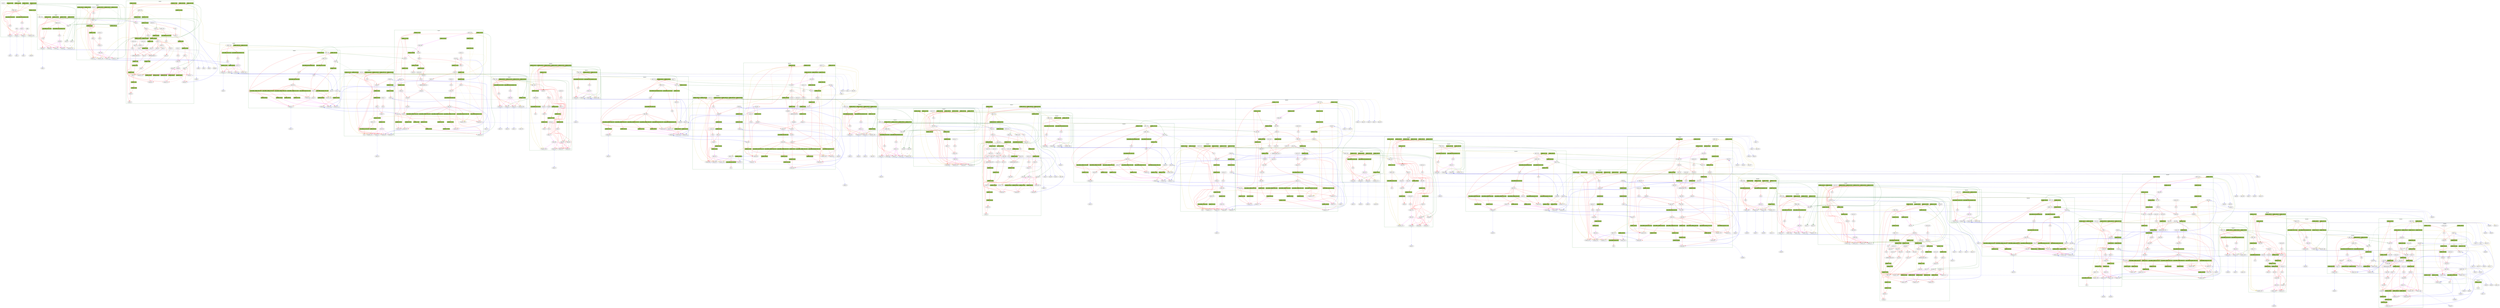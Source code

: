 // Number of blocks: 1351
// Number of channels: 2368
Digraph G {

  // Blocks
subgraph cluster_1 {
color = "darkgreen"
label = "block1"
  alpha [type=Entry, in="in1:32", out="out1:32", bbID = 1,  shape=oval];
  beta [type=Entry, in="in1:32", out="out1:32", bbID = 1,  shape=oval];
  brCst_block1 [type=Constant, in="in1:1", out="out1:1", bbID = 1, value="0x1", label=true,  shape=oval];
  _adj_buffer_brCst_block1_0 [type=Buffer, in="in1:0", out="out1:1", bbID=2, slots=1, transparent=false, label="_adj_buffer_brCst_block1_0 [1]", shape=box, style=filled, fillcolor=darkolivegreen3, height=0.4];
  cst_0 [type=Constant, in="in1:32", out="out1:32", bbID = 1, value="0x0", label="0x0",  shape=oval];
  _adj_buffer_cst_0_0 [type=Buffer, in="in1:0", out="out1:32", bbID=2, slots=1, transparent=false, label="_adj_buffer_cst_0_0 [1]", shape=box, style=filled, fillcolor=darkolivegreen3, height=0.4];
  branch_0 [type=Branch, in="in1:32 in2?:1", out="out1+:32 out2-:32", bbID = 1,  shape=oval];
  branch_1 [type=Branch, in="in1:32 in2?:1", out="out1+:32 out2-:32", bbID = 1,  shape=oval];
  branch_2 [type=Branch, in="in1:32 in2?:1", out="out1+:32 out2-:32", bbID = 1,  shape=oval];
  fork_97 [type=Fork, in="in1:1", out="out1:1 out2:1 out3:1 out4:1", bbID = 1,  shape=oval];
  start_0 [type=Entry, in="in1:0", out="out1:0", bbID = 1,  shape=oval];
  forkC_140 [type=Fork, in="in1:0", out="out1:0 out2:0 out3:0", bbID = 1,  shape=oval];
  branchC_150 [type=Branch, in="in1:0 in2?:1", out="out1+:0 out2-:0", bbID = 1,  shape=oval];
  _Buffer_189 [type=Buffer, in="in1:32", out="out1:32", bbID = 1, slots=1, transparent=false, label="_Buffer_189 [1]",  shape=box, style=filled, fillcolor=darkolivegreen3, height = 0.4];
  _Buffer_190 [type=Buffer, in="in1:32", out="out1:32", bbID = 1, slots=1, transparent=false, label="_Buffer_190 [1]",  shape=box, style=filled, fillcolor=darkolivegreen3, height = 0.4];
  _Buffer_191 [type=Buffer, in="in1:32", out="out1:32", bbID = 1, slots=1, transparent=false, label="_Buffer_191 [1]",  shape=box, style=filled, fillcolor=darkolivegreen3, height = 0.4];
  _Buffer_372 [type=Buffer, in="in1:0", out="out1:0", bbID = 1, slots=1, transparent=false, label="_Buffer_372 [1]",  shape=box, style=filled, fillcolor=darkolivegreen3, height = 0.4];
  _Buffer_373 [type=Buffer, in="in1:0", out="out1:0", bbID = 1, slots=1, transparent=true, label="_Buffer_373 [1t]",  shape=box, style=filled, fillcolor=darkolivegreen3, height = 0.4];
}
subgraph cluster_2 {
color = "darkgreen"
label = "block2"
  phi_1 [type=Mux, in="in1?:1 in2:32 in3:32", out="out1:32", delay=1.397, bbID = 2,  shape=oval];
  brCst_block2 [type=Constant, in="in1:1", out="out1:1", bbID = 2, value="0x1", label=true,  shape=oval];
  _adj_buffer_brCst_block2_0 [type=Buffer, in="in1:0", out="out1:1", bbID=2, slots=1, transparent=false, label="_adj_buffer_brCst_block2_0 [1]", shape=box, style=filled, fillcolor=darkolivegreen3, height=0.4];
  cst_1 [type=Constant, in="in1:32", out="out1:32", bbID = 2, value="0x0", label="0x0",  shape=oval];
  _adj_buffer_cst_1_0 [type=Buffer, in="in1:0", out="out1:32", bbID=2, slots=1, transparent=false, label="_adj_buffer_cst_1_0 [1]", shape=box, style=filled, fillcolor=darkolivegreen3, height=0.4];
  phi_n0 [type=Merge, in="in1:32 in2:32", out="out1:32", delay=1.397, bbID = 2,  shape=oval];
  phi_n1 [type=Merge, in="in1:32 in2:32", out="out1:32", delay=1.397, bbID = 2,  shape=oval];
  branch_3 [type=Branch, in="in1:32 in2?:1", out="out1+:32 out2-:32", bbID = 2,  shape=oval];
  branch_4 [type=Branch, in="in1:32 in2?:1", out="out1+:32 out2-:32", bbID = 2,  shape=oval];
  branch_5 [type=Branch, in="in1:32 in2?:1", out="out1+:32 out2-:32", bbID = 2,  shape=oval];
  branch_6 [type=Branch, in="in1:32 in2?:1", out="out1+:32 out2-:32", bbID = 2,  shape=oval];
  fork_98 [type=Fork, in="in1:1", out="out1:1 out2:1 out3:1 out4:1 out5:1", bbID = 2,  shape=oval];
  phiC_100 [type=CntrlMerge, in="in1:0 in2:0", out="out1:0 out2?:1", bbID = 2,  shape=oval];
  forkC_141 [type=Fork, in="in1:0", out="out1:0 out2:0 out3:0", bbID = 2,  shape=oval];
  branchC_151 [type=Branch, in="in1:0 in2?:1", out="out1+:0 out2-:0", bbID = 2,  shape=oval];
  _Buffer_192 [type=Buffer, in="in1:32", out="out1:32", bbID = 2, slots=1, transparent=false, label="_Buffer_192 [1]",  shape=box, style=filled, fillcolor=darkolivegreen3, height = 0.4];
  _Buffer_193 [type=Buffer, in="in1:32", out="out1:32", bbID = 2, slots=1, transparent=false, label="_Buffer_193 [1]",  shape=box, style=filled, fillcolor=darkolivegreen3, height = 0.4];
  _Buffer_194 [type=Buffer, in="in1:32", out="out1:32", bbID = 2, slots=1, transparent=false, label="_Buffer_194 [1]",  shape=box, style=filled, fillcolor=darkolivegreen3, height = 0.4];
  _Buffer_195 [type=Buffer, in="in1:32", out="out1:32", bbID = 2, slots=1, transparent=false, label="_Buffer_195 [1]",  shape=box, style=filled, fillcolor=darkolivegreen3, height = 0.4];
}
subgraph cluster_3 {
color = "darkgreen"
label = "block3"
  phi_3 [type=Mux, in="in1?:1 in2:32 in3:32", out="out1:32", delay=1.397, bbID = 3,  shape=oval];
  zext_4 [type=Operator, in="in1:32", out="out1:32", op = "zext_op", bbID = 3,  shape=oval];
  zext_5 [type=Operator, in="in1:32", out="out1:32", op = "zext_op", bbID = 3,  shape=oval];
  getelementptr_6 [type=Operator, in="in1:32 in2:32 in3:32", out="out1:32", op = "getelementptr_op", delay=3.792, constants=1, bbID = 3,  shape=oval];
  load_7 [type=Operator, in="in1:32 in2:32", out="out1:32 out2:32", op = "mc_load_op", delay=1.412, latency=2, bbID = 3, portID = 0, offset = 0,  shape=oval];
  load_10 [type=Operator, in="in1:32 in2:32", out="out1:32 out2:32", op = "mc_load_op", delay=1.412, latency=2, bbID = 3, portID = 0, offset = 0,  shape=oval];
  load_13 [type=Operator, in="in1:32 in2:32", out="out1:32 out2:32", op = "mc_load_op", delay=1.412, latency=2, bbID = 3, portID = 0, offset = 0,  shape=oval];
  mul_14 [type=Operator, in="in1:32 in2:32", out="out1:32", op = "mul_op", latency=4, bbID = 3,  shape=oval];
  add_15 [type=Operator, in="in1:32 in2:32", out="out1:32", op = "add_op", delay=2.287, bbID = 3,  shape=oval];
  load_18 [type=Operator, in="in1:32 in2:32", out="out1:32 out2:32", op = "mc_load_op", delay=1.412, latency=2, bbID = 3, portID = 0, offset = 0,  shape=oval];
  load_21 [type=Operator, in="in1:32 in2:32", out="out1:32 out2:32", op = "mc_load_op", delay=1.412, latency=2, bbID = 3, portID = 0, offset = 0,  shape=oval];
  mul_22 [type=Operator, in="in1:32 in2:32", out="out1:32", op = "mul_op", latency=4, bbID = 3,  shape=oval];
  add_23 [type=Operator, in="in1:32 in2:32", out="out1:32", op = "add_op", delay=2.287, bbID = 3,  shape=oval];
  zext_24 [type=Operator, in="in1:32", out="out1:32", op = "zext_op", bbID = 3,  shape=oval];
  zext_25 [type=Operator, in="in1:32", out="out1:32", op = "zext_op", bbID = 3,  shape=oval];
  getelementptr_26 [type=Operator, in="in1:32 in2:32 in3:32", out="out1:32", op = "getelementptr_op", delay=3.792, constants=1, bbID = 3,  shape=oval];
  store_0 [type=Operator, in="in1:32 in2:32", out="out1:32 out2:32", op = "mc_store_op", delay=0.672, bbID = 3, portID = 0, offset = 0,  shape=oval];
  cst_2 [type=Constant, in="in1:32", out="out1:32", bbID = 3, value="0x1", label="0x1",  shape=oval];
  add_27 [type=Operator, in="in1:32 in2:32", out="out1:32", op = "add_op", delay=2.287, bbID = 3,  shape=oval];
  cst_3 [type=Constant, in="in1:32", out="out1:32", bbID = 3, value="0x1e", label="0x1e",  shape=oval];
  icmp_28 [type=Operator, in="in1:32 in2:32", out="out1:1", op = "icmp_ult_op", delay=1.907, bbID = 3,  shape=oval];
  cst_63 [type=Constant, in="in1:32", out="out1:32", bbID = 3, value="0x1e", label="0x1e",  shape=oval];
  cst_64 [type=Constant, in="in1:32", out="out1:32", bbID = 3, value="0x1e", label="0x1e",  shape=oval];
  phi_n5 [type=Merge, in="in1:32 in2:32", out="out1:32", delay=1.397, bbID = 3,  shape=oval];
  phi_n6 [type=Merge, in="in1:32 in2:32", out="out1:32", delay=1.397, bbID = 3,  shape=oval];
  phi_n7 [type=Merge, in="in1:32 in2:32", out="out1:32", delay=1.397, bbID = 3,  shape=oval];
  fork_0 [type=Fork, in="in1:32", out="out1:32 out2:32 out3:32 out4:32 out5:32 out6:32 out7:32", bbID = 3,  shape=oval];
  fork_1 [type=Fork, in="in1:32", out="out1:32 out2:32", bbID = 3,  shape=oval];
  fork_47 [type=Fork, in="in1:32", out="out1:32 out2:32 out3:32 out4:32 out5:32 out6:32 out7:32", bbID = 3,  shape=oval];
  branch_7 [type=Branch, in="in1:32 in2?:1", out="out1+:32 out2-:32", bbID = 3,  shape=oval];
  branch_8 [type=Branch, in="in1:32 in2?:1", out="out1+:32 out2-:32", bbID = 3,  shape=oval];
  branch_9 [type=Branch, in="in1:32 in2?:1", out="out1+:32 out2-:32", bbID = 3,  shape=oval];
  branch_10 [type=Branch, in="in1:32 in2?:1", out="out1+:32 out2-:32", bbID = 3,  shape=oval];
  fork_99 [type=Fork, in="in1:1", out="out1:1 out2:1 out3:1 out4:1 out5:1", bbID = 3,  shape=oval];
  cst_75 [type=Constant, in="in1:32", out="out1:32", bbID = 3, value="0x1", label="0x1",  shape=oval];
  _adj_buffer_cst_75_0 [type=Buffer, in="in1:0", out="out1:32", bbID=2, slots=1, transparent=false, label="_adj_buffer_cst_75_0 [1]", shape=box, style=filled, fillcolor=darkolivegreen3, height=0.4];
  phiC_101 [type=CntrlMerge, in="in1:0 in2:0", out="out1:0 out2?:1", bbID = 3,  shape=oval];
  forkC_142 [type=Fork, in="in1:0", out="out1:0 out2:0", bbID = 3,  shape=oval];
  branchC_152 [type=Branch, in="in1:0 in2?:1", out="out1+:0 out2-:0", bbID = 3,  shape=oval];
  source_0 [type=Source, out="out1:32", bbID = 3,  shape=oval];
  source_1 [type=Source, out="out1:32", bbID = 3,  shape=oval];
  source_42 [type=Source, out="out1:32", bbID = 3,  shape=oval];
  source_43 [type=Source, out="out1:32", bbID = 3,  shape=oval];
  _Buffer_1 [type=Buffer, in="in1:32", out="out1:32", bbID = 3, slots=1, transparent=false, label="_Buffer_1 [1]",  shape=box, style=filled, fillcolor=darkolivegreen3, height = 0.4];
  _Buffer_2 [type=Buffer, in="in1:32", out="out1:32", bbID = 3, slots=1, transparent=true, label="_Buffer_2 [1t]",  shape=box, style=filled, fillcolor=darkolivegreen3, height = 0.4];
  _Buffer_3 [type=Buffer, in="in1:32", out="out1:32", bbID = 3, slots=2, transparent=true, label="_Buffer_3 [2t]",  shape=box, style=filled, fillcolor=darkolivegreen3, height = 0.4];
  _Buffer_4 [type=Buffer, in="in1:32", out="out1:32", bbID = 3, slots=1, transparent=false, label="_Buffer_4 [1]",  shape=box, style=filled, fillcolor=darkolivegreen3, height = 0.4];
  _Buffer_5 [type=Buffer, in="in1:32", out="out1:32", bbID = 3, slots=1, transparent=true, label="_Buffer_5 [1t]",  shape=box, style=filled, fillcolor=darkolivegreen3, height = 0.4];
  _Buffer_6 [type=Buffer, in="in1:32", out="out1:32", bbID = 3, slots=1, transparent=false, label="_Buffer_6 [1]",  shape=box, style=filled, fillcolor=darkolivegreen3, height = 0.4];
  _Buffer_7 [type=Buffer, in="in1:32", out="out1:32", bbID = 3, slots=1, transparent=false, label="_Buffer_7 [1]",  shape=box, style=filled, fillcolor=darkolivegreen3, height = 0.4];
  _Buffer_8 [type=Buffer, in="in1:32", out="out1:32", bbID = 3, slots=3, transparent=true, label="_Buffer_8 [3t]",  shape=box, style=filled, fillcolor=darkolivegreen3, height = 0.4];
  _Buffer_9 [type=Buffer, in="in1:32", out="out1:32", bbID = 3, slots=1, transparent=false, label="_Buffer_9 [1]",  shape=box, style=filled, fillcolor=darkolivegreen3, height = 0.4];
  _Buffer_10 [type=Buffer, in="in1:32", out="out1:32", bbID = 3, slots=1, transparent=true, label="_Buffer_10 [1t]",  shape=box, style=filled, fillcolor=darkolivegreen3, height = 0.4];
  _Buffer_104 [type=Buffer, in="in1:32", out="out1:32", bbID = 3, slots=1, transparent=false, label="_Buffer_104 [1]",  shape=box, style=filled, fillcolor=darkolivegreen3, height = 0.4];
  _Buffer_105 [type=Buffer, in="in1:32", out="out1:32", bbID = 3, slots=1, transparent=false, label="_Buffer_105 [1]",  shape=box, style=filled, fillcolor=darkolivegreen3, height = 0.4];
  _Buffer_106 [type=Buffer, in="in1:32", out="out1:32", bbID = 3, slots=1, transparent=false, label="_Buffer_106 [1]",  shape=box, style=filled, fillcolor=darkolivegreen3, height = 0.4];
  _Buffer_150 [type=Buffer, in="in1:32", out="out1:32", bbID = 3, slots=1, transparent=true, label="_Buffer_150 [1t]",  shape=box, style=filled, fillcolor=darkolivegreen3, height = 0.4];
  _Buffer_151 [type=Buffer, in="in1:32", out="out1:32", bbID = 3, slots=1, transparent=true, label="_Buffer_151 [1t]",  shape=box, style=filled, fillcolor=darkolivegreen3, height = 0.4];
  _Buffer_152 [type=Buffer, in="in1:32", out="out1:32", bbID = 3, slots=2, transparent=false, label="_Buffer_152 [2]",  shape=box, style=filled, fillcolor=darkolivegreen3, height = 0.4];
  _Buffer_196 [type=Buffer, in="in1:32", out="out1:32", bbID = 3, slots=1, transparent=false, label="_Buffer_196 [1]",  shape=box, style=filled, fillcolor=darkolivegreen3, height = 0.4];
  _Buffer_197 [type=Buffer, in="in1:32", out="out1:32", bbID = 3, slots=1, transparent=true, label="_Buffer_197 [1t]",  shape=box, style=filled, fillcolor=darkolivegreen3, height = 0.4];
  _Buffer_198 [type=Buffer, in="in1:32", out="out1:32", bbID = 3, slots=1, transparent=true, label="_Buffer_198 [1t]",  shape=box, style=filled, fillcolor=darkolivegreen3, height = 0.4];
  _Buffer_199 [type=Buffer, in="in1:1", out="out1:1", bbID = 3, slots=1, transparent=false, label="_Buffer_199 [1]",  shape=box, style=filled, fillcolor=darkolivegreen3, height = 0.4];
  _Buffer_200 [type=Buffer, in="in1:1", out="out1:1", bbID = 3, slots=1, transparent=false, label="_Buffer_200 [1]",  shape=box, style=filled, fillcolor=darkolivegreen3, height = 0.4];
  _Buffer_201 [type=Buffer, in="in1:1", out="out1:1", bbID = 3, slots=1, transparent=false, label="_Buffer_201 [1]",  shape=box, style=filled, fillcolor=darkolivegreen3, height = 0.4];
  _Buffer_374 [type=Buffer, in="in1:1", out="out1:1", bbID = 3, slots=1, transparent=false, label="_Buffer_374 [1]",  shape=box, style=filled, fillcolor=darkolivegreen3, height = 0.4];
  _Buffer_375 [type=Buffer, in="in1:0", out="out1:0", bbID = 3, slots=1, transparent=false, label="_Buffer_375 [1]",  shape=box, style=filled, fillcolor=darkolivegreen3, height = 0.4];
  _Buffer_376 [type=Buffer, in="in1:0", out="out1:0", bbID = 3, slots=1, transparent=true, label="_Buffer_376 [1t]",  shape=box, style=filled, fillcolor=darkolivegreen3, height = 0.4];
  _Buffer_377 [type=Buffer, in="in1:0", out="out1:0", bbID = 3, slots=1, transparent=false, label="_Buffer_377 [1]",  shape=box, style=filled, fillcolor=darkolivegreen3, height = 0.4];
  _Buffer_378 [type=Buffer, in="in1:0", out="out1:0", bbID = 3, slots=1, transparent=true, label="_Buffer_378 [1t]",  shape=box, style=filled, fillcolor=darkolivegreen3, height = 0.4];
}
subgraph cluster_4 {
color = "darkgreen"
label = "block4"
  cst_4 [type=Constant, in="in1:32", out="out1:32", bbID = 4, value="0x1", label="0x1",  shape=oval];
  add_30 [type=Operator, in="in1:32 in2:32", out="out1:32", op = "add_op", delay=2.287, bbID = 4,  shape=oval];
  cst_5 [type=Constant, in="in1:32", out="out1:32", bbID = 4, value="0x1e", label="0x1e",  shape=oval];
  icmp_31 [type=Operator, in="in1:32 in2:32", out="out1:1", op = "icmp_ult_op", delay=1.907, bbID = 4,  shape=oval];
  fork_2 [type=Fork, in="in1:32", out="out1:32 out2:32", bbID = 4,  shape=oval];
  branch_11 [type=Branch, in="in1:32 in2?:1", out="out1+:32 out2-:32", bbID = 4,  shape=oval];
  branch_12 [type=Branch, in="in1:32 in2?:1", out="out1+:32 out2-:32", bbID = 4,  shape=oval];
  branch_13 [type=Branch, in="in1:32 in2?:1", out="out1+:32 out2-:32", bbID = 4,  shape=oval];
  fork_100 [type=Fork, in="in1:1", out="out1:1 out2:1 out3:1 out4:1", bbID = 4,  shape=oval];
  branchC_153 [type=Branch, in="in1:0 in2?:1", out="out1+:0 out2-:0", bbID = 4,  shape=oval];
  source_2 [type=Source, out="out1:32", bbID = 4,  shape=oval];
  source_3 [type=Source, out="out1:32", bbID = 4,  shape=oval];
  _Buffer_11 [type=Buffer, in="in1:32", out="out1:32", bbID = 4, slots=1, transparent=false, label="_Buffer_11 [1]",  shape=box, style=filled, fillcolor=darkolivegreen3, height = 0.4];
  _Buffer_12 [type=Buffer, in="in1:32", out="out1:32", bbID = 4, slots=1, transparent=true, label="_Buffer_12 [1t]",  shape=box, style=filled, fillcolor=darkolivegreen3, height = 0.4];
  _Buffer_202 [type=Buffer, in="in1:32", out="out1:32", bbID = 4, slots=1, transparent=false, label="_Buffer_202 [1]",  shape=box, style=filled, fillcolor=darkolivegreen3, height = 0.4];
  _Buffer_203 [type=Buffer, in="in1:32", out="out1:32", bbID = 4, slots=1, transparent=false, label="_Buffer_203 [1]",  shape=box, style=filled, fillcolor=darkolivegreen3, height = 0.4];
  _Buffer_204 [type=Buffer, in="in1:32", out="out1:32", bbID = 4, slots=1, transparent=false, label="_Buffer_204 [1]",  shape=box, style=filled, fillcolor=darkolivegreen3, height = 0.4];
  _Buffer_379 [type=Buffer, in="in1:0", out="out1:0", bbID = 4, slots=1, transparent=false, label="_Buffer_379 [1]",  shape=box, style=filled, fillcolor=darkolivegreen3, height = 0.4];
  _Buffer_380 [type=Buffer, in="in1:0", out="out1:0", bbID = 4, slots=1, transparent=true, label="_Buffer_380 [1t]",  shape=box, style=filled, fillcolor=darkolivegreen3, height = 0.4];
  _Buffer_381 [type=Buffer, in="in1:0", out="out1:0", bbID = 4, slots=1, transparent=false, label="_Buffer_381 [1]",  shape=box, style=filled, fillcolor=darkolivegreen3, height = 0.4];
}
subgraph cluster_5 {
color = "darkgreen"
label = "block5"
  brCst_block5 [type=Constant, in="in1:1", out="out1:1", bbID = 5, value="0x1", label=true,  shape=oval];
  _adj_buffer_brCst_block5_0 [type=Buffer, in="in1:0", out="out1:1", bbID=2, slots=1, transparent=false, label="_adj_buffer_brCst_block5_0 [1]", shape=box, style=filled, fillcolor=darkolivegreen3, height=0.4];
  cst_6 [type=Constant, in="in1:32", out="out1:32", bbID = 5, value="0x0", label="0x0",  shape=oval];
  _adj_buffer_cst_6_0 [type=Buffer, in="in1:0", out="out1:32", bbID=2, slots=1, transparent=false, label="_adj_buffer_cst_6_0 [1]", shape=box, style=filled, fillcolor=darkolivegreen3, height=0.4];
  branch_14 [type=Branch, in="in1:32 in2?:1", out="out1+:32 out2-:32", bbID = 5,  shape=oval];
  branch_15 [type=Branch, in="in1:32 in2?:1", out="out1+:32 out2-:32", bbID = 5,  shape=oval];
  branch_16 [type=Branch, in="in1:32 in2?:1", out="out1+:32 out2-:32", bbID = 5,  shape=oval];
  fork_101 [type=Fork, in="in1:1", out="out1:1 out2:1 out3:1 out4:1", bbID = 5,  shape=oval];
  forkC_144 [type=Fork, in="in1:0", out="out1:0 out2:0 out3:0", bbID = 5,  shape=oval];
  branchC_154 [type=Branch, in="in1:0 in2?:1", out="out1+:0 out2-:0", bbID = 5,  shape=oval];
  _Buffer_107 [type=Buffer, in="in1:32", out="out1:32", bbID = 5, slots=1, transparent=false, label="_Buffer_107 [1]",  shape=box, style=filled, fillcolor=darkolivegreen3, height = 0.4];
  _Buffer_108 [type=Buffer, in="in1:32", out="out1:32", bbID = 5, slots=1, transparent=false, label="_Buffer_108 [1]",  shape=box, style=filled, fillcolor=darkolivegreen3, height = 0.4];
  _Buffer_205 [type=Buffer, in="in1:32", out="out1:32", bbID = 5, slots=1, transparent=true, label="_Buffer_205 [1t]",  shape=box, style=filled, fillcolor=darkolivegreen3, height = 0.4];
  _Buffer_382 [type=Buffer, in="in1:0", out="out1:0", bbID = 5, slots=1, transparent=true, label="_Buffer_382 [1t]",  shape=box, style=filled, fillcolor=darkolivegreen3, height = 0.4];
}
subgraph cluster_6 {
color = "darkgreen"
label = "block6"
  phi_34 [type=Mux, in="in1?:1 in2:32 in3:32", out="out1:32", delay=1.397, bbID = 6,  shape=oval];
  load_37 [type=Operator, in="in1:32 in2:32", out="out1:32 out2:32", op = "mc_load_op", delay=1.412, latency=2, bbID = 6, portID = 0, offset = 0,  shape=oval];
  brCst_block6 [type=Constant, in="in1:1", out="out1:1", bbID = 6, value="0x1", label=true,  shape=oval];
  _adj_buffer_brCst_block6_0 [type=Buffer, in="in1:0", out="out1:1", bbID=2, slots=1, transparent=false, label="_adj_buffer_brCst_block6_0 [1]", shape=box, style=filled, fillcolor=darkolivegreen3, height=0.4];
  cst_7 [type=Constant, in="in1:32", out="out1:32", bbID = 6, value="0x0", label="0x0",  shape=oval];
  _adj_buffer_cst_7_0 [type=Buffer, in="in1:0", out="out1:32", bbID=2, slots=1, transparent=false, label="_adj_buffer_cst_7_0 [1]", shape=box, style=filled, fillcolor=darkolivegreen3, height=0.4];
  phi_n10 [type=Merge, in="in1:32 in2:32", out="out1:32", delay=1.397, bbID = 6,  shape=oval];
  phi_n11 [type=Merge, in="in1:32 in2:32", out="out1:32", delay=1.397, bbID = 6,  shape=oval];
  fork_3 [type=Fork, in="in1:32", out="out1:32 out2:32", bbID = 6,  shape=oval];
  branch_17 [type=Branch, in="in1:32 in2?:1", out="out1+:32 out2-:32", bbID = 6,  shape=oval];
  branch_18 [type=Branch, in="in1:32 in2?:1", out="out1+:32 out2-:32", bbID = 6,  shape=oval];
  _adj_buffer_branch_18_1 [type=Buffer, in="in1:32", out="out1:1", bbID=2, slots=1, transparent=false, label="_adj_buffer_branch_18_1 [1]", shape=box, style=filled, fillcolor=darkolivegreen3, height=0.4];
  branch_19 [type=Branch, in="in1:32 in2?:1", out="out1+:32 out2-:32", bbID = 6,  shape=oval];
  branch_20 [type=Branch, in="in1:32 in2?:1", out="out1+:32 out2-:32", bbID = 6,  shape=oval];
  branch_21 [type=Branch, in="in1:32 in2?:1", out="out1+:32 out2-:32", bbID = 6,  shape=oval];
  fork_102 [type=Fork, in="in1:32", out="out1:32 out2:32 out3:32 out4:32 out5:32 out6:32 out7:32", bbID = 6,  shape=oval];
  _adj_buffer_fork_102_0 [type=Buffer, in="in1:1", out="out1:32", bbID=2, slots=1, transparent=false, label="_adj_buffer_fork_102_0 [1]", shape=box, style=filled, fillcolor=darkolivegreen3, height=0.4];
  phiC_104 [type=CntrlMerge, in="in1:0 in2:0", out="out1:0 out2?:1", bbID = 6,  shape=oval];
  forkC_145 [type=Fork, in="in1:0", out="out1:0 out2:0 out3:0", bbID = 6,  shape=oval];
  branchC_155 [type=Branch, in="in1:0 in2?:1", out="out1+:0 out2-:0", bbID = 6,  shape=oval];
  _adj_buffer_branchC_155_1 [type=Buffer, in="in1:32", out="out1:1", bbID=2, slots=1, transparent=false, label="_adj_buffer_branchC_155_1 [1]", shape=box, style=filled, fillcolor=darkolivegreen3, height=0.4];
  _Buffer_13 [type=Buffer, in="in1:32", out="out1:32", bbID = 6, slots=1, transparent=false, label="_Buffer_13 [1]",  shape=box, style=filled, fillcolor=darkolivegreen3, height = 0.4];
  _Buffer_109 [type=Buffer, in="in1:32", out="out1:32", bbID = 6, slots=1, transparent=false, label="_Buffer_109 [1]",  shape=box, style=filled, fillcolor=darkolivegreen3, height = 0.4];
  _Buffer_110 [type=Buffer, in="in1:32", out="out1:32", bbID = 6, slots=1, transparent=false, label="_Buffer_110 [1]",  shape=box, style=filled, fillcolor=darkolivegreen3, height = 0.4];
  _Buffer_206 [type=Buffer, in="in1:32", out="out1:32", bbID = 6, slots=1, transparent=true, label="_Buffer_206 [1t]",  shape=box, style=filled, fillcolor=darkolivegreen3, height = 0.4];
  _Buffer_207 [type=Buffer, in="in1:32", out="out1:32", bbID = 6, slots=1, transparent=false, label="_Buffer_207 [1]",  shape=box, style=filled, fillcolor=darkolivegreen3, height = 0.4];
  _Buffer_208 [type=Buffer, in="in1:1", out="out1:1", bbID = 6, slots=1, transparent=false, label="_Buffer_208 [1]",  shape=box, style=filled, fillcolor=darkolivegreen3, height = 0.4];
  _adj_buffer__Buffer_208_0 [type=Buffer, in="in1:32", out="out1:1", bbID=2, slots=1, transparent=false, label="_adj_buffer__Buffer_208_0 [1]", shape=box, style=filled, fillcolor=darkolivegreen3, height=0.4];
  _Buffer_209 [type=Buffer, in="in1:1", out="out1:1", bbID = 6, slots=1, transparent=false, label="_Buffer_209 [1]",  shape=box, style=filled, fillcolor=darkolivegreen3, height = 0.4];
  _adj_buffer__Buffer_209_0 [type=Buffer, in="in1:32", out="out1:1", bbID=2, slots=1, transparent=false, label="_adj_buffer__Buffer_209_0 [1]", shape=box, style=filled, fillcolor=darkolivegreen3, height=0.4];
  _Buffer_210 [type=Buffer, in="in1:1", out="out1:1", bbID = 6, slots=1, transparent=false, label="_Buffer_210 [1]",  shape=box, style=filled, fillcolor=darkolivegreen3, height = 0.4];
  _adj_buffer__Buffer_210_0 [type=Buffer, in="in1:32", out="out1:1", bbID=2, slots=1, transparent=false, label="_adj_buffer__Buffer_210_0 [1]", shape=box, style=filled, fillcolor=darkolivegreen3, height=0.4];
  _Buffer_211 [type=Buffer, in="in1:1", out="out1:1", bbID = 6, slots=1, transparent=false, label="_Buffer_211 [1]",  shape=box, style=filled, fillcolor=darkolivegreen3, height = 0.4];
  _adj_buffer__Buffer_211_0 [type=Buffer, in="in1:32", out="out1:1", bbID=2, slots=1, transparent=false, label="_adj_buffer__Buffer_211_0 [1]", shape=box, style=filled, fillcolor=darkolivegreen3, height=0.4];
}
subgraph cluster_7 {
color = "darkgreen"
label = "block7"
  phi_39 [type=Mux, in="in1?:1 in2:32 in3:32", out="out1:32", delay=1.397, bbID = 7,  shape=oval];
  phi_40 [type=Mux, in="in1?:1 in2:32 in3:32", out="out1:32", delay=1.397, bbID = 7,  shape=oval];
  zext_41 [type=Operator, in="in1:32", out="out1:32", op = "zext_op", bbID = 7,  shape=oval];
  zext_42 [type=Operator, in="in1:32", out="out1:32", op = "zext_op", bbID = 7,  shape=oval];
  getelementptr_43 [type=Operator, in="in1:32 in2:32 in3:32", out="out1:32", op = "getelementptr_op", delay=3.792, constants=1, bbID = 7,  shape=oval];
  load_44 [type=Operator, in="in1:32 in2:32", out="out1:32 out2:32", op = "mc_load_op", delay=1.412, latency=2, bbID = 7, portID = 1, offset = 0,  shape=oval];
  mul_45 [type=Operator, in="in1:32 in2:32", out="out1:32", op = "mul_op", latency=4, bbID = 7,  shape=oval];
  load_48 [type=Operator, in="in1:32 in2:32", out="out1:32 out2:32", op = "mc_load_op", delay=1.412, latency=2, bbID = 7, portID = 0, offset = 0,  shape=oval];
  mul_49 [type=Operator, in="in1:32 in2:32", out="out1:32", op = "mul_op", latency=4, bbID = 7,  shape=oval];
  add_50 [type=Operator, in="in1:32 in2:32", out="out1:32", op = "add_op", delay=2.287, bbID = 7,  shape=oval];
  cst_8 [type=Constant, in="in1:32", out="out1:32", bbID = 7, value="0x1", label="0x1",  shape=oval];
  add_51 [type=Operator, in="in1:32 in2:32", out="out1:32", op = "add_op", delay=2.287, bbID = 7,  shape=oval];
  cst_9 [type=Constant, in="in1:32", out="out1:32", bbID = 7, value="0x1e", label="0x1e",  shape=oval];
  icmp_52 [type=Operator, in="in1:32 in2:32", out="out1:1", op = "icmp_ult_op", delay=1.907, bbID = 7,  shape=oval];
  cst_65 [type=Constant, in="in1:32", out="out1:32", bbID = 7, value="0x1e", label="0x1e",  shape=oval];
  phi_n16 [type=Merge, in="in1:32 in2:32", out="out1:32", delay=1.397, bbID = 7,  shape=oval];
  phi_n17 [type=Merge, in="in1:32 in2:32", out="out1:32", delay=1.397, bbID = 7,  shape=oval];
  phi_n18 [type=Merge, in="in1:32 in2:32", out="out1:32", delay=1.397, bbID = 7,  shape=oval];
  fork_4 [type=Fork, in="in1:32", out="out1:32 out2:32 out3:32", bbID = 7,  shape=oval];
  fork_6 [type=Fork, in="in1:32", out="out1:32 out2:32", bbID = 7,  shape=oval];
  fork_53 [type=Fork, in="in1:32", out="out1:32 out2:32", bbID = 7,  shape=oval];
  fork_54 [type=Fork, in="in1:32", out="out1:32 out2:32", bbID = 7,  shape=oval];
  branch_22 [type=Branch, in="in1:32 in2?:1", out="out1+:32 out2-:32", bbID = 7,  shape=oval];
  branch_23 [type=Branch, in="in1:32 in2?:1", out="out1+:32 out2-:32", bbID = 7,  shape=oval];
  _adj_buffer_branch_23_1 [type=Buffer, in="in1:32", out="out1:1", bbID=2, slots=1, transparent=false, label="_adj_buffer_branch_23_1 [1]", shape=box, style=filled, fillcolor=darkolivegreen3, height=0.4];
  branch_24 [type=Branch, in="in1:32 in2?:1", out="out1+:32 out2-:32", bbID = 7,  shape=oval];
  branch_25 [type=Branch, in="in1:32 in2?:1", out="out1+:32 out2-:32", bbID = 7,  shape=oval];
  branch_26 [type=Branch, in="in1:32 in2?:1", out="out1+:32 out2-:32", bbID = 7,  shape=oval];
  fork_103 [type=Fork, in="in1:32", out="out1:32 out2:32 out3:32 out4:32 out5:32 out6:32 out7:32", bbID = 7,  shape=oval];
  _adj_buffer_fork_103_0 [type=Buffer, in="in1:1", out="out1:32", bbID=2, slots=1, transparent=false, label="_adj_buffer_fork_103_0 [1]", shape=box, style=filled, fillcolor=darkolivegreen3, height=0.4];
  phiC_105 [type=CntrlMerge, in="in1:0 in2:0", out="out1:0 out2?:1", bbID = 7,  shape=oval];
  branchC_156 [type=Branch, in="in1:0 in2?:1", out="out1+:0 out2-:0", bbID = 7,  shape=oval];
  _adj_buffer_branchC_156_1 [type=Buffer, in="in1:32", out="out1:1", bbID=2, slots=1, transparent=false, label="_adj_buffer_branchC_156_1 [1]", shape=box, style=filled, fillcolor=darkolivegreen3, height=0.4];
  source_4 [type=Source, out="out1:32", bbID = 7,  shape=oval];
  source_5 [type=Source, out="out1:32", bbID = 7,  shape=oval];
  source_44 [type=Source, out="out1:32", bbID = 7,  shape=oval];
  fork_186 [type=Fork, in="in1:1", out="out1:1 out2:1", bbID = 7,  shape=oval];
  _Buffer_14 [type=Buffer, in="in1:32", out="out1:32", bbID = 7, slots=1, transparent=false, label="_Buffer_14 [1]",  shape=box, style=filled, fillcolor=darkolivegreen3, height = 0.4];
  _Buffer_15 [type=Buffer, in="in1:32", out="out1:32", bbID = 7, slots=1, transparent=false, label="_Buffer_15 [1]",  shape=box, style=filled, fillcolor=darkolivegreen3, height = 0.4];
  _Buffer_16 [type=Buffer, in="in1:32", out="out1:32", bbID = 7, slots=1, transparent=true, label="_Buffer_16 [1t]",  shape=box, style=filled, fillcolor=darkolivegreen3, height = 0.4];
  _Buffer_17 [type=Buffer, in="in1:32", out="out1:32", bbID = 7, slots=1, transparent=false, label="_Buffer_17 [1]",  shape=box, style=filled, fillcolor=darkolivegreen3, height = 0.4];
  _Buffer_18 [type=Buffer, in="in1:32", out="out1:32", bbID = 7, slots=1, transparent=true, label="_Buffer_18 [1t]",  shape=box, style=filled, fillcolor=darkolivegreen3, height = 0.4];
  _Buffer_111 [type=Buffer, in="in1:32", out="out1:32", bbID = 7, slots=1, transparent=false, label="_Buffer_111 [1]",  shape=box, style=filled, fillcolor=darkolivegreen3, height = 0.4];
  _Buffer_112 [type=Buffer, in="in1:32", out="out1:32", bbID = 7, slots=1, transparent=false, label="_Buffer_112 [1]",  shape=box, style=filled, fillcolor=darkolivegreen3, height = 0.4];
  _Buffer_113 [type=Buffer, in="in1:32", out="out1:32", bbID = 7, slots=1, transparent=false, label="_Buffer_113 [1]",  shape=box, style=filled, fillcolor=darkolivegreen3, height = 0.4];
  _Buffer_153 [type=Buffer, in="in1:32", out="out1:32", bbID = 7, slots=2, transparent=false, label="_Buffer_153 [2]",  shape=box, style=filled, fillcolor=darkolivegreen3, height = 0.4];
  _Buffer_154 [type=Buffer, in="in1:32", out="out1:32", bbID = 7, slots=3, transparent=true, label="_Buffer_154 [3t]",  shape=box, style=filled, fillcolor=darkolivegreen3, height = 0.4];
  _Buffer_212 [type=Buffer, in="in1:32", out="out1:32", bbID = 7, slots=1, transparent=true, label="_Buffer_212 [1t]",  shape=box, style=filled, fillcolor=darkolivegreen3, height = 0.4];
  _Buffer_213 [type=Buffer, in="in1:32", out="out1:32", bbID = 7, slots=1, transparent=false, label="_Buffer_213 [1]",  shape=box, style=filled, fillcolor=darkolivegreen3, height = 0.4];
  _Buffer_214 [type=Buffer, in="in1:32", out="out1:32", bbID = 7, slots=1, transparent=false, label="_Buffer_214 [1]",  shape=box, style=filled, fillcolor=darkolivegreen3, height = 0.4];
  _Buffer_215 [type=Buffer, in="in1:1", out="out1:1", bbID = 7, slots=1, transparent=false, label="_Buffer_215 [1]",  shape=box, style=filled, fillcolor=darkolivegreen3, height = 0.4];
  _adj_buffer__Buffer_215_0 [type=Buffer, in="in1:32", out="out1:1", bbID=2, slots=1, transparent=false, label="_adj_buffer__Buffer_215_0 [1]", shape=box, style=filled, fillcolor=darkolivegreen3, height=0.4];
  _Buffer_216 [type=Buffer, in="in1:1", out="out1:1", bbID = 7, slots=1, transparent=true, label="_Buffer_216 [6t]",  shape=box, style=filled, fillcolor=darkolivegreen3, height = 0.4];
  _Buffer_217 [type=Buffer, in="in1:1", out="out1:1", bbID = 7, slots=1, transparent=false, label="_Buffer_217 [1]",  shape=box, style=filled, fillcolor=darkolivegreen3, height = 0.4];
  _adj_buffer__Buffer_217_0 [type=Buffer, in="in1:32", out="out1:1", bbID=2, slots=1, transparent=false, label="_adj_buffer__Buffer_217_0 [1]", shape=box, style=filled, fillcolor=darkolivegreen3, height=0.4];
  _Buffer_218 [type=Buffer, in="in1:1", out="out1:1", bbID = 7, slots=2, transparent=false, label="_Buffer_218 [2]",  shape=box, style=filled, fillcolor=darkolivegreen3, height = 0.4];
  _adj_buffer__Buffer_218_0 [type=Buffer, in="in1:32", out="out1:1", bbID=2, slots=1, transparent=false, label="_adj_buffer__Buffer_218_0 [1]", shape=box, style=filled, fillcolor=darkolivegreen3, height=0.4];
  _Buffer_219 [type=Buffer, in="in1:1", out="out1:1", bbID = 7, slots=1, transparent=false, label="_Buffer_219 [1]",  shape=box, style=filled, fillcolor=darkolivegreen3, height = 0.4];
  _adj_buffer__Buffer_219_0 [type=Buffer, in="in1:32", out="out1:1", bbID=2, slots=1, transparent=false, label="_adj_buffer__Buffer_219_0 [1]", shape=box, style=filled, fillcolor=darkolivegreen3, height=0.4];
  _Buffer_383 [type=Buffer, in="in1:0", out="out1:0", bbID = 7, slots=1, transparent=false, label="_Buffer_383 [1]",  shape=box, style=filled, fillcolor=darkolivegreen3, height = 0.4];
  _Buffer_384 [type=Buffer, in="in1:0", out="out1:0", bbID = 7, slots=1, transparent=true, label="_Buffer_384 [1t]",  shape=box, style=filled, fillcolor=darkolivegreen3, height = 0.4];
  _Buffer_385 [type=Buffer, in="in1:1", out="out1:1", bbID = 7, slots=1, transparent=false, label="_Buffer_385 [1]",  shape=box, style=filled, fillcolor=darkolivegreen3, height = 0.4];
  _Buffer_459 [type=Buffer, in="in1:1", out="out1:1", bbID = 7, slots=1, transparent=true, label="_Buffer_459 [6t]",  shape=box, style=filled, fillcolor=darkolivegreen3, height = 0.4];
}
subgraph cluster_8 {
color = "darkgreen"
label = "block8"
  store_1 [type=Operator, in="in1:32 in2:32", out="out1:32 out2:32", op = "mc_store_op", delay=0.672, bbID = 8, portID = 0, offset = 0,  shape=oval];
  cst_10 [type=Constant, in="in1:32", out="out1:32", bbID = 8, value="0x1", label="0x1",  shape=oval];
  add_56 [type=Operator, in="in1:32 in2:32", out="out1:32", op = "add_op", delay=2.287, bbID = 8,  shape=oval];
  cst_11 [type=Constant, in="in1:32", out="out1:32", bbID = 8, value="0x1e", label="0x1e",  shape=oval];
  icmp_57 [type=Operator, in="in1:32 in2:32", out="out1:1", op = "icmp_ult_op", delay=1.907, bbID = 8,  shape=oval];
  fork_7 [type=Fork, in="in1:32", out="out1:32 out2:32", bbID = 8,  shape=oval];
  fork_50 [type=Fork, in="in1:32", out="out1:32 out2:32", bbID = 8,  shape=oval];
  branch_27 [type=Branch, in="in1:32 in2?:1", out="out1+:32 out2-:32", bbID = 8,  shape=oval];
  branch_28 [type=Branch, in="in1:32 in2?:1", out="out1+:32 out2-:32", bbID = 8,  shape=oval];
  branch_29 [type=Branch, in="in1:32 in2?:1", out="out1+:32 out2-:32", bbID = 8,  shape=oval];
  fork_104 [type=Fork, in="in1:1", out="out1:1 out2:1 out3:1 out4:1", bbID = 8,  shape=oval];
  cst_76 [type=Constant, in="in1:32", out="out1:32", bbID = 8, value="0x1", label="0x1",  shape=oval];
  _adj_buffer_cst_76_0 [type=Buffer, in="in1:0", out="out1:32", bbID=2, slots=1, transparent=false, label="_adj_buffer_cst_76_0 [1]", shape=box, style=filled, fillcolor=darkolivegreen3, height=0.4];
  forkC_147 [type=Fork, in="in1:0", out="out1:0 out2:0", bbID = 8,  shape=oval];
  branchC_157 [type=Branch, in="in1:0 in2?:1", out="out1+:0 out2-:0", bbID = 8,  shape=oval];
  source_6 [type=Source, out="out1:32", bbID = 8,  shape=oval];
  source_7 [type=Source, out="out1:32", bbID = 8,  shape=oval];
  _Buffer_19 [type=Buffer, in="in1:32", out="out1:32", bbID = 8, slots=1, transparent=false, label="_Buffer_19 [1]",  shape=box, style=filled, fillcolor=darkolivegreen3, height = 0.4];
  _Buffer_20 [type=Buffer, in="in1:32", out="out1:32", bbID = 8, slots=1, transparent=true, label="_Buffer_20 [1t]",  shape=box, style=filled, fillcolor=darkolivegreen3, height = 0.4];
  _Buffer_21 [type=Buffer, in="in1:1", out="out1:1", bbID = 8, slots=1, transparent=false, label="_Buffer_21 [1]",  shape=box, style=filled, fillcolor=darkolivegreen3, height = 0.4];
  _Buffer_155 [type=Buffer, in="in1:32", out="out1:32", bbID = 8, slots=1, transparent=true, label="_Buffer_155 [1t]",  shape=box, style=filled, fillcolor=darkolivegreen3, height = 0.4];
  _Buffer_177 [type=Buffer, in="in1:32", out="out1:32", bbID = 8, slots=1, transparent=false, label="_Buffer_177 [1]",  shape=box, style=filled, fillcolor=darkolivegreen3, height = 0.4];
  _Buffer_178 [type=Buffer, in="in1:32", out="out1:32", bbID = 8, slots=2, transparent=true, label="_Buffer_178 [2t]",  shape=box, style=filled, fillcolor=darkolivegreen3, height = 0.4];
  _Buffer_220 [type=Buffer, in="in1:32", out="out1:32", bbID = 8, slots=1, transparent=true, label="_Buffer_220 [1t]",  shape=box, style=filled, fillcolor=darkolivegreen3, height = 0.4];
  _Buffer_221 [type=Buffer, in="in1:32", out="out1:32", bbID = 8, slots=1, transparent=false, label="_Buffer_221 [1]",  shape=box, style=filled, fillcolor=darkolivegreen3, height = 0.4];
  _Buffer_222 [type=Buffer, in="in1:32", out="out1:32", bbID = 8, slots=1, transparent=true, label="_Buffer_222 [1t]",  shape=box, style=filled, fillcolor=darkolivegreen3, height = 0.4];
  _Buffer_223 [type=Buffer, in="in1:32", out="out1:32", bbID = 8, slots=1, transparent=true, label="_Buffer_223 [1t]",  shape=box, style=filled, fillcolor=darkolivegreen3, height = 0.4];
  _Buffer_386 [type=Buffer, in="in1:0", out="out1:0", bbID = 8, slots=1, transparent=false, label="_Buffer_386 [1]",  shape=box, style=filled, fillcolor=darkolivegreen3, height = 0.4];
  _Buffer_387 [type=Buffer, in="in1:0", out="out1:0", bbID = 8, slots=1, transparent=true, label="_Buffer_387 [1t]",  shape=box, style=filled, fillcolor=darkolivegreen3, height = 0.4];
  _Buffer_388 [type=Buffer, in="in1:0", out="out1:0", bbID = 8, slots=1, transparent=true, label="_Buffer_388 [1t]",  shape=box, style=filled, fillcolor=darkolivegreen3, height = 0.4];
}
subgraph cluster_9 {
color = "darkgreen"
label = "block9"
  brCst_block9 [type=Constant, in="in1:1", out="out1:1", bbID = 9, value="0x1", label=true,  shape=oval];
  _adj_buffer_brCst_block9_0 [type=Buffer, in="in1:0", out="out1:1", bbID=2, slots=1, transparent=false, label="_adj_buffer_brCst_block9_0 [1]", shape=box, style=filled, fillcolor=darkolivegreen3, height=0.4];
  cst_12 [type=Constant, in="in1:32", out="out1:32", bbID = 9, value="0x0", label="0x0",  shape=oval];
  _adj_buffer_cst_12_0 [type=Buffer, in="in1:0", out="out1:32", bbID=2, slots=1, transparent=false, label="_adj_buffer_cst_12_0 [1]", shape=box, style=filled, fillcolor=darkolivegreen3, height=0.4];
  branch_30 [type=Branch, in="in1:32 in2?:1", out="out1+:32 out2-:32", bbID = 9,  shape=oval];
  branch_31 [type=Branch, in="in1:32 in2?:1", out="out1+:32 out2-:32", bbID = 9,  shape=oval];
  branch_32 [type=Branch, in="in1:32 in2?:1", out="out1+:32 out2-:32", bbID = 9,  shape=oval];
  fork_105 [type=Fork, in="in1:1", out="out1:1 out2:1 out3:1 out4:1", bbID = 9,  shape=oval];
  forkC_148 [type=Fork, in="in1:0", out="out1:0 out2:0 out3:0", bbID = 9,  shape=oval];
  branchC_158 [type=Branch, in="in1:0 in2?:1", out="out1+:0 out2-:0", bbID = 9,  shape=oval];
  _Buffer_114 [type=Buffer, in="in1:32", out="out1:32", bbID = 9, slots=1, transparent=false, label="_Buffer_114 [1]",  shape=box, style=filled, fillcolor=darkolivegreen3, height = 0.4];
  _Buffer_224 [type=Buffer, in="in1:32", out="out1:32", bbID = 9, slots=1, transparent=false, label="_Buffer_224 [1]",  shape=box, style=filled, fillcolor=darkolivegreen3, height = 0.4];
  _Buffer_225 [type=Buffer, in="in1:32", out="out1:32", bbID = 9, slots=1, transparent=false, label="_Buffer_225 [1]",  shape=box, style=filled, fillcolor=darkolivegreen3, height = 0.4];
  _Buffer_226 [type=Buffer, in="in1:32", out="out1:32", bbID = 9, slots=1, transparent=false, label="_Buffer_226 [1]",  shape=box, style=filled, fillcolor=darkolivegreen3, height = 0.4];
  _Buffer_389 [type=Buffer, in="in1:0", out="out1:0", bbID = 9, slots=1, transparent=false, label="_Buffer_389 [1]",  shape=box, style=filled, fillcolor=darkolivegreen3, height = 0.4];
}
subgraph cluster_10 {
color = "darkgreen"
label = "block10"
  phi_60 [type=Mux, in="in1?:1 in2:32 in3:32", out="out1:32", delay=1.397, bbID = 10,  shape=oval];
  load_63 [type=Operator, in="in1:32 in2:32", out="out1:32 out2:32", op = "mc_load_op", delay=1.412, latency=2, bbID = 10, portID = 1, offset = 0,  shape=oval];
  load_66 [type=Operator, in="in1:32 in2:32", out="out1:32 out2:32", op = "mc_load_op", delay=1.412, latency=2, bbID = 10, portID = 0, offset = 0,  shape=oval];
  add_67 [type=Operator, in="in1:32 in2:32", out="out1:32", op = "add_op", delay=2.287, bbID = 10,  shape=oval];
  store_2 [type=Operator, in="in1:32 in2:32", out="out1:32 out2:32", op = "mc_store_op", delay=0.672, bbID = 10, portID = 1, offset = 0,  shape=oval];
  cst_13 [type=Constant, in="in1:32", out="out1:32", bbID = 10, value="0x1", label="0x1",  shape=oval];
  add_70 [type=Operator, in="in1:32 in2:32", out="out1:32", op = "add_op", delay=2.287, bbID = 10,  shape=oval];
  cst_14 [type=Constant, in="in1:32", out="out1:32", bbID = 10, value="0x1e", label="0x1e",  shape=oval];
  icmp_71 [type=Operator, in="in1:32 in2:32", out="out1:1", op = "icmp_ult_op", delay=1.907, bbID = 10,  shape=oval];
  phi_n23 [type=Merge, in="in1:32 in2:32", out="out1:32", delay=1.397, bbID = 10,  shape=oval];
  phi_n24 [type=Merge, in="in1:32 in2:32", out="out1:32", delay=1.397, bbID = 10,  shape=oval];
  fork_8 [type=Fork, in="in1:32", out="out1:32 out2:32 out3:32 out4:32", bbID = 10,  shape=oval];
  fork_9 [type=Fork, in="in1:32", out="out1:32 out2:32", bbID = 10,  shape=oval];
  branch_33 [type=Branch, in="in1:32 in2?:1", out="out1+:32 out2-:32", bbID = 10,  shape=oval];
  branch_34 [type=Branch, in="in1:32 in2?:1", out="out1+:32 out2-:32", bbID = 10,  shape=oval];
  branch_35 [type=Branch, in="in1:32 in2?:1", out="out1+:32 out2-:32", bbID = 10,  shape=oval];
  fork_106 [type=Fork, in="in1:1", out="out1:1 out2:1 out3:1 out4:1", bbID = 10,  shape=oval];
  cst_77 [type=Constant, in="in1:32", out="out1:32", bbID = 10, value="0x1", label="0x1",  shape=oval];
  _adj_buffer_cst_77_0 [type=Buffer, in="in1:0", out="out1:32", bbID=2, slots=1, transparent=false, label="_adj_buffer_cst_77_0 [1]", shape=box, style=filled, fillcolor=darkolivegreen3, height=0.4];
  phiC_108 [type=CntrlMerge, in="in1:0 in2:0", out="out1:0 out2?:1", bbID = 10,  shape=oval];
  forkC_149 [type=Fork, in="in1:0", out="out1:0 out2:0", bbID = 10,  shape=oval];
  branchC_159 [type=Branch, in="in1:0 in2?:1", out="out1+:0 out2-:0", bbID = 10,  shape=oval];
  source_8 [type=Source, out="out1:32", bbID = 10,  shape=oval];
  source_9 [type=Source, out="out1:32", bbID = 10,  shape=oval];
  _Buffer_22 [type=Buffer, in="in1:32", out="out1:32", bbID = 10, slots=1, transparent=false, label="_Buffer_22 [1]",  shape=box, style=filled, fillcolor=darkolivegreen3, height = 0.4];
  _Buffer_23 [type=Buffer, in="in1:32", out="out1:32", bbID = 10, slots=1, transparent=false, label="_Buffer_23 [1]",  shape=box, style=filled, fillcolor=darkolivegreen3, height = 0.4];
  _Buffer_24 [type=Buffer, in="in1:32", out="out1:32", bbID = 10, slots=1, transparent=true, label="_Buffer_24 [1t]",  shape=box, style=filled, fillcolor=darkolivegreen3, height = 0.4];
  _Buffer_156 [type=Buffer, in="in1:32", out="out1:32", bbID = 10, slots=1, transparent=false, label="_Buffer_156 [1]",  shape=box, style=filled, fillcolor=darkolivegreen3, height = 0.4];
  _Buffer_157 [type=Buffer, in="in1:32", out="out1:32", bbID = 10, slots=1, transparent=true, label="_Buffer_157 [1t]",  shape=box, style=filled, fillcolor=darkolivegreen3, height = 0.4];
  _Buffer_227 [type=Buffer, in="in1:32", out="out1:32", bbID = 10, slots=1, transparent=false, label="_Buffer_227 [1]",  shape=box, style=filled, fillcolor=darkolivegreen3, height = 0.4];
  _Buffer_228 [type=Buffer, in="in1:32", out="out1:32", bbID = 10, slots=1, transparent=false, label="_Buffer_228 [1]",  shape=box, style=filled, fillcolor=darkolivegreen3, height = 0.4];
  _Buffer_229 [type=Buffer, in="in1:32", out="out1:32", bbID = 10, slots=1, transparent=false, label="_Buffer_229 [1]",  shape=box, style=filled, fillcolor=darkolivegreen3, height = 0.4];
  _Buffer_230 [type=Buffer, in="in1:32", out="out1:32", bbID = 10, slots=1, transparent=false, label="_Buffer_230 [1]",  shape=box, style=filled, fillcolor=darkolivegreen3, height = 0.4];
  _Buffer_231 [type=Buffer, in="in1:32", out="out1:32", bbID = 10, slots=1, transparent=false, label="_Buffer_231 [1]",  shape=box, style=filled, fillcolor=darkolivegreen3, height = 0.4];
  _Buffer_390 [type=Buffer, in="in1:0", out="out1:0", bbID = 10, slots=1, transparent=true, label="_Buffer_390 [1t]",  shape=box, style=filled, fillcolor=darkolivegreen3, height = 0.4];
  _Buffer_391 [type=Buffer, in="in1:0", out="out1:0", bbID = 10, slots=1, transparent=false, label="_Buffer_391 [1]",  shape=box, style=filled, fillcolor=darkolivegreen3, height = 0.4];
  _Buffer_392 [type=Buffer, in="in1:0", out="out1:0", bbID = 10, slots=1, transparent=false, label="_Buffer_392 [1]",  shape=box, style=filled, fillcolor=darkolivegreen3, height = 0.4];
}
subgraph cluster_11 {
color = "darkgreen"
label = "block11"
  brCst_block11 [type=Constant, in="in1:1", out="out1:1", bbID = 11, value="0x1", label=true,  shape=oval];
  _adj_buffer_brCst_block11_0 [type=Buffer, in="in1:0", out="out1:1", bbID=2, slots=1, transparent=false, label="_adj_buffer_brCst_block11_0 [1]", shape=box, style=filled, fillcolor=darkolivegreen3, height=0.4];
  cst_15 [type=Constant, in="in1:32", out="out1:32", bbID = 11, value="0x0", label="0x0",  shape=oval];
  _adj_buffer_cst_15_0 [type=Buffer, in="in1:0", out="out1:32", bbID=2, slots=1, transparent=false, label="_adj_buffer_cst_15_0 [1]", shape=box, style=filled, fillcolor=darkolivegreen3, height=0.4];
  branch_36 [type=Branch, in="in1:32 in2?:1", out="out1+:32 out2-:32", bbID = 11,  shape=oval];
  branch_37 [type=Branch, in="in1:32 in2?:1", out="out1+:32 out2-:32", bbID = 11,  shape=oval];
  branch_38 [type=Branch, in="in1:32 in2?:1", out="out1+:32 out2-:32", bbID = 11,  shape=oval];
  fork_107 [type=Fork, in="in1:1", out="out1:1 out2:1 out3:1 out4:1", bbID = 11,  shape=oval];
  forkC_150 [type=Fork, in="in1:0", out="out1:0 out2:0 out3:0", bbID = 11,  shape=oval];
  branchC_160 [type=Branch, in="in1:0 in2?:1", out="out1+:0 out2-:0", bbID = 11,  shape=oval];
  _Buffer_232 [type=Buffer, in="in1:32", out="out1:32", bbID = 11, slots=1, transparent=true, label="_Buffer_232 [1t]",  shape=box, style=filled, fillcolor=darkolivegreen3, height = 0.4];
  _Buffer_393 [type=Buffer, in="in1:0", out="out1:0", bbID = 11, slots=1, transparent=true, label="_Buffer_393 [1t]",  shape=box, style=filled, fillcolor=darkolivegreen3, height = 0.4];
}
subgraph cluster_12 {
color = "darkgreen"
label = "block12"
  phi_74 [type=Mux, in="in1?:1 in2:32 in3:32", out="out1:32", delay=1.397, bbID = 12,  shape=oval];
  load_77 [type=Operator, in="in1:32 in2:32", out="out1:32 out2:32", op = "mc_load_op", delay=1.412, latency=2, bbID = 12, portID = 0, offset = 0,  shape=oval];
  brCst_block12 [type=Constant, in="in1:1", out="out1:1", bbID = 12, value="0x1", label=true,  shape=oval];
  _adj_buffer_brCst_block12_0 [type=Buffer, in="in1:0", out="out1:1", bbID=2, slots=1, transparent=false, label="_adj_buffer_brCst_block12_0 [1]", shape=box, style=filled, fillcolor=darkolivegreen3, height=0.4];
  cst_16 [type=Constant, in="in1:32", out="out1:32", bbID = 12, value="0x0", label="0x0",  shape=oval];
  _adj_buffer_cst_16_0 [type=Buffer, in="in1:0", out="out1:32", bbID=2, slots=1, transparent=false, label="_adj_buffer_cst_16_0 [1]", shape=box, style=filled, fillcolor=darkolivegreen3, height=0.4];
  phi_n36 [type=Merge, in="in1:32 in2:32", out="out1:32", delay=1.397, bbID = 12,  shape=oval];
  phi_n37 [type=Merge, in="in1:32 in2:32", out="out1:32", delay=1.397, bbID = 12,  shape=oval];
  fork_10 [type=Fork, in="in1:32", out="out1:32 out2:32", bbID = 12,  shape=oval];
  branch_39 [type=Branch, in="in1:32 in2?:1", out="out1+:32 out2-:32", bbID = 12,  shape=oval];
  branch_40 [type=Branch, in="in1:32 in2?:1", out="out1+:32 out2-:32", bbID = 12,  shape=oval];
  _adj_buffer_branch_40_1 [type=Buffer, in="in1:32", out="out1:1", bbID=2, slots=1, transparent=false, label="_adj_buffer_branch_40_1 [1]", shape=box, style=filled, fillcolor=darkolivegreen3, height=0.4];
  branch_41 [type=Branch, in="in1:32 in2?:1", out="out1+:32 out2-:32", bbID = 12,  shape=oval];
  branch_42 [type=Branch, in="in1:32 in2?:1", out="out1+:32 out2-:32", bbID = 12,  shape=oval];
  branch_43 [type=Branch, in="in1:32 in2?:1", out="out1+:32 out2-:32", bbID = 12,  shape=oval];
  fork_108 [type=Fork, in="in1:32", out="out1:32 out2:32 out3:32 out4:32 out5:32 out6:32 out7:32", bbID = 12,  shape=oval];
  _adj_buffer_fork_108_0 [type=Buffer, in="in1:1", out="out1:32", bbID=2, slots=1, transparent=false, label="_adj_buffer_fork_108_0 [1]", shape=box, style=filled, fillcolor=darkolivegreen3, height=0.4];
  phiC_110 [type=CntrlMerge, in="in1:0 in2:0", out="out1:0 out2?:1", bbID = 12,  shape=oval];
  forkC_151 [type=Fork, in="in1:0", out="out1:0 out2:0 out3:0", bbID = 12,  shape=oval];
  branchC_161 [type=Branch, in="in1:0 in2?:1", out="out1+:0 out2-:0", bbID = 12,  shape=oval];
  _adj_buffer_branchC_161_1 [type=Buffer, in="in1:32", out="out1:1", bbID=2, slots=1, transparent=false, label="_adj_buffer_branchC_161_1 [1]", shape=box, style=filled, fillcolor=darkolivegreen3, height=0.4];
  _Buffer_25 [type=Buffer, in="in1:32", out="out1:32", bbID = 12, slots=1, transparent=false, label="_Buffer_25 [1]",  shape=box, style=filled, fillcolor=darkolivegreen3, height = 0.4];
  _Buffer_120 [type=Buffer, in="in1:32", out="out1:32", bbID = 12, slots=1, transparent=false, label="_Buffer_120 [1]",  shape=box, style=filled, fillcolor=darkolivegreen3, height = 0.4];
  _Buffer_121 [type=Buffer, in="in1:32", out="out1:32", bbID = 12, slots=1, transparent=false, label="_Buffer_121 [1]",  shape=box, style=filled, fillcolor=darkolivegreen3, height = 0.4];
  _Buffer_233 [type=Buffer, in="in1:32", out="out1:32", bbID = 12, slots=1, transparent=false, label="_Buffer_233 [1]",  shape=box, style=filled, fillcolor=darkolivegreen3, height = 0.4];
  _Buffer_234 [type=Buffer, in="in1:32", out="out1:32", bbID = 12, slots=1, transparent=true, label="_Buffer_234 [1t]",  shape=box, style=filled, fillcolor=darkolivegreen3, height = 0.4];
  _Buffer_235 [type=Buffer, in="in1:32", out="out1:32", bbID = 12, slots=1, transparent=false, label="_Buffer_235 [1]",  shape=box, style=filled, fillcolor=darkolivegreen3, height = 0.4];
  _Buffer_236 [type=Buffer, in="in1:1", out="out1:1", bbID = 12, slots=1, transparent=true, label="_Buffer_236 [1t]",  shape=box, style=filled, fillcolor=darkolivegreen3, height = 0.4];
  _adj_buffer__Buffer_236_0 [type=Buffer, in="in1:32", out="out1:1", bbID=2, slots=1, transparent=false, label="_adj_buffer__Buffer_236_0 [1]", shape=box, style=filled, fillcolor=darkolivegreen3, height=0.4];
  _Buffer_237 [type=Buffer, in="in1:1", out="out1:1", bbID = 12, slots=1, transparent=false, label="_Buffer_237 [1]",  shape=box, style=filled, fillcolor=darkolivegreen3, height = 0.4];
  _adj_buffer__Buffer_237_0 [type=Buffer, in="in1:32", out="out1:1", bbID=2, slots=1, transparent=false, label="_adj_buffer__Buffer_237_0 [1]", shape=box, style=filled, fillcolor=darkolivegreen3, height=0.4];
  _Buffer_238 [type=Buffer, in="in1:1", out="out1:1", bbID = 12, slots=1, transparent=false, label="_Buffer_238 [1]",  shape=box, style=filled, fillcolor=darkolivegreen3, height = 0.4];
  _adj_buffer__Buffer_238_0 [type=Buffer, in="in1:32", out="out1:1", bbID=2, slots=1, transparent=false, label="_adj_buffer__Buffer_238_0 [1]", shape=box, style=filled, fillcolor=darkolivegreen3, height=0.4];
  _Buffer_239 [type=Buffer, in="in1:1", out="out1:1", bbID = 12, slots=1, transparent=false, label="_Buffer_239 [1]",  shape=box, style=filled, fillcolor=darkolivegreen3, height = 0.4];
  _adj_buffer__Buffer_239_0 [type=Buffer, in="in1:32", out="out1:1", bbID=2, slots=1, transparent=false, label="_adj_buffer__Buffer_239_0 [1]", shape=box, style=filled, fillcolor=darkolivegreen3, height=0.4];
}
subgraph cluster_13 {
color = "darkgreen"
label = "block13"
  phi_79 [type=Mux, in="in1?:1 in2:32 in3:32", out="out1:32", delay=1.397, bbID = 13,  shape=oval];
  phi_80 [type=Mux, in="in1?:1 in2:32 in3:32", out="out1:32", delay=1.397, bbID = 13,  shape=oval];
  zext_81 [type=Operator, in="in1:32", out="out1:32", op = "zext_op", bbID = 13,  shape=oval];
  zext_82 [type=Operator, in="in1:32", out="out1:32", op = "zext_op", bbID = 13,  shape=oval];
  getelementptr_83 [type=Operator, in="in1:32 in2:32 in3:32", out="out1:32", op = "getelementptr_op", delay=3.792, constants=1, bbID = 13,  shape=oval];
  load_84 [type=Operator, in="in1:32 in2:32", out="out1:32 out2:32", op = "mc_load_op", delay=1.412, latency=2, bbID = 13, portID = 2, offset = 0,  shape=oval];
  mul_85 [type=Operator, in="in1:32 in2:32", out="out1:32", op = "mul_op", latency=4, bbID = 13,  shape=oval];
  load_88 [type=Operator, in="in1:32 in2:32", out="out1:32 out2:32", op = "mc_load_op", delay=1.412, latency=2, bbID = 13, portID = 2, offset = 0,  shape=oval];
  mul_89 [type=Operator, in="in1:32 in2:32", out="out1:32", op = "mul_op", latency=4, bbID = 13,  shape=oval];
  add_90 [type=Operator, in="in1:32 in2:32", out="out1:32", op = "add_op", delay=2.287, bbID = 13,  shape=oval];
  cst_17 [type=Constant, in="in1:32", out="out1:32", bbID = 13, value="0x1", label="0x1",  shape=oval];
  add_91 [type=Operator, in="in1:32 in2:32", out="out1:32", op = "add_op", delay=2.287, bbID = 13,  shape=oval];
  cst_18 [type=Constant, in="in1:32", out="out1:32", bbID = 13, value="0x1e", label="0x1e",  shape=oval];
  icmp_92 [type=Operator, in="in1:32 in2:32", out="out1:1", op = "icmp_ult_op", delay=1.907, bbID = 13,  shape=oval];
  cst_66 [type=Constant, in="in1:32", out="out1:32", bbID = 13, value="0x1e", label="0x1e",  shape=oval];
  phi_n42 [type=Merge, in="in1:32 in2:32", out="out1:32", delay=1.397, bbID = 13,  shape=oval];
  phi_n43 [type=Merge, in="in1:32 in2:32", out="out1:32", delay=1.397, bbID = 13,  shape=oval];
  phi_n44 [type=Merge, in="in1:32 in2:32", out="out1:32", delay=1.397, bbID = 13,  shape=oval];
  fork_11 [type=Fork, in="in1:32", out="out1:32 out2:32 out3:32", bbID = 13,  shape=oval];
  fork_13 [type=Fork, in="in1:32", out="out1:32 out2:32", bbID = 13,  shape=oval];
  fork_67 [type=Fork, in="in1:32", out="out1:32 out2:32", bbID = 13,  shape=oval];
  fork_68 [type=Fork, in="in1:32", out="out1:32 out2:32", bbID = 13,  shape=oval];
  branch_44 [type=Branch, in="in1:32 in2?:1", out="out1+:32 out2-:32", bbID = 13,  shape=oval];
  branch_45 [type=Branch, in="in1:32 in2?:1", out="out1+:32 out2-:32", bbID = 13,  shape=oval];
  _adj_buffer_branch_45_1 [type=Buffer, in="in1:32", out="out1:1", bbID=2, slots=1, transparent=false, label="_adj_buffer_branch_45_1 [1]", shape=box, style=filled, fillcolor=darkolivegreen3, height=0.4];
  branch_46 [type=Branch, in="in1:32 in2?:1", out="out1+:32 out2-:32", bbID = 13,  shape=oval];
  branch_47 [type=Branch, in="in1:32 in2?:1", out="out1+:32 out2-:32", bbID = 13,  shape=oval];
  branch_48 [type=Branch, in="in1:32 in2?:1", out="out1+:32 out2-:32", bbID = 13,  shape=oval];
  _adj_buffer_branch_48_1 [type=Buffer, in="in1:32", out="out1:1", bbID=2, slots=1, transparent=false, label="_adj_buffer_branch_48_1 [1]", shape=box, style=filled, fillcolor=darkolivegreen3, height=0.4];
  fork_109 [type=Fork, in="in1:32", out="out1:32 out2:32 out3:32 out4:32 out5:32 out6:32 out7:32", bbID = 13,  shape=oval];
  _adj_buffer_fork_109_0 [type=Buffer, in="in1:1", out="out1:32", bbID=2, slots=1, transparent=false, label="_adj_buffer_fork_109_0 [1]", shape=box, style=filled, fillcolor=darkolivegreen3, height=0.4];
  phiC_111 [type=CntrlMerge, in="in1:0 in2:0", out="out1:0 out2?:1", bbID = 13,  shape=oval];
  branchC_162 [type=Branch, in="in1:0 in2?:1", out="out1+:0 out2-:0", bbID = 13,  shape=oval];
  _adj_buffer_branchC_162_1 [type=Buffer, in="in1:32", out="out1:1", bbID=2, slots=1, transparent=false, label="_adj_buffer_branchC_162_1 [1]", shape=box, style=filled, fillcolor=darkolivegreen3, height=0.4];
  source_10 [type=Source, out="out1:32", bbID = 13,  shape=oval];
  source_11 [type=Source, out="out1:32", bbID = 13,  shape=oval];
  source_45 [type=Source, out="out1:32", bbID = 13,  shape=oval];
  fork_189 [type=Fork, in="in1:1", out="out1:1 out2:1", bbID = 13,  shape=oval];
  _Buffer_26 [type=Buffer, in="in1:32", out="out1:32", bbID = 13, slots=1, transparent=false, label="_Buffer_26 [1]",  shape=box, style=filled, fillcolor=darkolivegreen3, height = 0.4];
  _Buffer_27 [type=Buffer, in="in1:32", out="out1:32", bbID = 13, slots=2, transparent=false, label="_Buffer_27 [2]",  shape=box, style=filled, fillcolor=darkolivegreen3, height = 0.4];
  _Buffer_28 [type=Buffer, in="in1:32", out="out1:32", bbID = 13, slots=1, transparent=false, label="_Buffer_28 [1]",  shape=box, style=filled, fillcolor=darkolivegreen3, height = 0.4];
  _Buffer_29 [type=Buffer, in="in1:32", out="out1:32", bbID = 13, slots=1, transparent=true, label="_Buffer_29 [1t]",  shape=box, style=filled, fillcolor=darkolivegreen3, height = 0.4];
  _Buffer_30 [type=Buffer, in="in1:32", out="out1:32", bbID = 13, slots=1, transparent=false, label="_Buffer_30 [1]",  shape=box, style=filled, fillcolor=darkolivegreen3, height = 0.4];
  _Buffer_31 [type=Buffer, in="in1:32", out="out1:32", bbID = 13, slots=1, transparent=true, label="_Buffer_31 [1t]",  shape=box, style=filled, fillcolor=darkolivegreen3, height = 0.4];
  _Buffer_123 [type=Buffer, in="in1:32", out="out1:32", bbID = 13, slots=1, transparent=false, label="_Buffer_123 [1]",  shape=box, style=filled, fillcolor=darkolivegreen3, height = 0.4];
  _Buffer_124 [type=Buffer, in="in1:32", out="out1:32", bbID = 13, slots=1, transparent=false, label="_Buffer_124 [1]",  shape=box, style=filled, fillcolor=darkolivegreen3, height = 0.4];
  _Buffer_125 [type=Buffer, in="in1:32", out="out1:32", bbID = 13, slots=1, transparent=false, label="_Buffer_125 [1]",  shape=box, style=filled, fillcolor=darkolivegreen3, height = 0.4];
  _Buffer_158 [type=Buffer, in="in1:32", out="out1:32", bbID = 13, slots=3, transparent=true, label="_Buffer_158 [3t]",  shape=box, style=filled, fillcolor=darkolivegreen3, height = 0.4];
  _Buffer_240 [type=Buffer, in="in1:32", out="out1:32", bbID = 13, slots=1, transparent=true, label="_Buffer_240 [1t]",  shape=box, style=filled, fillcolor=darkolivegreen3, height = 0.4];
  _Buffer_241 [type=Buffer, in="in1:32", out="out1:32", bbID = 13, slots=1, transparent=false, label="_Buffer_241 [1]",  shape=box, style=filled, fillcolor=darkolivegreen3, height = 0.4];
  _Buffer_242 [type=Buffer, in="in1:32", out="out1:32", bbID = 13, slots=1, transparent=false, label="_Buffer_242 [1]",  shape=box, style=filled, fillcolor=darkolivegreen3, height = 0.4];
  _Buffer_243 [type=Buffer, in="in1:1", out="out1:1", bbID = 13, slots=1, transparent=false, label="_Buffer_243 [1]",  shape=box, style=filled, fillcolor=darkolivegreen3, height = 0.4];
  _adj_buffer__Buffer_243_0 [type=Buffer, in="in1:32", out="out1:1", bbID=2, slots=1, transparent=false, label="_adj_buffer__Buffer_243_0 [1]", shape=box, style=filled, fillcolor=darkolivegreen3, height=0.4];
  _Buffer_244 [type=Buffer, in="in1:1", out="out1:1", bbID = 13, slots=1, transparent=true, label="_Buffer_244 [6t]",  shape=box, style=filled, fillcolor=darkolivegreen3, height = 0.4];
  _Buffer_245 [type=Buffer, in="in1:1", out="out1:1", bbID = 13, slots=1, transparent=false, label="_Buffer_245 [1]",  shape=box, style=filled, fillcolor=darkolivegreen3, height = 0.4];
  _adj_buffer__Buffer_245_0 [type=Buffer, in="in1:32", out="out1:1", bbID=2, slots=1, transparent=false, label="_adj_buffer__Buffer_245_0 [1]", shape=box, style=filled, fillcolor=darkolivegreen3, height=0.4];
  _Buffer_246 [type=Buffer, in="in1:1", out="out1:1", bbID = 13, slots=2, transparent=false, label="_Buffer_246 [2]",  shape=box, style=filled, fillcolor=darkolivegreen3, height = 0.4];
  _adj_buffer__Buffer_246_0 [type=Buffer, in="in1:32", out="out1:1", bbID=2, slots=1, transparent=false, label="_adj_buffer__Buffer_246_0 [1]", shape=box, style=filled, fillcolor=darkolivegreen3, height=0.4];
  _Buffer_394 [type=Buffer, in="in1:0", out="out1:0", bbID = 13, slots=1, transparent=false, label="_Buffer_394 [1]",  shape=box, style=filled, fillcolor=darkolivegreen3, height = 0.4];
  _Buffer_395 [type=Buffer, in="in1:0", out="out1:0", bbID = 13, slots=1, transparent=true, label="_Buffer_395 [1t]",  shape=box, style=filled, fillcolor=darkolivegreen3, height = 0.4];
  _Buffer_396 [type=Buffer, in="in1:1", out="out1:1", bbID = 13, slots=1, transparent=false, label="_Buffer_396 [1]",  shape=box, style=filled, fillcolor=darkolivegreen3, height = 0.4];
  _Buffer_397 [type=Buffer, in="in1:0", out="out1:0", bbID = 13, slots=1, transparent=false, label="_Buffer_397 [1]",  shape=box, style=filled, fillcolor=darkolivegreen3, height = 0.4];
  _Buffer_460 [type=Buffer, in="in1:1", out="out1:1", bbID = 13, slots=1, transparent=true, label="_Buffer_460 [6t]",  shape=box, style=filled, fillcolor=darkolivegreen3, height = 0.4];
}
subgraph cluster_14 {
color = "darkgreen"
label = "block14"
  store_3 [type=Operator, in="in1:32 in2:32", out="out1:32 out2:32", op = "mc_store_op", delay=0.672, bbID = 14, portID = 0, offset = 0,  shape=oval];
  cst_19 [type=Constant, in="in1:32", out="out1:32", bbID = 14, value="0x1", label="0x1",  shape=oval];
  add_96 [type=Operator, in="in1:32 in2:32", out="out1:32", op = "add_op", delay=2.287, bbID = 14,  shape=oval];
  cst_20 [type=Constant, in="in1:32", out="out1:32", bbID = 14, value="0x1e", label="0x1e",  shape=oval];
  icmp_97 [type=Operator, in="in1:32 in2:32", out="out1:1", op = "icmp_ult_op", delay=1.907, bbID = 14,  shape=oval];
  fork_14 [type=Fork, in="in1:32", out="out1:32 out2:32", bbID = 14,  shape=oval];
  fork_64 [type=Fork, in="in1:32", out="out1:32 out2:32", bbID = 14,  shape=oval];
  branch_49 [type=Branch, in="in1:32 in2?:1", out="out1+:32 out2-:32", bbID = 14,  shape=oval];
  branch_50 [type=Branch, in="in1:32 in2?:1", out="out1+:32 out2-:32", bbID = 14,  shape=oval];
  branch_51 [type=Branch, in="in1:32 in2?:1", out="out1+:32 out2-:32", bbID = 14,  shape=oval];
  fork_110 [type=Fork, in="in1:1", out="out1:1 out2:1 out3:1 out4:1", bbID = 14,  shape=oval];
  cst_78 [type=Constant, in="in1:32", out="out1:32", bbID = 14, value="0x1", label="0x1",  shape=oval];
  _adj_buffer_cst_78_0 [type=Buffer, in="in1:0", out="out1:32", bbID=2, slots=1, transparent=false, label="_adj_buffer_cst_78_0 [1]", shape=box, style=filled, fillcolor=darkolivegreen3, height=0.4];
  forkC_153 [type=Fork, in="in1:0", out="out1:0 out2:0", bbID = 14,  shape=oval];
  branchC_163 [type=Branch, in="in1:0 in2?:1", out="out1+:0 out2-:0", bbID = 14,  shape=oval];
  source_12 [type=Source, out="out1:32", bbID = 14,  shape=oval];
  source_13 [type=Source, out="out1:32", bbID = 14,  shape=oval];
  _Buffer_32 [type=Buffer, in="in1:32", out="out1:32", bbID = 14, slots=1, transparent=false, label="_Buffer_32 [1]",  shape=box, style=filled, fillcolor=darkolivegreen3, height = 0.4];
  _Buffer_33 [type=Buffer, in="in1:32", out="out1:32", bbID = 14, slots=1, transparent=true, label="_Buffer_33 [1t]",  shape=box, style=filled, fillcolor=darkolivegreen3, height = 0.4];
  _Buffer_34 [type=Buffer, in="in1:1", out="out1:1", bbID = 14, slots=1, transparent=false, label="_Buffer_34 [1]",  shape=box, style=filled, fillcolor=darkolivegreen3, height = 0.4];
  _Buffer_122 [type=Buffer, in="in1:32", out="out1:32", bbID = 14, slots=1, transparent=false, label="_Buffer_122 [1]",  shape=box, style=filled, fillcolor=darkolivegreen3, height = 0.4];
  _Buffer_159 [type=Buffer, in="in1:32", out="out1:32", bbID = 14, slots=1, transparent=true, label="_Buffer_159 [1t]",  shape=box, style=filled, fillcolor=darkolivegreen3, height = 0.4];
  _Buffer_181 [type=Buffer, in="in1:32", out="out1:32", bbID = 14, slots=1, transparent=false, label="_Buffer_181 [1]",  shape=box, style=filled, fillcolor=darkolivegreen3, height = 0.4];
  _Buffer_182 [type=Buffer, in="in1:32", out="out1:32", bbID = 14, slots=2, transparent=true, label="_Buffer_182 [2t]",  shape=box, style=filled, fillcolor=darkolivegreen3, height = 0.4];
  _Buffer_247 [type=Buffer, in="in1:32", out="out1:32", bbID = 14, slots=1, transparent=true, label="_Buffer_247 [1t]",  shape=box, style=filled, fillcolor=darkolivegreen3, height = 0.4];
  _Buffer_248 [type=Buffer, in="in1:32", out="out1:32", bbID = 14, slots=1, transparent=false, label="_Buffer_248 [1]",  shape=box, style=filled, fillcolor=darkolivegreen3, height = 0.4];
  _Buffer_249 [type=Buffer, in="in1:32", out="out1:32", bbID = 14, slots=1, transparent=true, label="_Buffer_249 [1t]",  shape=box, style=filled, fillcolor=darkolivegreen3, height = 0.4];
  _Buffer_250 [type=Buffer, in="in1:32", out="out1:32", bbID = 14, slots=1, transparent=true, label="_Buffer_250 [1t]",  shape=box, style=filled, fillcolor=darkolivegreen3, height = 0.4];
  _Buffer_398 [type=Buffer, in="in1:0", out="out1:0", bbID = 14, slots=1, transparent=true, label="_Buffer_398 [1t]",  shape=box, style=filled, fillcolor=darkolivegreen3, height = 0.4];
  _Buffer_399 [type=Buffer, in="in1:0", out="out1:0", bbID = 14, slots=1, transparent=true, label="_Buffer_399 [1t]",  shape=box, style=filled, fillcolor=darkolivegreen3, height = 0.4];
}
subgraph cluster_15 {
color = "darkgreen"
label = "block15"
  brCst_block15 [type=Constant, in="in1:1", out="out1:1", bbID = 15, value="0x1", label=true,  shape=oval];
  _adj_buffer_brCst_block15_0 [type=Buffer, in="in1:0", out="out1:1", bbID=2, slots=1, transparent=false, label="_adj_buffer_brCst_block15_0 [1]", shape=box, style=filled, fillcolor=darkolivegreen3, height=0.4];
  cst_21 [type=Constant, in="in1:32", out="out1:32", bbID = 15, value="0x0", label="0x0",  shape=oval];
  _adj_buffer_cst_21_0 [type=Buffer, in="in1:0", out="out1:32", bbID=2, slots=1, transparent=false, label="_adj_buffer_cst_21_0 [1]", shape=box, style=filled, fillcolor=darkolivegreen3, height=0.4];
  branch_52 [type=Branch, in="in1:32 in2?:1", out="out1+:32 out2-:32", bbID = 15,  shape=oval];
  branch_53 [type=Branch, in="in1:32 in2?:1", out="out1+:32 out2-:32", bbID = 15,  shape=oval];
  branch_54 [type=Branch, in="in1:32 in2?:1", out="out1+:32 out2-:32", bbID = 15,  shape=oval];
  fork_111 [type=Fork, in="in1:1", out="out1:1 out2:1 out3:1 out4:1", bbID = 15,  shape=oval];
  forkC_154 [type=Fork, in="in1:0", out="out1:0 out2:0 out3:0", bbID = 15,  shape=oval];
  branchC_164 [type=Branch, in="in1:0 in2?:1", out="out1+:0 out2-:0", bbID = 15,  shape=oval];
  _Buffer_126 [type=Buffer, in="in1:32", out="out1:32", bbID = 15, slots=1, transparent=false, label="_Buffer_126 [1]",  shape=box, style=filled, fillcolor=darkolivegreen3, height = 0.4];
  _Buffer_251 [type=Buffer, in="in1:32", out="out1:32", bbID = 15, slots=1, transparent=false, label="_Buffer_251 [1]",  shape=box, style=filled, fillcolor=darkolivegreen3, height = 0.4];
  _Buffer_252 [type=Buffer, in="in1:32", out="out1:32", bbID = 15, slots=1, transparent=false, label="_Buffer_252 [1]",  shape=box, style=filled, fillcolor=darkolivegreen3, height = 0.4];
  _Buffer_253 [type=Buffer, in="in1:32", out="out1:32", bbID = 15, slots=1, transparent=false, label="_Buffer_253 [1]",  shape=box, style=filled, fillcolor=darkolivegreen3, height = 0.4];
  _Buffer_400 [type=Buffer, in="in1:0", out="out1:0", bbID = 15, slots=1, transparent=false, label="_Buffer_400 [1]",  shape=box, style=filled, fillcolor=darkolivegreen3, height = 0.4];
  _Buffer_401 [type=Buffer, in="in1:0", out="out1:0", bbID = 15, slots=1, transparent=true, label="_Buffer_401 [1t]",  shape=box, style=filled, fillcolor=darkolivegreen3, height = 0.4];
}
subgraph cluster_16 {
color = "darkgreen"
label = "block16"
  phi_100 [type=Mux, in="in1?:1 in2:32 in3:32", out="out1:32", delay=1.397, bbID = 16,  shape=oval];
  brCst_block16 [type=Constant, in="in1:1", out="out1:1", bbID = 16, value="0x1", label=true,  shape=oval];
  _adj_buffer_brCst_block16_0 [type=Buffer, in="in1:0", out="out1:1", bbID=2, slots=1, transparent=false, label="_adj_buffer_brCst_block16_0 [1]", shape=box, style=filled, fillcolor=darkolivegreen3, height=0.4];
  cst_22 [type=Constant, in="in1:32", out="out1:32", bbID = 16, value="0x0", label="0x0",  shape=oval];
  _adj_buffer_cst_22_0 [type=Buffer, in="in1:0", out="out1:32", bbID=2, slots=1, transparent=false, label="_adj_buffer_cst_22_0 [1]", shape=box, style=filled, fillcolor=darkolivegreen3, height=0.4];
  phi_n47 [type=Merge, in="in1:32 in2:32", out="out1:32", delay=1.397, bbID = 16,  shape=oval];
  phi_n48 [type=Merge, in="in1:32 in2:32", out="out1:32", delay=1.397, bbID = 16,  shape=oval];
  branch_55 [type=Branch, in="in1:32 in2?:1", out="out1+:32 out2-:32", bbID = 16,  shape=oval];
  branch_56 [type=Branch, in="in1:32 in2?:1", out="out1+:32 out2-:32", bbID = 16,  shape=oval];
  branch_57 [type=Branch, in="in1:32 in2?:1", out="out1+:32 out2-:32", bbID = 16,  shape=oval];
  branch_58 [type=Branch, in="in1:32 in2?:1", out="out1+:32 out2-:32", bbID = 16,  shape=oval];
  fork_112 [type=Fork, in="in1:1", out="out1:1 out2:1 out3:1 out4:1 out5:1", bbID = 16,  shape=oval];
  phiC_114 [type=CntrlMerge, in="in1:0 in2:0", out="out1:0 out2?:1", bbID = 16,  shape=oval];
  forkC_155 [type=Fork, in="in1:0", out="out1:0 out2:0 out3:0", bbID = 16,  shape=oval];
  branchC_165 [type=Branch, in="in1:0 in2?:1", out="out1+:0 out2-:0", bbID = 16,  shape=oval];
  _Buffer_254 [type=Buffer, in="in1:32", out="out1:32", bbID = 16, slots=1, transparent=false, label="_Buffer_254 [1]",  shape=box, style=filled, fillcolor=darkolivegreen3, height = 0.4];
  _Buffer_255 [type=Buffer, in="in1:32", out="out1:32", bbID = 16, slots=1, transparent=false, label="_Buffer_255 [1]",  shape=box, style=filled, fillcolor=darkolivegreen3, height = 0.4];
  _Buffer_256 [type=Buffer, in="in1:32", out="out1:32", bbID = 16, slots=1, transparent=false, label="_Buffer_256 [1]",  shape=box, style=filled, fillcolor=darkolivegreen3, height = 0.4];
  _Buffer_257 [type=Buffer, in="in1:32", out="out1:32", bbID = 16, slots=1, transparent=false, label="_Buffer_257 [1]",  shape=box, style=filled, fillcolor=darkolivegreen3, height = 0.4];
}
subgraph cluster_17 {
color = "darkgreen"
label = "block17"
  phi_102 [type=Mux, in="in1?:1 in2:32 in3:32", out="out1:32", delay=1.397, bbID = 17,  shape=oval];
  zext_103 [type=Operator, in="in1:32", out="out1:32", op = "zext_op", bbID = 17,  shape=oval];
  zext_104 [type=Operator, in="in1:32", out="out1:32", op = "zext_op", bbID = 17,  shape=oval];
  getelementptr_105 [type=Operator, in="in1:32 in2:32 in3:32", out="out1:32", op = "getelementptr_op", delay=3.792, constants=1, bbID = 17,  shape=oval];
  load_106 [type=Operator, in="in1:32 in2:32", out="out1:32 out2:32", op = "mc_load_op", delay=1.412, latency=2, bbID = 17, portID = 3, offset = 0,  shape=oval];
  load_109 [type=Operator, in="in1:32 in2:32", out="out1:32 out2:32", op = "mc_load_op", delay=1.412, latency=2, bbID = 17, portID = 1, offset = 0,  shape=oval];
  load_112 [type=Operator, in="in1:32 in2:32", out="out1:32 out2:32", op = "mc_load_op", delay=1.412, latency=2, bbID = 17, portID = 1, offset = 0,  shape=oval];
  mul_113 [type=Operator, in="in1:32 in2:32", out="out1:32", op = "mul_op", latency=4, bbID = 17,  shape=oval];
  add_114 [type=Operator, in="in1:32 in2:32", out="out1:32", op = "add_op", delay=2.287, bbID = 17,  shape=oval];
  load_117 [type=Operator, in="in1:32 in2:32", out="out1:32 out2:32", op = "mc_load_op", delay=1.412, latency=2, bbID = 17, portID = 1, offset = 0,  shape=oval];
  load_120 [type=Operator, in="in1:32 in2:32", out="out1:32 out2:32", op = "mc_load_op", delay=1.412, latency=2, bbID = 17, portID = 1, offset = 0,  shape=oval];
  mul_121 [type=Operator, in="in1:32 in2:32", out="out1:32", op = "mul_op", latency=4, bbID = 17,  shape=oval];
  add_122 [type=Operator, in="in1:32 in2:32", out="out1:32", op = "add_op", delay=2.287, bbID = 17,  shape=oval];
  zext_123 [type=Operator, in="in1:32", out="out1:32", op = "zext_op", bbID = 17,  shape=oval];
  zext_124 [type=Operator, in="in1:32", out="out1:32", op = "zext_op", bbID = 17,  shape=oval];
  getelementptr_125 [type=Operator, in="in1:32 in2:32 in3:32", out="out1:32", op = "getelementptr_op", delay=3.792, constants=1, bbID = 17,  shape=oval];
  store_4 [type=Operator, in="in1:32 in2:32", out="out1:32 out2:32", op = "mc_store_op", delay=0.672, bbID = 17, portID = 1, offset = 0,  shape=oval];
  cst_23 [type=Constant, in="in1:32", out="out1:32", bbID = 17, value="0x1", label="0x1",  shape=oval];
  add_126 [type=Operator, in="in1:32 in2:32", out="out1:32", op = "add_op", delay=2.287, bbID = 17,  shape=oval];
  cst_24 [type=Constant, in="in1:32", out="out1:32", bbID = 17, value="0x1e", label="0x1e",  shape=oval];
  icmp_127 [type=Operator, in="in1:32 in2:32", out="out1:1", op = "icmp_ult_op", delay=1.907, bbID = 17,  shape=oval];
  cst_67 [type=Constant, in="in1:32", out="out1:32", bbID = 17, value="0x1e", label="0x1e",  shape=oval];
  cst_68 [type=Constant, in="in1:32", out="out1:32", bbID = 17, value="0x1e", label="0x1e",  shape=oval];
  phi_n52 [type=Merge, in="in1:32 in2:32", out="out1:32", delay=1.397, bbID = 17,  shape=oval];
  phi_n53 [type=Merge, in="in1:32 in2:32", out="out1:32", delay=1.397, bbID = 17,  shape=oval];
  phi_n54 [type=Merge, in="in1:32 in2:32", out="out1:32", delay=1.397, bbID = 17,  shape=oval];
  fork_15 [type=Fork, in="in1:32", out="out1:32 out2:32 out3:32 out4:32 out5:32 out6:32 out7:32", bbID = 17,  shape=oval];
  fork_16 [type=Fork, in="in1:32", out="out1:32 out2:32", bbID = 17,  shape=oval];
  fork_72 [type=Fork, in="in1:32", out="out1:32 out2:32 out3:32 out4:32 out5:32 out6:32 out7:32", bbID = 17,  shape=oval];
  branch_59 [type=Branch, in="in1:32 in2?:1", out="out1+:32 out2-:32", bbID = 17,  shape=oval];
  branch_60 [type=Branch, in="in1:32 in2?:1", out="out1+:32 out2-:32", bbID = 17,  shape=oval];
  branch_61 [type=Branch, in="in1:32 in2?:1", out="out1+:32 out2-:32", bbID = 17,  shape=oval];
  branch_62 [type=Branch, in="in1:32 in2?:1", out="out1+:32 out2-:32", bbID = 17,  shape=oval];
  fork_113 [type=Fork, in="in1:1", out="out1:1 out2:1 out3:1 out4:1 out5:1", bbID = 17,  shape=oval];
  cst_79 [type=Constant, in="in1:32", out="out1:32", bbID = 17, value="0x1", label="0x1",  shape=oval];
  _adj_buffer_cst_79_0 [type=Buffer, in="in1:0", out="out1:32", bbID=2, slots=1, transparent=false, label="_adj_buffer_cst_79_0 [1]", shape=box, style=filled, fillcolor=darkolivegreen3, height=0.4];
  phiC_115 [type=CntrlMerge, in="in1:0 in2:0", out="out1:0 out2?:1", bbID = 17,  shape=oval];
  forkC_156 [type=Fork, in="in1:0", out="out1:0 out2:0", bbID = 17,  shape=oval];
  branchC_166 [type=Branch, in="in1:0 in2?:1", out="out1+:0 out2-:0", bbID = 17,  shape=oval];
  source_14 [type=Source, out="out1:32", bbID = 17,  shape=oval];
  source_15 [type=Source, out="out1:32", bbID = 17,  shape=oval];
  source_46 [type=Source, out="out1:32", bbID = 17,  shape=oval];
  source_47 [type=Source, out="out1:32", bbID = 17,  shape=oval];
  _Buffer_35 [type=Buffer, in="in1:32", out="out1:32", bbID = 17, slots=1, transparent=false, label="_Buffer_35 [1]",  shape=box, style=filled, fillcolor=darkolivegreen3, height = 0.4];
  _Buffer_36 [type=Buffer, in="in1:32", out="out1:32", bbID = 17, slots=1, transparent=true, label="_Buffer_36 [1t]",  shape=box, style=filled, fillcolor=darkolivegreen3, height = 0.4];
  _Buffer_37 [type=Buffer, in="in1:32", out="out1:32", bbID = 17, slots=2, transparent=true, label="_Buffer_37 [2t]",  shape=box, style=filled, fillcolor=darkolivegreen3, height = 0.4];
  _Buffer_38 [type=Buffer, in="in1:32", out="out1:32", bbID = 17, slots=1, transparent=false, label="_Buffer_38 [1]",  shape=box, style=filled, fillcolor=darkolivegreen3, height = 0.4];
  _Buffer_39 [type=Buffer, in="in1:32", out="out1:32", bbID = 17, slots=1, transparent=true, label="_Buffer_39 [1t]",  shape=box, style=filled, fillcolor=darkolivegreen3, height = 0.4];
  _Buffer_40 [type=Buffer, in="in1:32", out="out1:32", bbID = 17, slots=1, transparent=false, label="_Buffer_40 [1]",  shape=box, style=filled, fillcolor=darkolivegreen3, height = 0.4];
  _Buffer_41 [type=Buffer, in="in1:32", out="out1:32", bbID = 17, slots=1, transparent=false, label="_Buffer_41 [1]",  shape=box, style=filled, fillcolor=darkolivegreen3, height = 0.4];
  _Buffer_42 [type=Buffer, in="in1:32", out="out1:32", bbID = 17, slots=3, transparent=true, label="_Buffer_42 [3t]",  shape=box, style=filled, fillcolor=darkolivegreen3, height = 0.4];
  _Buffer_43 [type=Buffer, in="in1:32", out="out1:32", bbID = 17, slots=1, transparent=false, label="_Buffer_43 [1]",  shape=box, style=filled, fillcolor=darkolivegreen3, height = 0.4];
  _Buffer_44 [type=Buffer, in="in1:32", out="out1:32", bbID = 17, slots=1, transparent=true, label="_Buffer_44 [1t]",  shape=box, style=filled, fillcolor=darkolivegreen3, height = 0.4];
  _Buffer_127 [type=Buffer, in="in1:32", out="out1:32", bbID = 17, slots=1, transparent=false, label="_Buffer_127 [1]",  shape=box, style=filled, fillcolor=darkolivegreen3, height = 0.4];
  _Buffer_128 [type=Buffer, in="in1:32", out="out1:32", bbID = 17, slots=1, transparent=false, label="_Buffer_128 [1]",  shape=box, style=filled, fillcolor=darkolivegreen3, height = 0.4];
  _Buffer_129 [type=Buffer, in="in1:32", out="out1:32", bbID = 17, slots=1, transparent=false, label="_Buffer_129 [1]",  shape=box, style=filled, fillcolor=darkolivegreen3, height = 0.4];
  _Buffer_160 [type=Buffer, in="in1:32", out="out1:32", bbID = 17, slots=1, transparent=true, label="_Buffer_160 [1t]",  shape=box, style=filled, fillcolor=darkolivegreen3, height = 0.4];
  _Buffer_161 [type=Buffer, in="in1:32", out="out1:32", bbID = 17, slots=1, transparent=true, label="_Buffer_161 [1t]",  shape=box, style=filled, fillcolor=darkolivegreen3, height = 0.4];
  _Buffer_162 [type=Buffer, in="in1:32", out="out1:32", bbID = 17, slots=2, transparent=false, label="_Buffer_162 [2]",  shape=box, style=filled, fillcolor=darkolivegreen3, height = 0.4];
  _Buffer_258 [type=Buffer, in="in1:32", out="out1:32", bbID = 17, slots=1, transparent=false, label="_Buffer_258 [1]",  shape=box, style=filled, fillcolor=darkolivegreen3, height = 0.4];
  _Buffer_259 [type=Buffer, in="in1:32", out="out1:32", bbID = 17, slots=1, transparent=true, label="_Buffer_259 [1t]",  shape=box, style=filled, fillcolor=darkolivegreen3, height = 0.4];
  _Buffer_260 [type=Buffer, in="in1:32", out="out1:32", bbID = 17, slots=1, transparent=true, label="_Buffer_260 [1t]",  shape=box, style=filled, fillcolor=darkolivegreen3, height = 0.4];
  _Buffer_261 [type=Buffer, in="in1:1", out="out1:1", bbID = 17, slots=1, transparent=false, label="_Buffer_261 [1]",  shape=box, style=filled, fillcolor=darkolivegreen3, height = 0.4];
  _Buffer_262 [type=Buffer, in="in1:1", out="out1:1", bbID = 17, slots=1, transparent=false, label="_Buffer_262 [1]",  shape=box, style=filled, fillcolor=darkolivegreen3, height = 0.4];
  _Buffer_263 [type=Buffer, in="in1:1", out="out1:1", bbID = 17, slots=1, transparent=false, label="_Buffer_263 [1]",  shape=box, style=filled, fillcolor=darkolivegreen3, height = 0.4];
  _Buffer_402 [type=Buffer, in="in1:1", out="out1:1", bbID = 17, slots=1, transparent=false, label="_Buffer_402 [1]",  shape=box, style=filled, fillcolor=darkolivegreen3, height = 0.4];
  _Buffer_403 [type=Buffer, in="in1:0", out="out1:0", bbID = 17, slots=1, transparent=false, label="_Buffer_403 [1]",  shape=box, style=filled, fillcolor=darkolivegreen3, height = 0.4];
  _Buffer_404 [type=Buffer, in="in1:0", out="out1:0", bbID = 17, slots=1, transparent=true, label="_Buffer_404 [1t]",  shape=box, style=filled, fillcolor=darkolivegreen3, height = 0.4];
  _Buffer_405 [type=Buffer, in="in1:0", out="out1:0", bbID = 17, slots=1, transparent=false, label="_Buffer_405 [1]",  shape=box, style=filled, fillcolor=darkolivegreen3, height = 0.4];
  _Buffer_406 [type=Buffer, in="in1:0", out="out1:0", bbID = 17, slots=1, transparent=true, label="_Buffer_406 [1t]",  shape=box, style=filled, fillcolor=darkolivegreen3, height = 0.4];
}
subgraph cluster_18 {
color = "darkgreen"
label = "block18"
  cst_25 [type=Constant, in="in1:32", out="out1:32", bbID = 18, value="0x1", label="0x1",  shape=oval];
  add_129 [type=Operator, in="in1:32 in2:32", out="out1:32", op = "add_op", delay=2.287, bbID = 18,  shape=oval];
  cst_26 [type=Constant, in="in1:32", out="out1:32", bbID = 18, value="0x1e", label="0x1e",  shape=oval];
  icmp_130 [type=Operator, in="in1:32 in2:32", out="out1:1", op = "icmp_ult_op", delay=1.907, bbID = 18,  shape=oval];
  fork_17 [type=Fork, in="in1:32", out="out1:32 out2:32", bbID = 18,  shape=oval];
  branch_63 [type=Branch, in="in1:32 in2?:1", out="out1+:32 out2-:32", bbID = 18,  shape=oval];
  branch_64 [type=Branch, in="in1:32 in2?:1", out="out1+:32 out2-:32", bbID = 18,  shape=oval];
  branch_65 [type=Branch, in="in1:32 in2?:1", out="out1+:32 out2-:32", bbID = 18,  shape=oval];
  fork_114 [type=Fork, in="in1:1", out="out1:1 out2:1 out3:1 out4:1", bbID = 18,  shape=oval];
  branchC_167 [type=Branch, in="in1:0 in2?:1", out="out1+:0 out2-:0", bbID = 18,  shape=oval];
  source_16 [type=Source, out="out1:32", bbID = 18,  shape=oval];
  source_17 [type=Source, out="out1:32", bbID = 18,  shape=oval];
  _Buffer_45 [type=Buffer, in="in1:32", out="out1:32", bbID = 18, slots=1, transparent=false, label="_Buffer_45 [1]",  shape=box, style=filled, fillcolor=darkolivegreen3, height = 0.4];
  _Buffer_46 [type=Buffer, in="in1:32", out="out1:32", bbID = 18, slots=1, transparent=true, label="_Buffer_46 [1t]",  shape=box, style=filled, fillcolor=darkolivegreen3, height = 0.4];
  _Buffer_264 [type=Buffer, in="in1:32", out="out1:32", bbID = 18, slots=1, transparent=false, label="_Buffer_264 [1]",  shape=box, style=filled, fillcolor=darkolivegreen3, height = 0.4];
  _Buffer_265 [type=Buffer, in="in1:32", out="out1:32", bbID = 18, slots=1, transparent=false, label="_Buffer_265 [1]",  shape=box, style=filled, fillcolor=darkolivegreen3, height = 0.4];
  _Buffer_266 [type=Buffer, in="in1:32", out="out1:32", bbID = 18, slots=1, transparent=false, label="_Buffer_266 [1]",  shape=box, style=filled, fillcolor=darkolivegreen3, height = 0.4];
  _Buffer_267 [type=Buffer, in="in1:32", out="out1:32", bbID = 18, slots=1, transparent=false, label="_Buffer_267 [1]",  shape=box, style=filled, fillcolor=darkolivegreen3, height = 0.4];
  _Buffer_268 [type=Buffer, in="in1:32", out="out1:32", bbID = 18, slots=1, transparent=false, label="_Buffer_268 [1]",  shape=box, style=filled, fillcolor=darkolivegreen3, height = 0.4];
  _Buffer_407 [type=Buffer, in="in1:0", out="out1:0", bbID = 18, slots=1, transparent=false, label="_Buffer_407 [1]",  shape=box, style=filled, fillcolor=darkolivegreen3, height = 0.4];
  _Buffer_408 [type=Buffer, in="in1:0", out="out1:0", bbID = 18, slots=1, transparent=true, label="_Buffer_408 [1t]",  shape=box, style=filled, fillcolor=darkolivegreen3, height = 0.4];
  _Buffer_409 [type=Buffer, in="in1:0", out="out1:0", bbID = 18, slots=1, transparent=false, label="_Buffer_409 [1]",  shape=box, style=filled, fillcolor=darkolivegreen3, height = 0.4];
}
subgraph cluster_19 {
color = "darkgreen"
label = "block19"
  brCst_block19 [type=Constant, in="in1:1", out="out1:1", bbID = 19, value="0x1", label=true,  shape=oval];
  _adj_buffer_brCst_block19_0 [type=Buffer, in="in1:0", out="out1:1", bbID=2, slots=1, transparent=false, label="_adj_buffer_brCst_block19_0 [1]", shape=box, style=filled, fillcolor=darkolivegreen3, height=0.4];
  cst_27 [type=Constant, in="in1:32", out="out1:32", bbID = 19, value="0x0", label="0x0",  shape=oval];
  _adj_buffer_cst_27_0 [type=Buffer, in="in1:0", out="out1:32", bbID=2, slots=1, transparent=false, label="_adj_buffer_cst_27_0 [1]", shape=box, style=filled, fillcolor=darkolivegreen3, height=0.4];
  branch_66 [type=Branch, in="in1:32 in2?:1", out="out1+:32 out2-:32", bbID = 19,  shape=oval];
  branch_67 [type=Branch, in="in1:32 in2?:1", out="out1+:32 out2-:32", bbID = 19,  shape=oval];
  branch_68 [type=Branch, in="in1:32 in2?:1", out="out1+:32 out2-:32", bbID = 19,  shape=oval];
  fork_115 [type=Fork, in="in1:1", out="out1:1 out2:1 out3:1 out4:1", bbID = 19,  shape=oval];
  forkC_158 [type=Fork, in="in1:0", out="out1:0 out2:0 out3:0", bbID = 19,  shape=oval];
  branchC_168 [type=Branch, in="in1:0 in2?:1", out="out1+:0 out2-:0", bbID = 19,  shape=oval];
  _Buffer_269 [type=Buffer, in="in1:32", out="out1:32", bbID = 19, slots=1, transparent=true, label="_Buffer_269 [1t]",  shape=box, style=filled, fillcolor=darkolivegreen3, height = 0.4];
  _Buffer_410 [type=Buffer, in="in1:0", out="out1:0", bbID = 19, slots=1, transparent=true, label="_Buffer_410 [1t]",  shape=box, style=filled, fillcolor=darkolivegreen3, height = 0.4];
}
subgraph cluster_20 {
color = "darkgreen"
label = "block20"
  phi_133 [type=Mux, in="in1?:1 in2:32 in3:32", out="out1:32", delay=1.397, bbID = 20,  shape=oval];
  load_136 [type=Operator, in="in1:32 in2:32", out="out1:32 out2:32", op = "mc_load_op", delay=1.412, latency=2, bbID = 20, portID = 3, offset = 0,  shape=oval];
  brCst_block20 [type=Constant, in="in1:1", out="out1:1", bbID = 20, value="0x1", label=true,  shape=oval];
  _adj_buffer_brCst_block20_0 [type=Buffer, in="in1:0", out="out1:1", bbID=2, slots=1, transparent=false, label="_adj_buffer_brCst_block20_0 [1]", shape=box, style=filled, fillcolor=darkolivegreen3, height=0.4];
  cst_28 [type=Constant, in="in1:32", out="out1:32", bbID = 20, value="0x0", label="0x0",  shape=oval];
  _adj_buffer_cst_28_0 [type=Buffer, in="in1:0", out="out1:32", bbID=2, slots=1, transparent=false, label="_adj_buffer_cst_28_0 [1]", shape=box, style=filled, fillcolor=darkolivegreen3, height=0.4];
  phi_n25 [type=Merge, in="in1:32 in2:32", out="out1:32", delay=1.397, bbID = 20,  shape=oval];
  phi_n26 [type=Merge, in="in1:32 in2:32", out="out1:32", delay=1.397, bbID = 20,  shape=oval];
  fork_18 [type=Fork, in="in1:32", out="out1:32 out2:32", bbID = 20,  shape=oval];
  branch_69 [type=Branch, in="in1:32 in2?:1", out="out1+:32 out2-:32", bbID = 20,  shape=oval];
  branch_70 [type=Branch, in="in1:32 in2?:1", out="out1+:32 out2-:32", bbID = 20,  shape=oval];
  _adj_buffer_branch_70_1 [type=Buffer, in="in1:32", out="out1:1", bbID=2, slots=1, transparent=false, label="_adj_buffer_branch_70_1 [1]", shape=box, style=filled, fillcolor=darkolivegreen3, height=0.4];
  branch_71 [type=Branch, in="in1:32 in2?:1", out="out1+:32 out2-:32", bbID = 20,  shape=oval];
  branch_72 [type=Branch, in="in1:32 in2?:1", out="out1+:32 out2-:32", bbID = 20,  shape=oval];
  branch_73 [type=Branch, in="in1:32 in2?:1", out="out1+:32 out2-:32", bbID = 20,  shape=oval];
  fork_116 [type=Fork, in="in1:32", out="out1:32 out2:32 out3:32 out4:32 out5:32 out6:32 out7:32", bbID = 20,  shape=oval];
  _adj_buffer_fork_116_0 [type=Buffer, in="in1:1", out="out1:32", bbID=2, slots=1, transparent=false, label="_adj_buffer_fork_116_0 [1]", shape=box, style=filled, fillcolor=darkolivegreen3, height=0.4];
  phiC_118 [type=CntrlMerge, in="in1:0 in2:0", out="out1:0 out2?:1", bbID = 20,  shape=oval];
  forkC_159 [type=Fork, in="in1:0", out="out1:0 out2:0 out3:0", bbID = 20,  shape=oval];
  branchC_169 [type=Branch, in="in1:0 in2?:1", out="out1+:0 out2-:0", bbID = 20,  shape=oval];
  _adj_buffer_branchC_169_1 [type=Buffer, in="in1:32", out="out1:1", bbID=2, slots=1, transparent=false, label="_adj_buffer_branchC_169_1 [1]", shape=box, style=filled, fillcolor=darkolivegreen3, height=0.4];
  _Buffer_47 [type=Buffer, in="in1:32", out="out1:32", bbID = 20, slots=1, transparent=false, label="_Buffer_47 [1]",  shape=box, style=filled, fillcolor=darkolivegreen3, height = 0.4];
  _Buffer_115 [type=Buffer, in="in1:32", out="out1:32", bbID = 20, slots=1, transparent=false, label="_Buffer_115 [1]",  shape=box, style=filled, fillcolor=darkolivegreen3, height = 0.4];
  _Buffer_116 [type=Buffer, in="in1:32", out="out1:32", bbID = 20, slots=1, transparent=false, label="_Buffer_116 [1]",  shape=box, style=filled, fillcolor=darkolivegreen3, height = 0.4];
  _Buffer_270 [type=Buffer, in="in1:32", out="out1:32", bbID = 20, slots=1, transparent=true, label="_Buffer_270 [1t]",  shape=box, style=filled, fillcolor=darkolivegreen3, height = 0.4];
  _Buffer_271 [type=Buffer, in="in1:32", out="out1:32", bbID = 20, slots=1, transparent=false, label="_Buffer_271 [1]",  shape=box, style=filled, fillcolor=darkolivegreen3, height = 0.4];
  _Buffer_272 [type=Buffer, in="in1:1", out="out1:1", bbID = 20, slots=1, transparent=false, label="_Buffer_272 [1]",  shape=box, style=filled, fillcolor=darkolivegreen3, height = 0.4];
  _adj_buffer__Buffer_272_0 [type=Buffer, in="in1:32", out="out1:1", bbID=2, slots=1, transparent=false, label="_adj_buffer__Buffer_272_0 [1]", shape=box, style=filled, fillcolor=darkolivegreen3, height=0.4];
  _Buffer_273 [type=Buffer, in="in1:1", out="out1:1", bbID = 20, slots=1, transparent=false, label="_Buffer_273 [1]",  shape=box, style=filled, fillcolor=darkolivegreen3, height = 0.4];
  _adj_buffer__Buffer_273_0 [type=Buffer, in="in1:32", out="out1:1", bbID=2, slots=1, transparent=false, label="_adj_buffer__Buffer_273_0 [1]", shape=box, style=filled, fillcolor=darkolivegreen3, height=0.4];
  _Buffer_274 [type=Buffer, in="in1:1", out="out1:1", bbID = 20, slots=1, transparent=false, label="_Buffer_274 [1]",  shape=box, style=filled, fillcolor=darkolivegreen3, height = 0.4];
  _adj_buffer__Buffer_274_0 [type=Buffer, in="in1:32", out="out1:1", bbID=2, slots=1, transparent=false, label="_adj_buffer__Buffer_274_0 [1]", shape=box, style=filled, fillcolor=darkolivegreen3, height=0.4];
  _Buffer_275 [type=Buffer, in="in1:1", out="out1:1", bbID = 20, slots=1, transparent=false, label="_Buffer_275 [1]",  shape=box, style=filled, fillcolor=darkolivegreen3, height = 0.4];
  _adj_buffer__Buffer_275_0 [type=Buffer, in="in1:32", out="out1:1", bbID=2, slots=1, transparent=false, label="_adj_buffer__Buffer_275_0 [1]", shape=box, style=filled, fillcolor=darkolivegreen3, height=0.4];
}
subgraph cluster_21 {
color = "darkgreen"
label = "block21"
  phi_138 [type=Mux, in="in1?:1 in2:32 in3:32", out="out1:32", delay=1.397, bbID = 21,  shape=oval];
  phi_139 [type=Mux, in="in1?:1 in2:32 in3:32", out="out1:32", delay=1.397, bbID = 21,  shape=oval];
  zext_140 [type=Operator, in="in1:32", out="out1:32", op = "zext_op", bbID = 21,  shape=oval];
  zext_141 [type=Operator, in="in1:32", out="out1:32", op = "zext_op", bbID = 21,  shape=oval];
  getelementptr_142 [type=Operator, in="in1:32 in2:32 in3:32", out="out1:32", op = "getelementptr_op", delay=3.792, constants=1, bbID = 21,  shape=oval];
  load_143 [type=Operator, in="in1:32 in2:32", out="out1:32 out2:32", op = "mc_load_op", delay=1.412, latency=2, bbID = 21, portID = 4, offset = 0,  shape=oval];
  mul_144 [type=Operator, in="in1:32 in2:32", out="out1:32", op = "mul_op", latency=4, bbID = 21,  shape=oval];
  load_147 [type=Operator, in="in1:32 in2:32", out="out1:32 out2:32", op = "mc_load_op", delay=1.412, latency=2, bbID = 21, portID = 1, offset = 0,  shape=oval];
  mul_148 [type=Operator, in="in1:32 in2:32", out="out1:32", op = "mul_op", latency=4, bbID = 21,  shape=oval];
  add_149 [type=Operator, in="in1:32 in2:32", out="out1:32", op = "add_op", delay=2.287, bbID = 21,  shape=oval];
  cst_29 [type=Constant, in="in1:32", out="out1:32", bbID = 21, value="0x1", label="0x1",  shape=oval];
  add_150 [type=Operator, in="in1:32 in2:32", out="out1:32", op = "add_op", delay=2.287, bbID = 21,  shape=oval];
  cst_30 [type=Constant, in="in1:32", out="out1:32", bbID = 21, value="0x1e", label="0x1e",  shape=oval];
  icmp_151 [type=Operator, in="in1:32 in2:32", out="out1:1", op = "icmp_ult_op", delay=1.907, bbID = 21,  shape=oval];
  cst_69 [type=Constant, in="in1:32", out="out1:32", bbID = 21, value="0x1e", label="0x1e",  shape=oval];
  phi_n31 [type=Merge, in="in1:32 in2:32", out="out1:32", delay=1.397, bbID = 21,  shape=oval];
  phi_n32 [type=Merge, in="in1:32 in2:32", out="out1:32", delay=1.397, bbID = 21,  shape=oval];
  phi_n33 [type=Merge, in="in1:32 in2:32", out="out1:32", delay=1.397, bbID = 21,  shape=oval];
  fork_19 [type=Fork, in="in1:32", out="out1:32 out2:32 out3:32", bbID = 21,  shape=oval];
  fork_21 [type=Fork, in="in1:32", out="out1:32 out2:32", bbID = 21,  shape=oval];
  fork_61 [type=Fork, in="in1:32", out="out1:32 out2:32", bbID = 21,  shape=oval];
  fork_62 [type=Fork, in="in1:32", out="out1:32 out2:32", bbID = 21,  shape=oval];
  branch_74 [type=Branch, in="in1:32 in2?:1", out="out1+:32 out2-:32", bbID = 21,  shape=oval];
  branch_75 [type=Branch, in="in1:32 in2?:1", out="out1+:32 out2-:32", bbID = 21,  shape=oval];
  _adj_buffer_branch_75_1 [type=Buffer, in="in1:32", out="out1:1", bbID=2, slots=1, transparent=false, label="_adj_buffer_branch_75_1 [1]", shape=box, style=filled, fillcolor=darkolivegreen3, height=0.4];
  branch_76 [type=Branch, in="in1:32 in2?:1", out="out1+:32 out2-:32", bbID = 21,  shape=oval];
  branch_77 [type=Branch, in="in1:32 in2?:1", out="out1+:32 out2-:32", bbID = 21,  shape=oval];
  branch_78 [type=Branch, in="in1:32 in2?:1", out="out1+:32 out2-:32", bbID = 21,  shape=oval];
  fork_117 [type=Fork, in="in1:32", out="out1:32 out2:32 out3:32 out4:32 out5:32 out6:32 out7:32", bbID = 21,  shape=oval];
  _adj_buffer_fork_117_0 [type=Buffer, in="in1:1", out="out1:32", bbID=2, slots=1, transparent=false, label="_adj_buffer_fork_117_0 [1]", shape=box, style=filled, fillcolor=darkolivegreen3, height=0.4];
  phiC_119 [type=CntrlMerge, in="in1:0 in2:0", out="out1:0 out2?:1", bbID = 21,  shape=oval];
  branchC_170 [type=Branch, in="in1:0 in2?:1", out="out1+:0 out2-:0", bbID = 21,  shape=oval];
  _adj_buffer_branchC_170_1 [type=Buffer, in="in1:32", out="out1:1", bbID=2, slots=1, transparent=false, label="_adj_buffer_branchC_170_1 [1]", shape=box, style=filled, fillcolor=darkolivegreen3, height=0.4];
  source_18 [type=Source, out="out1:32", bbID = 21,  shape=oval];
  source_19 [type=Source, out="out1:32", bbID = 21,  shape=oval];
  source_48 [type=Source, out="out1:32", bbID = 21,  shape=oval];
  fork_193 [type=Fork, in="in1:1", out="out1:1 out2:1", bbID = 21,  shape=oval];
  _Buffer_48 [type=Buffer, in="in1:32", out="out1:32", bbID = 21, slots=1, transparent=false, label="_Buffer_48 [1]",  shape=box, style=filled, fillcolor=darkolivegreen3, height = 0.4];
  _Buffer_49 [type=Buffer, in="in1:32", out="out1:32", bbID = 21, slots=1, transparent=false, label="_Buffer_49 [1]",  shape=box, style=filled, fillcolor=darkolivegreen3, height = 0.4];
  _Buffer_50 [type=Buffer, in="in1:32", out="out1:32", bbID = 21, slots=1, transparent=true, label="_Buffer_50 [1t]",  shape=box, style=filled, fillcolor=darkolivegreen3, height = 0.4];
  _Buffer_51 [type=Buffer, in="in1:32", out="out1:32", bbID = 21, slots=1, transparent=false, label="_Buffer_51 [1]",  shape=box, style=filled, fillcolor=darkolivegreen3, height = 0.4];
  _Buffer_52 [type=Buffer, in="in1:32", out="out1:32", bbID = 21, slots=1, transparent=true, label="_Buffer_52 [1t]",  shape=box, style=filled, fillcolor=darkolivegreen3, height = 0.4];
  _Buffer_117 [type=Buffer, in="in1:32", out="out1:32", bbID = 21, slots=1, transparent=false, label="_Buffer_117 [1]",  shape=box, style=filled, fillcolor=darkolivegreen3, height = 0.4];
  _Buffer_118 [type=Buffer, in="in1:32", out="out1:32", bbID = 21, slots=1, transparent=false, label="_Buffer_118 [1]",  shape=box, style=filled, fillcolor=darkolivegreen3, height = 0.4];
  _Buffer_119 [type=Buffer, in="in1:32", out="out1:32", bbID = 21, slots=1, transparent=false, label="_Buffer_119 [1]",  shape=box, style=filled, fillcolor=darkolivegreen3, height = 0.4];
  _Buffer_163 [type=Buffer, in="in1:32", out="out1:32", bbID = 21, slots=2, transparent=false, label="_Buffer_163 [2]",  shape=box, style=filled, fillcolor=darkolivegreen3, height = 0.4];
  _Buffer_164 [type=Buffer, in="in1:32", out="out1:32", bbID = 21, slots=3, transparent=true, label="_Buffer_164 [3t]",  shape=box, style=filled, fillcolor=darkolivegreen3, height = 0.4];
  _Buffer_276 [type=Buffer, in="in1:32", out="out1:32", bbID = 21, slots=1, transparent=true, label="_Buffer_276 [1t]",  shape=box, style=filled, fillcolor=darkolivegreen3, height = 0.4];
  _Buffer_277 [type=Buffer, in="in1:32", out="out1:32", bbID = 21, slots=1, transparent=false, label="_Buffer_277 [1]",  shape=box, style=filled, fillcolor=darkolivegreen3, height = 0.4];
  _Buffer_278 [type=Buffer, in="in1:32", out="out1:32", bbID = 21, slots=1, transparent=false, label="_Buffer_278 [1]",  shape=box, style=filled, fillcolor=darkolivegreen3, height = 0.4];
  _Buffer_279 [type=Buffer, in="in1:1", out="out1:1", bbID = 21, slots=1, transparent=false, label="_Buffer_279 [1]",  shape=box, style=filled, fillcolor=darkolivegreen3, height = 0.4];
  _adj_buffer__Buffer_279_0 [type=Buffer, in="in1:32", out="out1:1", bbID=2, slots=1, transparent=false, label="_adj_buffer__Buffer_279_0 [1]", shape=box, style=filled, fillcolor=darkolivegreen3, height=0.4];
  _Buffer_280 [type=Buffer, in="in1:1", out="out1:1", bbID = 21, slots=1, transparent=true, label="_Buffer_280 [6t]",  shape=box, style=filled, fillcolor=darkolivegreen3, height = 0.4];
  _Buffer_281 [type=Buffer, in="in1:1", out="out1:1", bbID = 21, slots=1, transparent=false, label="_Buffer_281 [1]",  shape=box, style=filled, fillcolor=darkolivegreen3, height = 0.4];
  _adj_buffer__Buffer_281_0 [type=Buffer, in="in1:32", out="out1:1", bbID=2, slots=1, transparent=false, label="_adj_buffer__Buffer_281_0 [1]", shape=box, style=filled, fillcolor=darkolivegreen3, height=0.4];
  _Buffer_282 [type=Buffer, in="in1:1", out="out1:1", bbID = 21, slots=2, transparent=false, label="_Buffer_282 [2]",  shape=box, style=filled, fillcolor=darkolivegreen3, height = 0.4];
  _adj_buffer__Buffer_282_0 [type=Buffer, in="in1:32", out="out1:1", bbID=2, slots=1, transparent=false, label="_adj_buffer__Buffer_282_0 [1]", shape=box, style=filled, fillcolor=darkolivegreen3, height=0.4];
  _Buffer_283 [type=Buffer, in="in1:1", out="out1:1", bbID = 21, slots=1, transparent=false, label="_Buffer_283 [1]",  shape=box, style=filled, fillcolor=darkolivegreen3, height = 0.4];
  _adj_buffer__Buffer_283_0 [type=Buffer, in="in1:32", out="out1:1", bbID=2, slots=1, transparent=false, label="_adj_buffer__Buffer_283_0 [1]", shape=box, style=filled, fillcolor=darkolivegreen3, height=0.4];
  _Buffer_411 [type=Buffer, in="in1:0", out="out1:0", bbID = 21, slots=1, transparent=false, label="_Buffer_411 [1]",  shape=box, style=filled, fillcolor=darkolivegreen3, height = 0.4];
  _Buffer_412 [type=Buffer, in="in1:0", out="out1:0", bbID = 21, slots=1, transparent=true, label="_Buffer_412 [1t]",  shape=box, style=filled, fillcolor=darkolivegreen3, height = 0.4];
  _Buffer_413 [type=Buffer, in="in1:1", out="out1:1", bbID = 21, slots=1, transparent=false, label="_Buffer_413 [1]",  shape=box, style=filled, fillcolor=darkolivegreen3, height = 0.4];
  _Buffer_461 [type=Buffer, in="in1:1", out="out1:1", bbID = 21, slots=1, transparent=true, label="_Buffer_461 [6t]",  shape=box, style=filled, fillcolor=darkolivegreen3, height = 0.4];
}
subgraph cluster_22 {
color = "darkgreen"
label = "block22"
  store_5 [type=Operator, in="in1:32 in2:32", out="out1:32 out2:32", op = "mc_store_op", delay=0.672, bbID = 22, portID = 2, offset = 0,  shape=oval];
  cst_31 [type=Constant, in="in1:32", out="out1:32", bbID = 22, value="0x1", label="0x1",  shape=oval];
  add_155 [type=Operator, in="in1:32 in2:32", out="out1:32", op = "add_op", delay=2.287, bbID = 22,  shape=oval];
  cst_32 [type=Constant, in="in1:32", out="out1:32", bbID = 22, value="0x1e", label="0x1e",  shape=oval];
  icmp_156 [type=Operator, in="in1:32 in2:32", out="out1:1", op = "icmp_ult_op", delay=1.907, bbID = 22,  shape=oval];
  fork_22 [type=Fork, in="in1:32", out="out1:32 out2:32", bbID = 22,  shape=oval];
  fork_58 [type=Fork, in="in1:32", out="out1:32 out2:32", bbID = 22,  shape=oval];
  branch_79 [type=Branch, in="in1:32 in2?:1", out="out1+:32 out2-:32", bbID = 22,  shape=oval];
  branch_80 [type=Branch, in="in1:32 in2?:1", out="out1+:32 out2-:32", bbID = 22,  shape=oval];
  branch_81 [type=Branch, in="in1:32 in2?:1", out="out1+:32 out2-:32", bbID = 22,  shape=oval];
  fork_118 [type=Fork, in="in1:1", out="out1:1 out2:1 out3:1 out4:1", bbID = 22,  shape=oval];
  cst_80 [type=Constant, in="in1:32", out="out1:32", bbID = 22, value="0x1", label="0x1",  shape=oval];
  _adj_buffer_cst_80_0 [type=Buffer, in="in1:0", out="out1:32", bbID=2, slots=1, transparent=false, label="_adj_buffer_cst_80_0 [1]", shape=box, style=filled, fillcolor=darkolivegreen3, height=0.4];
  forkC_161 [type=Fork, in="in1:0", out="out1:0 out2:0", bbID = 22,  shape=oval];
  branchC_171 [type=Branch, in="in1:0 in2?:1", out="out1+:0 out2-:0", bbID = 22,  shape=oval];
  source_20 [type=Source, out="out1:32", bbID = 22,  shape=oval];
  source_21 [type=Source, out="out1:32", bbID = 22,  shape=oval];
  _Buffer_53 [type=Buffer, in="in1:32", out="out1:32", bbID = 22, slots=1, transparent=false, label="_Buffer_53 [1]",  shape=box, style=filled, fillcolor=darkolivegreen3, height = 0.4];
  _Buffer_54 [type=Buffer, in="in1:32", out="out1:32", bbID = 22, slots=1, transparent=true, label="_Buffer_54 [1t]",  shape=box, style=filled, fillcolor=darkolivegreen3, height = 0.4];
  _Buffer_55 [type=Buffer, in="in1:1", out="out1:1", bbID = 22, slots=1, transparent=false, label="_Buffer_55 [1]",  shape=box, style=filled, fillcolor=darkolivegreen3, height = 0.4];
  _Buffer_165 [type=Buffer, in="in1:32", out="out1:32", bbID = 22, slots=1, transparent=true, label="_Buffer_165 [1t]",  shape=box, style=filled, fillcolor=darkolivegreen3, height = 0.4];
  _Buffer_179 [type=Buffer, in="in1:32", out="out1:32", bbID = 22, slots=1, transparent=false, label="_Buffer_179 [1]",  shape=box, style=filled, fillcolor=darkolivegreen3, height = 0.4];
  _Buffer_180 [type=Buffer, in="in1:32", out="out1:32", bbID = 22, slots=2, transparent=true, label="_Buffer_180 [2t]",  shape=box, style=filled, fillcolor=darkolivegreen3, height = 0.4];
  _Buffer_284 [type=Buffer, in="in1:32", out="out1:32", bbID = 22, slots=1, transparent=true, label="_Buffer_284 [1t]",  shape=box, style=filled, fillcolor=darkolivegreen3, height = 0.4];
  _Buffer_285 [type=Buffer, in="in1:32", out="out1:32", bbID = 22, slots=1, transparent=false, label="_Buffer_285 [1]",  shape=box, style=filled, fillcolor=darkolivegreen3, height = 0.4];
  _Buffer_286 [type=Buffer, in="in1:32", out="out1:32", bbID = 22, slots=1, transparent=true, label="_Buffer_286 [1t]",  shape=box, style=filled, fillcolor=darkolivegreen3, height = 0.4];
  _Buffer_287 [type=Buffer, in="in1:32", out="out1:32", bbID = 22, slots=1, transparent=true, label="_Buffer_287 [1t]",  shape=box, style=filled, fillcolor=darkolivegreen3, height = 0.4];
  _Buffer_414 [type=Buffer, in="in1:0", out="out1:0", bbID = 22, slots=1, transparent=false, label="_Buffer_414 [1]",  shape=box, style=filled, fillcolor=darkolivegreen3, height = 0.4];
  _Buffer_415 [type=Buffer, in="in1:0", out="out1:0", bbID = 22, slots=1, transparent=true, label="_Buffer_415 [1t]",  shape=box, style=filled, fillcolor=darkolivegreen3, height = 0.4];
  _Buffer_416 [type=Buffer, in="in1:0", out="out1:0", bbID = 22, slots=1, transparent=true, label="_Buffer_416 [1t]",  shape=box, style=filled, fillcolor=darkolivegreen3, height = 0.4];
}
subgraph cluster_23 {
color = "darkgreen"
label = "block23"
  brCst_block23 [type=Constant, in="in1:1", out="out1:1", bbID = 23, value="0x1", label=true,  shape=oval];
  _adj_buffer_brCst_block23_0 [type=Buffer, in="in1:0", out="out1:1", bbID=2, slots=1, transparent=false, label="_adj_buffer_brCst_block23_0 [1]", shape=box, style=filled, fillcolor=darkolivegreen3, height=0.4];
  cst_33 [type=Constant, in="in1:32", out="out1:32", bbID = 23, value="0x0", label="0x0",  shape=oval];
  _adj_buffer_cst_33_0 [type=Buffer, in="in1:0", out="out1:32", bbID=2, slots=1, transparent=false, label="_adj_buffer_cst_33_0 [1]", shape=box, style=filled, fillcolor=darkolivegreen3, height=0.4];
  branch_82 [type=Branch, in="in1:32 in2?:1", out="out1+:32 out2-:32", bbID = 23,  shape=oval];
  branch_83 [type=Branch, in="in1:32 in2?:1", out="out1+:32 out2-:32", bbID = 23,  shape=oval];
  branch_84 [type=Branch, in="in1:32 in2?:1", out="out1+:32 out2-:32", bbID = 23,  shape=oval];
  fork_119 [type=Fork, in="in1:1", out="out1:1 out2:1 out3:1 out4:1", bbID = 23,  shape=oval];
  forkC_162 [type=Fork, in="in1:0", out="out1:0 out2:0 out3:0", bbID = 23,  shape=oval];
  branchC_172 [type=Branch, in="in1:0 in2?:1", out="out1+:0 out2-:0", bbID = 23,  shape=oval];
  _Buffer_133 [type=Buffer, in="in1:32", out="out1:32", bbID = 23, slots=1, transparent=false, label="_Buffer_133 [1]",  shape=box, style=filled, fillcolor=darkolivegreen3, height = 0.4];
  _Buffer_288 [type=Buffer, in="in1:32", out="out1:32", bbID = 23, slots=1, transparent=false, label="_Buffer_288 [1]",  shape=box, style=filled, fillcolor=darkolivegreen3, height = 0.4];
  _Buffer_289 [type=Buffer, in="in1:32", out="out1:32", bbID = 23, slots=1, transparent=false, label="_Buffer_289 [1]",  shape=box, style=filled, fillcolor=darkolivegreen3, height = 0.4];
  _Buffer_290 [type=Buffer, in="in1:32", out="out1:32", bbID = 23, slots=1, transparent=false, label="_Buffer_290 [1]",  shape=box, style=filled, fillcolor=darkolivegreen3, height = 0.4];
  _Buffer_417 [type=Buffer, in="in1:0", out="out1:0", bbID = 23, slots=1, transparent=false, label="_Buffer_417 [1]",  shape=box, style=filled, fillcolor=darkolivegreen3, height = 0.4];
}
subgraph cluster_24 {
color = "darkgreen"
label = "block24"
  phi_159 [type=Mux, in="in1?:1 in2:32 in3:32", out="out1:32", delay=1.397, bbID = 24,  shape=oval];
  load_162 [type=Operator, in="in1:32 in2:32", out="out1:32 out2:32", op = "mc_load_op", delay=1.412, latency=2, bbID = 24, portID = 4, offset = 0,  shape=oval];
  load_165 [type=Operator, in="in1:32 in2:32", out="out1:32 out2:32", op = "mc_load_op", delay=1.412, latency=2, bbID = 24, portID = 1, offset = 0,  shape=oval];
  add_166 [type=Operator, in="in1:32 in2:32", out="out1:32", op = "add_op", delay=2.287, bbID = 24,  shape=oval];
  store_6 [type=Operator, in="in1:32 in2:32", out="out1:32 out2:32", op = "mc_store_op", delay=0.672, bbID = 24, portID = 3, offset = 0,  shape=oval];
  cst_34 [type=Constant, in="in1:32", out="out1:32", bbID = 24, value="0x1", label="0x1",  shape=oval];
  add_169 [type=Operator, in="in1:32 in2:32", out="out1:32", op = "add_op", delay=2.287, bbID = 24,  shape=oval];
  cst_35 [type=Constant, in="in1:32", out="out1:32", bbID = 24, value="0x1e", label="0x1e",  shape=oval];
  icmp_170 [type=Operator, in="in1:32 in2:32", out="out1:1", op = "icmp_ult_op", delay=1.907, bbID = 24,  shape=oval];
  phi_n62 [type=Merge, in="in1:32 in2:32", out="out1:32", delay=1.397, bbID = 24,  shape=oval];
  phi_n63 [type=Merge, in="in1:32 in2:32", out="out1:32", delay=1.397, bbID = 24,  shape=oval];
  fork_23 [type=Fork, in="in1:32", out="out1:32 out2:32 out3:32 out4:32", bbID = 24,  shape=oval];
  fork_24 [type=Fork, in="in1:32", out="out1:32 out2:32", bbID = 24,  shape=oval];
  branch_85 [type=Branch, in="in1:32 in2?:1", out="out1+:32 out2-:32", bbID = 24,  shape=oval];
  branch_86 [type=Branch, in="in1:32 in2?:1", out="out1+:32 out2-:32", bbID = 24,  shape=oval];
  branch_87 [type=Branch, in="in1:32 in2?:1", out="out1+:32 out2-:32", bbID = 24,  shape=oval];
  fork_120 [type=Fork, in="in1:1", out="out1:1 out2:1 out3:1 out4:1", bbID = 24,  shape=oval];
  cst_81 [type=Constant, in="in1:32", out="out1:32", bbID = 24, value="0x1", label="0x1",  shape=oval];
  _adj_buffer_cst_81_0 [type=Buffer, in="in1:0", out="out1:32", bbID=2, slots=1, transparent=false, label="_adj_buffer_cst_81_0 [1]", shape=box, style=filled, fillcolor=darkolivegreen3, height=0.4];
  phiC_122 [type=CntrlMerge, in="in1:0 in2:0", out="out1:0 out2?:1", bbID = 24,  shape=oval];
  forkC_163 [type=Fork, in="in1:0", out="out1:0 out2:0", bbID = 24,  shape=oval];
  branchC_173 [type=Branch, in="in1:0 in2?:1", out="out1+:0 out2-:0", bbID = 24,  shape=oval];
  source_22 [type=Source, out="out1:32", bbID = 24,  shape=oval];
  source_23 [type=Source, out="out1:32", bbID = 24,  shape=oval];
  _Buffer_56 [type=Buffer, in="in1:32", out="out1:32", bbID = 24, slots=1, transparent=false, label="_Buffer_56 [1]",  shape=box, style=filled, fillcolor=darkolivegreen3, height = 0.4];
  _Buffer_57 [type=Buffer, in="in1:32", out="out1:32", bbID = 24, slots=1, transparent=false, label="_Buffer_57 [1]",  shape=box, style=filled, fillcolor=darkolivegreen3, height = 0.4];
  _Buffer_58 [type=Buffer, in="in1:32", out="out1:32", bbID = 24, slots=1, transparent=true, label="_Buffer_58 [1t]",  shape=box, style=filled, fillcolor=darkolivegreen3, height = 0.4];
  _Buffer_166 [type=Buffer, in="in1:32", out="out1:32", bbID = 24, slots=1, transparent=false, label="_Buffer_166 [1]",  shape=box, style=filled, fillcolor=darkolivegreen3, height = 0.4];
  _Buffer_167 [type=Buffer, in="in1:32", out="out1:32", bbID = 24, slots=1, transparent=true, label="_Buffer_167 [1t]",  shape=box, style=filled, fillcolor=darkolivegreen3, height = 0.4];
  _Buffer_291 [type=Buffer, in="in1:32", out="out1:32", bbID = 24, slots=1, transparent=false, label="_Buffer_291 [1]",  shape=box, style=filled, fillcolor=darkolivegreen3, height = 0.4];
  _Buffer_292 [type=Buffer, in="in1:32", out="out1:32", bbID = 24, slots=1, transparent=false, label="_Buffer_292 [1]",  shape=box, style=filled, fillcolor=darkolivegreen3, height = 0.4];
  _Buffer_293 [type=Buffer, in="in1:32", out="out1:32", bbID = 24, slots=1, transparent=false, label="_Buffer_293 [1]",  shape=box, style=filled, fillcolor=darkolivegreen3, height = 0.4];
  _Buffer_294 [type=Buffer, in="in1:32", out="out1:32", bbID = 24, slots=1, transparent=false, label="_Buffer_294 [1]",  shape=box, style=filled, fillcolor=darkolivegreen3, height = 0.4];
  _Buffer_295 [type=Buffer, in="in1:32", out="out1:32", bbID = 24, slots=1, transparent=false, label="_Buffer_295 [1]",  shape=box, style=filled, fillcolor=darkolivegreen3, height = 0.4];
  _Buffer_418 [type=Buffer, in="in1:0", out="out1:0", bbID = 24, slots=1, transparent=true, label="_Buffer_418 [1t]",  shape=box, style=filled, fillcolor=darkolivegreen3, height = 0.4];
  _Buffer_419 [type=Buffer, in="in1:0", out="out1:0", bbID = 24, slots=1, transparent=false, label="_Buffer_419 [1]",  shape=box, style=filled, fillcolor=darkolivegreen3, height = 0.4];
  _Buffer_420 [type=Buffer, in="in1:0", out="out1:0", bbID = 24, slots=1, transparent=false, label="_Buffer_420 [1]",  shape=box, style=filled, fillcolor=darkolivegreen3, height = 0.4];
}
subgraph cluster_25 {
color = "darkgreen"
label = "block25"
  brCst_block25 [type=Constant, in="in1:1", out="out1:1", bbID = 25, value="0x1", label=true,  shape=oval];
  _adj_buffer_brCst_block25_0 [type=Buffer, in="in1:0", out="out1:1", bbID=2, slots=1, transparent=false, label="_adj_buffer_brCst_block25_0 [1]", shape=box, style=filled, fillcolor=darkolivegreen3, height=0.4];
  cst_36 [type=Constant, in="in1:32", out="out1:32", bbID = 25, value="0x0", label="0x0",  shape=oval];
  _adj_buffer_cst_36_0 [type=Buffer, in="in1:0", out="out1:32", bbID=2, slots=1, transparent=false, label="_adj_buffer_cst_36_0 [1]", shape=box, style=filled, fillcolor=darkolivegreen3, height=0.4];
  branch_88 [type=Branch, in="in1:32 in2?:1", out="out1+:32 out2-:32", bbID = 25,  shape=oval];
  branch_89 [type=Branch, in="in1:32 in2?:1", out="out1+:32 out2-:32", bbID = 25,  shape=oval];
  branch_90 [type=Branch, in="in1:32 in2?:1", out="out1+:32 out2-:32", bbID = 25,  shape=oval];
  fork_121 [type=Fork, in="in1:1", out="out1:1 out2:1 out3:1 out4:1", bbID = 25,  shape=oval];
  forkC_164 [type=Fork, in="in1:0", out="out1:0 out2:0 out3:0", bbID = 25,  shape=oval];
  branchC_174 [type=Branch, in="in1:0 in2?:1", out="out1+:0 out2-:0", bbID = 25,  shape=oval];
  _Buffer_296 [type=Buffer, in="in1:32", out="out1:32", bbID = 25, slots=1, transparent=true, label="_Buffer_296 [1t]",  shape=box, style=filled, fillcolor=darkolivegreen3, height = 0.4];
  _Buffer_421 [type=Buffer, in="in1:0", out="out1:0", bbID = 25, slots=1, transparent=true, label="_Buffer_421 [1t]",  shape=box, style=filled, fillcolor=darkolivegreen3, height = 0.4];
}
subgraph cluster_26 {
color = "darkgreen"
label = "block26"
  phi_173 [type=Mux, in="in1?:1 in2:32 in3:32", out="out1:32", delay=1.397, bbID = 26,  shape=oval];
  load_176 [type=Operator, in="in1:32 in2:32", out="out1:32 out2:32", op = "mc_load_op", delay=1.412, latency=2, bbID = 26, portID = 1, offset = 0,  shape=oval];
  brCst_block26 [type=Constant, in="in1:1", out="out1:1", bbID = 26, value="0x1", label=true,  shape=oval];
  _adj_buffer_brCst_block26_0 [type=Buffer, in="in1:0", out="out1:1", bbID=2, slots=1, transparent=false, label="_adj_buffer_brCst_block26_0 [1]", shape=box, style=filled, fillcolor=darkolivegreen3, height=0.4];
  cst_37 [type=Constant, in="in1:32", out="out1:32", bbID = 26, value="0x0", label="0x0",  shape=oval];
  _adj_buffer_cst_37_0 [type=Buffer, in="in1:0", out="out1:32", bbID=2, slots=1, transparent=false, label="_adj_buffer_cst_37_0 [1]", shape=box, style=filled, fillcolor=darkolivegreen3, height=0.4];
  phi_n66 [type=Merge, in="in1:32 in2:32", out="out1:32", delay=1.397, bbID = 26,  shape=oval];
  phi_n67 [type=Merge, in="in1:32 in2:32", out="out1:32", delay=1.397, bbID = 26,  shape=oval];
  fork_25 [type=Fork, in="in1:32", out="out1:32 out2:32", bbID = 26,  shape=oval];
  branch_91 [type=Branch, in="in1:32 in2?:1", out="out1+:32 out2-:32", bbID = 26,  shape=oval];
  branch_92 [type=Branch, in="in1:32 in2?:1", out="out1+:32 out2-:32", bbID = 26,  shape=oval];
  _adj_buffer_branch_92_1 [type=Buffer, in="in1:32", out="out1:1", bbID=2, slots=1, transparent=false, label="_adj_buffer_branch_92_1 [1]", shape=box, style=filled, fillcolor=darkolivegreen3, height=0.4];
  branch_93 [type=Branch, in="in1:32 in2?:1", out="out1+:32 out2-:32", bbID = 26,  shape=oval];
  branch_94 [type=Branch, in="in1:32 in2?:1", out="out1+:32 out2-:32", bbID = 26,  shape=oval];
  branch_95 [type=Branch, in="in1:32 in2?:1", out="out1+:32 out2-:32", bbID = 26,  shape=oval];
  fork_122 [type=Fork, in="in1:32", out="out1:32 out2:32 out3:32 out4:32 out5:32 out6:32 out7:32", bbID = 26,  shape=oval];
  _adj_buffer_fork_122_0 [type=Buffer, in="in1:1", out="out1:32", bbID=2, slots=1, transparent=false, label="_adj_buffer_fork_122_0 [1]", shape=box, style=filled, fillcolor=darkolivegreen3, height=0.4];
  phiC_124 [type=CntrlMerge, in="in1:0 in2:0", out="out1:0 out2?:1", bbID = 26,  shape=oval];
  forkC_165 [type=Fork, in="in1:0", out="out1:0 out2:0 out3:0", bbID = 26,  shape=oval];
  branchC_175 [type=Branch, in="in1:0 in2?:1", out="out1+:0 out2-:0", bbID = 26,  shape=oval];
  _adj_buffer_branchC_175_1 [type=Buffer, in="in1:32", out="out1:1", bbID=2, slots=1, transparent=false, label="_adj_buffer_branchC_175_1 [1]", shape=box, style=filled, fillcolor=darkolivegreen3, height=0.4];
  _Buffer_59 [type=Buffer, in="in1:32", out="out1:32", bbID = 26, slots=1, transparent=false, label="_Buffer_59 [1]",  shape=box, style=filled, fillcolor=darkolivegreen3, height = 0.4];
  _Buffer_134 [type=Buffer, in="in1:32", out="out1:32", bbID = 26, slots=1, transparent=false, label="_Buffer_134 [1]",  shape=box, style=filled, fillcolor=darkolivegreen3, height = 0.4];
  _Buffer_135 [type=Buffer, in="in1:32", out="out1:32", bbID = 26, slots=1, transparent=false, label="_Buffer_135 [1]",  shape=box, style=filled, fillcolor=darkolivegreen3, height = 0.4];
  _Buffer_297 [type=Buffer, in="in1:32", out="out1:32", bbID = 26, slots=1, transparent=false, label="_Buffer_297 [1]",  shape=box, style=filled, fillcolor=darkolivegreen3, height = 0.4];
  _Buffer_298 [type=Buffer, in="in1:32", out="out1:32", bbID = 26, slots=1, transparent=true, label="_Buffer_298 [1t]",  shape=box, style=filled, fillcolor=darkolivegreen3, height = 0.4];
  _Buffer_299 [type=Buffer, in="in1:32", out="out1:32", bbID = 26, slots=1, transparent=false, label="_Buffer_299 [1]",  shape=box, style=filled, fillcolor=darkolivegreen3, height = 0.4];
  _Buffer_300 [type=Buffer, in="in1:1", out="out1:1", bbID = 26, slots=1, transparent=true, label="_Buffer_300 [1t]",  shape=box, style=filled, fillcolor=darkolivegreen3, height = 0.4];
  _adj_buffer__Buffer_300_0 [type=Buffer, in="in1:32", out="out1:1", bbID=2, slots=1, transparent=false, label="_adj_buffer__Buffer_300_0 [1]", shape=box, style=filled, fillcolor=darkolivegreen3, height=0.4];
  _Buffer_301 [type=Buffer, in="in1:1", out="out1:1", bbID = 26, slots=1, transparent=false, label="_Buffer_301 [1]",  shape=box, style=filled, fillcolor=darkolivegreen3, height = 0.4];
  _adj_buffer__Buffer_301_0 [type=Buffer, in="in1:32", out="out1:1", bbID=2, slots=1, transparent=false, label="_adj_buffer__Buffer_301_0 [1]", shape=box, style=filled, fillcolor=darkolivegreen3, height=0.4];
  _Buffer_302 [type=Buffer, in="in1:1", out="out1:1", bbID = 26, slots=1, transparent=false, label="_Buffer_302 [1]",  shape=box, style=filled, fillcolor=darkolivegreen3, height = 0.4];
  _adj_buffer__Buffer_302_0 [type=Buffer, in="in1:32", out="out1:1", bbID=2, slots=1, transparent=false, label="_adj_buffer__Buffer_302_0 [1]", shape=box, style=filled, fillcolor=darkolivegreen3, height=0.4];
  _Buffer_303 [type=Buffer, in="in1:1", out="out1:1", bbID = 26, slots=1, transparent=false, label="_Buffer_303 [1]",  shape=box, style=filled, fillcolor=darkolivegreen3, height = 0.4];
  _adj_buffer__Buffer_303_0 [type=Buffer, in="in1:32", out="out1:1", bbID=2, slots=1, transparent=false, label="_adj_buffer__Buffer_303_0 [1]", shape=box, style=filled, fillcolor=darkolivegreen3, height=0.4];
}
subgraph cluster_27 {
color = "darkgreen"
label = "block27"
  phi_178 [type=Mux, in="in1?:1 in2:32 in3:32", out="out1:32", delay=1.397, bbID = 27,  shape=oval];
  phi_179 [type=Mux, in="in1?:1 in2:32 in3:32", out="out1:32", delay=1.397, bbID = 27,  shape=oval];
  zext_180 [type=Operator, in="in1:32", out="out1:32", op = "zext_op", bbID = 27,  shape=oval];
  zext_181 [type=Operator, in="in1:32", out="out1:32", op = "zext_op", bbID = 27,  shape=oval];
  getelementptr_182 [type=Operator, in="in1:32 in2:32 in3:32", out="out1:32", op = "getelementptr_op", delay=3.792, constants=1, bbID = 27,  shape=oval];
  load_183 [type=Operator, in="in1:32 in2:32", out="out1:32 out2:32", op = "mc_load_op", delay=1.412, latency=2, bbID = 27, portID = 5, offset = 0,  shape=oval];
  mul_184 [type=Operator, in="in1:32 in2:32", out="out1:32", op = "mul_op", latency=4, bbID = 27,  shape=oval];
  load_187 [type=Operator, in="in1:32 in2:32", out="out1:32 out2:32", op = "mc_load_op", delay=1.412, latency=2, bbID = 27, portID = 5, offset = 0,  shape=oval];
  mul_188 [type=Operator, in="in1:32 in2:32", out="out1:32", op = "mul_op", latency=4, bbID = 27,  shape=oval];
  add_189 [type=Operator, in="in1:32 in2:32", out="out1:32", op = "add_op", delay=2.287, bbID = 27,  shape=oval];
  cst_38 [type=Constant, in="in1:32", out="out1:32", bbID = 27, value="0x1", label="0x1",  shape=oval];
  add_190 [type=Operator, in="in1:32 in2:32", out="out1:32", op = "add_op", delay=2.287, bbID = 27,  shape=oval];
  cst_39 [type=Constant, in="in1:32", out="out1:32", bbID = 27, value="0x1e", label="0x1e",  shape=oval];
  icmp_191 [type=Operator, in="in1:32 in2:32", out="out1:1", op = "icmp_ult_op", delay=1.907, bbID = 27,  shape=oval];
  cst_70 [type=Constant, in="in1:32", out="out1:32", bbID = 27, value="0x1e", label="0x1e",  shape=oval];
  phi_n72 [type=Merge, in="in1:32 in2:32", out="out1:32", delay=1.397, bbID = 27,  shape=oval];
  phi_n73 [type=Merge, in="in1:32 in2:32", out="out1:32", delay=1.397, bbID = 27,  shape=oval];
  phi_n74 [type=Merge, in="in1:32 in2:32", out="out1:32", delay=1.397, bbID = 27,  shape=oval];
  fork_26 [type=Fork, in="in1:32", out="out1:32 out2:32 out3:32", bbID = 27,  shape=oval];
  fork_28 [type=Fork, in="in1:32", out="out1:32 out2:32", bbID = 27,  shape=oval];
  fork_83 [type=Fork, in="in1:32", out="out1:32 out2:32", bbID = 27,  shape=oval];
  fork_84 [type=Fork, in="in1:32", out="out1:32 out2:32", bbID = 27,  shape=oval];
  branch_96 [type=Branch, in="in1:32 in2?:1", out="out1+:32 out2-:32", bbID = 27,  shape=oval];
  branch_97 [type=Branch, in="in1:32 in2?:1", out="out1+:32 out2-:32", bbID = 27,  shape=oval];
  _adj_buffer_branch_97_1 [type=Buffer, in="in1:32", out="out1:1", bbID=2, slots=1, transparent=false, label="_adj_buffer_branch_97_1 [1]", shape=box, style=filled, fillcolor=darkolivegreen3, height=0.4];
  branch_98 [type=Branch, in="in1:32 in2?:1", out="out1+:32 out2-:32", bbID = 27,  shape=oval];
  branch_99 [type=Branch, in="in1:32 in2?:1", out="out1+:32 out2-:32", bbID = 27,  shape=oval];
  branch_100 [type=Branch, in="in1:32 in2?:1", out="out1+:32 out2-:32", bbID = 27,  shape=oval];
  _adj_buffer_branch_100_1 [type=Buffer, in="in1:32", out="out1:1", bbID=2, slots=1, transparent=false, label="_adj_buffer_branch_100_1 [1]", shape=box, style=filled, fillcolor=darkolivegreen3, height=0.4];
  fork_123 [type=Fork, in="in1:32", out="out1:32 out2:32 out3:32 out4:32 out5:32 out6:32 out7:32", bbID = 27,  shape=oval];
  _adj_buffer_fork_123_0 [type=Buffer, in="in1:1", out="out1:32", bbID=2, slots=1, transparent=false, label="_adj_buffer_fork_123_0 [1]", shape=box, style=filled, fillcolor=darkolivegreen3, height=0.4];
  phiC_125 [type=CntrlMerge, in="in1:0 in2:0", out="out1:0 out2?:1", bbID = 27,  shape=oval];
  branchC_176 [type=Branch, in="in1:0 in2?:1", out="out1+:0 out2-:0", bbID = 27,  shape=oval];
  _adj_buffer_branchC_176_1 [type=Buffer, in="in1:32", out="out1:1", bbID=2, slots=1, transparent=false, label="_adj_buffer_branchC_176_1 [1]", shape=box, style=filled, fillcolor=darkolivegreen3, height=0.4];
  source_24 [type=Source, out="out1:32", bbID = 27,  shape=oval];
  source_25 [type=Source, out="out1:32", bbID = 27,  shape=oval];
  source_49 [type=Source, out="out1:32", bbID = 27,  shape=oval];
  fork_196 [type=Fork, in="in1:1", out="out1:1 out2:1", bbID = 27,  shape=oval];
  _Buffer_60 [type=Buffer, in="in1:32", out="out1:32", bbID = 27, slots=1, transparent=false, label="_Buffer_60 [1]",  shape=box, style=filled, fillcolor=darkolivegreen3, height = 0.4];
  _Buffer_61 [type=Buffer, in="in1:32", out="out1:32", bbID = 27, slots=2, transparent=false, label="_Buffer_61 [2]",  shape=box, style=filled, fillcolor=darkolivegreen3, height = 0.4];
  _Buffer_62 [type=Buffer, in="in1:32", out="out1:32", bbID = 27, slots=1, transparent=false, label="_Buffer_62 [1]",  shape=box, style=filled, fillcolor=darkolivegreen3, height = 0.4];
  _Buffer_63 [type=Buffer, in="in1:32", out="out1:32", bbID = 27, slots=1, transparent=true, label="_Buffer_63 [1t]",  shape=box, style=filled, fillcolor=darkolivegreen3, height = 0.4];
  _Buffer_64 [type=Buffer, in="in1:32", out="out1:32", bbID = 27, slots=1, transparent=false, label="_Buffer_64 [1]",  shape=box, style=filled, fillcolor=darkolivegreen3, height = 0.4];
  _Buffer_65 [type=Buffer, in="in1:32", out="out1:32", bbID = 27, slots=1, transparent=true, label="_Buffer_65 [1t]",  shape=box, style=filled, fillcolor=darkolivegreen3, height = 0.4];
  _Buffer_137 [type=Buffer, in="in1:32", out="out1:32", bbID = 27, slots=1, transparent=false, label="_Buffer_137 [1]",  shape=box, style=filled, fillcolor=darkolivegreen3, height = 0.4];
  _Buffer_138 [type=Buffer, in="in1:32", out="out1:32", bbID = 27, slots=1, transparent=false, label="_Buffer_138 [1]",  shape=box, style=filled, fillcolor=darkolivegreen3, height = 0.4];
  _Buffer_139 [type=Buffer, in="in1:32", out="out1:32", bbID = 27, slots=1, transparent=false, label="_Buffer_139 [1]",  shape=box, style=filled, fillcolor=darkolivegreen3, height = 0.4];
  _Buffer_168 [type=Buffer, in="in1:32", out="out1:32", bbID = 27, slots=3, transparent=true, label="_Buffer_168 [3t]",  shape=box, style=filled, fillcolor=darkolivegreen3, height = 0.4];
  _Buffer_304 [type=Buffer, in="in1:32", out="out1:32", bbID = 27, slots=1, transparent=true, label="_Buffer_304 [1t]",  shape=box, style=filled, fillcolor=darkolivegreen3, height = 0.4];
  _Buffer_305 [type=Buffer, in="in1:32", out="out1:32", bbID = 27, slots=1, transparent=false, label="_Buffer_305 [1]",  shape=box, style=filled, fillcolor=darkolivegreen3, height = 0.4];
  _Buffer_306 [type=Buffer, in="in1:32", out="out1:32", bbID = 27, slots=1, transparent=false, label="_Buffer_306 [1]",  shape=box, style=filled, fillcolor=darkolivegreen3, height = 0.4];
  _Buffer_307 [type=Buffer, in="in1:1", out="out1:1", bbID = 27, slots=1, transparent=false, label="_Buffer_307 [1]",  shape=box, style=filled, fillcolor=darkolivegreen3, height = 0.4];
  _adj_buffer__Buffer_307_0 [type=Buffer, in="in1:32", out="out1:1", bbID=2, slots=1, transparent=false, label="_adj_buffer__Buffer_307_0 [1]", shape=box, style=filled, fillcolor=darkolivegreen3, height=0.4];
  _Buffer_308 [type=Buffer, in="in1:1", out="out1:1", bbID = 27, slots=1, transparent=true, label="_Buffer_308 [6t]",  shape=box, style=filled, fillcolor=darkolivegreen3, height = 0.4];
  _Buffer_309 [type=Buffer, in="in1:1", out="out1:1", bbID = 27, slots=1, transparent=false, label="_Buffer_309 [1]",  shape=box, style=filled, fillcolor=darkolivegreen3, height = 0.4];
  _adj_buffer__Buffer_309_0 [type=Buffer, in="in1:32", out="out1:1", bbID=2, slots=1, transparent=false, label="_adj_buffer__Buffer_309_0 [1]", shape=box, style=filled, fillcolor=darkolivegreen3, height=0.4];
  _Buffer_310 [type=Buffer, in="in1:1", out="out1:1", bbID = 27, slots=2, transparent=false, label="_Buffer_310 [2]",  shape=box, style=filled, fillcolor=darkolivegreen3, height = 0.4];
  _adj_buffer__Buffer_310_0 [type=Buffer, in="in1:32", out="out1:1", bbID=2, slots=1, transparent=false, label="_adj_buffer__Buffer_310_0 [1]", shape=box, style=filled, fillcolor=darkolivegreen3, height=0.4];
  _Buffer_422 [type=Buffer, in="in1:0", out="out1:0", bbID = 27, slots=1, transparent=false, label="_Buffer_422 [1]",  shape=box, style=filled, fillcolor=darkolivegreen3, height = 0.4];
  _Buffer_423 [type=Buffer, in="in1:0", out="out1:0", bbID = 27, slots=1, transparent=true, label="_Buffer_423 [1t]",  shape=box, style=filled, fillcolor=darkolivegreen3, height = 0.4];
  _Buffer_424 [type=Buffer, in="in1:1", out="out1:1", bbID = 27, slots=1, transparent=false, label="_Buffer_424 [1]",  shape=box, style=filled, fillcolor=darkolivegreen3, height = 0.4];
  _Buffer_425 [type=Buffer, in="in1:0", out="out1:0", bbID = 27, slots=1, transparent=false, label="_Buffer_425 [1]",  shape=box, style=filled, fillcolor=darkolivegreen3, height = 0.4];
  _Buffer_462 [type=Buffer, in="in1:1", out="out1:1", bbID = 27, slots=1, transparent=true, label="_Buffer_462 [6t]",  shape=box, style=filled, fillcolor=darkolivegreen3, height = 0.4];
}
subgraph cluster_28 {
color = "darkgreen"
label = "block28"
  store_7 [type=Operator, in="in1:32 in2:32", out="out1:32 out2:32", op = "mc_store_op", delay=0.672, bbID = 28, portID = 1, offset = 0,  shape=oval];
  cst_40 [type=Constant, in="in1:32", out="out1:32", bbID = 28, value="0x1", label="0x1",  shape=oval];
  add_195 [type=Operator, in="in1:32 in2:32", out="out1:32", op = "add_op", delay=2.287, bbID = 28,  shape=oval];
  cst_41 [type=Constant, in="in1:32", out="out1:32", bbID = 28, value="0x1e", label="0x1e",  shape=oval];
  icmp_196 [type=Operator, in="in1:32 in2:32", out="out1:1", op = "icmp_ult_op", delay=1.907, bbID = 28,  shape=oval];
  fork_29 [type=Fork, in="in1:32", out="out1:32 out2:32", bbID = 28,  shape=oval];
  fork_80 [type=Fork, in="in1:32", out="out1:32 out2:32", bbID = 28,  shape=oval];
  branch_101 [type=Branch, in="in1:32 in2?:1", out="out1+:32 out2-:32", bbID = 28,  shape=oval];
  branch_102 [type=Branch, in="in1:32 in2?:1", out="out1+:32 out2-:32", bbID = 28,  shape=oval];
  branch_103 [type=Branch, in="in1:32 in2?:1", out="out1+:32 out2-:32", bbID = 28,  shape=oval];
  fork_124 [type=Fork, in="in1:1", out="out1:1 out2:1 out3:1 out4:1", bbID = 28,  shape=oval];
  cst_82 [type=Constant, in="in1:32", out="out1:32", bbID = 28, value="0x1", label="0x1",  shape=oval];
  _adj_buffer_cst_82_0 [type=Buffer, in="in1:0", out="out1:32", bbID=2, slots=1, transparent=false, label="_adj_buffer_cst_82_0 [1]", shape=box, style=filled, fillcolor=darkolivegreen3, height=0.4];
  forkC_167 [type=Fork, in="in1:0", out="out1:0 out2:0", bbID = 28,  shape=oval];
  branchC_177 [type=Branch, in="in1:0 in2?:1", out="out1+:0 out2-:0", bbID = 28,  shape=oval];
  source_26 [type=Source, out="out1:32", bbID = 28,  shape=oval];
  source_27 [type=Source, out="out1:32", bbID = 28,  shape=oval];
  _Buffer_66 [type=Buffer, in="in1:32", out="out1:32", bbID = 28, slots=1, transparent=false, label="_Buffer_66 [1]",  shape=box, style=filled, fillcolor=darkolivegreen3, height = 0.4];
  _Buffer_67 [type=Buffer, in="in1:32", out="out1:32", bbID = 28, slots=1, transparent=true, label="_Buffer_67 [1t]",  shape=box, style=filled, fillcolor=darkolivegreen3, height = 0.4];
  _Buffer_68 [type=Buffer, in="in1:1", out="out1:1", bbID = 28, slots=1, transparent=false, label="_Buffer_68 [1]",  shape=box, style=filled, fillcolor=darkolivegreen3, height = 0.4];
  _Buffer_136 [type=Buffer, in="in1:32", out="out1:32", bbID = 28, slots=1, transparent=false, label="_Buffer_136 [1]",  shape=box, style=filled, fillcolor=darkolivegreen3, height = 0.4];
  _Buffer_169 [type=Buffer, in="in1:32", out="out1:32", bbID = 28, slots=1, transparent=true, label="_Buffer_169 [1t]",  shape=box, style=filled, fillcolor=darkolivegreen3, height = 0.4];
  _Buffer_185 [type=Buffer, in="in1:32", out="out1:32", bbID = 28, slots=1, transparent=false, label="_Buffer_185 [1]",  shape=box, style=filled, fillcolor=darkolivegreen3, height = 0.4];
  _Buffer_186 [type=Buffer, in="in1:32", out="out1:32", bbID = 28, slots=2, transparent=true, label="_Buffer_186 [2t]",  shape=box, style=filled, fillcolor=darkolivegreen3, height = 0.4];
  _Buffer_311 [type=Buffer, in="in1:32", out="out1:32", bbID = 28, slots=1, transparent=true, label="_Buffer_311 [1t]",  shape=box, style=filled, fillcolor=darkolivegreen3, height = 0.4];
  _Buffer_312 [type=Buffer, in="in1:32", out="out1:32", bbID = 28, slots=1, transparent=false, label="_Buffer_312 [1]",  shape=box, style=filled, fillcolor=darkolivegreen3, height = 0.4];
  _Buffer_313 [type=Buffer, in="in1:32", out="out1:32", bbID = 28, slots=1, transparent=true, label="_Buffer_313 [1t]",  shape=box, style=filled, fillcolor=darkolivegreen3, height = 0.4];
  _Buffer_314 [type=Buffer, in="in1:32", out="out1:32", bbID = 28, slots=1, transparent=true, label="_Buffer_314 [1t]",  shape=box, style=filled, fillcolor=darkolivegreen3, height = 0.4];
  _Buffer_426 [type=Buffer, in="in1:0", out="out1:0", bbID = 28, slots=1, transparent=true, label="_Buffer_426 [1t]",  shape=box, style=filled, fillcolor=darkolivegreen3, height = 0.4];
  _Buffer_427 [type=Buffer, in="in1:0", out="out1:0", bbID = 28, slots=1, transparent=true, label="_Buffer_427 [1t]",  shape=box, style=filled, fillcolor=darkolivegreen3, height = 0.4];
}
subgraph cluster_29 {
color = "darkgreen"
label = "block29"
  brCst_block29 [type=Constant, in="in1:1", out="out1:1", bbID = 29, value="0x1", label=true,  shape=oval];
  _adj_buffer_brCst_block29_0 [type=Buffer, in="in1:0", out="out1:1", bbID=2, slots=1, transparent=false, label="_adj_buffer_brCst_block29_0 [1]", shape=box, style=filled, fillcolor=darkolivegreen3, height=0.4];
  cst_42 [type=Constant, in="in1:32", out="out1:32", bbID = 29, value="0x0", label="0x0",  shape=oval];
  _adj_buffer_cst_42_0 [type=Buffer, in="in1:0", out="out1:32", bbID=2, slots=1, transparent=false, label="_adj_buffer_cst_42_0 [1]", shape=box, style=filled, fillcolor=darkolivegreen3, height=0.4];
  branch_104 [type=Branch, in="in1:32 in2?:1", out="out1+:32 out2-:32", bbID = 29,  shape=oval];
  branch_105 [type=Branch, in="in1:32 in2?:1", out="out1+:32 out2-:32", bbID = 29,  shape=oval];
  branch_106 [type=Branch, in="in1:32 in2?:1", out="out1+:32 out2-:32", bbID = 29,  shape=oval];
  fork_125 [type=Fork, in="in1:1", out="out1:1 out2:1 out3:1 out4:1", bbID = 29,  shape=oval];
  forkC_168 [type=Fork, in="in1:0", out="out1:0 out2:0 out3:0", bbID = 29,  shape=oval];
  branchC_178 [type=Branch, in="in1:0 in2?:1", out="out1+:0 out2-:0", bbID = 29,  shape=oval];
  _Buffer_140 [type=Buffer, in="in1:32", out="out1:32", bbID = 29, slots=1, transparent=false, label="_Buffer_140 [1]",  shape=box, style=filled, fillcolor=darkolivegreen3, height = 0.4];
  _Buffer_315 [type=Buffer, in="in1:32", out="out1:32", bbID = 29, slots=1, transparent=false, label="_Buffer_315 [1]",  shape=box, style=filled, fillcolor=darkolivegreen3, height = 0.4];
  _Buffer_316 [type=Buffer, in="in1:32", out="out1:32", bbID = 29, slots=1, transparent=false, label="_Buffer_316 [1]",  shape=box, style=filled, fillcolor=darkolivegreen3, height = 0.4];
  _Buffer_317 [type=Buffer, in="in1:32", out="out1:32", bbID = 29, slots=1, transparent=false, label="_Buffer_317 [1]",  shape=box, style=filled, fillcolor=darkolivegreen3, height = 0.4];
  _Buffer_428 [type=Buffer, in="in1:0", out="out1:0", bbID = 29, slots=1, transparent=false, label="_Buffer_428 [1]",  shape=box, style=filled, fillcolor=darkolivegreen3, height = 0.4];
  _Buffer_429 [type=Buffer, in="in1:0", out="out1:0", bbID = 29, slots=1, transparent=true, label="_Buffer_429 [1t]",  shape=box, style=filled, fillcolor=darkolivegreen3, height = 0.4];
}
subgraph cluster_30 {
color = "darkgreen"
label = "block30"
  phi_199 [type=Mux, in="in1?:1 in2:32 in3:32", out="out1:32", delay=1.397, bbID = 30,  shape=oval];
  brCst_block30 [type=Constant, in="in1:1", out="out1:1", bbID = 30, value="0x1", label=true,  shape=oval];
  _adj_buffer_brCst_block30_0 [type=Buffer, in="in1:0", out="out1:1", bbID=2, slots=1, transparent=false, label="_adj_buffer_brCst_block30_0 [1]", shape=box, style=filled, fillcolor=darkolivegreen3, height=0.4];
  cst_43 [type=Constant, in="in1:32", out="out1:32", bbID = 30, value="0x0", label="0x0",  shape=oval];
  _adj_buffer_cst_43_0 [type=Buffer, in="in1:0", out="out1:32", bbID=2, slots=1, transparent=false, label="_adj_buffer_cst_43_0 [1]", shape=box, style=filled, fillcolor=darkolivegreen3, height=0.4];
  phi_n77 [type=Merge, in="in1:32 in2:32", out="out1:32", delay=1.397, bbID = 30,  shape=oval];
  phi_n78 [type=Merge, in="in1:32 in2:32", out="out1:32", delay=1.397, bbID = 30,  shape=oval];
  branch_107 [type=Branch, in="in1:32 in2?:1", out="out1+:32 out2-:32", bbID = 30,  shape=oval];
  branch_108 [type=Branch, in="in1:32 in2?:1", out="out1+:32 out2-:32", bbID = 30,  shape=oval];
  branch_109 [type=Branch, in="in1:32 in2?:1", out="out1+:32 out2-:32", bbID = 30,  shape=oval];
  branch_110 [type=Branch, in="in1:32 in2?:1", out="out1+:32 out2-:32", bbID = 30,  shape=oval];
  fork_126 [type=Fork, in="in1:1", out="out1:1 out2:1 out3:1 out4:1 out5:1", bbID = 30,  shape=oval];
  phiC_128 [type=CntrlMerge, in="in1:0 in2:0", out="out1:0 out2?:1", bbID = 30,  shape=oval];
  forkC_169 [type=Fork, in="in1:0", out="out1:0 out2:0 out3:0", bbID = 30,  shape=oval];
  branchC_179 [type=Branch, in="in1:0 in2?:1", out="out1+:0 out2-:0", bbID = 30,  shape=oval];
  _Buffer_318 [type=Buffer, in="in1:32", out="out1:32", bbID = 30, slots=1, transparent=false, label="_Buffer_318 [1]",  shape=box, style=filled, fillcolor=darkolivegreen3, height = 0.4];
  _Buffer_319 [type=Buffer, in="in1:32", out="out1:32", bbID = 30, slots=1, transparent=false, label="_Buffer_319 [1]",  shape=box, style=filled, fillcolor=darkolivegreen3, height = 0.4];
  _Buffer_320 [type=Buffer, in="in1:32", out="out1:32", bbID = 30, slots=1, transparent=false, label="_Buffer_320 [1]",  shape=box, style=filled, fillcolor=darkolivegreen3, height = 0.4];
  _Buffer_321 [type=Buffer, in="in1:32", out="out1:32", bbID = 30, slots=1, transparent=false, label="_Buffer_321 [1]",  shape=box, style=filled, fillcolor=darkolivegreen3, height = 0.4];
}
subgraph cluster_31 {
color = "darkgreen"
label = "block31"
  phi_201 [type=Mux, in="in1?:1 in2:32 in3:32", out="out1:32", delay=1.397, bbID = 31,  shape=oval];
  zext_202 [type=Operator, in="in1:32", out="out1:32", op = "zext_op", bbID = 31,  shape=oval];
  zext_203 [type=Operator, in="in1:32", out="out1:32", op = "zext_op", bbID = 31,  shape=oval];
  getelementptr_204 [type=Operator, in="in1:32 in2:32 in3:32", out="out1:32", op = "getelementptr_op", delay=3.792, constants=1, bbID = 31,  shape=oval];
  load_205 [type=Operator, in="in1:32 in2:32", out="out1:32 out2:32", op = "mc_load_op", delay=1.412, latency=2, bbID = 31, portID = 6, offset = 0,  shape=oval];
  load_208 [type=Operator, in="in1:32 in2:32", out="out1:32 out2:32", op = "mc_load_op", delay=1.412, latency=2, bbID = 31, portID = 2, offset = 0,  shape=oval];
  load_211 [type=Operator, in="in1:32 in2:32", out="out1:32 out2:32", op = "mc_load_op", delay=1.412, latency=2, bbID = 31, portID = 2, offset = 0,  shape=oval];
  mul_212 [type=Operator, in="in1:32 in2:32", out="out1:32", op = "mul_op", latency=4, bbID = 31,  shape=oval];
  add_213 [type=Operator, in="in1:32 in2:32", out="out1:32", op = "add_op", delay=2.287, bbID = 31,  shape=oval];
  load_216 [type=Operator, in="in1:32 in2:32", out="out1:32 out2:32", op = "mc_load_op", delay=1.412, latency=2, bbID = 31, portID = 2, offset = 0,  shape=oval];
  load_219 [type=Operator, in="in1:32 in2:32", out="out1:32 out2:32", op = "mc_load_op", delay=1.412, latency=2, bbID = 31, portID = 2, offset = 0,  shape=oval];
  mul_220 [type=Operator, in="in1:32 in2:32", out="out1:32", op = "mul_op", latency=4, bbID = 31,  shape=oval];
  add_221 [type=Operator, in="in1:32 in2:32", out="out1:32", op = "add_op", delay=2.287, bbID = 31,  shape=oval];
  zext_222 [type=Operator, in="in1:32", out="out1:32", op = "zext_op", bbID = 31,  shape=oval];
  zext_223 [type=Operator, in="in1:32", out="out1:32", op = "zext_op", bbID = 31,  shape=oval];
  getelementptr_224 [type=Operator, in="in1:32 in2:32 in3:32", out="out1:32", op = "getelementptr_op", delay=3.792, constants=1, bbID = 31,  shape=oval];
  store_8 [type=Operator, in="in1:32 in2:32", out="out1:32 out2:32", op = "mc_store_op", delay=0.672, bbID = 31, portID = 2, offset = 0,  shape=oval];
  cst_44 [type=Constant, in="in1:32", out="out1:32", bbID = 31, value="0x1", label="0x1",  shape=oval];
  add_225 [type=Operator, in="in1:32 in2:32", out="out1:32", op = "add_op", delay=2.287, bbID = 31,  shape=oval];
  cst_45 [type=Constant, in="in1:32", out="out1:32", bbID = 31, value="0x1e", label="0x1e",  shape=oval];
  icmp_226 [type=Operator, in="in1:32 in2:32", out="out1:1", op = "icmp_ult_op", delay=1.907, bbID = 31,  shape=oval];
  cst_71 [type=Constant, in="in1:32", out="out1:32", bbID = 31, value="0x1e", label="0x1e",  shape=oval];
  cst_72 [type=Constant, in="in1:32", out="out1:32", bbID = 31, value="0x1e", label="0x1e",  shape=oval];
  phi_n82 [type=Merge, in="in1:32 in2:32", out="out1:32", delay=1.397, bbID = 31,  shape=oval];
  phi_n83 [type=Merge, in="in1:32 in2:32", out="out1:32", delay=1.397, bbID = 31,  shape=oval];
  phi_n84 [type=Merge, in="in1:32 in2:32", out="out1:32", delay=1.397, bbID = 31,  shape=oval];
  fork_30 [type=Fork, in="in1:32", out="out1:32 out2:32 out3:32 out4:32 out5:32 out6:32 out7:32", bbID = 31,  shape=oval];
  fork_31 [type=Fork, in="in1:32", out="out1:32 out2:32", bbID = 31,  shape=oval];
  fork_88 [type=Fork, in="in1:32", out="out1:32 out2:32 out3:32 out4:32 out5:32 out6:32 out7:32", bbID = 31,  shape=oval];
  branch_111 [type=Branch, in="in1:32 in2?:1", out="out1+:32 out2-:32", bbID = 31,  shape=oval];
  branch_112 [type=Branch, in="in1:32 in2?:1", out="out1+:32 out2-:32", bbID = 31,  shape=oval];
  branch_113 [type=Branch, in="in1:32 in2?:1", out="out1+:32 out2-:32", bbID = 31,  shape=oval];
  branch_114 [type=Branch, in="in1:32 in2?:1", out="out1+:32 out2-:32", bbID = 31,  shape=oval];
  fork_127 [type=Fork, in="in1:1", out="out1:1 out2:1 out3:1 out4:1 out5:1", bbID = 31,  shape=oval];
  cst_83 [type=Constant, in="in1:32", out="out1:32", bbID = 31, value="0x1", label="0x1",  shape=oval];
  _adj_buffer_cst_83_0 [type=Buffer, in="in1:0", out="out1:32", bbID=2, slots=1, transparent=false, label="_adj_buffer_cst_83_0 [1]", shape=box, style=filled, fillcolor=darkolivegreen3, height=0.4];
  phiC_129 [type=CntrlMerge, in="in1:0 in2:0", out="out1:0 out2?:1", bbID = 31,  shape=oval];
  forkC_170 [type=Fork, in="in1:0", out="out1:0 out2:0", bbID = 31,  shape=oval];
  branchC_180 [type=Branch, in="in1:0 in2?:1", out="out1+:0 out2-:0", bbID = 31,  shape=oval];
  source_28 [type=Source, out="out1:32", bbID = 31,  shape=oval];
  source_29 [type=Source, out="out1:32", bbID = 31,  shape=oval];
  source_50 [type=Source, out="out1:32", bbID = 31,  shape=oval];
  source_51 [type=Source, out="out1:32", bbID = 31,  shape=oval];
  _Buffer_69 [type=Buffer, in="in1:32", out="out1:32", bbID = 31, slots=1, transparent=false, label="_Buffer_69 [1]",  shape=box, style=filled, fillcolor=darkolivegreen3, height = 0.4];
  _Buffer_70 [type=Buffer, in="in1:32", out="out1:32", bbID = 31, slots=1, transparent=true, label="_Buffer_70 [1t]",  shape=box, style=filled, fillcolor=darkolivegreen3, height = 0.4];
  _Buffer_71 [type=Buffer, in="in1:32", out="out1:32", bbID = 31, slots=2, transparent=true, label="_Buffer_71 [2t]",  shape=box, style=filled, fillcolor=darkolivegreen3, height = 0.4];
  _Buffer_72 [type=Buffer, in="in1:32", out="out1:32", bbID = 31, slots=1, transparent=false, label="_Buffer_72 [1]",  shape=box, style=filled, fillcolor=darkolivegreen3, height = 0.4];
  _Buffer_73 [type=Buffer, in="in1:32", out="out1:32", bbID = 31, slots=1, transparent=true, label="_Buffer_73 [1t]",  shape=box, style=filled, fillcolor=darkolivegreen3, height = 0.4];
  _Buffer_74 [type=Buffer, in="in1:32", out="out1:32", bbID = 31, slots=1, transparent=false, label="_Buffer_74 [1]",  shape=box, style=filled, fillcolor=darkolivegreen3, height = 0.4];
  _Buffer_75 [type=Buffer, in="in1:32", out="out1:32", bbID = 31, slots=1, transparent=false, label="_Buffer_75 [1]",  shape=box, style=filled, fillcolor=darkolivegreen3, height = 0.4];
  _Buffer_76 [type=Buffer, in="in1:32", out="out1:32", bbID = 31, slots=3, transparent=true, label="_Buffer_76 [3t]",  shape=box, style=filled, fillcolor=darkolivegreen3, height = 0.4];
  _Buffer_77 [type=Buffer, in="in1:32", out="out1:32", bbID = 31, slots=1, transparent=false, label="_Buffer_77 [1]",  shape=box, style=filled, fillcolor=darkolivegreen3, height = 0.4];
  _Buffer_78 [type=Buffer, in="in1:32", out="out1:32", bbID = 31, slots=1, transparent=true, label="_Buffer_78 [1t]",  shape=box, style=filled, fillcolor=darkolivegreen3, height = 0.4];
  _Buffer_141 [type=Buffer, in="in1:32", out="out1:32", bbID = 31, slots=1, transparent=false, label="_Buffer_141 [1]",  shape=box, style=filled, fillcolor=darkolivegreen3, height = 0.4];
  _Buffer_142 [type=Buffer, in="in1:32", out="out1:32", bbID = 31, slots=1, transparent=false, label="_Buffer_142 [1]",  shape=box, style=filled, fillcolor=darkolivegreen3, height = 0.4];
  _Buffer_143 [type=Buffer, in="in1:32", out="out1:32", bbID = 31, slots=1, transparent=false, label="_Buffer_143 [1]",  shape=box, style=filled, fillcolor=darkolivegreen3, height = 0.4];
  _Buffer_170 [type=Buffer, in="in1:32", out="out1:32", bbID = 31, slots=1, transparent=true, label="_Buffer_170 [1t]",  shape=box, style=filled, fillcolor=darkolivegreen3, height = 0.4];
  _Buffer_171 [type=Buffer, in="in1:32", out="out1:32", bbID = 31, slots=1, transparent=true, label="_Buffer_171 [1t]",  shape=box, style=filled, fillcolor=darkolivegreen3, height = 0.4];
  _Buffer_172 [type=Buffer, in="in1:32", out="out1:32", bbID = 31, slots=2, transparent=false, label="_Buffer_172 [2]",  shape=box, style=filled, fillcolor=darkolivegreen3, height = 0.4];
  _Buffer_322 [type=Buffer, in="in1:32", out="out1:32", bbID = 31, slots=1, transparent=false, label="_Buffer_322 [1]",  shape=box, style=filled, fillcolor=darkolivegreen3, height = 0.4];
  _Buffer_323 [type=Buffer, in="in1:32", out="out1:32", bbID = 31, slots=1, transparent=true, label="_Buffer_323 [1t]",  shape=box, style=filled, fillcolor=darkolivegreen3, height = 0.4];
  _Buffer_324 [type=Buffer, in="in1:32", out="out1:32", bbID = 31, slots=1, transparent=true, label="_Buffer_324 [1t]",  shape=box, style=filled, fillcolor=darkolivegreen3, height = 0.4];
  _Buffer_325 [type=Buffer, in="in1:1", out="out1:1", bbID = 31, slots=1, transparent=false, label="_Buffer_325 [1]",  shape=box, style=filled, fillcolor=darkolivegreen3, height = 0.4];
  _Buffer_326 [type=Buffer, in="in1:1", out="out1:1", bbID = 31, slots=1, transparent=false, label="_Buffer_326 [1]",  shape=box, style=filled, fillcolor=darkolivegreen3, height = 0.4];
  _Buffer_327 [type=Buffer, in="in1:1", out="out1:1", bbID = 31, slots=1, transparent=false, label="_Buffer_327 [1]",  shape=box, style=filled, fillcolor=darkolivegreen3, height = 0.4];
  _Buffer_430 [type=Buffer, in="in1:1", out="out1:1", bbID = 31, slots=1, transparent=false, label="_Buffer_430 [1]",  shape=box, style=filled, fillcolor=darkolivegreen3, height = 0.4];
  _Buffer_431 [type=Buffer, in="in1:0", out="out1:0", bbID = 31, slots=1, transparent=false, label="_Buffer_431 [1]",  shape=box, style=filled, fillcolor=darkolivegreen3, height = 0.4];
  _Buffer_432 [type=Buffer, in="in1:0", out="out1:0", bbID = 31, slots=1, transparent=true, label="_Buffer_432 [1t]",  shape=box, style=filled, fillcolor=darkolivegreen3, height = 0.4];
  _Buffer_433 [type=Buffer, in="in1:0", out="out1:0", bbID = 31, slots=1, transparent=false, label="_Buffer_433 [1]",  shape=box, style=filled, fillcolor=darkolivegreen3, height = 0.4];
  _Buffer_434 [type=Buffer, in="in1:0", out="out1:0", bbID = 31, slots=1, transparent=true, label="_Buffer_434 [1t]",  shape=box, style=filled, fillcolor=darkolivegreen3, height = 0.4];
}
subgraph cluster_32 {
color = "darkgreen"
label = "block32"
  cst_46 [type=Constant, in="in1:32", out="out1:32", bbID = 32, value="0x1", label="0x1",  shape=oval];
  add_228 [type=Operator, in="in1:32 in2:32", out="out1:32", op = "add_op", delay=2.287, bbID = 32,  shape=oval];
  cst_47 [type=Constant, in="in1:32", out="out1:32", bbID = 32, value="0x1e", label="0x1e",  shape=oval];
  icmp_229 [type=Operator, in="in1:32 in2:32", out="out1:1", op = "icmp_ult_op", delay=1.907, bbID = 32,  shape=oval];
  fork_32 [type=Fork, in="in1:32", out="out1:32 out2:32", bbID = 32,  shape=oval];
  branch_115 [type=Branch, in="in1:32 in2?:1", out="out1+:32 out2-:32", bbID = 32,  shape=oval];
  branch_116 [type=Branch, in="in1:32 in2?:1", out="out1+:32 out2-:32", bbID = 32,  shape=oval];
  branch_117 [type=Branch, in="in1:32 in2?:1", out="out1+:32 out2-:32", bbID = 32,  shape=oval];
  fork_128 [type=Fork, in="in1:1", out="out1:1 out2:1 out3:1 out4:1", bbID = 32,  shape=oval];
  branchC_181 [type=Branch, in="in1:0 in2?:1", out="out1+:0 out2-:0", bbID = 32,  shape=oval];
  source_30 [type=Source, out="out1:32", bbID = 32,  shape=oval];
  source_31 [type=Source, out="out1:32", bbID = 32,  shape=oval];
  _Buffer_79 [type=Buffer, in="in1:32", out="out1:32", bbID = 32, slots=1, transparent=false, label="_Buffer_79 [1]",  shape=box, style=filled, fillcolor=darkolivegreen3, height = 0.4];
  _Buffer_80 [type=Buffer, in="in1:32", out="out1:32", bbID = 32, slots=1, transparent=true, label="_Buffer_80 [1t]",  shape=box, style=filled, fillcolor=darkolivegreen3, height = 0.4];
  _Buffer_328 [type=Buffer, in="in1:32", out="out1:32", bbID = 32, slots=1, transparent=false, label="_Buffer_328 [1]",  shape=box, style=filled, fillcolor=darkolivegreen3, height = 0.4];
  _Buffer_329 [type=Buffer, in="in1:32", out="out1:32", bbID = 32, slots=1, transparent=false, label="_Buffer_329 [1]",  shape=box, style=filled, fillcolor=darkolivegreen3, height = 0.4];
  _Buffer_330 [type=Buffer, in="in1:32", out="out1:32", bbID = 32, slots=1, transparent=false, label="_Buffer_330 [1]",  shape=box, style=filled, fillcolor=darkolivegreen3, height = 0.4];
  _Buffer_331 [type=Buffer, in="in1:32", out="out1:32", bbID = 32, slots=1, transparent=false, label="_Buffer_331 [1]",  shape=box, style=filled, fillcolor=darkolivegreen3, height = 0.4];
  _Buffer_332 [type=Buffer, in="in1:32", out="out1:32", bbID = 32, slots=1, transparent=false, label="_Buffer_332 [1]",  shape=box, style=filled, fillcolor=darkolivegreen3, height = 0.4];
  _Buffer_435 [type=Buffer, in="in1:0", out="out1:0", bbID = 32, slots=1, transparent=false, label="_Buffer_435 [1]",  shape=box, style=filled, fillcolor=darkolivegreen3, height = 0.4];
  _Buffer_436 [type=Buffer, in="in1:0", out="out1:0", bbID = 32, slots=1, transparent=true, label="_Buffer_436 [1t]",  shape=box, style=filled, fillcolor=darkolivegreen3, height = 0.4];
  _Buffer_437 [type=Buffer, in="in1:0", out="out1:0", bbID = 32, slots=1, transparent=false, label="_Buffer_437 [1]",  shape=box, style=filled, fillcolor=darkolivegreen3, height = 0.4];
}
subgraph cluster_33 {
color = "darkgreen"
label = "block33"
  brCst_block33 [type=Constant, in="in1:1", out="out1:1", bbID = 33, value="0x1", label=true,  shape=oval];
  _adj_buffer_brCst_block33_0 [type=Buffer, in="in1:0", out="out1:1", bbID=2, slots=1, transparent=false, label="_adj_buffer_brCst_block33_0 [1]", shape=box, style=filled, fillcolor=darkolivegreen3, height=0.4];
  cst_48 [type=Constant, in="in1:32", out="out1:32", bbID = 33, value="0x0", label="0x0",  shape=oval];
  _adj_buffer_cst_48_0 [type=Buffer, in="in1:0", out="out1:32", bbID=2, slots=1, transparent=false, label="_adj_buffer_cst_48_0 [1]", shape=box, style=filled, fillcolor=darkolivegreen3, height=0.4];
  branch_118 [type=Branch, in="in1:32 in2?:1", out="out1+:32 out2-:32", bbID = 33,  shape=oval];
  branch_119 [type=Branch, in="in1:32 in2?:1", out="out1+:32 out2-:32", bbID = 33,  shape=oval];
  branch_120 [type=Branch, in="in1:32 in2?:1", out="out1+:32 out2-:32", bbID = 33,  shape=oval];
  fork_129 [type=Fork, in="in1:1", out="out1:1 out2:1 out3:1 out4:1", bbID = 33,  shape=oval];
  forkC_172 [type=Fork, in="in1:0", out="out1:0 out2:0 out3:0", bbID = 33,  shape=oval];
  branchC_182 [type=Branch, in="in1:0 in2?:1", out="out1+:0 out2-:0", bbID = 33,  shape=oval];
  _Buffer_333 [type=Buffer, in="in1:32", out="out1:32", bbID = 33, slots=1, transparent=true, label="_Buffer_333 [1t]",  shape=box, style=filled, fillcolor=darkolivegreen3, height = 0.4];
  _Buffer_438 [type=Buffer, in="in1:0", out="out1:0", bbID = 33, slots=1, transparent=true, label="_Buffer_438 [1t]",  shape=box, style=filled, fillcolor=darkolivegreen3, height = 0.4];
}
subgraph cluster_34 {
color = "darkgreen"
label = "block34"
  phi_232 [type=Mux, in="in1?:1 in2:32 in3:32", out="out1:32", delay=1.397, bbID = 34,  shape=oval];
  load_235 [type=Operator, in="in1:32 in2:32", out="out1:32 out2:32", op = "mc_load_op", delay=1.412, latency=2, bbID = 34, portID = 6, offset = 0,  shape=oval];
  brCst_block34 [type=Constant, in="in1:1", out="out1:1", bbID = 34, value="0x1", label=true,  shape=oval];
  _adj_buffer_brCst_block34_0 [type=Buffer, in="in1:0", out="out1:1", bbID=2, slots=1, transparent=false, label="_adj_buffer_brCst_block34_0 [1]", shape=box, style=filled, fillcolor=darkolivegreen3, height=0.4];
  cst_49 [type=Constant, in="in1:32", out="out1:32", bbID = 34, value="0x0", label="0x0",  shape=oval];
  _adj_buffer_cst_49_0 [type=Buffer, in="in1:0", out="out1:32", bbID=2, slots=1, transparent=false, label="_adj_buffer_cst_49_0 [1]", shape=box, style=filled, fillcolor=darkolivegreen3, height=0.4];
  phi_n87 [type=Merge, in="in1:32 in2:32", out="out1:32", delay=1.397, bbID = 34,  shape=oval];
  phi_n88 [type=Merge, in="in1:32 in2:32", out="out1:32", delay=1.397, bbID = 34,  shape=oval];
  fork_33 [type=Fork, in="in1:32", out="out1:32 out2:32", bbID = 34,  shape=oval];
  branch_121 [type=Branch, in="in1:32 in2?:1", out="out1+:32 out2-:32", bbID = 34,  shape=oval];
  branch_122 [type=Branch, in="in1:32 in2?:1", out="out1+:32 out2-:32", bbID = 34,  shape=oval];
  _adj_buffer_branch_122_1 [type=Buffer, in="in1:32", out="out1:1", bbID=2, slots=1, transparent=false, label="_adj_buffer_branch_122_1 [1]", shape=box, style=filled, fillcolor=darkolivegreen3, height=0.4];
  branch_123 [type=Branch, in="in1:32 in2?:1", out="out1+:32 out2-:32", bbID = 34,  shape=oval];
  branch_124 [type=Branch, in="in1:32 in2?:1", out="out1+:32 out2-:32", bbID = 34,  shape=oval];
  branch_125 [type=Branch, in="in1:32 in2?:1", out="out1+:32 out2-:32", bbID = 34,  shape=oval];
  fork_130 [type=Fork, in="in1:32", out="out1:32 out2:32 out3:32 out4:32 out5:32 out6:32 out7:32", bbID = 34,  shape=oval];
  _adj_buffer_fork_130_0 [type=Buffer, in="in1:1", out="out1:32", bbID=2, slots=1, transparent=false, label="_adj_buffer_fork_130_0 [1]", shape=box, style=filled, fillcolor=darkolivegreen3, height=0.4];
  phiC_132 [type=CntrlMerge, in="in1:0 in2:0", out="out1:0 out2?:1", bbID = 34,  shape=oval];
  forkC_173 [type=Fork, in="in1:0", out="out1:0 out2:0 out3:0", bbID = 34,  shape=oval];
  branchC_183 [type=Branch, in="in1:0 in2?:1", out="out1+:0 out2-:0", bbID = 34,  shape=oval];
  _adj_buffer_branchC_183_1 [type=Buffer, in="in1:32", out="out1:1", bbID=2, slots=1, transparent=false, label="_adj_buffer_branchC_183_1 [1]", shape=box, style=filled, fillcolor=darkolivegreen3, height=0.4];
  _Buffer_81 [type=Buffer, in="in1:32", out="out1:32", bbID = 34, slots=1, transparent=false, label="_Buffer_81 [1]",  shape=box, style=filled, fillcolor=darkolivegreen3, height = 0.4];
  _Buffer_144 [type=Buffer, in="in1:32", out="out1:32", bbID = 34, slots=1, transparent=false, label="_Buffer_144 [1]",  shape=box, style=filled, fillcolor=darkolivegreen3, height = 0.4];
  _Buffer_145 [type=Buffer, in="in1:32", out="out1:32", bbID = 34, slots=1, transparent=false, label="_Buffer_145 [1]",  shape=box, style=filled, fillcolor=darkolivegreen3, height = 0.4];
  _Buffer_334 [type=Buffer, in="in1:32", out="out1:32", bbID = 34, slots=1, transparent=false, label="_Buffer_334 [1]",  shape=box, style=filled, fillcolor=darkolivegreen3, height = 0.4];
  _Buffer_335 [type=Buffer, in="in1:32", out="out1:32", bbID = 34, slots=1, transparent=true, label="_Buffer_335 [1t]",  shape=box, style=filled, fillcolor=darkolivegreen3, height = 0.4];
  _Buffer_336 [type=Buffer, in="in1:32", out="out1:32", bbID = 34, slots=1, transparent=false, label="_Buffer_336 [1]",  shape=box, style=filled, fillcolor=darkolivegreen3, height = 0.4];
  _Buffer_337 [type=Buffer, in="in1:1", out="out1:1", bbID = 34, slots=1, transparent=false, label="_Buffer_337 [1]",  shape=box, style=filled, fillcolor=darkolivegreen3, height = 0.4];
  _adj_buffer__Buffer_337_0 [type=Buffer, in="in1:32", out="out1:1", bbID=2, slots=1, transparent=false, label="_adj_buffer__Buffer_337_0 [1]", shape=box, style=filled, fillcolor=darkolivegreen3, height=0.4];
  _Buffer_338 [type=Buffer, in="in1:1", out="out1:1", bbID = 34, slots=1, transparent=false, label="_Buffer_338 [1]",  shape=box, style=filled, fillcolor=darkolivegreen3, height = 0.4];
  _adj_buffer__Buffer_338_0 [type=Buffer, in="in1:32", out="out1:1", bbID=2, slots=1, transparent=false, label="_adj_buffer__Buffer_338_0 [1]", shape=box, style=filled, fillcolor=darkolivegreen3, height=0.4];
  _Buffer_339 [type=Buffer, in="in1:1", out="out1:1", bbID = 34, slots=1, transparent=false, label="_Buffer_339 [1]",  shape=box, style=filled, fillcolor=darkolivegreen3, height = 0.4];
  _adj_buffer__Buffer_339_0 [type=Buffer, in="in1:32", out="out1:1", bbID=2, slots=1, transparent=false, label="_adj_buffer__Buffer_339_0 [1]", shape=box, style=filled, fillcolor=darkolivegreen3, height=0.4];
  _Buffer_340 [type=Buffer, in="in1:1", out="out1:1", bbID = 34, slots=1, transparent=false, label="_Buffer_340 [1]",  shape=box, style=filled, fillcolor=darkolivegreen3, height = 0.4];
  _adj_buffer__Buffer_340_0 [type=Buffer, in="in1:32", out="out1:1", bbID=2, slots=1, transparent=false, label="_adj_buffer__Buffer_340_0 [1]", shape=box, style=filled, fillcolor=darkolivegreen3, height=0.4];
}
subgraph cluster_35 {
color = "darkgreen"
label = "block35"
  phi_237 [type=Mux, in="in1?:1 in2:32 in3:32", out="out1:32", delay=1.397, bbID = 35,  shape=oval];
  phi_238 [type=Mux, in="in1?:1 in2:32 in3:32", out="out1:32", delay=1.397, bbID = 35,  shape=oval];
  zext_239 [type=Operator, in="in1:32", out="out1:32", op = "zext_op", bbID = 35,  shape=oval];
  zext_240 [type=Operator, in="in1:32", out="out1:32", op = "zext_op", bbID = 35,  shape=oval];
  getelementptr_241 [type=Operator, in="in1:32 in2:32 in3:32", out="out1:32", op = "getelementptr_op", delay=3.792, constants=1, bbID = 35,  shape=oval];
  load_242 [type=Operator, in="in1:32 in2:32", out="out1:32 out2:32", op = "mc_load_op", delay=1.412, latency=2, bbID = 35, portID = 7, offset = 0,  shape=oval];
  mul_243 [type=Operator, in="in1:32 in2:32", out="out1:32", op = "mul_op", latency=4, bbID = 35,  shape=oval];
  load_246 [type=Operator, in="in1:32 in2:32", out="out1:32 out2:32", op = "mc_load_op", delay=1.412, latency=2, bbID = 35, portID = 2, offset = 0,  shape=oval];
  mul_247 [type=Operator, in="in1:32 in2:32", out="out1:32", op = "mul_op", latency=4, bbID = 35,  shape=oval];
  add_248 [type=Operator, in="in1:32 in2:32", out="out1:32", op = "add_op", delay=2.287, bbID = 35,  shape=oval];
  cst_50 [type=Constant, in="in1:32", out="out1:32", bbID = 35, value="0x1", label="0x1",  shape=oval];
  add_249 [type=Operator, in="in1:32 in2:32", out="out1:32", op = "add_op", delay=2.287, bbID = 35,  shape=oval];
  cst_51 [type=Constant, in="in1:32", out="out1:32", bbID = 35, value="0x1e", label="0x1e",  shape=oval];
  icmp_250 [type=Operator, in="in1:32 in2:32", out="out1:1", op = "icmp_ult_op", delay=1.907, bbID = 35,  shape=oval];
  cst_73 [type=Constant, in="in1:32", out="out1:32", bbID = 35, value="0x1e", label="0x1e",  shape=oval];
  phi_n93 [type=Merge, in="in1:32 in2:32", out="out1:32", delay=1.397, bbID = 35,  shape=oval];
  phi_n94 [type=Merge, in="in1:32 in2:32", out="out1:32", delay=1.397, bbID = 35,  shape=oval];
  phi_n95 [type=Merge, in="in1:32 in2:32", out="out1:32", delay=1.397, bbID = 35,  shape=oval];
  fork_34 [type=Fork, in="in1:32", out="out1:32 out2:32 out3:32", bbID = 35,  shape=oval];
  fork_36 [type=Fork, in="in1:32", out="out1:32 out2:32", bbID = 35,  shape=oval];
  fork_93 [type=Fork, in="in1:32", out="out1:32 out2:32", bbID = 35,  shape=oval];
  fork_94 [type=Fork, in="in1:32", out="out1:32 out2:32", bbID = 35,  shape=oval];
  branch_126 [type=Branch, in="in1:32 in2?:1", out="out1+:32 out2-:32", bbID = 35,  shape=oval];
  branch_127 [type=Branch, in="in1:32 in2?:1", out="out1+:32 out2-:32", bbID = 35,  shape=oval];
  _adj_buffer_branch_127_1 [type=Buffer, in="in1:32", out="out1:1", bbID=2, slots=1, transparent=false, label="_adj_buffer_branch_127_1 [1]", shape=box, style=filled, fillcolor=darkolivegreen3, height=0.4];
  branch_128 [type=Branch, in="in1:32 in2?:1", out="out1+:32 out2-:32", bbID = 35,  shape=oval];
  branch_129 [type=Branch, in="in1:32 in2?:1", out="out1+:32 out2-:32", bbID = 35,  shape=oval];
  branch_130 [type=Branch, in="in1:32 in2?:1", out="out1+:32 out2-:32", bbID = 35,  shape=oval];
  fork_131 [type=Fork, in="in1:32", out="out1:32 out2:32 out3:32 out4:32 out5:32 out6:32 out7:32", bbID = 35,  shape=oval];
  _adj_buffer_fork_131_0 [type=Buffer, in="in1:1", out="out1:32", bbID=2, slots=1, transparent=false, label="_adj_buffer_fork_131_0 [1]", shape=box, style=filled, fillcolor=darkolivegreen3, height=0.4];
  phiC_133 [type=CntrlMerge, in="in1:0 in2:0", out="out1:0 out2?:1", bbID = 35,  shape=oval];
  branchC_184 [type=Branch, in="in1:0 in2?:1", out="out1+:0 out2-:0", bbID = 35,  shape=oval];
  _adj_buffer_branchC_184_1 [type=Buffer, in="in1:32", out="out1:1", bbID=2, slots=1, transparent=false, label="_adj_buffer_branchC_184_1 [1]", shape=box, style=filled, fillcolor=darkolivegreen3, height=0.4];
  source_32 [type=Source, out="out1:32", bbID = 35,  shape=oval];
  source_33 [type=Source, out="out1:32", bbID = 35,  shape=oval];
  source_52 [type=Source, out="out1:32", bbID = 35,  shape=oval];
  fork_200 [type=Fork, in="in1:1", out="out1:1 out2:1", bbID = 35,  shape=oval];
  _Buffer_82 [type=Buffer, in="in1:32", out="out1:32", bbID = 35, slots=1, transparent=false, label="_Buffer_82 [1]",  shape=box, style=filled, fillcolor=darkolivegreen3, height = 0.4];
  _Buffer_83 [type=Buffer, in="in1:32", out="out1:32", bbID = 35, slots=2, transparent=false, label="_Buffer_83 [2]",  shape=box, style=filled, fillcolor=darkolivegreen3, height = 0.4];
  _Buffer_84 [type=Buffer, in="in1:32", out="out1:32", bbID = 35, slots=3, transparent=true, label="_Buffer_84 [3t]",  shape=box, style=filled, fillcolor=darkolivegreen3, height = 0.4];
  _Buffer_85 [type=Buffer, in="in1:32", out="out1:32", bbID = 35, slots=1, transparent=false, label="_Buffer_85 [1]",  shape=box, style=filled, fillcolor=darkolivegreen3, height = 0.4];
  _Buffer_86 [type=Buffer, in="in1:32", out="out1:32", bbID = 35, slots=1, transparent=true, label="_Buffer_86 [1t]",  shape=box, style=filled, fillcolor=darkolivegreen3, height = 0.4];
  _Buffer_87 [type=Buffer, in="in1:32", out="out1:32", bbID = 35, slots=1, transparent=false, label="_Buffer_87 [1]",  shape=box, style=filled, fillcolor=darkolivegreen3, height = 0.4];
  _Buffer_88 [type=Buffer, in="in1:32", out="out1:32", bbID = 35, slots=1, transparent=true, label="_Buffer_88 [1t]",  shape=box, style=filled, fillcolor=darkolivegreen3, height = 0.4];
  _Buffer_146 [type=Buffer, in="in1:32", out="out1:32", bbID = 35, slots=1, transparent=false, label="_Buffer_146 [1]",  shape=box, style=filled, fillcolor=darkolivegreen3, height = 0.4];
  _Buffer_147 [type=Buffer, in="in1:32", out="out1:32", bbID = 35, slots=1, transparent=false, label="_Buffer_147 [1]",  shape=box, style=filled, fillcolor=darkolivegreen3, height = 0.4];
  _Buffer_148 [type=Buffer, in="in1:32", out="out1:32", bbID = 35, slots=1, transparent=false, label="_Buffer_148 [1]",  shape=box, style=filled, fillcolor=darkolivegreen3, height = 0.4];
  _Buffer_341 [type=Buffer, in="in1:32", out="out1:32", bbID = 35, slots=1, transparent=true, label="_Buffer_341 [1t]",  shape=box, style=filled, fillcolor=darkolivegreen3, height = 0.4];
  _Buffer_342 [type=Buffer, in="in1:32", out="out1:32", bbID = 35, slots=1, transparent=false, label="_Buffer_342 [1]",  shape=box, style=filled, fillcolor=darkolivegreen3, height = 0.4];
  _Buffer_343 [type=Buffer, in="in1:32", out="out1:32", bbID = 35, slots=1, transparent=false, label="_Buffer_343 [1]",  shape=box, style=filled, fillcolor=darkolivegreen3, height = 0.4];
  _Buffer_344 [type=Buffer, in="in1:1", out="out1:1", bbID = 35, slots=1, transparent=false, label="_Buffer_344 [1]",  shape=box, style=filled, fillcolor=darkolivegreen3, height = 0.4];
  _adj_buffer__Buffer_344_0 [type=Buffer, in="in1:32", out="out1:1", bbID=2, slots=1, transparent=false, label="_adj_buffer__Buffer_344_0 [1]", shape=box, style=filled, fillcolor=darkolivegreen3, height=0.4];
  _Buffer_345 [type=Buffer, in="in1:1", out="out1:1", bbID = 35, slots=1, transparent=true, label="_Buffer_345 [6t]",  shape=box, style=filled, fillcolor=darkolivegreen3, height = 0.4];
  _Buffer_346 [type=Buffer, in="in1:1", out="out1:1", bbID = 35, slots=1, transparent=false, label="_Buffer_346 [1]",  shape=box, style=filled, fillcolor=darkolivegreen3, height = 0.4];
  _adj_buffer__Buffer_346_0 [type=Buffer, in="in1:32", out="out1:1", bbID=2, slots=1, transparent=false, label="_adj_buffer__Buffer_346_0 [1]", shape=box, style=filled, fillcolor=darkolivegreen3, height=0.4];
  _Buffer_347 [type=Buffer, in="in1:1", out="out1:1", bbID = 35, slots=2, transparent=false, label="_Buffer_347 [2]",  shape=box, style=filled, fillcolor=darkolivegreen3, height = 0.4];
  _adj_buffer__Buffer_347_0 [type=Buffer, in="in1:32", out="out1:1", bbID=2, slots=1, transparent=false, label="_adj_buffer__Buffer_347_0 [1]", shape=box, style=filled, fillcolor=darkolivegreen3, height=0.4];
  _Buffer_348 [type=Buffer, in="in1:1", out="out1:1", bbID = 35, slots=1, transparent=false, label="_Buffer_348 [1]",  shape=box, style=filled, fillcolor=darkolivegreen3, height = 0.4];
  _adj_buffer__Buffer_348_0 [type=Buffer, in="in1:32", out="out1:1", bbID=2, slots=1, transparent=false, label="_adj_buffer__Buffer_348_0 [1]", shape=box, style=filled, fillcolor=darkolivegreen3, height=0.4];
  _Buffer_439 [type=Buffer, in="in1:0", out="out1:0", bbID = 35, slots=1, transparent=false, label="_Buffer_439 [1]",  shape=box, style=filled, fillcolor=darkolivegreen3, height = 0.4];
  _Buffer_440 [type=Buffer, in="in1:0", out="out1:0", bbID = 35, slots=1, transparent=true, label="_Buffer_440 [1t]",  shape=box, style=filled, fillcolor=darkolivegreen3, height = 0.4];
  _Buffer_441 [type=Buffer, in="in1:1", out="out1:1", bbID = 35, slots=1, transparent=false, label="_Buffer_441 [1]",  shape=box, style=filled, fillcolor=darkolivegreen3, height = 0.4];
  _Buffer_463 [type=Buffer, in="in1:1", out="out1:1", bbID = 35, slots=1, transparent=false, label="_Buffer_463 [1]",  shape=box, style=filled, fillcolor=darkolivegreen3, height = 0.4];
  _Buffer_464 [type=Buffer, in="in1:1", out="out1:1", bbID = 35, slots=1, transparent=true, label="_Buffer_464 [5t]",  shape=box, style=filled, fillcolor=darkolivegreen3, height = 0.4];
}
subgraph cluster_36 {
color = "darkgreen"
label = "block36"
  store_9 [type=Operator, in="in1:32 in2:32", out="out1:32 out2:32", op = "mc_store_op", delay=0.672, bbID = 36, portID = 4, offset = 0,  shape=oval];
  cst_52 [type=Constant, in="in1:32", out="out1:32", bbID = 36, value="0x1", label="0x1",  shape=oval];
  add_254 [type=Operator, in="in1:32 in2:32", out="out1:32", op = "add_op", delay=2.287, bbID = 36,  shape=oval];
  cst_53 [type=Constant, in="in1:32", out="out1:32", bbID = 36, value="0x1e", label="0x1e",  shape=oval];
  icmp_255 [type=Operator, in="in1:32 in2:32", out="out1:1", op = "icmp_ult_op", delay=1.907, bbID = 36,  shape=oval];
  fork_37 [type=Fork, in="in1:32", out="out1:32 out2:32", bbID = 36,  shape=oval];
  fork_91 [type=Fork, in="in1:32", out="out1:32 out2:32", bbID = 36,  shape=oval];
  branch_131 [type=Branch, in="in1:32 in2?:1", out="out1+:32 out2-:32", bbID = 36,  shape=oval];
  branch_132 [type=Branch, in="in1:32 in2?:1", out="out1+:32 out2-:32", bbID = 36,  shape=oval];
  branch_133 [type=Branch, in="in1:32 in2?:1", out="out1+:32 out2-:32", bbID = 36,  shape=oval];
  fork_132 [type=Fork, in="in1:1", out="out1:1 out2:1 out3:1 out4:1", bbID = 36,  shape=oval];
  cst_84 [type=Constant, in="in1:32", out="out1:32", bbID = 36, value="0x1", label="0x1",  shape=oval];
  _adj_buffer_cst_84_0 [type=Buffer, in="in1:0", out="out1:32", bbID=2, slots=1, transparent=false, label="_adj_buffer_cst_84_0 [1]", shape=box, style=filled, fillcolor=darkolivegreen3, height=0.4];
  forkC_175 [type=Fork, in="in1:0", out="out1:0 out2:0", bbID = 36,  shape=oval];
  branchC_185 [type=Branch, in="in1:0 in2?:1", out="out1+:0 out2-:0", bbID = 36,  shape=oval];
  source_34 [type=Source, out="out1:32", bbID = 36,  shape=oval];
  source_35 [type=Source, out="out1:32", bbID = 36,  shape=oval];
  _Buffer_89 [type=Buffer, in="in1:32", out="out1:32", bbID = 36, slots=1, transparent=false, label="_Buffer_89 [1]",  shape=box, style=filled, fillcolor=darkolivegreen3, height = 0.4];
  _Buffer_90 [type=Buffer, in="in1:32", out="out1:32", bbID = 36, slots=1, transparent=true, label="_Buffer_90 [1t]",  shape=box, style=filled, fillcolor=darkolivegreen3, height = 0.4];
  _Buffer_91 [type=Buffer, in="in1:1", out="out1:1", bbID = 36, slots=1, transparent=false, label="_Buffer_91 [1]",  shape=box, style=filled, fillcolor=darkolivegreen3, height = 0.4];
  _Buffer_173 [type=Buffer, in="in1:32", out="out1:32", bbID = 36, slots=1, transparent=true, label="_Buffer_173 [1t]",  shape=box, style=filled, fillcolor=darkolivegreen3, height = 0.4];
  _Buffer_187 [type=Buffer, in="in1:32", out="out1:32", bbID = 36, slots=1, transparent=false, label="_Buffer_187 [1]",  shape=box, style=filled, fillcolor=darkolivegreen3, height = 0.4];
  _Buffer_188 [type=Buffer, in="in1:32", out="out1:32", bbID = 36, slots=2, transparent=true, label="_Buffer_188 [2t]",  shape=box, style=filled, fillcolor=darkolivegreen3, height = 0.4];
  _Buffer_349 [type=Buffer, in="in1:32", out="out1:32", bbID = 36, slots=1, transparent=false, label="_Buffer_349 [1]",  shape=box, style=filled, fillcolor=darkolivegreen3, height = 0.4];
  _Buffer_350 [type=Buffer, in="in1:32", out="out1:32", bbID = 36, slots=1, transparent=true, label="_Buffer_350 [1t]",  shape=box, style=filled, fillcolor=darkolivegreen3, height = 0.4];
  _Buffer_351 [type=Buffer, in="in1:32", out="out1:32", bbID = 36, slots=1, transparent=true, label="_Buffer_351 [1t]",  shape=box, style=filled, fillcolor=darkolivegreen3, height = 0.4];
  _Buffer_442 [type=Buffer, in="in1:0", out="out1:0", bbID = 36, slots=1, transparent=false, label="_Buffer_442 [1]",  shape=box, style=filled, fillcolor=darkolivegreen3, height = 0.4];
  _Buffer_443 [type=Buffer, in="in1:0", out="out1:0", bbID = 36, slots=1, transparent=true, label="_Buffer_443 [1t]",  shape=box, style=filled, fillcolor=darkolivegreen3, height = 0.4];
  _Buffer_444 [type=Buffer, in="in1:0", out="out1:0", bbID = 36, slots=1, transparent=true, label="_Buffer_444 [1t]",  shape=box, style=filled, fillcolor=darkolivegreen3, height = 0.4];
}
subgraph cluster_37 {
color = "darkgreen"
label = "block37"
  brCst_block37 [type=Constant, in="in1:1", out="out1:1", bbID = 37, value="0x1", label=true,  shape=oval];
  _adj_buffer_brCst_block37_0 [type=Buffer, in="in1:0", out="out1:1", bbID=2, slots=1, transparent=false, label="_adj_buffer_brCst_block37_0 [1]", shape=box, style=filled, fillcolor=darkolivegreen3, height=0.4];
  cst_54 [type=Constant, in="in1:32", out="out1:32", bbID = 37, value="0x0", label="0x0",  shape=oval];
  _adj_buffer_cst_54_0 [type=Buffer, in="in1:0", out="out1:32", bbID=2, slots=1, transparent=false, label="_adj_buffer_cst_54_0 [1]", shape=box, style=filled, fillcolor=darkolivegreen3, height=0.4];
  branch_134 [type=Branch, in="in1:32 in2?:1", out="out1+:32 out2-:32", bbID = 37,  shape=oval];
  branch_135 [type=Branch, in="in1:32 in2?:1", out="out1+:32 out2-:32", bbID = 37,  shape=oval];
  fork_133 [type=Fork, in="in1:1", out="out1:1 out2:1 out3:1", bbID = 37,  shape=oval];
  forkC_176 [type=Fork, in="in1:0", out="out1:0 out2:0 out3:0", bbID = 37,  shape=oval];
  branchC_186 [type=Branch, in="in1:0 in2?:1", out="out1+:0 out2-:0", bbID = 37,  shape=oval];
  _Buffer_352 [type=Buffer, in="in1:32", out="out1:32", bbID = 37, slots=1, transparent=false, label="_Buffer_352 [1]",  shape=box, style=filled, fillcolor=darkolivegreen3, height = 0.4];
  _Buffer_353 [type=Buffer, in="in1:32", out="out1:32", bbID = 37, slots=1, transparent=false, label="_Buffer_353 [1]",  shape=box, style=filled, fillcolor=darkolivegreen3, height = 0.4];
  _Buffer_445 [type=Buffer, in="in1:0", out="out1:0", bbID = 37, slots=1, transparent=false, label="_Buffer_445 [1]",  shape=box, style=filled, fillcolor=darkolivegreen3, height = 0.4];
}
subgraph cluster_38 {
color = "darkgreen"
label = "block38"
  phi_258 [type=Mux, in="in1?:1 in2:32 in3:32", out="out1:32", delay=1.397, bbID = 38,  shape=oval];
  load_261 [type=Operator, in="in1:32 in2:32", out="out1:32 out2:32", op = "mc_load_op", delay=1.412, latency=2, bbID = 38, portID = 7, offset = 0,  shape=oval];
  load_264 [type=Operator, in="in1:32 in2:32", out="out1:32 out2:32", op = "mc_load_op", delay=1.412, latency=2, bbID = 38, portID = 2, offset = 0,  shape=oval];
  add_265 [type=Operator, in="in1:32 in2:32", out="out1:32", op = "add_op", delay=2.287, bbID = 38,  shape=oval];
  store_10 [type=Operator, in="in1:32 in2:32", out="out1:32 out2:32", op = "mc_store_op", delay=0.672, bbID = 38, portID = 5, offset = 0,  shape=oval];
  cst_55 [type=Constant, in="in1:32", out="out1:32", bbID = 38, value="0x1", label="0x1",  shape=oval];
  add_268 [type=Operator, in="in1:32 in2:32", out="out1:32", op = "add_op", delay=2.287, bbID = 38,  shape=oval];
  cst_56 [type=Constant, in="in1:32", out="out1:32", bbID = 38, value="0x1e", label="0x1e",  shape=oval];
  icmp_269 [type=Operator, in="in1:32 in2:32", out="out1:1", op = "icmp_ult_op", delay=1.907, bbID = 38,  shape=oval];
  phi_n97 [type=Merge, in="in1:32 in2:32", out="out1:32", delay=1.397, bbID = 38,  shape=oval];
  fork_38 [type=Fork, in="in1:32", out="out1:32 out2:32 out3:32 out4:32", bbID = 38,  shape=oval];
  fork_39 [type=Fork, in="in1:32", out="out1:32 out2:32", bbID = 38,  shape=oval];
  branch_136 [type=Branch, in="in1:32 in2?:1", out="out1+:32 out2-:32", bbID = 38,  shape=oval];
  branch_137 [type=Branch, in="in1:32 in2?:1", out="out1+:32 out2-:32", bbID = 38,  shape=oval];
  fork_134 [type=Fork, in="in1:1", out="out1:1 out2:1 out3:1", bbID = 38,  shape=oval];
  cst_85 [type=Constant, in="in1:32", out="out1:32", bbID = 38, value="0x1", label="0x1",  shape=oval];
  _adj_buffer_cst_85_0 [type=Buffer, in="in1:0", out="out1:32", bbID=2, slots=1, transparent=false, label="_adj_buffer_cst_85_0 [1]", shape=box, style=filled, fillcolor=darkolivegreen3, height=0.4];
  phiC_136 [type=CntrlMerge, in="in1:0 in2:0", out="out1:0 out2?:1", bbID = 38,  shape=oval];
  forkC_177 [type=Fork, in="in1:0", out="out1:0 out2:0", bbID = 38,  shape=oval];
  branchC_187 [type=Branch, in="in1:0 in2?:1", out="out1+:0 out2-:0", bbID = 38,  shape=oval];
  source_36 [type=Source, out="out1:32", bbID = 38,  shape=oval];
  source_37 [type=Source, out="out1:32", bbID = 38,  shape=oval];
  _Buffer_92 [type=Buffer, in="in1:32", out="out1:32", bbID = 38, slots=1, transparent=false, label="_Buffer_92 [1]",  shape=box, style=filled, fillcolor=darkolivegreen3, height = 0.4];
  _Buffer_93 [type=Buffer, in="in1:32", out="out1:32", bbID = 38, slots=1, transparent=false, label="_Buffer_93 [1]",  shape=box, style=filled, fillcolor=darkolivegreen3, height = 0.4];
  _Buffer_94 [type=Buffer, in="in1:32", out="out1:32", bbID = 38, slots=1, transparent=true, label="_Buffer_94 [1t]",  shape=box, style=filled, fillcolor=darkolivegreen3, height = 0.4];
  _Buffer_174 [type=Buffer, in="in1:32", out="out1:32", bbID = 38, slots=1, transparent=false, label="_Buffer_174 [1]",  shape=box, style=filled, fillcolor=darkolivegreen3, height = 0.4];
  _Buffer_175 [type=Buffer, in="in1:32", out="out1:32", bbID = 38, slots=1, transparent=true, label="_Buffer_175 [1t]",  shape=box, style=filled, fillcolor=darkolivegreen3, height = 0.4];
  _Buffer_354 [type=Buffer, in="in1:32", out="out1:32", bbID = 38, slots=1, transparent=false, label="_Buffer_354 [1]",  shape=box, style=filled, fillcolor=darkolivegreen3, height = 0.4];
  _Buffer_355 [type=Buffer, in="in1:32", out="out1:32", bbID = 38, slots=1, transparent=false, label="_Buffer_355 [1]",  shape=box, style=filled, fillcolor=darkolivegreen3, height = 0.4];
  _Buffer_356 [type=Buffer, in="in1:32", out="out1:32", bbID = 38, slots=1, transparent=false, label="_Buffer_356 [1]",  shape=box, style=filled, fillcolor=darkolivegreen3, height = 0.4];
  _Buffer_446 [type=Buffer, in="in1:0", out="out1:0", bbID = 38, slots=1, transparent=true, label="_Buffer_446 [1t]",  shape=box, style=filled, fillcolor=darkolivegreen3, height = 0.4];
  _Buffer_447 [type=Buffer, in="in1:0", out="out1:0", bbID = 38, slots=1, transparent=false, label="_Buffer_447 [1]",  shape=box, style=filled, fillcolor=darkolivegreen3, height = 0.4];
  _Buffer_448 [type=Buffer, in="in1:0", out="out1:0", bbID = 38, slots=1, transparent=false, label="_Buffer_448 [1]",  shape=box, style=filled, fillcolor=darkolivegreen3, height = 0.4];
}
subgraph cluster_39 {
color = "darkgreen"
label = "block39"
  brCst_block39 [type=Constant, in="in1:1", out="out1:1", bbID = 39, value="0x1", label=true,  shape=oval];
  _adj_buffer_brCst_block39_0 [type=Buffer, in="in1:0", out="out1:1", bbID=2, slots=1, transparent=false, label="_adj_buffer_brCst_block39_0 [1]", shape=box, style=filled, fillcolor=darkolivegreen3, height=0.4];
  cst_57 [type=Constant, in="in1:32", out="out1:32", bbID = 39, value="0x0", label="0x0",  shape=oval];
  _adj_buffer_cst_57_0 [type=Buffer, in="in1:0", out="out1:32", bbID=2, slots=1, transparent=false, label="_adj_buffer_cst_57_0 [1]", shape=box, style=filled, fillcolor=darkolivegreen3, height=0.4];
  branch_138 [type=Branch, in="in1:32 in2?:1", out="out1+:32 out2-:32", bbID = 39,  shape=oval];
  branch_139 [type=Branch, in="in1:32 in2?:1", out="out1+:32 out2-:32", bbID = 39,  shape=oval];
  fork_135 [type=Fork, in="in1:1", out="out1:1 out2:1 out3:1", bbID = 39,  shape=oval];
  forkC_178 [type=Fork, in="in1:0", out="out1:0 out2:0 out3:0", bbID = 39,  shape=oval];
  branchC_188 [type=Branch, in="in1:0 in2?:1", out="out1+:0 out2-:0", bbID = 39,  shape=oval];
  _Buffer_357 [type=Buffer, in="in1:32", out="out1:32", bbID = 39, slots=1, transparent=false, label="_Buffer_357 [1]",  shape=box, style=filled, fillcolor=darkolivegreen3, height = 0.4];
  _Buffer_358 [type=Buffer, in="in1:32", out="out1:32", bbID = 39, slots=1, transparent=true, label="_Buffer_358 [1t]",  shape=box, style=filled, fillcolor=darkolivegreen3, height = 0.4];
  _Buffer_449 [type=Buffer, in="in1:0", out="out1:0", bbID = 39, slots=1, transparent=false, label="_Buffer_449 [1]",  shape=box, style=filled, fillcolor=darkolivegreen3, height = 0.4];
  _Buffer_450 [type=Buffer, in="in1:0", out="out1:0", bbID = 39, slots=1, transparent=true, label="_Buffer_450 [1t]",  shape=box, style=filled, fillcolor=darkolivegreen3, height = 0.4];
}
subgraph cluster_40 {
color = "darkgreen"
label = "block40"
  phi_272 [type=Mux, in="in1?:1 in2:32 in3:32", out="out1:32", delay=1.397, bbID = 40,  shape=oval];
  load_275 [type=Operator, in="in1:32 in2:32", out="out1:32 out2:32", op = "mc_load_op", delay=1.412, latency=2, bbID = 40, portID = 2, offset = 0,  shape=oval];
  brCst_block40 [type=Constant, in="in1:1", out="out1:1", bbID = 40, value="0x1", label=true,  shape=oval];
  _adj_buffer_brCst_block40_0 [type=Buffer, in="in1:0", out="out1:1", bbID=2, slots=1, transparent=false, label="_adj_buffer_brCst_block40_0 [1]", shape=box, style=filled, fillcolor=darkolivegreen3, height=0.4];
  cst_58 [type=Constant, in="in1:32", out="out1:32", bbID = 40, value="0x0", label="0x0",  shape=oval];
  _adj_buffer_cst_58_0 [type=Buffer, in="in1:0", out="out1:32", bbID=2, slots=1, transparent=false, label="_adj_buffer_cst_58_0 [1]", shape=box, style=filled, fillcolor=darkolivegreen3, height=0.4];
  phi_n99 [type=Merge, in="in1:32 in2:32", out="out1:32", delay=1.397, bbID = 40,  shape=oval];
  fork_40 [type=Fork, in="in1:32", out="out1:32 out2:32", bbID = 40,  shape=oval];
  branch_140 [type=Branch, in="in1:32 in2?:1", out="out1+:32 out2-:32", bbID = 40,  shape=oval];
  branch_141 [type=Branch, in="in1:32 in2?:1", out="out1+:32 out2-:32", bbID = 40,  shape=oval];
  branch_142 [type=Branch, in="in1:32 in2?:1", out="out1+:32 out2-:32", bbID = 40,  shape=oval];
  branch_143 [type=Branch, in="in1:32 in2?:1", out="out1+:32 out2-:32", bbID = 40,  shape=oval];
  fork_136 [type=Fork, in="in1:1", out="out1:1 out2:1 out3:1 out4:1 out5:1", bbID = 40,  shape=oval];
  phiC_138 [type=CntrlMerge, in="in1:0 in2:0", out="out1:0 out2?:1", bbID = 40,  shape=oval];
  forkC_179 [type=Fork, in="in1:0", out="out1:0 out2:0 out3:0", bbID = 40,  shape=oval];
  branchC_189 [type=Branch, in="in1:0 in2?:1", out="out1+:0 out2-:0", bbID = 40,  shape=oval];
  _Buffer_95 [type=Buffer, in="in1:32", out="out1:32", bbID = 40, slots=1, transparent=false, label="_Buffer_95 [1]",  shape=box, style=filled, fillcolor=darkolivegreen3, height = 0.4];
  _Buffer_149 [type=Buffer, in="in1:32", out="out1:32", bbID = 40, slots=1, transparent=false, label="_Buffer_149 [1]",  shape=box, style=filled, fillcolor=darkolivegreen3, height = 0.4];
  _Buffer_359 [type=Buffer, in="in1:32", out="out1:32", bbID = 40, slots=1, transparent=true, label="_Buffer_359 [1t]",  shape=box, style=filled, fillcolor=darkolivegreen3, height = 0.4];
  _Buffer_360 [type=Buffer, in="in1:32", out="out1:32", bbID = 40, slots=1, transparent=false, label="_Buffer_360 [1]",  shape=box, style=filled, fillcolor=darkolivegreen3, height = 0.4];
  _Buffer_361 [type=Buffer, in="in1:1", out="out1:1", bbID = 40, slots=1, transparent=true, label="_Buffer_361 [1t]",  shape=box, style=filled, fillcolor=darkolivegreen3, height = 0.4];
  _Buffer_362 [type=Buffer, in="in1:1", out="out1:1", bbID = 40, slots=1, transparent=true, label="_Buffer_362 [1t]",  shape=box, style=filled, fillcolor=darkolivegreen3, height = 0.4];
  _Buffer_363 [type=Buffer, in="in1:1", out="out1:1", bbID = 40, slots=1, transparent=true, label="_Buffer_363 [1t]",  shape=box, style=filled, fillcolor=darkolivegreen3, height = 0.4];
}
subgraph cluster_41 {
color = "darkgreen"
label = "block41"
  phi_277 [type=Mux, in="in1?:1 in2:32 in3:32", out="out1:32", delay=1.397, bbID = 41, retimingDiff=6.23367,  shape=oval];
  phi_278 [type=Mux, in="in1?:1 in2:32 in3:32", out="out1:32", delay=1.397, bbID = 41, retimingDiff=0.733674,  shape=oval];
  zext_279 [type=Operator, in="in1:32", out="out1:32", op = "zext_op", bbID = 41, retimingDiff=1.73367,  shape=oval];
  zext_280 [type=Operator, in="in1:32", out="out1:32", op = "zext_op", bbID = 41, retimingDiff=0.733674,  shape=oval];
  getelementptr_281 [type=Operator, in="in1:32 in2:32 in3:32", out="out1:32", op = "getelementptr_op", delay=3.792, constants=1, bbID = 41, retimingDiff=1.73367,  shape=oval];
  load_282 [type=Operator, in="in1:32 in2:32", out="out1:32 out2:32", op = "mc_load_op", delay=1.412, latency=2, bbID = 41, portID = 8, offset = 0, retimingDiff=1,  shape=oval];
  mul_283 [type=Operator, in="in1:32 in2:32", out="out1:32", op = "mul_op", latency=4, bbID = 41, retimingDiff=2,  shape=oval];
  load_286 [type=Operator, in="in1:32 in2:32", out="out1:32 out2:32", op = "mc_load_op", delay=1.412, latency=2, bbID = 41, portID = 8, offset = 0, retimingDiff=1,  shape=oval];
  mul_287 [type=Operator, in="in1:32 in2:32", out="out1:32", op = "mul_op", latency=4, bbID = 41, retimingDiff=2,  shape=oval];
  add_288 [type=Operator, in="in1:32 in2:32", out="out1:32", op = "add_op", delay=2.287, bbID = 41, retimingDiff=6.73367,  shape=oval];
  cst_59 [type=Constant, in="in1:32", out="out1:32", bbID = 41, value="0x1", label="0x1", retimingDiff=0.733674,  shape=oval];
  add_289 [type=Operator, in="in1:32 in2:32", out="out1:32", op = "add_op", delay=2.287, bbID = 41, retimingDiff=0.733674,  shape=oval];
  cst_60 [type=Constant, in="in1:32", out="out1:32", bbID = 41, value="0x1e", label="0x1e", retimingDiff=1.23367,  shape=oval];
  icmp_290 [type=Operator, in="in1:32 in2:32", out="out1:1", op = "icmp_ult_op", delay=1.907, bbID = 41, retimingDiff=1.23367,  shape=oval];
  cst_74 [type=Constant, in="in1:32", out="out1:32", bbID = 41, value="0x1e", label="0x1e", retimingDiff=1.73367,  shape=oval];
  phi_n58 [type=Merge, in="in1:32 in2:32", out="out1:32", delay=1.397, bbID = 41, retimingDiff=0.733674,  shape=oval];
  phi_n59 [type=Merge, in="in1:32 in2:32", out="out1:32", delay=1.397, bbID = 41, retimingDiff=1.73367,  shape=oval];
  fork_41 [type=Fork, in="in1:32", out="out1:32 out2:32 out3:32", bbID = 41, retimingDiff=0.733674,  shape=oval];
  fork_43 [type=Fork, in="in1:32", out="out1:32 out2:32", bbID = 41, retimingDiff=1.23367,  shape=oval];
  fork_76 [type=Fork, in="in1:32", out="out1:32 out2:32", bbID = 41, retimingDiff=1.73367,  shape=oval];
  fork_77 [type=Fork, in="in1:32", out="out1:32 out2:32", bbID = 41, retimingDiff=2.73367,  shape=oval];
  branch_144 [type=Branch, in="in1:32 in2?:1", out="out1+:32 out2-:32", bbID = 41, retimingDiff=7.23367,  shape=oval];
  branch_145 [type=Branch, in="in1:32 in2?:1", out="out1+:32 out2-:32", bbID = 41, retimingDiff=1.23367,  shape=oval];
  branch_146 [type=Branch, in="in1:32 in2?:1", out="out1+:32 out2-:32", bbID = 41, retimingDiff=1.73367,  shape=oval];
  branch_147 [type=Branch, in="in1:32 in2?:1", out="out1+:32 out2-:32", bbID = 41, retimingDiff=2.73367,  shape=oval];
  fork_137 [type=Fork, in="in1:1", out="out1:1 out2:1 out3:1 out4:1 out5:1", bbID = 41, retimingDiff=1.23367,  shape=oval];
  phiC_139 [type=CntrlMerge, in="in1:0 in2:0", out="out1:0 out2?:1", bbID = 41, retimingDiff=0.233674,  shape=oval];
  branchC_190 [type=Branch, in="in1:0 in2?:1", out="out1+:0 out2-:0", bbID = 41, retimingDiff=1.23367,  shape=oval];
  source_38 [type=Source, out="out1:32", bbID = 41, retimingDiff=0.733674,  shape=oval];
  source_39 [type=Source, out="out1:32", bbID = 41, retimingDiff=1.23367,  shape=oval];
  source_53 [type=Source, out="out1:32", bbID = 41, retimingDiff=1.73367,  shape=oval];
  fork_203 [type=Fork, in="in1:1", out="out1:1 out2:1", bbID = 41, retimingDiff=0.733674,  shape=oval];
  _Buffer_96 [type=Buffer, in="in1:32", out="out1:32", bbID = 41, slots=1, transparent=false, label="_Buffer_96 [1]",  shape=box, style=filled, fillcolor=darkolivegreen3, height = 0.4];
  _Buffer_97 [type=Buffer, in="in1:32", out="out1:32", bbID = 41, slots=2, transparent=false, label="_Buffer_97 [2]",  shape=box, style=filled, fillcolor=darkolivegreen3, height = 0.4];
  _Buffer_98 [type=Buffer, in="in1:32", out="out1:32", bbID = 41, slots=1, transparent=false, label="_Buffer_98 [1]",  shape=box, style=filled, fillcolor=darkolivegreen3, height = 0.4];
  _Buffer_99 [type=Buffer, in="in1:32", out="out1:32", bbID = 41, slots=1, transparent=true, label="_Buffer_99 [1t]",  shape=box, style=filled, fillcolor=darkolivegreen3, height = 0.4];
  _Buffer_100 [type=Buffer, in="in1:32", out="out1:32", bbID = 41, slots=1, transparent=false, label="_Buffer_100 [1]",  shape=box, style=filled, fillcolor=darkolivegreen3, height = 0.4];
  _Buffer_101 [type=Buffer, in="in1:32", out="out1:32", bbID = 41, slots=1, transparent=true, label="_Buffer_101 [1t]",  shape=box, style=filled, fillcolor=darkolivegreen3, height = 0.4];
  _Buffer_131 [type=Buffer, in="in1:32", out="out1:32", bbID = 41, slots=1, transparent=false, label="_Buffer_131 [1]",  shape=box, style=filled, fillcolor=darkolivegreen3, height = 0.4];
  _Buffer_132 [type=Buffer, in="in1:32", out="out1:32", bbID = 41, slots=1, transparent=false, label="_Buffer_132 [1]",  shape=box, style=filled, fillcolor=darkolivegreen3, height = 0.4];
  _Buffer_176 [type=Buffer, in="in1:32", out="out1:32", bbID = 41, slots=3, transparent=true, label="_Buffer_176 [3t]",  shape=box, style=filled, fillcolor=darkolivegreen3, height = 0.4];
  _Buffer_364 [type=Buffer, in="in1:32", out="out1:32", bbID = 41, slots=1, transparent=true, label="_Buffer_364 [1t]",  shape=box, style=filled, fillcolor=darkolivegreen3, height = 0.4];
  _Buffer_365 [type=Buffer, in="in1:32", out="out1:32", bbID = 41, slots=1, transparent=false, label="_Buffer_365 [1]",  shape=box, style=filled, fillcolor=darkolivegreen3, height = 0.4];
  _Buffer_366 [type=Buffer, in="in1:1", out="out1:1", bbID = 41, slots=1, transparent=false, label="_Buffer_366 [1]",  shape=box, style=filled, fillcolor=darkolivegreen3, height = 0.4];
  _Buffer_367 [type=Buffer, in="in1:1", out="out1:1", bbID = 41, slots=1, transparent=true, label="_Buffer_367 [6t]",  shape=box, style=filled, fillcolor=darkolivegreen3, height = 0.4];
  _Buffer_368 [type=Buffer, in="in1:1", out="out1:1", bbID = 41, slots=1, transparent=false, label="_Buffer_368 [1]",  shape=box, style=filled, fillcolor=darkolivegreen3, height = 0.4];
  _Buffer_369 [type=Buffer, in="in1:1", out="out1:1", bbID = 41, slots=2, transparent=false, label="_Buffer_369 [2]",  shape=box, style=filled, fillcolor=darkolivegreen3, height = 0.4];
  _Buffer_451 [type=Buffer, in="in1:0", out="out1:0", bbID = 41, slots=1, transparent=false, label="_Buffer_451 [1]",  shape=box, style=filled, fillcolor=darkolivegreen3, height = 0.4];
  _Buffer_452 [type=Buffer, in="in1:0", out="out1:0", bbID = 41, slots=1, transparent=true, label="_Buffer_452 [1t]",  shape=box, style=filled, fillcolor=darkolivegreen3, height = 0.4];
  _Buffer_453 [type=Buffer, in="in1:1", out="out1:1", bbID = 41, slots=1, transparent=false, label="_Buffer_453 [1]",  shape=box, style=filled, fillcolor=darkolivegreen3, height = 0.4];
  _Buffer_454 [type=Buffer, in="in1:0", out="out1:0", bbID = 41, slots=1, transparent=false, label="_Buffer_454 [1]",  shape=box, style=filled, fillcolor=darkolivegreen3, height = 0.4];
  _Buffer_455 [type=Buffer, in="in1:0", out="out1:0", bbID = 41, slots=1, transparent=true, label="_Buffer_455 [1t]",  shape=box, style=filled, fillcolor=darkolivegreen3, height = 0.4];
  _Buffer_465 [type=Buffer, in="in1:1", out="out1:1", bbID = 41, slots=1, transparent=true, label="_Buffer_465 [6t]",  shape=box, style=filled, fillcolor=darkolivegreen3, height = 0.4];
}
subgraph cluster_42 {
color = "darkgreen"
label = "block42"
  store_11 [type=Operator, in="in1:32 in2:32", out="out1:32 out2:32", op = "mc_store_op", delay=0.672, bbID = 42, portID = 2, offset = 0,  shape=oval];
  cst_61 [type=Constant, in="in1:32", out="out1:32", bbID = 42, value="0x1", label="0x1",  shape=oval];
  add_294 [type=Operator, in="in1:32 in2:32", out="out1:32", op = "add_op", delay=2.287, bbID = 42,  shape=oval];
  cst_62 [type=Constant, in="in1:32", out="out1:32", bbID = 42, value="0x1e", label="0x1e",  shape=oval];
  icmp_295 [type=Operator, in="in1:32 in2:32", out="out1:1", op = "icmp_ult_op", delay=1.907, bbID = 42,  shape=oval];
  fork_44 [type=Fork, in="in1:32", out="out1:32 out2:32", bbID = 42,  shape=oval];
  fork_75 [type=Fork, in="in1:32", out="out1:32 out2:32", bbID = 42,  shape=oval];
  branch_148 [type=Branch, in="in1:32 in2?:1", out="out1+:32 out2-:32", bbID = 42,  shape=oval];
  branch_149 [type=Branch, in="in1:32 in2?:1", out="out1+:32 out2-:32", bbID = 42,  shape=oval];
  fork_138 [type=Fork, in="in1:1", out="out1:1 out2:1 out3:1", bbID = 42,  shape=oval];
  cst_86 [type=Constant, in="in1:32", out="out1:32", bbID = 42, value="0x1", label="0x1",  shape=oval];
  _adj_buffer_cst_86_0 [type=Buffer, in="in1:0", out="out1:32", bbID=2, slots=1, transparent=false, label="_adj_buffer_cst_86_0 [1]", shape=box, style=filled, fillcolor=darkolivegreen3, height=0.4];
  forkC_181 [type=Fork, in="in1:0", out="out1:0 out2:0", bbID = 42,  shape=oval];
  branchC_191 [type=Branch, in="in1:0 in2?:1", out="out1+:0 out2-:0", bbID = 42,  shape=oval];
  source_40 [type=Source, out="out1:32", bbID = 42,  shape=oval];
  source_41 [type=Source, out="out1:32", bbID = 42,  shape=oval];
  _Buffer_102 [type=Buffer, in="in1:32", out="out1:32", bbID = 42, slots=1, transparent=false, label="_Buffer_102 [1]",  shape=box, style=filled, fillcolor=darkolivegreen3, height = 0.4];
  _Buffer_103 [type=Buffer, in="in1:32", out="out1:32", bbID = 42, slots=1, transparent=true, label="_Buffer_103 [1t]",  shape=box, style=filled, fillcolor=darkolivegreen3, height = 0.4];
  _Buffer_130 [type=Buffer, in="in1:32", out="out1:32", bbID = 42, slots=1, transparent=false, label="_Buffer_130 [1]",  shape=box, style=filled, fillcolor=darkolivegreen3, height = 0.4];
  _Buffer_183 [type=Buffer, in="in1:32", out="out1:32", bbID = 42, slots=1, transparent=false, label="_Buffer_183 [1]",  shape=box, style=filled, fillcolor=darkolivegreen3, height = 0.4];
  _Buffer_184 [type=Buffer, in="in1:32", out="out1:32", bbID = 42, slots=2, transparent=true, label="_Buffer_184 [2t]",  shape=box, style=filled, fillcolor=darkolivegreen3, height = 0.4];
  _Buffer_370 [type=Buffer, in="in1:32", out="out1:32", bbID = 42, slots=1, transparent=false, label="_Buffer_370 [1]",  shape=box, style=filled, fillcolor=darkolivegreen3, height = 0.4];
  _Buffer_371 [type=Buffer, in="in1:1", out="out1:1", bbID = 42, slots=1, transparent=false, label="_Buffer_371 [1]",  shape=box, style=filled, fillcolor=darkolivegreen3, height = 0.4];
  _Buffer_456 [type=Buffer, in="in1:0", out="out1:0", bbID = 42, slots=1, transparent=false, label="_Buffer_456 [1]",  shape=box, style=filled, fillcolor=darkolivegreen3, height = 0.4];
  _Buffer_457 [type=Buffer, in="in1:0", out="out1:0", bbID = 42, slots=1, transparent=true, label="_Buffer_457 [1t]",  shape=box, style=filled, fillcolor=darkolivegreen3, height = 0.4];
}
subgraph cluster_43 {
color = "darkgreen"
label = "block43"
  ret_0 [type=Operator, in="in1:0", out="out1:0", op = "ret_op", bbID = 43,  shape=oval];
  _Buffer_458 [type=Buffer, in="in1:0", out="out1:0", bbID = 43, slots=1, transparent=false, label="_Buffer_458 [1]",  shape=box, style=filled, fillcolor=darkolivegreen3, height = 0.4];
}
//  MC_A [type=MC, in="in1:32*c0 in2:32*c1 in3:32*c2 in4:32*l0a in5:32*s0a in6:32*s0d in7:32*l1a in8:32*l2a in9:32*l3a in10:32*s1a in11:32*s1d in12:32*l4a in13:32*l5a in14:32*l6a in15:32*s2a in16:32*s2d in17:32*l7a in18:32*l8a", out="out1:32*l0d out2:32*l1d out3:32*l2d out4:32*l3d out5:32*l4d out6:32*l5d out7:32*l6d out8:32*l7d out9:32*l8d out10:0*e", bbID = 0, memory = "A", bbcount = 3, ldcount = 9, stcount = 3, ];
//  MC_u1 [type=MC, in="in1:32*l0a in2:32*l1a in3:32*l2a", out="out1:32*l0d out2:32*l1d out3:32*l2d out4:0*e", bbID = 0, memory = "u1", bbcount = 0, ldcount = 3, stcount = 0, ];
//  MC_v1 [type=MC, in="in1:32*l0a in2:32*l1a in3:32*l2a", out="out1:32*l0d out2:32*l1d out3:32*l2d out4:0*e", bbID = 0, memory = "v1", bbcount = 0, ldcount = 3, stcount = 0, ];
//  MC_u2 [type=MC, in="in1:32*l0a in2:32*l1a in3:32*l2a", out="out1:32*l0d out2:32*l1d out3:32*l2d out4:0*e", bbID = 0, memory = "u2", bbcount = 0, ldcount = 3, stcount = 0, ];
//  MC_v2 [type=MC, in="in1:32*l0a in2:32*l1a in3:32*l2a", out="out1:32*l0d out2:32*l1d out3:32*l2d out4:0*e", bbID = 0, memory = "v2", bbcount = 0, ldcount = 3, stcount = 0, ];
//  MC_x [type=MC, in="in1:32*c0 in2:32*c1 in3:32*c2 in4:32*c3 in5:32*c4 in6:32*c5 in7:32*l0a in8:32*s0a in9:32*s0d in10:32*l1a in11:32*s1a in12:32*s1d in13:32*l2a in14:32*l3a in15:32*s2a in16:32*s2d in17:32*l4a in18:32*s3a in19:32*s3d in20:32*l5a in21:32*l6a in22:32*s4a in23:32*s4d in24:32*l7a in25:32*s5a in26:32*s5d in27:32*l8a", out="out1:32*l0d out2:32*l1d out3:32*l2d out4:32*l3d out5:32*l4d out6:32*l5d out7:32*l6d out8:32*l7d out9:32*l8d out10:0*e", bbID = 0, memory = "x", bbcount = 6, ldcount = 9, stcount = 6, ];
//  MC_y [type=MC, in="in1:32*l0a in2:32*l1a in3:32*l2a", out="out1:32*l0d out2:32*l1d out3:32*l2d out4:0*e", bbID = 0, memory = "y", bbcount = 0, ldcount = 3, stcount = 0, ];
//  MC_z [type=MC, in="in1:32*l0a in2:32*l1a in3:32*l2a", out="out1:32*l0d out2:32*l1d out3:32*l2d out4:0*e", bbID = 0, memory = "z", bbcount = 0, ldcount = 3, stcount = 0, ];
//  MC_w [type=MC, in="in1:32*c0 in2:32*c1 in3:32*c2 in4:32*l0a in5:32*s0a in6:32*s0d in7:32*l1a in8:32*s1a in9:32*s1d in10:32*l2a in11:32*s2a in12:32*s2d", out="out1:32*l0d out2:32*l1d out3:32*l2d out4:0*e", bbID = 0, memory = "w", bbcount = 3, ldcount = 3, stcount = 3, ];
//  end_0 [type=Exit, in="in1:0*e in2:0*e in3:0*e in4:0*e in5:0*e in6:0*e in7:0*e in8:0*e in9:0*e in10:0", out="out1:0", bbID = 0,  shape=oval];
  sink_0 [type=Sink, in="in1:32", bbID = 0,  shape=oval];
  sink_1 [type=Sink, in="in1:32", bbID = 0,  shape=oval];
  sink_2 [type=Sink, in="in1:32", bbID = 0,  shape=oval];
  sink_3 [type=Sink, in="in1:32", bbID = 0,  shape=oval];
  sink_4 [type=Sink, in="in1:32", bbID = 0,  shape=oval];
  sink_5 [type=Sink, in="in1:32", bbID = 0,  shape=oval];
  sink_6 [type=Sink, in="in1:32", bbID = 0,  shape=oval];
  sink_7 [type=Sink, in="in1:32", bbID = 0,  shape=oval];
  sink_8 [type=Sink, in="in1:32", bbID = 0,  shape=oval];
  sink_9 [type=Sink, in="in1:32", bbID = 0,  shape=oval];
  sink_10 [type=Sink, in="in1:32", bbID = 0,  shape=oval];
  sink_11 [type=Sink, in="in1:32", bbID = 0,  shape=oval];
  sink_12 [type=Sink, in="in1:32", bbID = 0,  shape=oval];
  sink_13 [type=Sink, in="in1:32", bbID = 0,  shape=oval];
  sink_14 [type=Sink, in="in1:32", bbID = 0,  shape=oval];
  sink_15 [type=Sink, in="in1:32", bbID = 0,  shape=oval];
  sink_16 [type=Sink, in="in1:32", bbID = 0,  shape=oval];
  sink_17 [type=Sink, in="in1:32", bbID = 0,  shape=oval];
  sink_18 [type=Sink, in="in1:32", bbID = 0,  shape=oval];
  sink_19 [type=Sink, in="in1:32", bbID = 0,  shape=oval];
  sink_20 [type=Sink, in="in1:32", bbID = 0,  shape=oval];
  sink_21 [type=Sink, in="in1:32", bbID = 0,  shape=oval];
  sink_22 [type=Sink, in="in1:32", bbID = 0,  shape=oval];
  sink_23 [type=Sink, in="in1:32", bbID = 0,  shape=oval];
  sink_24 [type=Sink, in="in1:32", bbID = 0,  shape=oval];
  sink_25 [type=Sink, in="in1:32", bbID = 0,  shape=oval];
  sink_26 [type=Sink, in="in1:32", bbID = 0,  shape=oval];
  sink_27 [type=Sink, in="in1:32", bbID = 0,  shape=oval];
  sink_28 [type=Sink, in="in1:32", bbID = 0,  shape=oval];
  sink_29 [type=Sink, in="in1:32", bbID = 0,  shape=oval];
  sink_30 [type=Sink, in="in1:32", bbID = 0,  shape=oval];
  sink_31 [type=Sink, in="in1:32", bbID = 0,  shape=oval];
  sink_32 [type=Sink, in="in1:32", bbID = 0,  shape=oval];
  sink_33 [type=Sink, in="in1:32", bbID = 0,  shape=oval];
  sink_34 [type=Sink, in="in1:32", bbID = 0,  shape=oval];
  sink_35 [type=Sink, in="in1:32", bbID = 0,  shape=oval];
  sink_36 [type=Sink, in="in1:32", bbID = 0,  shape=oval];
  sink_37 [type=Sink, in="in1:32", bbID = 0,  shape=oval];
  sink_38 [type=Sink, in="in1:32", bbID = 0,  shape=oval];
  sink_39 [type=Sink, in="in1:32", bbID = 0,  shape=oval];
  sink_40 [type=Sink, in="in1:32", bbID = 0,  shape=oval];
  sink_41 [type=Sink, in="in1:32", bbID = 0,  shape=oval];
  sink_42 [type=Sink, in="in1:32", bbID = 0,  shape=oval];
  sink_43 [type=Sink, in="in1:32", bbID = 0,  shape=oval];
  sink_44 [type=Sink, in="in1:32", bbID = 0,  shape=oval];
  sink_45 [type=Sink, in="in1:32", bbID = 0,  shape=oval];
  sink_46 [type=Sink, in="in1:32", bbID = 0,  shape=oval];
  sink_47 [type=Sink, in="in1:32", bbID = 0,  shape=oval];
  sink_48 [type=Sink, in="in1:32", bbID = 0,  shape=oval];
  sink_49 [type=Sink, in="in1:32", bbID = 0,  shape=oval];
  sink_50 [type=Sink, in="in1:32", bbID = 0,  shape=oval];
  sink_51 [type=Sink, in="in1:32", bbID = 0,  shape=oval];
  sink_52 [type=Sink, in="in1:32", bbID = 0,  shape=oval];
  sink_53 [type=Sink, in="in1:32", bbID = 0,  shape=oval];
  sink_54 [type=Sink, in="in1:32", bbID = 0,  shape=oval];
  sink_55 [type=Sink, in="in1:32", bbID = 0,  shape=oval];
  sink_56 [type=Sink, in="in1:32", bbID = 0,  shape=oval];
  sink_57 [type=Sink, in="in1:32", bbID = 0,  shape=oval];
  sink_58 [type=Sink, in="in1:32", bbID = 0,  shape=oval];
  sink_59 [type=Sink, in="in1:32", bbID = 0,  shape=oval];
  sink_60 [type=Sink, in="in1:32", bbID = 0,  shape=oval];
  sink_61 [type=Sink, in="in1:32", bbID = 0,  shape=oval];
  sink_62 [type=Sink, in="in1:32", bbID = 0,  shape=oval];
  sink_63 [type=Sink, in="in1:32", bbID = 0,  shape=oval];
  sink_64 [type=Sink, in="in1:32", bbID = 0,  shape=oval];
  sink_65 [type=Sink, in="in1:32", bbID = 0,  shape=oval];
  sink_66 [type=Sink, in="in1:32", bbID = 0,  shape=oval];
  sink_67 [type=Sink, in="in1:32", bbID = 0,  shape=oval];
  sink_68 [type=Sink, in="in1:32", bbID = 0,  shape=oval];
  sink_69 [type=Sink, in="in1:32", bbID = 0,  shape=oval];
  sink_70 [type=Sink, in="in1:32", bbID = 0,  shape=oval];
  sink_71 [type=Sink, in="in1:32", bbID = 0,  shape=oval];
  sink_72 [type=Sink, in="in1:32", bbID = 0,  shape=oval];
  sink_73 [type=Sink, in="in1:32", bbID = 0,  shape=oval];
  sink_74 [type=Sink, in="in1:32", bbID = 0,  shape=oval];
  sink_75 [type=Sink, in="in1:32", bbID = 0,  shape=oval];
  sink_76 [type=Sink, in="in1:32", bbID = 0,  shape=oval];
  sink_77 [type=Sink, in="in1:32", bbID = 0,  shape=oval];
  sink_78 [type=Sink, in="in1:32", bbID = 0,  shape=oval];
  sink_79 [type=Sink, in="in1:32", bbID = 0,  shape=oval];
  sink_80 [type=Sink, in="in1:32", bbID = 0,  shape=oval];
  sink_81 [type=Sink, in="in1:32", bbID = 0,  shape=oval];
  sink_82 [type=Sink, in="in1:32", bbID = 0,  shape=oval];
  sink_83 [type=Sink, in="in1:32", bbID = 0,  shape=oval];
  sink_84 [type=Sink, in="in1:32", bbID = 0,  shape=oval];
  sink_85 [type=Sink, in="in1:32", bbID = 0,  shape=oval];
  sink_86 [type=Sink, in="in1:32", bbID = 0,  shape=oval];
  sink_87 [type=Sink, in="in1:32", bbID = 0,  shape=oval];
  sink_88 [type=Sink, in="in1:32", bbID = 0,  shape=oval];
  sink_89 [type=Sink, in="in1:32", bbID = 0,  shape=oval];
  sink_90 [type=Sink, in="in1:32", bbID = 0,  shape=oval];
  sink_91 [type=Sink, in="in1:32", bbID = 0,  shape=oval];
  sink_92 [type=Sink, in="in1:32", bbID = 0,  shape=oval];
  sink_93 [type=Sink, in="in1:32", bbID = 0,  shape=oval];
  sink_94 [type=Sink, in="in1:32", bbID = 0,  shape=oval];
  sink_95 [type=Sink, in="in1:32", bbID = 0,  shape=oval];
  sink_96 [type=Sink, in="in1:32", bbID = 0,  shape=oval];
  sink_97 [type=Sink, in="in1:32", bbID = 0,  shape=oval];
  sink_98 [type=Sink, in="in1:0", bbID = 0,  shape=oval];
  sink_99 [type=Sink, in="in1:0", bbID = 0,  shape=oval];
  sink_100 [type=Sink, in="in1:0", bbID = 0,  shape=oval];
  sink_101 [type=Sink, in="in1:0", bbID = 0,  shape=oval];
  sink_102 [type=Sink, in="in1:0", bbID = 0,  shape=oval];
  sink_103 [type=Sink, in="in1:0", bbID = 0,  shape=oval];
  sink_104 [type=Sink, in="in1:0", bbID = 0,  shape=oval];
  sink_105 [type=Sink, in="in1:0", bbID = 0,  shape=oval];
  sink_106 [type=Sink, in="in1:0", bbID = 0,  shape=oval];
  sink_107 [type=Sink, in="in1:0", bbID = 0,  shape=oval];
  sink_108 [type=Sink, in="in1:0", bbID = 0,  shape=oval];
  sink_109 [type=Sink, in="in1:0", bbID = 0,  shape=oval];
  sink_110 [type=Sink, in="in1:0", bbID = 0,  shape=oval];
  sink_111 [type=Sink, in="in1:0", bbID = 0,  shape=oval];
  sink_112 [type=Sink, in="in1:0", bbID = 0,  shape=oval];
  sink_113 [type=Sink, in="in1:0", bbID = 0,  shape=oval];
  sink_114 [type=Sink, in="in1:0", bbID = 0,  shape=oval];
  sink_115 [type=Sink, in="in1:0", bbID = 0,  shape=oval];
  sink_116 [type=Sink, in="in1:0", bbID = 0,  shape=oval];
  sink_117 [type=Sink, in="in1:0", bbID = 0,  shape=oval];
  sink_118 [type=Sink, in="in1:0", bbID = 0,  shape=oval];

  // Channels
  alpha -> branch_2 [from=out1, to=in1, arrowhead=normal, color=red];
  beta -> branch_1 [from=out1, to=in1, arrowhead=normal, color=red];
  brCst_block1 -> fork_97 [from=out1, to=in1, arrowhead=normal, color=magenta];
  cst_0 -> branch_0 [from=out1, to=in1, arrowhead=normal, color=red];
  phi_1 -> branch_4 [from=out1, to=in1, arrowhead=normal, color=red, slots=1, style=dotted, label="o", transparent=true];
  brCst_block2 -> fork_98 [from=out1, to=in1, arrowhead=normal, color=magenta];
  cst_1 -> branch_3 [from=out1, to=in1, arrowhead=normal, color=red];
  phi_3 -> fork_0 [from=out1, to=in1, arrowhead=normal, color=red, slots=1, style=dotted, label="o", transparent=true];
  zext_4 -> getelementptr_6 [from=out1, to=in1, arrowhead=normal, color=red];
  zext_5 -> _Buffer_1 [from=out1, to=in1, arrowhead=normal, color=red];
  getelementptr_6 -> _Buffer_3 [from=out1, to=in1, arrowhead=normal, color=red];
  load_7 -> add_15 [from=out1, to=in1, arrowhead=normal, color=red];
//   load_7 -> MC_A [from=out2, to=in4, arrowhead=normal, color=darkgreen];
  load_10 -> mul_14 [from=out1, to=in1, arrowhead=normal, color=red];
//   load_10 -> MC_u1 [from=out2, to=in1, arrowhead=normal, color=darkgreen];
  load_13 -> mul_14 [from=out1, to=in2, arrowhead=normal, color=red];
//   load_13 -> MC_v1 [from=out2, to=in1, arrowhead=normal, color=darkgreen];
  mul_14 -> add_15 [from=out1, to=in2, arrowhead=normal, color=red];
  add_15 -> _Buffer_4 [from=out1, to=in1, arrowhead=normal, color=red];
  load_18 -> mul_22 [from=out1, to=in1, arrowhead=normal, color=red];
//   load_18 -> MC_u2 [from=out2, to=in1, arrowhead=normal, color=darkgreen];
  load_21 -> mul_22 [from=out1, to=in2, arrowhead=normal, color=red];
//   load_21 -> MC_v2 [from=out2, to=in1, arrowhead=normal, color=darkgreen];
  mul_22 -> _Buffer_6 [from=out1, to=in1, arrowhead=normal, color=red];
  add_23 -> store_0 [from=out1, to=in1, arrowhead=normal, color=red];
  zext_24 -> getelementptr_26 [from=out1, to=in1, arrowhead=normal, color=red];
  zext_25 -> getelementptr_26 [from=out1, to=in2, arrowhead=normal, color=red];
  getelementptr_26 -> _Buffer_7 [from=out1, to=in1, arrowhead=normal, color=red];
//   store_0 -> MC_A [from=out2, to=in5, arrowhead=normal, color=darkgreen];
//   store_0 -> MC_A [from=out1, to=in6, arrowhead=normal, color=darkgreen];
  cst_2 -> add_27 [from=out1, to=in2, arrowhead=normal, color=red];
  add_27 -> _Buffer_9 [from=out1, to=in1, arrowhead=normal, color=red];
  cst_3 -> icmp_28 [from=out1, to=in2, arrowhead=normal, color=red];
  icmp_28 -> fork_99 [from=out1, to=in1, arrowhead=normal, color=magenta];
  cst_4 -> add_30 [from=out1, to=in2, arrowhead=normal, color=red];
  add_30 -> _Buffer_11 [from=out1, to=in1, arrowhead=normal, color=red];
  cst_5 -> icmp_31 [from=out1, to=in2, arrowhead=normal, color=red];
  icmp_31 -> fork_100 [from=out1, to=in1, arrowhead=normal, color=magenta];
  brCst_block5 -> fork_101 [from=out1, to=in1, arrowhead=normal, color=magenta];
  cst_6 -> branch_14 [from=out1, to=in1, arrowhead=normal, color=red];
  phi_34 -> _Buffer_13 [from=out1, to=in1, arrowhead=normal, color=red];
  load_37 -> branch_17 [from=out1, to=in1, arrowhead=normal, color=red];
//  load_37 -> MC_x [from=out2, to=in7, arrowhead=normal, color=darkgreen];
  brCst_block6 -> _adj_buffer_fork_102_0 [from=out1, to=in1, arrowhead=normal, color=red];
  _adj_buffer_fork_102_0 -> fork_102 [from=out1, to=in1, arrowhead=normal, color=red];
  phi_39 -> _Buffer_14 [from=out1, to=in1, arrowhead=normal, color=red];
  cst_7 -> branch_18 [from=out1, to=in1, arrowhead=normal, color=red];
  phi_40 -> fork_4 [from=out1, to=in1, arrowhead=normal, color=red, slots=1, style=dotted, label="o", transparent=true];
  zext_41 -> getelementptr_43 [from=out1, to=in1, arrowhead=normal, color=red];
  zext_42 -> getelementptr_43 [from=out1, to=in2, arrowhead=normal, color=red];
  getelementptr_43 -> load_44 [from=out1, to=in2, arrowhead=normal, color=red];
  load_44 -> mul_45 [from=out1, to=in1, arrowhead=normal, color=red];
//   load_44 -> MC_A [from=out2, to=in7, arrowhead=normal, color=darkgreen];
  mul_45 -> mul_49 [from=out1, to=in1, arrowhead=normal, color=red];
//  load_48 -> mul_49 [from=out1, to=in2, arrowhead=normal, color=red];
//   load_48 -> MC_y [from=out2, to=in1, arrowhead=normal, color=darkgreen];
  mul_49 -> add_50 [from=out1, to=in2, arrowhead=normal, color=red];
  add_50 -> _Buffer_15 [from=out1, to=in1, arrowhead=normal, color=red];
  cst_8 -> add_51 [from=out1, to=in2, arrowhead=normal, color=red];
  add_51 -> _Buffer_17 [from=out1, to=in1, arrowhead=normal, color=red];
  cst_9 -> icmp_52 [from=out1, to=in2, arrowhead=normal, color=red];
  icmp_52 -> _adj_buffer_fork_103_0 [from=out1, to=in1, arrowhead=normal, color=red];
  _adj_buffer_fork_103_0 -> fork_103 [from=out1, to=in1, arrowhead=normal, color=red];
//   store_1 -> MC_x [from=out2, to=in8, arrowhead=normal, color=darkgreen];
//   store_1 -> MC_x [from=out1, to=in9, arrowhead=normal, color=darkgreen];
  cst_10 -> add_56 [from=out1, to=in2, arrowhead=normal, color=red];
  add_56 -> _Buffer_19 [from=out1, to=in1, arrowhead=normal, color=red];
  cst_11 -> icmp_57 [from=out1, to=in2, arrowhead=normal, color=red];
  icmp_57 -> _Buffer_21 [from=out1, to=in1, arrowhead=normal, color=magenta];
  brCst_block9 -> fork_105 [from=out1, to=in1, arrowhead=normal, color=magenta];
  cst_12 -> branch_30 [from=out1, to=in1, arrowhead=normal, color=red];
  phi_60 -> fork_8 [from=out1, to=in1, arrowhead=normal, color=red, slots=1, style=dotted, label="o", transparent=true];
  load_63 -> add_67 [from=out1, to=in1, arrowhead=normal, color=red];
//   load_63 -> MC_x [from=out2, to=in10, arrowhead=normal, color=darkgreen];
  load_66 -> add_67 [from=out1, to=in2, arrowhead=normal, color=red];
//   load_66 -> MC_z [from=out2, to=in1, arrowhead=normal, color=darkgreen];
  add_67 -> _Buffer_22 [from=out1, to=in1, arrowhead=normal, color=red];
//   store_2 -> MC_x [from=out2, to=in11, arrowhead=normal, color=darkgreen];
//   store_2 -> MC_x [from=out1, to=in12, arrowhead=normal, color=darkgreen];
  cst_13 -> add_70 [from=out1, to=in2, arrowhead=normal, color=red];
  add_70 -> _Buffer_23 [from=out1, to=in1, arrowhead=normal, color=red];
  cst_14 -> icmp_71 [from=out1, to=in2, arrowhead=normal, color=red];
  icmp_71 -> fork_106 [from=out1, to=in1, arrowhead=normal, color=magenta];
  brCst_block11 -> fork_107 [from=out1, to=in1, arrowhead=normal, color=magenta];
  cst_15 -> branch_36 [from=out1, to=in1, arrowhead=normal, color=red];
  phi_74 -> _Buffer_25 [from=out1, to=in1, arrowhead=normal, color=red];
//  load_77 -> branch_39 [from=out1, to=in1, arrowhead=normal, color=red];
//   load_77 -> MC_w [from=out2, to=in4, arrowhead=normal, color=darkgreen];
  brCst_block12 -> _adj_buffer_fork_108_0 [from=out1, to=in1, arrowhead=normal, color=red];
  _adj_buffer_fork_108_0 -> fork_108 [from=out1, to=in1, arrowhead=normal, color=red];
  phi_79 -> _Buffer_26 [from=out1, to=in1, arrowhead=normal, color=red];
  cst_16 -> branch_40 [from=out1, to=in1, arrowhead=normal, color=red];
  phi_80 -> fork_11 [from=out1, to=in1, arrowhead=normal, color=red, slots=1, style=dotted, label="o", transparent=true];
  zext_81 -> getelementptr_83 [from=out1, to=in1, arrowhead=normal, color=red];
  zext_82 -> _Buffer_27 [from=out1, to=in1, arrowhead=normal, color=red];
  getelementptr_83 -> load_84 [from=out1, to=in2, arrowhead=normal, color=red];
  load_84 -> mul_85 [from=out1, to=in1, arrowhead=normal, color=red];
//   load_84 -> MC_A [from=out2, to=in8, arrowhead=normal, color=darkgreen];
  mul_85 -> mul_89 [from=out1, to=in1, arrowhead=normal, color=red];
  load_88 -> mul_89 [from=out1, to=in2, arrowhead=normal, color=red];
//   load_88 -> MC_x [from=out2, to=in13, arrowhead=normal, color=darkgreen];
  mul_89 -> add_90 [from=out1, to=in2, arrowhead=normal, color=red];
  add_90 -> _Buffer_28 [from=out1, to=in1, arrowhead=normal, color=red];
  cst_17 -> add_91 [from=out1, to=in2, arrowhead=normal, color=red];
  add_91 -> _Buffer_30 [from=out1, to=in1, arrowhead=normal, color=red];
  cst_18 -> icmp_92 [from=out1, to=in2, arrowhead=normal, color=red];
  icmp_92 -> _adj_buffer_fork_109_0 [from=out1, to=in1, arrowhead=normal, color=red];
  _adj_buffer_fork_109_0 -> fork_109 [from=out1, to=in1, arrowhead=normal, color=red];
//   store_3 -> MC_w [from=out2, to=in5, arrowhead=normal, color=darkgreen];
//   store_3 -> MC_w [from=out1, to=in6, arrowhead=normal, color=darkgreen];
  cst_19 -> add_96 [from=out1, to=in2, arrowhead=normal, color=red];
  add_96 -> _Buffer_32 [from=out1, to=in1, arrowhead=normal, color=red];
  cst_20 -> icmp_97 [from=out1, to=in2, arrowhead=normal, color=red];
  icmp_97 -> _Buffer_34 [from=out1, to=in1, arrowhead=normal, color=magenta];
  brCst_block15 -> fork_111 [from=out1, to=in1, arrowhead=normal, color=magenta];
  cst_21 -> branch_52 [from=out1, to=in1, arrowhead=normal, color=red];
  phi_100 -> branch_56 [from=out1, to=in1, arrowhead=normal, color=red, slots=1, style=dotted, label="o", transparent=true];
  brCst_block16 -> fork_112 [from=out1, to=in1, arrowhead=normal, color=magenta];
  cst_22 -> branch_55 [from=out1, to=in1, arrowhead=normal, color=red];
  phi_102 -> fork_15 [from=out1, to=in1, arrowhead=normal, color=red, slots=1, style=dotted, label="o", transparent=true];
  zext_103 -> getelementptr_105 [from=out1, to=in1, arrowhead=normal, color=red];
  zext_104 -> _Buffer_35 [from=out1, to=in1, arrowhead=normal, color=red];
  getelementptr_105 -> _Buffer_37 [from=out1, to=in1, arrowhead=normal, color=red];
  load_106 -> add_114 [from=out1, to=in1, arrowhead=normal, color=red];
//   load_106 -> MC_A [from=out2, to=in9, arrowhead=normal, color=darkgreen];
  load_109 -> mul_113 [from=out1, to=in1, arrowhead=normal, color=red];
//   load_109 -> MC_u1 [from=out2, to=in2, arrowhead=normal, color=darkgreen];
  load_112 -> mul_113 [from=out1, to=in2, arrowhead=normal, color=red];
//   load_112 -> MC_v1 [from=out2, to=in2, arrowhead=normal, color=darkgreen];
  mul_113 -> add_114 [from=out1, to=in2, arrowhead=normal, color=red];
  add_114 -> _Buffer_38 [from=out1, to=in1, arrowhead=normal, color=red];
  load_117 -> mul_121 [from=out1, to=in1, arrowhead=normal, color=red];
//   load_117 -> MC_u2 [from=out2, to=in2, arrowhead=normal, color=darkgreen];
//  load_120 -> mul_121 [from=out1, to=in2, arrowhead=normal, color=red];
//   load_120 -> MC_v2 [from=out2, to=in2, arrowhead=normal, color=darkgreen];
  mul_121 -> _Buffer_40 [from=out1, to=in1, arrowhead=normal, color=red];
  add_122 -> store_4 [from=out1, to=in1, arrowhead=normal, color=red];
  zext_123 -> getelementptr_125 [from=out1, to=in1, arrowhead=normal, color=red];
  zext_124 -> getelementptr_125 [from=out1, to=in2, arrowhead=normal, color=red];
  getelementptr_125 -> _Buffer_41 [from=out1, to=in1, arrowhead=normal, color=red];
//   store_4 -> MC_A [from=out2, to=in10, arrowhead=normal, color=darkgreen];
//   store_4 -> MC_A [from=out1, to=in11, arrowhead=normal, color=darkgreen];
  cst_23 -> add_126 [from=out1, to=in2, arrowhead=normal, color=red];
  add_126 -> _Buffer_43 [from=out1, to=in1, arrowhead=normal, color=red];
  cst_24 -> icmp_127 [from=out1, to=in2, arrowhead=normal, color=red];
  icmp_127 -> fork_113 [from=out1, to=in1, arrowhead=normal, color=magenta];
  cst_25 -> add_129 [from=out1, to=in2, arrowhead=normal, color=red];
  add_129 -> _Buffer_45 [from=out1, to=in1, arrowhead=normal, color=red];
  cst_26 -> icmp_130 [from=out1, to=in2, arrowhead=normal, color=red];
  icmp_130 -> fork_114 [from=out1, to=in1, arrowhead=normal, color=magenta];
  brCst_block19 -> fork_115 [from=out1, to=in1, arrowhead=normal, color=magenta];
  cst_27 -> branch_66 [from=out1, to=in1, arrowhead=normal, color=red];
  phi_133 -> _Buffer_47 [from=out1, to=in1, arrowhead=normal, color=red];
  load_136 -> branch_69 [from=out1, to=in1, arrowhead=normal, color=red];
//   load_136 -> MC_x [from=out2, to=in14, arrowhead=normal, color=darkgreen];
  brCst_block20 -> _adj_buffer_fork_116_0 [from=out1, to=in1, arrowhead=normal, color=red];
  _adj_buffer_fork_116_0 -> fork_116 [from=out1, to=in1, arrowhead=normal, color=red];
  phi_138 -> _Buffer_48 [from=out1, to=in1, arrowhead=normal, color=red];
  cst_28 -> branch_70 [from=out1, to=in1, arrowhead=normal, color=red];
  phi_139 -> fork_19 [from=out1, to=in1, arrowhead=normal, color=red, slots=1, style=dotted, label="o", transparent=true];
  zext_140 -> getelementptr_142 [from=out1, to=in1, arrowhead=normal, color=red];
  zext_141 -> getelementptr_142 [from=out1, to=in2, arrowhead=normal, color=red];
  getelementptr_142 -> load_143 [from=out1, to=in2, arrowhead=normal, color=red];
  load_143 -> mul_144 [from=out1, to=in1, arrowhead=normal, color=red];
//   load_143 -> MC_A [from=out2, to=in12, arrowhead=normal, color=darkgreen];
  mul_144 -> mul_148 [from=out1, to=in1, arrowhead=normal, color=red];
  load_147 -> mul_148 [from=out1, to=in2, arrowhead=normal, color=red];
//   load_147 -> MC_y [from=out2, to=in2, arrowhead=normal, color=darkgreen];
  mul_148 -> add_149 [from=out1, to=in2, arrowhead=normal, color=red];
  add_149 -> _Buffer_49 [from=out1, to=in1, arrowhead=normal, color=red];
  cst_29 -> add_150 [from=out1, to=in2, arrowhead=normal, color=red];
  add_150 -> _Buffer_51 [from=out1, to=in1, arrowhead=normal, color=red];
  cst_30 -> icmp_151 [from=out1, to=in2, arrowhead=normal, color=red];
  icmp_151 -> _adj_buffer_fork_117_0 [from=out1, to=in1, arrowhead=normal, color=red];
  _adj_buffer_fork_117_0 -> fork_117 [from=out1, to=in1, arrowhead=normal, color=red];
//   store_5 -> MC_x [from=out2, to=in15, arrowhead=normal, color=darkgreen];
//   store_5 -> MC_x [from=out1, to=in16, arrowhead=normal, color=darkgreen];
  cst_31 -> add_155 [from=out1, to=in2, arrowhead=normal, color=red];
  add_155 -> _Buffer_53 [from=out1, to=in1, arrowhead=normal, color=red];
  cst_32 -> icmp_156 [from=out1, to=in2, arrowhead=normal, color=red];
  icmp_156 -> _Buffer_55 [from=out1, to=in1, arrowhead=normal, color=magenta];
  brCst_block23 -> fork_119 [from=out1, to=in1, arrowhead=normal, color=magenta];
  cst_33 -> branch_82 [from=out1, to=in1, arrowhead=normal, color=red];
  phi_159 -> fork_23 [from=out1, to=in1, arrowhead=normal, color=red, slots=1, style=dotted, label="o", transparent=true];
  load_162 -> add_166 [from=out1, to=in1, arrowhead=normal, color=red];
//   load_162 -> MC_x [from=out2, to=in17, arrowhead=normal, color=darkgreen];
  load_165 -> add_166 [from=out1, to=in2, arrowhead=normal, color=red];
//   load_165 -> MC_z [from=out2, to=in2, arrowhead=normal, color=darkgreen];
  add_166 -> _Buffer_56 [from=out1, to=in1, arrowhead=normal, color=red];
//   store_6 -> MC_x [from=out2, to=in18, arrowhead=normal, color=darkgreen];
//   store_6 -> MC_x [from=out1, to=in19, arrowhead=normal, color=darkgreen];
  cst_34 -> add_169 [from=out1, to=in2, arrowhead=normal, color=red];
  add_169 -> _Buffer_57 [from=out1, to=in1, arrowhead=normal, color=red];
  cst_35 -> icmp_170 [from=out1, to=in2, arrowhead=normal, color=red];
  icmp_170 -> fork_120 [from=out1, to=in1, arrowhead=normal, color=magenta];
  brCst_block25 -> fork_121 [from=out1, to=in1, arrowhead=normal, color=magenta];
  cst_36 -> branch_88 [from=out1, to=in1, arrowhead=normal, color=red];
  phi_173 -> _Buffer_59 [from=out1, to=in1, arrowhead=normal, color=red];
  load_176 -> branch_91 [from=out1, to=in1, arrowhead=normal, color=red];
//   load_176 -> MC_w [from=out2, to=in7, arrowhead=normal, color=darkgreen];
  brCst_block26 -> _adj_buffer_fork_122_0 [from=out1, to=in1, arrowhead=normal, color=red];
  _adj_buffer_fork_122_0 -> fork_122 [from=out1, to=in1, arrowhead=normal, color=red];
  phi_178 -> _Buffer_60 [from=out1, to=in1, arrowhead=normal, color=red];
  cst_37 -> branch_92 [from=out1, to=in1, arrowhead=normal, color=red];
  phi_179 -> fork_26 [from=out1, to=in1, arrowhead=normal, color=red, slots=1, style=dotted, label="o", transparent=true];
  zext_180 -> getelementptr_182 [from=out1, to=in1, arrowhead=normal, color=red];
  zext_181 -> _Buffer_61 [from=out1, to=in1, arrowhead=normal, color=red];
  getelementptr_182 -> load_183 [from=out1, to=in2, arrowhead=normal, color=red];
  load_183 -> mul_184 [from=out1, to=in1, arrowhead=normal, color=red];
//   load_183 -> MC_A [from=out2, to=in13, arrowhead=normal, color=darkgreen];
  mul_184 -> mul_188 [from=out1, to=in1, arrowhead=normal, color=red];
  load_187 -> mul_188 [from=out1, to=in2, arrowhead=normal, color=red];
//   load_187 -> MC_x [from=out2, to=in20, arrowhead=normal, color=darkgreen];
  mul_188 -> add_189 [from=out1, to=in2, arrowhead=normal, color=red];
  add_189 -> _Buffer_62 [from=out1, to=in1, arrowhead=normal, color=red];
  cst_38 -> add_190 [from=out1, to=in2, arrowhead=normal, color=red];
  add_190 -> _Buffer_64 [from=out1, to=in1, arrowhead=normal, color=red];
  cst_39 -> icmp_191 [from=out1, to=in2, arrowhead=normal, color=red];
  icmp_191 -> _adj_buffer_fork_123_0 [from=out1, to=in1, arrowhead=normal, color=red];
  _adj_buffer_fork_123_0 -> fork_123 [from=out1, to=in1, arrowhead=normal, color=red];
//   store_7 -> MC_w [from=out2, to=in8, arrowhead=normal, color=darkgreen];
//   store_7 -> MC_w [from=out1, to=in9, arrowhead=normal, color=darkgreen];
  cst_40 -> add_195 [from=out1, to=in2, arrowhead=normal, color=red];
  add_195 -> _Buffer_66 [from=out1, to=in1, arrowhead=normal, color=red];
  cst_41 -> icmp_196 [from=out1, to=in2, arrowhead=normal, color=red];
  icmp_196 -> _Buffer_68 [from=out1, to=in1, arrowhead=normal, color=magenta];
  brCst_block29 -> fork_125 [from=out1, to=in1, arrowhead=normal, color=magenta];
  cst_42 -> branch_104 [from=out1, to=in1, arrowhead=normal, color=red];
  phi_199 -> branch_108 [from=out1, to=in1, arrowhead=normal, color=red, slots=1, style=dotted, label="o", transparent=true];
  brCst_block30 -> fork_126 [from=out1, to=in1, arrowhead=normal, color=magenta];
  cst_43 -> branch_107 [from=out1, to=in1, arrowhead=normal, color=red];
  phi_201 -> fork_30 [from=out1, to=in1, arrowhead=normal, color=red, slots=1, style=dotted, label="o", transparent=true];
  zext_202 -> getelementptr_204 [from=out1, to=in1, arrowhead=normal, color=red];
  zext_203 -> _Buffer_69 [from=out1, to=in1, arrowhead=normal, color=red];
  getelementptr_204 -> _Buffer_71 [from=out1, to=in1, arrowhead=normal, color=red];
  load_205 -> add_213 [from=out1, to=in1, arrowhead=normal, color=red];
//   load_205 -> MC_A [from=out2, to=in14, arrowhead=normal, color=darkgreen];
  load_208 -> mul_212 [from=out1, to=in1, arrowhead=normal, color=red];
//   load_208 -> MC_u1 [from=out2, to=in3, arrowhead=normal, color=darkgreen];
  load_211 -> mul_212 [from=out1, to=in2, arrowhead=normal, color=red];
//   load_211 -> MC_v1 [from=out2, to=in3, arrowhead=normal, color=darkgreen];
  mul_212 -> add_213 [from=out1, to=in2, arrowhead=normal, color=red];
  add_213 -> _Buffer_72 [from=out1, to=in1, arrowhead=normal, color=red];
  load_216 -> mul_220 [from=out1, to=in1, arrowhead=normal, color=red];
//   load_216 -> MC_u2 [from=out2, to=in3, arrowhead=normal, color=darkgreen];
  load_219 -> mul_220 [from=out1, to=in2, arrowhead=normal, color=red];
//   load_219 -> MC_v2 [from=out2, to=in3, arrowhead=normal, color=darkgreen];
  mul_220 -> _Buffer_74 [from=out1, to=in1, arrowhead=normal, color=red];
  add_221 -> store_8 [from=out1, to=in1, arrowhead=normal, color=red];
  zext_222 -> getelementptr_224 [from=out1, to=in1, arrowhead=normal, color=red];
  zext_223 -> getelementptr_224 [from=out1, to=in2, arrowhead=normal, color=red];
  getelementptr_224 -> _Buffer_75 [from=out1, to=in1, arrowhead=normal, color=red];
//   store_8 -> MC_A [from=out2, to=in15, arrowhead=normal, color=darkgreen];
//   store_8 -> MC_A [from=out1, to=in16, arrowhead=normal, color=darkgreen];
  cst_44 -> add_225 [from=out1, to=in2, arrowhead=normal, color=red];
  add_225 -> _Buffer_77 [from=out1, to=in1, arrowhead=normal, color=red];
  cst_45 -> icmp_226 [from=out1, to=in2, arrowhead=normal, color=red];
  icmp_226 -> fork_127 [from=out1, to=in1, arrowhead=normal, color=magenta];
  cst_46 -> add_228 [from=out1, to=in2, arrowhead=normal, color=red];
  add_228 -> _Buffer_79 [from=out1, to=in1, arrowhead=normal, color=red];
  cst_47 -> icmp_229 [from=out1, to=in2, arrowhead=normal, color=red];
  icmp_229 -> fork_128 [from=out1, to=in1, arrowhead=normal, color=magenta];
  brCst_block33 -> fork_129 [from=out1, to=in1, arrowhead=normal, color=magenta];
  cst_48 -> branch_118 [from=out1, to=in1, arrowhead=normal, color=red];
  phi_232 -> _Buffer_81 [from=out1, to=in1, arrowhead=normal, color=red];
  load_235 -> branch_121 [from=out1, to=in1, arrowhead=normal, color=red];
//   load_235 -> MC_x [from=out2, to=in21, arrowhead=normal, color=darkgreen];
  brCst_block34 -> _adj_buffer_fork_130_0 [from=out1, to=in1, arrowhead=normal, color=red];
  _adj_buffer_fork_130_0 -> fork_130 [from=out1, to=in1, arrowhead=normal, color=red];
  phi_237 -> _Buffer_82 [from=out1, to=in1, arrowhead=normal, color=red];
  cst_49 -> branch_122 [from=out1, to=in1, arrowhead=normal, color=red];
  phi_238 -> fork_34 [from=out1, to=in1, arrowhead=normal, color=red, slots=1, style=dotted, label="o", transparent=true];
  zext_239 -> _Buffer_83 [from=out1, to=in1, arrowhead=normal, color=red];
  zext_240 -> getelementptr_241 [from=out1, to=in2, arrowhead=normal, color=red];
  getelementptr_241 -> load_242 [from=out1, to=in2, arrowhead=normal, color=red];
  load_242 -> mul_243 [from=out1, to=in1, arrowhead=normal, color=red];
//   load_242 -> MC_A [from=out2, to=in17, arrowhead=normal, color=darkgreen];
  mul_243 -> mul_247 [from=out1, to=in1, arrowhead=normal, color=red];
  load_246 -> _Buffer_84 [from=out1, to=in1, arrowhead=normal, color=red];
//   load_246 -> MC_y [from=out2, to=in3, arrowhead=normal, color=darkgreen];
  mul_247 -> add_248 [from=out1, to=in2, arrowhead=normal, color=red];
  add_248 -> _Buffer_85 [from=out1, to=in1, arrowhead=normal, color=red];
  cst_50 -> add_249 [from=out1, to=in2, arrowhead=normal, color=red];
  add_249 -> _Buffer_87 [from=out1, to=in1, arrowhead=normal, color=red];
  cst_51 -> icmp_250 [from=out1, to=in2, arrowhead=normal, color=red];
  icmp_250 -> _adj_buffer_fork_131_0 [from=out1, to=in1, arrowhead=normal, color=red];
  _adj_buffer_fork_131_0 -> fork_131 [from=out1, to=in1, arrowhead=normal, color=red];
//   store_9 -> MC_x [from=out2, to=in22, arrowhead=normal, color=darkgreen];
//   store_9 -> MC_x [from=out1, to=in23, arrowhead=normal, color=darkgreen];
  cst_52 -> add_254 [from=out1, to=in2, arrowhead=normal, color=red];
  add_254 -> _Buffer_89 [from=out1, to=in1, arrowhead=normal, color=red];
  cst_53 -> icmp_255 [from=out1, to=in2, arrowhead=normal, color=red];
  icmp_255 -> _Buffer_91 [from=out1, to=in1, arrowhead=normal, color=magenta];
  brCst_block37 -> fork_133 [from=out1, to=in1, arrowhead=normal, color=magenta];
  cst_54 -> branch_134 [from=out1, to=in1, arrowhead=normal, color=red];
  phi_258 -> fork_38 [from=out1, to=in1, arrowhead=normal, color=red, slots=1, style=dotted, label="o", transparent=true];
  load_261 -> add_265 [from=out1, to=in1, arrowhead=normal, color=red];
//   load_261 -> MC_x [from=out2, to=in24, arrowhead=normal, color=darkgreen];
  load_264 -> add_265 [from=out1, to=in2, arrowhead=normal, color=red];
//   load_264 -> MC_z [from=out2, to=in3, arrowhead=normal, color=darkgreen];
  add_265 -> _Buffer_92 [from=out1, to=in1, arrowhead=normal, color=red];
//   store_10 -> MC_x [from=out2, to=in25, arrowhead=normal, color=darkgreen];
//   store_10 -> MC_x [from=out1, to=in26, arrowhead=normal, color=darkgreen];
  cst_55 -> add_268 [from=out1, to=in2, arrowhead=normal, color=red];
  add_268 -> _Buffer_93 [from=out1, to=in1, arrowhead=normal, color=red];
  cst_56 -> icmp_269 [from=out1, to=in2, arrowhead=normal, color=red];
  icmp_269 -> fork_134 [from=out1, to=in1, arrowhead=normal, color=magenta];
  brCst_block39 -> fork_135 [from=out1, to=in1, arrowhead=normal, color=magenta];
  cst_57 -> branch_138 [from=out1, to=in1, arrowhead=normal, color=red];
  phi_272 -> _Buffer_95 [from=out1, to=in1, arrowhead=normal, color=red];
  load_275 -> branch_140 [from=out1, to=in1, arrowhead=normal, color=red];
//   load_275 -> MC_w [from=out2, to=in10, arrowhead=normal, color=darkgreen];
  brCst_block40 -> fork_136 [from=out1, to=in1, arrowhead=normal, color=magenta];
  phi_277 -> _Buffer_96 [from=out1, to=in1, arrowhead=normal, color=red];
  cst_58 -> branch_141 [from=out1, to=in1, arrowhead=normal, color=red];
  phi_278 -> fork_41 [from=out1, to=in1, arrowhead=normal, color=red, slots=1, style=dotted, label="o", transparent=true];
  zext_279 -> getelementptr_281 [from=out1, to=in1, arrowhead=normal, color=red];
  zext_280 -> _Buffer_97 [from=out1, to=in1, arrowhead=normal, color=red];
  getelementptr_281 -> load_282 [from=out1, to=in2, arrowhead=normal, color=red];
  load_282 -> mul_283 [from=out1, to=in1, arrowhead=normal, color=red];
//   load_282 -> MC_A [from=out2, to=in18, arrowhead=normal, color=darkgreen];
  mul_283 -> mul_287 [from=out1, to=in1, arrowhead=normal, color=red];
  load_286 -> mul_287 [from=out1, to=in2, arrowhead=normal, color=red];
//   load_286 -> MC_x [from=out2, to=in27, arrowhead=normal, color=darkgreen];
  mul_287 -> add_288 [from=out1, to=in2, arrowhead=normal, color=red];
  add_288 -> _Buffer_98 [from=out1, to=in1, arrowhead=normal, color=red];
  cst_59 -> add_289 [from=out1, to=in2, arrowhead=normal, color=red];
  add_289 -> _Buffer_100 [from=out1, to=in1, arrowhead=normal, color=red];
  cst_60 -> icmp_290 [from=out1, to=in2, arrowhead=normal, color=red];
  icmp_290 -> fork_137 [from=out1, to=in1, arrowhead=normal, color=magenta];
//   store_11 -> MC_w [from=out2, to=in11, arrowhead=normal, color=darkgreen];
//   store_11 -> MC_w [from=out1, to=in12, arrowhead=normal, color=darkgreen];
  cst_61 -> add_294 [from=out1, to=in2, arrowhead=normal, color=red];
  add_294 -> _Buffer_102 [from=out1, to=in1, arrowhead=normal, color=red];
  cst_62 -> icmp_295 [from=out1, to=in2, arrowhead=normal, color=red];
  icmp_295 -> fork_138 [from=out1, to=in1, arrowhead=normal, color=magenta];
//  ret_0 -> end_0 [from=out1, to=in10, arrowhead=normal, color=gold3];
  cst_63 -> getelementptr_6 [from=out1, to=in3, arrowhead=normal, color=red];
  cst_64 -> getelementptr_26 [from=out1, to=in3, arrowhead=normal, color=red];
  cst_65 -> getelementptr_43 [from=out1, to=in3, arrowhead=normal, color=red];
  cst_66 -> getelementptr_83 [from=out1, to=in3, arrowhead=normal, color=red];
  cst_67 -> getelementptr_105 [from=out1, to=in3, arrowhead=normal, color=red];
  cst_68 -> getelementptr_125 [from=out1, to=in3, arrowhead=normal, color=red];
  cst_69 -> getelementptr_142 [from=out1, to=in3, arrowhead=normal, color=red];
  cst_70 -> getelementptr_182 [from=out1, to=in3, arrowhead=normal, color=red];
  cst_71 -> getelementptr_204 [from=out1, to=in3, arrowhead=normal, color=red];
  cst_72 -> getelementptr_224 [from=out1, to=in3, arrowhead=normal, color=red];
  cst_73 -> getelementptr_241 [from=out1, to=in3, arrowhead=normal, color=red];
  cst_74 -> getelementptr_281 [from=out1, to=in3, arrowhead=normal, color=red];
  phi_n0 -> branch_5 [from=out1, to=in1, arrowhead=normal, color=red, slots=1, style=dotted, label="o", transparent=true];
  phi_n1 -> branch_6 [from=out1, to=in1, arrowhead=normal, color=red, slots=1, style=dotted, label="o", transparent=true];
  branch_8 -> add_30 [from=out2, to=in1, dir=both, arrowtail=odot, arrowhead=normal, color=blue];
  _Buffer_197 -> branch_12 [from=out1, to=in1, arrowhead=normal, color=darkgreen];
  _Buffer_198 -> branch_13 [from=out1, to=in1, arrowhead=normal, color=darkgreen];
  phi_n5 -> _Buffer_104 [from=out1, to=in1, arrowhead=normal, color=red];
  phi_n6 -> _Buffer_105 [from=out1, to=in1, arrowhead=normal, color=red];
  phi_n7 -> _Buffer_106 [from=out1, to=in1, arrowhead=normal, color=red];
  branch_12 -> _Buffer_107 [from=out2, to=in1, dir=both, arrowtail=odot, arrowhead=normal, color=blue];
  branch_13 -> _Buffer_108 [from=out2, to=in1, dir=both, arrowtail=odot, arrowhead=normal, color=blue];
  phi_n10 -> _Buffer_109 [from=out1, to=in1, arrowhead=normal, color=red];
  phi_n11 -> _Buffer_110 [from=out1, to=in1, arrowhead=normal, color=red];
  branch_22 -> store_1 [from=out2, to=in1, dir=both, arrowtail=odot, arrowhead=normal, color=blue];
  branch_24 -> fork_50 [from=out2, to=in1, dir=both, arrowtail=odot, arrowhead=normal, color=blue];
  branch_25 -> branch_28 [from=out2, to=in1, dir=both, arrowtail=odot, arrowhead=normal, color=blue];
  _Buffer_214 -> branch_29 [from=out1, to=in1, arrowhead=normal, color=darkgreen];
  phi_n16 -> _Buffer_111 [from=out1, to=in1, arrowhead=normal, color=red];
  phi_n17 -> _Buffer_112 [from=out1, to=in1, arrowhead=normal, color=red];
  phi_n18 -> _Buffer_113 [from=out1, to=in1, arrowhead=normal, color=red];
  _Buffer_265 -> branch_67 [from=out1, to=in1, arrowhead=normal, color=darkgreen];
  _Buffer_267 -> branch_68 [from=out1, to=in1, arrowhead=normal, color=darkgreen];
  _Buffer_223 -> branch_31 [from=out1, to=in1, arrowhead=normal, color=darkgreen];
  _Buffer_222 -> _Buffer_114 [from=out1, to=in1, arrowhead=normal, color=darkgreen];
  phi_n23 -> branch_34 [from=out1, to=in1, arrowhead=normal, color=red, slots=1, style=dotted, label="o", transparent=true];
  phi_n24 -> branch_35 [from=out1, to=in1, arrowhead=normal, color=red, slots=1, style=dotted, label="o", transparent=true];
  phi_n25 -> _Buffer_115 [from=out1, to=in1, arrowhead=normal, color=red];
  phi_n26 -> _Buffer_116 [from=out1, to=in1, arrowhead=normal, color=red];
  branch_74 -> store_5 [from=out2, to=in1, dir=both, arrowtail=odot, arrowhead=normal, color=blue];
  branch_76 -> fork_58 [from=out2, to=in1, dir=both, arrowtail=odot, arrowhead=normal, color=blue];
  branch_77 -> branch_80 [from=out2, to=in1, dir=both, arrowtail=odot, arrowhead=normal, color=blue];
  _Buffer_278 -> branch_81 [from=out1, to=in1, arrowhead=normal, color=darkgreen];
  phi_n31 -> _Buffer_117 [from=out1, to=in1, arrowhead=normal, color=red];
  phi_n32 -> _Buffer_118 [from=out1, to=in1, arrowhead=normal, color=red];
  phi_n33 -> _Buffer_119 [from=out1, to=in1, arrowhead=normal, color=red];
  _Buffer_229 -> branch_37 [from=out1, to=in1, arrowhead=normal, color=darkgreen];
  _Buffer_231 -> branch_38 [from=out1, to=in1, arrowhead=normal, color=darkgreen];
  phi_n36 -> _Buffer_120 [from=out1, to=in1, arrowhead=normal, color=red];
  phi_n37 -> _Buffer_121 [from=out1, to=in1, arrowhead=normal, color=red];
  branch_44 -> store_3 [from=out2, to=in1, dir=both, arrowtail=odot, arrowhead=normal, color=blue];
  branch_46 -> fork_64 [from=out2, to=in1, dir=both, arrowtail=odot, arrowhead=normal, color=blue];
  branch_47 -> branch_50 [from=out2, to=in1, dir=both, arrowtail=odot, arrowhead=normal, color=blue];
  branch_48 -> _Buffer_122 [from=out2, to=in1, dir=both, arrowtail=odot, arrowhead=normal, color=blue];
  phi_n42 -> _Buffer_123 [from=out1, to=in1, arrowhead=normal, color=red];
  phi_n43 -> _Buffer_124 [from=out1, to=in1, arrowhead=normal, color=red];
  phi_n44 -> _Buffer_125 [from=out1, to=in1, arrowhead=normal, color=red];
  _Buffer_250 -> branch_53 [from=out1, to=in1, arrowhead=normal, color=darkgreen];
  _Buffer_249 -> _Buffer_126 [from=out1, to=in1, arrowhead=normal, color=darkgreen];
  phi_n47 -> branch_57 [from=out1, to=in1, arrowhead=normal, color=red, slots=1, style=dotted, label="o", transparent=true];
  phi_n48 -> branch_58 [from=out1, to=in1, arrowhead=normal, color=red, slots=1, style=dotted, label="o", transparent=true];
  branch_60 -> add_129 [from=out2, to=in1, dir=both, arrowtail=odot, arrowhead=normal, color=blue];
  _Buffer_259 -> branch_64 [from=out1, to=in1, arrowhead=normal, color=darkgreen];
  _Buffer_260 -> branch_65 [from=out1, to=in1, arrowhead=normal, color=darkgreen];
  phi_n52 -> _Buffer_127 [from=out1, to=in1, arrowhead=normal, color=red];
  phi_n53 -> _Buffer_128 [from=out1, to=in1, arrowhead=normal, color=red];
  phi_n54 -> _Buffer_129 [from=out1, to=in1, arrowhead=normal, color=red];
  branch_144 -> store_11 [from=out2, to=in1, dir=both, arrowtail=odot, arrowhead=normal, color=blue];
  branch_146 -> fork_75 [from=out2, to=in1, dir=both, arrowtail=odot, arrowhead=normal, color=blue];
  branch_147 -> _Buffer_130 [from=out2, to=in1, dir=both, arrowtail=odot, arrowhead=normal, color=blue];
  phi_n58 -> _Buffer_131 [from=out1, to=in1, arrowhead=normal, color=red];
  phi_n59 -> _Buffer_132 [from=out1, to=in1, arrowhead=normal, color=red];
  _Buffer_287 -> branch_83 [from=out1, to=in1, arrowhead=normal, color=darkgreen];
  _Buffer_286 -> _Buffer_133 [from=out1, to=in1, arrowhead=normal, color=darkgreen];
  phi_n62 -> branch_86 [from=out1, to=in1, arrowhead=normal, color=red, slots=1, style=dotted, label="o", transparent=true];
  phi_n63 -> branch_87 [from=out1, to=in1, arrowhead=normal, color=red, slots=1, style=dotted, label="o", transparent=true];
  _Buffer_293 -> branch_89 [from=out1, to=in1, arrowhead=normal, color=darkgreen];
  _Buffer_295 -> branch_90 [from=out1, to=in1, arrowhead=normal, color=darkgreen];
  phi_n66 -> _Buffer_134 [from=out1, to=in1, arrowhead=normal, color=red];
  phi_n67 -> _Buffer_135 [from=out1, to=in1, arrowhead=normal, color=red];
  branch_96 -> store_7 [from=out2, to=in1, dir=both, arrowtail=odot, arrowhead=normal, color=blue];
  branch_98 -> fork_80 [from=out2, to=in1, dir=both, arrowtail=odot, arrowhead=normal, color=blue];
  branch_99 -> branch_102 [from=out2, to=in1, dir=both, arrowtail=odot, arrowhead=normal, color=blue];
  branch_100 -> _Buffer_136 [from=out2, to=in1, dir=both, arrowtail=odot, arrowhead=normal, color=blue];
  phi_n72 -> _Buffer_137 [from=out1, to=in1, arrowhead=normal, color=red];
  phi_n73 -> _Buffer_138 [from=out1, to=in1, arrowhead=normal, color=red];
  phi_n74 -> _Buffer_139 [from=out1, to=in1, arrowhead=normal, color=red];
  _Buffer_314 -> branch_105 [from=out1, to=in1, arrowhead=normal, color=darkgreen];
  _Buffer_313 -> _Buffer_140 [from=out1, to=in1, arrowhead=normal, color=darkgreen];
  phi_n77 -> branch_109 [from=out1, to=in1, arrowhead=normal, color=red, slots=1, style=dotted, label="o", transparent=true];
  phi_n78 -> branch_110 [from=out1, to=in1, arrowhead=normal, color=red, slots=1, style=dotted, label="o", transparent=true];
  branch_112 -> add_228 [from=out2, to=in1, dir=both, arrowtail=odot, arrowhead=normal, color=blue];
  _Buffer_323 -> branch_116 [from=out1, to=in1, arrowhead=normal, color=darkgreen];
  _Buffer_324 -> branch_117 [from=out1, to=in1, arrowhead=normal, color=darkgreen];
  //phi_n82 -> _Buffer_141 [from=out1, to=in1, arrowhead=normal, color=red];
  phi_n83 -> _Buffer_142 [from=out1, to=in1, arrowhead=normal, color=red];
  phi_n84 -> _Buffer_143 [from=out1, to=in1, arrowhead=normal, color=red];
  _Buffer_330 -> branch_119 [from=out1, to=in1, arrowhead=normal, color=darkgreen];
  _Buffer_332 -> branch_120 [from=out1, to=in1, arrowhead=normal, color=darkgreen];
  phi_n87 -> _Buffer_144 [from=out1, to=in1, arrowhead=normal, color=red];
  phi_n88 -> _Buffer_145 [from=out1, to=in1, arrowhead=normal, color=red];
  branch_126 -> store_9 [from=out2, to=in1, dir=both, arrowtail=odot, arrowhead=normal, color=blue];
  branch_128 -> fork_91 [from=out2, to=in1, dir=both, arrowtail=odot, arrowhead=normal, color=blue];
  branch_129 -> branch_131 [from=out2, to=in1, dir=both, arrowtail=odot, arrowhead=normal, color=blue];
  _Buffer_343 -> branch_133 [from=out1, to=in1, arrowhead=normal, color=darkgreen];
  phi_n93 -> _Buffer_146 [from=out1, to=in1, arrowhead=normal, color=red];
  phi_n94 -> _Buffer_147 [from=out1, to=in1, arrowhead=normal, color=red];
  phi_n95 -> _Buffer_148 [from=out1, to=in1, arrowhead=normal, color=red];
  _Buffer_351 -> branch_135 [from=out1, to=in1, arrowhead=normal, color=darkgreen];
  phi_n97 -> branch_137 [from=out1, to=in1, arrowhead=normal, color=red, slots=1, style=dotted, label="o", transparent=true];
  _Buffer_356 -> branch_139 [from=out1, to=in1, arrowhead=normal, color=darkgreen];
  phi_n99 -> _Buffer_149 [from=out1, to=in1, arrowhead=normal, color=red];
  fork_0 -> zext_5 [from=out1, to=in1, arrowhead=normal, color=red];
  fork_0 -> _Buffer_150 [from=out4, to=in1, arrowhead=normal, color=red];
  fork_0 -> _Buffer_151 [from=out5, to=in1, arrowhead=normal, color=red];
  fork_0 -> _Buffer_152 [from=out2, to=in1, arrowhead=normal, color=red];
  fork_0 -> add_27 [from=out3, to=in1, arrowhead=normal, color=red];
  fork_1 -> icmp_28 [from=out1, to=in1, arrowhead=normal, color=red];
  fork_1 -> branch_7 [from=out2, to=in1, arrowhead=normal, color=red];
  fork_2 -> icmp_31 [from=out1, to=in1, arrowhead=normal, color=red];
  fork_2 -> branch_11 [from=out2, to=in1, arrowhead=normal, color=red];
  fork_3 -> load_37 [from=out1, to=in2, arrowhead=normal, color=red];
  fork_3 -> branch_21 [from=out2, to=in1, arrowhead=normal, color=red];
  fork_4 -> _Buffer_153 [from=out1, to=in1, arrowhead=normal, color=red];
  fork_4 -> _Buffer_154 [from=out3, to=in1, arrowhead=normal, color=red];
  fork_4 -> add_51 [from=out2, to=in1, arrowhead=normal, color=red];
  fork_6 -> icmp_52 [from=out1, to=in1, arrowhead=normal, color=red];
  fork_6 -> branch_23 [from=out2, to=in1, arrowhead=normal, color=red];
  fork_7 -> icmp_57 [from=out1, to=in1, arrowhead=normal, color=red];
  fork_7 -> _Buffer_155 [from=out2, to=in1, arrowhead=normal, color=red];
  fork_8 -> load_63 [from=out2, to=in2, arrowhead=normal, color=red];
  fork_8 -> load_66 [from=out3, to=in2, arrowhead=normal, color=red];
  fork_8 -> _Buffer_156 [from=out4, to=in1, arrowhead=normal, color=red];
  fork_8 -> add_70 [from=out1, to=in1, arrowhead=normal, color=red];
  fork_9 -> icmp_71 [from=out1, to=in1, arrowhead=normal, color=red];
  fork_9 -> branch_33 [from=out2, to=in1, arrowhead=normal, color=red];
  //fork_10 -> load_77 [from=out1, to=in2, arrowhead=normal, color=red];
  fork_10 -> branch_43 [from=out2, to=in1, arrowhead=normal, color=red];
  fork_11 -> zext_82 [from=out1, to=in1, arrowhead=normal, color=red];
  fork_11 -> _Buffer_158 [from=out3, to=in1, arrowhead=normal, color=red];
  fork_11 -> add_91 [from=out2, to=in1, arrowhead=normal, color=red];
  fork_13 -> icmp_92 [from=out1, to=in1, arrowhead=normal, color=red];
  fork_13 -> branch_45 [from=out2, to=in1, arrowhead=normal, color=red];
  fork_14 -> icmp_97 [from=out1, to=in1, arrowhead=normal, color=red];
  fork_14 -> _Buffer_159 [from=out2, to=in1, arrowhead=normal, color=red];
  fork_15 -> zext_104 [from=out1, to=in1, arrowhead=normal, color=red];
  fork_15 -> _Buffer_160 [from=out4, to=in1, arrowhead=normal, color=red];
  fork_15 -> _Buffer_161 [from=out5, to=in1, arrowhead=normal, color=red];
  fork_15 -> _Buffer_162 [from=out2, to=in1, arrowhead=normal, color=red];
  fork_15 -> add_126 [from=out3, to=in1, arrowhead=normal, color=red];
  fork_16 -> icmp_127 [from=out1, to=in1, arrowhead=normal, color=red];
  fork_16 -> branch_59 [from=out2, to=in1, arrowhead=normal, color=red];
  fork_17 -> icmp_130 [from=out1, to=in1, arrowhead=normal, color=red];
  fork_17 -> branch_63 [from=out2, to=in1, arrowhead=normal, color=red];
  fork_18 -> load_136 [from=out1, to=in2, arrowhead=normal, color=red];
  fork_18 -> branch_73 [from=out2, to=in1, arrowhead=normal, color=red];
  fork_19 -> _Buffer_163 [from=out1, to=in1, arrowhead=normal, color=red];
  fork_19 -> _Buffer_164 [from=out3, to=in1, arrowhead=normal, color=red];
  fork_19 -> add_150 [from=out2, to=in1, arrowhead=normal, color=red];
  fork_21 -> icmp_151 [from=out1, to=in1, arrowhead=normal, color=red];
  fork_21 -> branch_75 [from=out2, to=in1, arrowhead=normal, color=red];
  fork_22 -> icmp_156 [from=out1, to=in1, arrowhead=normal, color=red];
  fork_22 -> _Buffer_165 [from=out2, to=in1, arrowhead=normal, color=red];
  fork_23 -> load_162 [from=out2, to=in2, arrowhead=normal, color=red];
  fork_23 -> load_165 [from=out3, to=in2, arrowhead=normal, color=red];
  fork_23 -> _Buffer_166 [from=out4, to=in1, arrowhead=normal, color=red];
  fork_23 -> add_169 [from=out1, to=in1, arrowhead=normal, color=red];
  fork_24 -> icmp_170 [from=out1, to=in1, arrowhead=normal, color=red];
  fork_24 -> branch_85 [from=out2, to=in1, arrowhead=normal, color=red];
  fork_25 -> load_176 [from=out1, to=in2, arrowhead=normal, color=red];
  fork_25 -> branch_95 [from=out2, to=in1, arrowhead=normal, color=red];
  fork_26 -> zext_181 [from=out1, to=in1, arrowhead=normal, color=red];
  fork_26 -> _Buffer_168 [from=out3, to=in1, arrowhead=normal, color=red];
  fork_26 -> add_190 [from=out2, to=in1, arrowhead=normal, color=red];
  fork_28 -> icmp_191 [from=out1, to=in1, arrowhead=normal, color=red];
  fork_28 -> branch_97 [from=out2, to=in1, arrowhead=normal, color=red];
  fork_29 -> icmp_196 [from=out1, to=in1, arrowhead=normal, color=red];
  fork_29 -> _Buffer_169 [from=out2, to=in1, arrowhead=normal, color=red];
  fork_30 -> zext_203 [from=out1, to=in1, arrowhead=normal, color=red];
  fork_30 -> _Buffer_170 [from=out4, to=in1, arrowhead=normal, color=red];
  fork_30 -> _Buffer_171 [from=out5, to=in1, arrowhead=normal, color=red];
  fork_30 -> _Buffer_172 [from=out2, to=in1, arrowhead=normal, color=red];
  fork_30 -> add_225 [from=out3, to=in1, arrowhead=normal, color=red];
  fork_31 -> icmp_226 [from=out1, to=in1, arrowhead=normal, color=red];
  fork_31 -> branch_111 [from=out2, to=in1, arrowhead=normal, color=red];
  fork_32 -> icmp_229 [from=out1, to=in1, arrowhead=normal, color=red];
  fork_32 -> branch_115 [from=out2, to=in1, arrowhead=normal, color=red];
  fork_33 -> load_235 [from=out1, to=in2, arrowhead=normal, color=red];
  fork_33 -> branch_125 [from=out2, to=in1, arrowhead=normal, color=red];
  fork_34 -> zext_239 [from=out1, to=in1, arrowhead=normal, color=red];
  fork_34 -> load_246 [from=out3, to=in2, arrowhead=normal, color=red];
  fork_34 -> add_249 [from=out2, to=in1, arrowhead=normal, color=red];
  fork_36 -> icmp_250 [from=out1, to=in1, arrowhead=normal, color=red];
  fork_36 -> branch_127 [from=out2, to=in1, arrowhead=normal, color=red];
  fork_37 -> icmp_255 [from=out1, to=in1, arrowhead=normal, color=red];
  fork_37 -> _Buffer_173 [from=out2, to=in1, arrowhead=normal, color=red];
  fork_38 -> load_261 [from=out2, to=in2, arrowhead=normal, color=red];
  fork_38 -> load_264 [from=out3, to=in2, arrowhead=normal, color=red];
  fork_38 -> _Buffer_174 [from=out4, to=in1, arrowhead=normal, color=red];
  fork_38 -> add_268 [from=out1, to=in1, arrowhead=normal, color=red];
  fork_39 -> icmp_269 [from=out1, to=in1, arrowhead=normal, color=red];
  fork_39 -> branch_136 [from=out2, to=in1, arrowhead=normal, color=red];
  fork_40 -> load_275 [from=out1, to=in2, arrowhead=normal, color=red];
  fork_40 -> branch_143 [from=out2, to=in1, arrowhead=normal, color=red];
  fork_41 -> zext_280 [from=out1, to=in1, arrowhead=normal, color=red];
  fork_41 -> _Buffer_176 [from=out3, to=in1, arrowhead=normal, color=red];
  fork_41 -> add_289 [from=out2, to=in1, arrowhead=normal, color=red];
  fork_43 -> icmp_290 [from=out1, to=in1, arrowhead=normal, color=red];
  fork_43 -> branch_145 [from=out2, to=in1, arrowhead=normal, color=red];
  fork_44 -> icmp_295 [from=out1, to=in1, arrowhead=normal, color=red];
  fork_44 -> branch_149 [from=out2, to=in1, arrowhead=normal, color=red];
  fork_47 -> zext_4 [from=out1, to=in1, arrowhead=normal, color=red];
  fork_47 -> load_10 [from=out2, to=in2, arrowhead=normal, color=red];
  fork_47 -> load_18 [from=out3, to=in2, arrowhead=normal, color=red];
  fork_47 -> zext_24 [from=out4, to=in1, arrowhead=normal, color=red];
  fork_47 -> branch_8 [from=out5, to=in1, arrowhead=normal, color=red];
  fork_50 -> _Buffer_177 [from=out1, to=in1, arrowhead=normal, color=red];
  fork_50 -> add_56 [from=out2, to=in1, arrowhead=normal, color=red];
  fork_53 -> zext_42 [from=out1, to=in1, arrowhead=normal, color=red];
  fork_53 -> branch_24 [from=out2, to=in1, arrowhead=normal, color=red];
  fork_54 -> mul_45 [from=out1, to=in2, arrowhead=normal, color=red];
  fork_54 -> branch_25 [from=out2, to=in1, arrowhead=normal, color=red];
  fork_58 -> _Buffer_179 [from=out1, to=in1, arrowhead=normal, color=red];
  fork_58 -> add_155 [from=out2, to=in1, arrowhead=normal, color=red];
  fork_61 -> zext_141 [from=out1, to=in1, arrowhead=normal, color=red];
  fork_61 -> branch_76 [from=out2, to=in1, arrowhead=normal, color=red];
  fork_62 -> mul_144 [from=out1, to=in2, arrowhead=normal, color=red];
  fork_62 -> branch_77 [from=out2, to=in1, arrowhead=normal, color=red];
  fork_64 -> _Buffer_181 [from=out1, to=in1, arrowhead=normal, color=red];
  fork_64 -> add_96 [from=out2, to=in1, arrowhead=normal, color=red];
  fork_67 -> zext_81 [from=out1, to=in1, arrowhead=normal, color=red];
  fork_67 -> branch_46 [from=out2, to=in1, arrowhead=normal, color=red];
  fork_68 -> mul_85 [from=out1, to=in2, arrowhead=normal, color=red];
  fork_68 -> branch_47 [from=out2, to=in1, arrowhead=normal, color=red];
  fork_72 -> zext_103 [from=out1, to=in1, arrowhead=normal, color=red];
  fork_72 -> load_109 [from=out2, to=in2, arrowhead=normal, color=red];
  fork_72 -> load_117 [from=out3, to=in2, arrowhead=normal, color=red];
  fork_72 -> zext_123 [from=out4, to=in1, arrowhead=normal, color=red];
  fork_72 -> branch_60 [from=out5, to=in1, arrowhead=normal, color=red];
  fork_75 -> _Buffer_183 [from=out1, to=in1, arrowhead=normal, color=red];
  fork_75 -> add_294 [from=out2, to=in1, arrowhead=normal, color=red];
  fork_76 -> zext_279 [from=out1, to=in1, arrowhead=normal, color=red];
  fork_76 -> branch_146 [from=out2, to=in1, arrowhead=normal, color=red];
  fork_77 -> mul_283 [from=out1, to=in2, arrowhead=normal, color=red];
  fork_77 -> branch_147 [from=out2, to=in1, arrowhead=normal, color=red];
  fork_80 -> _Buffer_185 [from=out1, to=in1, arrowhead=normal, color=red];
  fork_80 -> add_195 [from=out2, to=in1, arrowhead=normal, color=red];
  fork_83 -> zext_180 [from=out1, to=in1, arrowhead=normal, color=red];
  fork_83 -> branch_98 [from=out2, to=in1, arrowhead=normal, color=red];
  fork_84 -> mul_184 [from=out1, to=in2, arrowhead=normal, color=red];
  fork_84 -> branch_99 [from=out2, to=in1, arrowhead=normal, color=red];
  fork_88 -> zext_202 [from=out1, to=in1, arrowhead=normal, color=red];
  fork_88 -> load_208 [from=out2, to=in2, arrowhead=normal, color=red];
  fork_88 -> load_216 [from=out3, to=in2, arrowhead=normal, color=red];
  fork_88 -> zext_222 [from=out4, to=in1, arrowhead=normal, color=red];
  fork_88 -> branch_112 [from=out5, to=in1, arrowhead=normal, color=red];
  fork_91 -> _Buffer_187 [from=out1, to=in1, arrowhead=normal, color=red];
  fork_91 -> add_254 [from=out2, to=in1, arrowhead=normal, color=red];
  fork_93 -> zext_240 [from=out1, to=in1, arrowhead=normal, color=red];
  fork_93 -> branch_128 [from=out2, to=in1, arrowhead=normal, color=red];
  fork_94 -> mul_243 [from=out1, to=in2, arrowhead=normal, color=red];
  fork_94 -> branch_129 [from=out2, to=in1, arrowhead=normal, color=red];
  branch_0 -> _Buffer_189 [from=out1, to=in1, dir=both, arrowtail=dot, arrowhead=normal, color=red, constraint=false];
  branch_0 -> sink_0 [from=out2, to=in1, dir=both, arrowtail=odot, arrowhead=normal, color=blue, style=dashed, minlen = 3];
  branch_1 -> _Buffer_190 [from=out1, to=in1, dir=both, arrowtail=dot, arrowhead=normal, color=red, constraint=false];
  branch_1 -> sink_1 [from=out2, to=in1, dir=both, arrowtail=odot, arrowhead=normal, color=blue, style=dashed, minlen = 3];
  branch_2 -> _Buffer_191 [from=out1, to=in1, dir=both, arrowtail=dot, arrowhead=normal, color=red, constraint=false];
  branch_2 -> sink_2 [from=out2, to=in1, dir=both, arrowtail=odot, arrowhead=normal, color=blue, style=dashed, minlen = 3];
  fork_97 -> branch_0 [from=out3, to=in2, arrowhead=obox, color=magenta];
  fork_97 -> branch_1 [from=out2, to=in2, arrowhead=obox, color=magenta];
  fork_97 -> branch_2 [from=out1, to=in2, arrowhead=obox, color=magenta];
  fork_97 -> branchC_150 [from=out4, to=in2, arrowhead=obox, color=magenta];
  branch_3 -> _Buffer_192 [from=out1, to=in1, dir=both, arrowtail=dot, arrowhead=normal, color=red, constraint=false];
  branch_3 -> sink_3 [from=out2, to=in1, dir=both, arrowtail=odot, arrowhead=normal, color=blue, style=dashed, minlen = 3];
  branch_4 -> _Buffer_193 [from=out1, to=in1, dir=both, arrowtail=dot, arrowhead=normal, color=red, constraint=false];
  branch_4 -> sink_4 [from=out2, to=in1, dir=both, arrowtail=odot, arrowhead=normal, color=blue, style=dashed, minlen = 3];
  branch_5 -> _Buffer_194 [from=out1, to=in1, dir=both, arrowtail=dot, arrowhead=normal, color=red, constraint=false];
  branch_5 -> sink_5 [from=out2, to=in1, dir=both, arrowtail=odot, arrowhead=normal, color=blue, style=dashed, minlen = 3];
  branch_6 -> _Buffer_195 [from=out1, to=in1, dir=both, arrowtail=dot, arrowhead=normal, color=red, constraint=false];
  branch_6 -> sink_6 [from=out2, to=in1, dir=both, arrowtail=odot, arrowhead=normal, color=blue, style=dashed, minlen = 3];
  fork_98 -> branch_3 [from=out4, to=in2, arrowhead=obox, color=magenta];
  fork_98 -> branch_4 [from=out3, to=in2, arrowhead=obox, color=magenta];
  fork_98 -> branch_5 [from=out2, to=in2, arrowhead=obox, color=magenta];
  fork_98 -> branch_6 [from=out1, to=in2, arrowhead=obox, color=magenta];
  fork_98 -> branchC_151 [from=out5, to=in2, arrowhead=obox, color=magenta];
  branch_7 -> _Buffer_196 [from=out1, to=in1, dir=both, arrowtail=dot, arrowhead=normal, color=red, constraint=false];
  branch_7 -> sink_7 [from=out2, to=in1, dir=both, arrowtail=odot, arrowhead=normal, color=blue, style=dashed, minlen = 3];
  branch_8 -> phi_n5 [from=out1, to=in2, dir=both, arrowtail=dot, arrowhead=normal, color=red, constraint=false, style=dashed, minlen = 3];
  branch_9 -> _Buffer_197 [from=out2, to=in1, dir=both, arrowtail=odot, arrowhead=normal, color=red, constraint=false];
  branch_9 -> phi_n6 [from=out1, to=in2, dir=both, arrowtail=dot, arrowhead=normal, color=red, constraint=false, style=dashed, minlen = 3];
  branch_10 -> _Buffer_198 [from=out2, to=in1, dir=both, arrowtail=odot, arrowhead=normal, color=red, constraint=false];
  branch_10 -> phi_n7 [from=out1, to=in2, dir=both, arrowtail=dot, arrowhead=normal, color=red, constraint=false, style=dashed, minlen = 3];
  fork_99 -> branch_7 [from=out4, to=in2, arrowhead=obox, color=magenta];
  fork_99 -> _Buffer_199 [from=out3, to=in1, arrowhead=normal, color=magenta];
  fork_99 -> _Buffer_200 [from=out2, to=in1, arrowhead=normal, color=magenta];
  fork_99 -> _Buffer_201 [from=out1, to=in1, arrowhead=normal, color=magenta];
  fork_99 -> branchC_152 [from=out5, to=in2, arrowhead=obox, color=magenta];
  branch_11 -> _Buffer_202 [from=out1, to=in1, dir=both, arrowtail=dot, arrowhead=normal, color=red, constraint=false];
  branch_11 -> sink_8 [from=out2, to=in1, dir=both, arrowtail=odot, arrowhead=normal, color=blue, style=dashed, minlen = 3];
  branch_12 -> _Buffer_203 [from=out1, to=in1, dir=both, arrowtail=dot, arrowhead=normal, color=red, constraint=false];
  branch_13 -> _Buffer_204 [from=out1, to=in1, dir=both, arrowtail=dot, arrowhead=normal, color=red, constraint=false];
  fork_100 -> branch_11 [from=out3, to=in2, arrowhead=obox, color=magenta];
  fork_100 -> branch_12 [from=out2, to=in2, arrowhead=obox, color=magenta];
  fork_100 -> branch_13 [from=out1, to=in2, arrowhead=obox, color=magenta];
  fork_100 -> branchC_153 [from=out4, to=in2, arrowhead=obox, color=magenta];
  branch_14 -> _Buffer_205 [from=out1, to=in1, dir=both, arrowtail=dot, arrowhead=normal, color=red, constraint=false];
  branch_14 -> sink_9 [from=out2, to=in1, dir=both, arrowtail=odot, arrowhead=normal, color=blue, style=dashed, minlen = 3];
  branch_15 -> phi_n10 [from=out1, to=in1, dir=both, arrowtail=dot, arrowhead=normal, color=blue];
  branch_15 -> sink_10 [from=out2, to=in1, dir=both, arrowtail=odot, arrowhead=normal, color=blue, style=dashed, minlen = 3];
  branch_16 -> phi_n11 [from=out1, to=in1, dir=both, arrowtail=dot, arrowhead=normal, color=blue];
  branch_16 -> sink_11 [from=out2, to=in1, dir=both, arrowtail=odot, arrowhead=normal, color=blue, style=dashed, minlen = 3];
  fork_101 -> branch_14 [from=out3, to=in2, arrowhead=obox, color=magenta];
  fork_101 -> branch_15 [from=out2, to=in2, arrowhead=obox, color=magenta];
  fork_101 -> branch_16 [from=out1, to=in2, arrowhead=obox, color=magenta];
  fork_101 -> branchC_154 [from=out4, to=in2, arrowhead=obox, color=magenta];
  branch_17 -> _Buffer_206 [from=out1, to=in1, dir=both, arrowtail=dot, arrowhead=normal, color=red, constraint=false];
  branch_17 -> sink_12 [from=out2, to=in1, dir=both, arrowtail=odot, arrowhead=normal, color=blue, style=dashed, minlen = 3];
  branch_18 -> _Buffer_207 [from=out1, to=in1, dir=both, arrowtail=dot, arrowhead=normal, color=red, constraint=false];
  branch_18 -> sink_13 [from=out2, to=in1, dir=both, arrowtail=odot, arrowhead=normal, color=blue, style=dashed, minlen = 3];
  branch_19 -> phi_n17 [from=out1, to=in1, dir=both, arrowtail=dot, arrowhead=normal, color=blue];
  branch_19 -> sink_14 [from=out2, to=in1, dir=both, arrowtail=odot, arrowhead=normal, color=blue, style=dashed, minlen = 3];
  branch_20 -> phi_n18 [from=out1, to=in1, dir=both, arrowtail=dot, arrowhead=normal, color=blue];
  branch_20 -> sink_15 [from=out2, to=in1, dir=both, arrowtail=odot, arrowhead=normal, color=blue, style=dashed, minlen = 3];
  branch_21 -> phi_n16 [from=out1, to=in1, dir=both, arrowtail=dot, arrowhead=normal, color=blue];
  branch_21 -> sink_16 [from=out2, to=in1, dir=both, arrowtail=odot, arrowhead=normal, color=blue, style=dashed, minlen = 3];
  fork_102 -> _adj_buffer__Buffer_208_0 [from=out5, to=in1, arrowhead=normal, color=red];
  _adj_buffer__Buffer_208_0 -> _Buffer_208 [from=out1, to=in1, arrowhead=normal, color=red];
  fork_102 -> _adj_buffer_branch_18_1 [from=out4, to=in1, arrowhead=normal, color=red];
  _adj_buffer_branch_18_1 -> branch_18 [from=out1, to=in2, arrowhead=normal, color=red];
  fork_102 -> _adj_buffer__Buffer_209_0 [from=out3, to=in1, arrowhead=normal, color=red];
  _adj_buffer__Buffer_209_0 -> _Buffer_209 [from=out1, to=in1, arrowhead=normal, color=red];
  fork_102 -> _adj_buffer__Buffer_210_0 [from=out2, to=in1, arrowhead=normal, color=red];
  _adj_buffer__Buffer_210_0 -> _Buffer_210 [from=out1, to=in1, arrowhead=normal, color=red];
  fork_102 -> _adj_buffer__Buffer_211_0 [from=out1, to=in1, arrowhead=normal, color=red];
  _adj_buffer__Buffer_211_0 -> _Buffer_211 [from=out1, to=in1, arrowhead=normal, color=red];
  fork_102 -> _adj_buffer_branchC_155_1 [from=out6, to=in1, arrowhead=normal, color=red];
  _adj_buffer_branchC_155_1 -> branchC_155 [from=out1, to=in2, arrowhead=normal, color=red];
  branch_22 -> _Buffer_212 [from=out1, to=in1, dir=both, arrowtail=dot, arrowhead=normal, color=red, constraint=false];
  branch_23 -> _Buffer_213 [from=out1, to=in1, dir=both, arrowtail=dot, arrowhead=normal, color=red, constraint=false];
  branch_23 -> sink_17 [from=out2, to=in1, dir=both, arrowtail=odot, arrowhead=normal, color=blue, style=dashed, minlen = 3];
  branch_24 -> phi_n16 [from=out1, to=in2, dir=both, arrowtail=dot, arrowhead=normal, color=red, constraint=false, style=dashed, minlen = 3];
  branch_25 -> phi_n17 [from=out1, to=in2, dir=both, arrowtail=dot, arrowhead=normal, color=red, constraint=false, style=dashed, minlen = 3];
  branch_26 -> _Buffer_214 [from=out2, to=in1, dir=both, arrowtail=odot, arrowhead=normal, color=red, constraint=false];
  branch_26 -> phi_n18 [from=out1, to=in2, dir=both, arrowtail=dot, arrowhead=normal, color=red, constraint=false, style=dashed, minlen = 3];
  fork_103 -> _adj_buffer__Buffer_215_0 [from=out5, to=in1, arrowhead=normal, color=red];
  _adj_buffer__Buffer_215_0 -> _Buffer_215 [from=out1, to=in1, arrowhead=normal, color=red];
  fork_103 -> _adj_buffer_branch_23_1 [from=out4, to=in1, arrowhead=normal, color=red];
  _adj_buffer_branch_23_1 -> branch_23 [from=out1, to=in2, arrowhead=normal, color=red];
  fork_103 -> _adj_buffer__Buffer_217_0 [from=out3, to=in1, arrowhead=normal, color=red];
  _adj_buffer__Buffer_217_0 -> _Buffer_217 [from=out1, to=in1, arrowhead=normal, color=red];
  fork_103 -> _adj_buffer__Buffer_218_0 [from=out2, to=in1, arrowhead=normal, color=red];
  _adj_buffer__Buffer_218_0 -> _Buffer_218 [from=out1, to=in1, arrowhead=normal, color=red];
  fork_103 -> _adj_buffer__Buffer_219_0 [from=out1, to=in1, arrowhead=normal, color=red];
  _adj_buffer__Buffer_219_0 -> _Buffer_219 [from=out1, to=in1, arrowhead=normal, color=red];
  fork_103 -> _adj_buffer_branchC_156_1 [from=out6, to=in1, arrowhead=normal, color=red];
  _adj_buffer_branchC_156_1 -> branchC_156 [from=out1, to=in2, arrowhead=normal, color=red];
  branch_27 -> _Buffer_220 [from=out1, to=in1, dir=both, arrowtail=dot, arrowhead=normal, color=red, constraint=false];
  branch_27 -> sink_18 [from=out2, to=in1, dir=both, arrowtail=odot, arrowhead=normal, color=blue, style=dashed, minlen = 3];
  branch_28 -> _Buffer_221 [from=out1, to=in1, dir=both, arrowtail=dot, arrowhead=normal, color=red, constraint=false];
  branch_28 -> _Buffer_222 [from=out2, to=in1, dir=both, arrowtail=odot, arrowhead=normal, color=red, constraint=false];
  branch_29 -> phi_n11 [from=out1, to=in2, dir=both, arrowtail=dot, arrowhead=normal, color=blue, style=dashed, minlen = 3];
  branch_29 -> _Buffer_223 [from=out2, to=in1, dir=both, arrowtail=odot, arrowhead=normal, color=red, constraint=false];
  fork_104 -> branch_27 [from=out3, to=in2, arrowhead=obox, color=magenta];
  fork_104 -> branch_28 [from=out2, to=in2, arrowhead=obox, color=magenta];
  fork_104 -> branch_29 [from=out1, to=in2, arrowhead=obox, color=magenta];
  fork_104 -> branchC_157 [from=out4, to=in2, arrowhead=obox, color=magenta];
  branch_30 -> _Buffer_224 [from=out1, to=in1, dir=both, arrowtail=dot, arrowhead=normal, color=red, constraint=false];
  branch_30 -> sink_19 [from=out2, to=in1, dir=both, arrowtail=odot, arrowhead=normal, color=blue, style=dashed, minlen = 3];
  branch_31 -> _Buffer_225 [from=out1, to=in1, dir=both, arrowtail=dot, arrowhead=normal, color=red, constraint=false];
  branch_31 -> sink_20 [from=out2, to=in1, dir=both, arrowtail=odot, arrowhead=normal, color=blue, style=dashed, minlen = 3];
  branch_32 -> _Buffer_226 [from=out1, to=in1, dir=both, arrowtail=dot, arrowhead=normal, color=red, constraint=false];
  branch_32 -> sink_21 [from=out2, to=in1, dir=both, arrowtail=odot, arrowhead=normal, color=blue, style=dashed, minlen = 3];
  fork_105 -> branch_30 [from=out3, to=in2, arrowhead=obox, color=magenta];
  fork_105 -> branch_31 [from=out2, to=in2, arrowhead=obox, color=magenta];
  fork_105 -> branch_32 [from=out1, to=in2, arrowhead=obox, color=magenta];
  fork_105 -> branchC_158 [from=out4, to=in2, arrowhead=obox, color=magenta];
  branch_33 -> _Buffer_227 [from=out1, to=in1, dir=both, arrowtail=dot, arrowhead=normal, color=red, constraint=false];
  branch_33 -> sink_22 [from=out2, to=in1, dir=both, arrowtail=odot, arrowhead=normal, color=blue, style=dashed, minlen = 3];
  branch_34 -> _Buffer_228 [from=out1, to=in1, dir=both, arrowtail=dot, arrowhead=normal, color=red, constraint=false];
  branch_34 -> _Buffer_229 [from=out2, to=in1, dir=both, arrowtail=odot, arrowhead=normal, color=red, constraint=false];
  branch_35 -> _Buffer_230 [from=out1, to=in1, dir=both, arrowtail=dot, arrowhead=normal, color=red, constraint=false];
  branch_35 -> _Buffer_231 [from=out2, to=in1, dir=both, arrowtail=odot, arrowhead=normal, color=red, constraint=false];
  fork_106 -> branch_33 [from=out3, to=in2, arrowhead=obox, color=magenta];
  fork_106 -> branch_34 [from=out2, to=in2, arrowhead=obox, color=magenta];
  fork_106 -> branch_35 [from=out1, to=in2, arrowhead=obox, color=magenta];
  fork_106 -> branchC_159 [from=out4, to=in2, arrowhead=obox, color=magenta];
  branch_36 -> _Buffer_232 [from=out1, to=in1, dir=both, arrowtail=dot, arrowhead=normal, color=red, constraint=false];
  branch_36 -> sink_23 [from=out2, to=in1, dir=both, arrowtail=odot, arrowhead=normal, color=blue, style=dashed, minlen = 3];
  branch_37 -> phi_n36 [from=out1, to=in1, dir=both, arrowtail=dot, arrowhead=normal, color=blue];
  branch_37 -> sink_24 [from=out2, to=in1, dir=both, arrowtail=odot, arrowhead=normal, color=blue, style=dashed, minlen = 3];
  branch_38 -> phi_n37 [from=out1, to=in1, dir=both, arrowtail=dot, arrowhead=normal, color=blue];
  branch_38 -> sink_25 [from=out2, to=in1, dir=both, arrowtail=odot, arrowhead=normal, color=blue, style=dashed, minlen = 3];
  fork_107 -> branch_36 [from=out3, to=in2, arrowhead=obox, color=magenta];
  fork_107 -> branch_37 [from=out2, to=in2, arrowhead=obox, color=magenta];
  fork_107 -> branch_38 [from=out1, to=in2, arrowhead=obox, color=magenta];
  fork_107 -> branchC_160 [from=out4, to=in2, arrowhead=obox, color=magenta];
  branch_39 -> _Buffer_233 [from=out1, to=in1, dir=both, arrowtail=dot, arrowhead=normal, color=red, constraint=false];
  branch_39 -> sink_26 [from=out2, to=in1, dir=both, arrowtail=odot, arrowhead=normal, color=blue, style=dashed, minlen = 3];
  branch_40 -> _Buffer_235 [from=out1, to=in1, dir=both, arrowtail=dot, arrowhead=normal, color=red, constraint=false];
  branch_40 -> sink_27 [from=out2, to=in1, dir=both, arrowtail=odot, arrowhead=normal, color=blue, style=dashed, minlen = 3];
  branch_41 -> phi_n43 [from=out1, to=in1, dir=both, arrowtail=dot, arrowhead=normal, color=blue];
  branch_41 -> sink_28 [from=out2, to=in1, dir=both, arrowtail=odot, arrowhead=normal, color=blue, style=dashed, minlen = 3];
  branch_42 -> phi_n44 [from=out1, to=in1, dir=both, arrowtail=dot, arrowhead=normal, color=blue];
  branch_42 -> sink_29 [from=out2, to=in1, dir=both, arrowtail=odot, arrowhead=normal, color=blue, style=dashed, minlen = 3];
  branch_43 -> phi_n42 [from=out1, to=in1, dir=both, arrowtail=dot, arrowhead=normal, color=blue];
  branch_43 -> sink_30 [from=out2, to=in1, dir=both, arrowtail=odot, arrowhead=normal, color=blue, style=dashed, minlen = 3];
  fork_108 -> _adj_buffer__Buffer_236_0 [from=out5, to=in1, arrowhead=normal, color=red];
  _adj_buffer__Buffer_236_0 -> _Buffer_236 [from=out1, to=in1, arrowhead=normal, color=red];
  fork_108 -> _adj_buffer_branch_40_1 [from=out4, to=in1, arrowhead=normal, color=red];
  _adj_buffer_branch_40_1 -> branch_40 [from=out1, to=in2, arrowhead=normal, color=red];
  fork_108 -> _adj_buffer__Buffer_237_0 [from=out3, to=in1, arrowhead=normal, color=red];
  _adj_buffer__Buffer_237_0 -> _Buffer_237 [from=out1, to=in1, arrowhead=normal, color=red];
  fork_108 -> _adj_buffer__Buffer_238_0 [from=out2, to=in1, arrowhead=normal, color=red];
  _adj_buffer__Buffer_238_0 -> _Buffer_238 [from=out1, to=in1, arrowhead=normal, color=red];
  fork_108 -> _adj_buffer__Buffer_239_0 [from=out1, to=in1, arrowhead=normal, color=red];
  _adj_buffer__Buffer_239_0 -> _Buffer_239 [from=out1, to=in1, arrowhead=normal, color=red];
  fork_108 -> _adj_buffer_branchC_161_1 [from=out6, to=in1, arrowhead=normal, color=red];
  _adj_buffer_branchC_161_1 -> branchC_161 [from=out1, to=in2, arrowhead=normal, color=red];
  branch_44 -> _Buffer_240 [from=out1, to=in1, dir=both, arrowtail=dot, arrowhead=normal, color=red, constraint=false];
  branch_45 -> _Buffer_241 [from=out1, to=in1, dir=both, arrowtail=dot, arrowhead=normal, color=red, constraint=false];
  branch_45 -> sink_31 [from=out2, to=in1, dir=both, arrowtail=odot, arrowhead=normal, color=blue, style=dashed, minlen = 3];
  branch_46 -> phi_n42 [from=out1, to=in2, dir=both, arrowtail=dot, arrowhead=normal, color=red, constraint=false, style=dashed, minlen = 3];
  branch_47 -> phi_n43 [from=out1, to=in2, dir=both, arrowtail=dot, arrowhead=normal, color=red, constraint=false, style=dashed, minlen = 3];
  branch_48 -> _Buffer_242 [from=out1, to=in1, dir=both, arrowtail=dot, arrowhead=normal, color=red, constraint=false];
  fork_109 -> _adj_buffer__Buffer_243_0 [from=out5, to=in1, arrowhead=normal, color=red];
  _adj_buffer__Buffer_243_0 -> _Buffer_243 [from=out1, to=in1, arrowhead=normal, color=red];
  fork_109 -> _adj_buffer_branch_45_1 [from=out4, to=in1, arrowhead=normal, color=red];
  _adj_buffer_branch_45_1 -> branch_45 [from=out1, to=in2, arrowhead=normal, color=red];
  fork_109 -> _adj_buffer__Buffer_245_0 [from=out3, to=in1, arrowhead=normal, color=red];
  _adj_buffer__Buffer_245_0 -> _Buffer_245 [from=out1, to=in1, arrowhead=normal, color=red];
  fork_109 -> _adj_buffer__Buffer_246_0 [from=out2, to=in1, arrowhead=normal, color=red];
  _adj_buffer__Buffer_246_0 -> _Buffer_246 [from=out1, to=in1, arrowhead=normal, color=red];
  fork_109 -> _adj_buffer_branch_48_1 [from=out1, to=in1, arrowhead=normal, color=red];
  _adj_buffer_branch_48_1 -> branch_48 [from=out1, to=in2, arrowhead=normal, color=red];
  fork_109 -> _adj_buffer_branchC_162_1 [from=out6, to=in1, arrowhead=normal, color=red];
  _adj_buffer_branchC_162_1 -> branchC_162 [from=out1, to=in2, arrowhead=normal, color=red];
  branch_49 -> _Buffer_247 [from=out1, to=in1, dir=both, arrowtail=dot, arrowhead=normal, color=red, constraint=false];
  branch_49 -> sink_32 [from=out2, to=in1, dir=both, arrowtail=odot, arrowhead=normal, color=blue, style=dashed, minlen = 3];
  branch_50 -> _Buffer_248 [from=out1, to=in1, dir=both, arrowtail=dot, arrowhead=normal, color=red, constraint=false];
  branch_50 -> _Buffer_249 [from=out2, to=in1, dir=both, arrowtail=odot, arrowhead=normal, color=red, constraint=false];
  branch_51 -> phi_n37 [from=out1, to=in2, dir=both, arrowtail=dot, arrowhead=normal, color=blue, style=dashed, minlen = 3];
  branch_51 -> _Buffer_250 [from=out2, to=in1, dir=both, arrowtail=odot, arrowhead=normal, color=red, constraint=false];
  fork_110 -> branch_49 [from=out3, to=in2, arrowhead=obox, color=magenta];
  fork_110 -> branch_50 [from=out2, to=in2, arrowhead=obox, color=magenta];
  fork_110 -> branch_51 [from=out1, to=in2, arrowhead=obox, color=magenta];
  fork_110 -> branchC_163 [from=out4, to=in2, arrowhead=obox, color=magenta];
  branch_52 -> _Buffer_251 [from=out1, to=in1, dir=both, arrowtail=dot, arrowhead=normal, color=red, constraint=false];
  branch_52 -> sink_33 [from=out2, to=in1, dir=both, arrowtail=odot, arrowhead=normal, color=blue, style=dashed, minlen = 3];
  branch_53 -> _Buffer_252 [from=out1, to=in1, dir=both, arrowtail=dot, arrowhead=normal, color=red, constraint=false];
  branch_53 -> sink_34 [from=out2, to=in1, dir=both, arrowtail=odot, arrowhead=normal, color=blue, style=dashed, minlen = 3];
  branch_54 -> _Buffer_253 [from=out1, to=in1, dir=both, arrowtail=dot, arrowhead=normal, color=red, constraint=false];
  branch_54 -> sink_35 [from=out2, to=in1, dir=both, arrowtail=odot, arrowhead=normal, color=blue, style=dashed, minlen = 3];
  fork_111 -> branch_52 [from=out3, to=in2, arrowhead=obox, color=magenta];
  fork_111 -> branch_53 [from=out2, to=in2, arrowhead=obox, color=magenta];
  fork_111 -> branch_54 [from=out1, to=in2, arrowhead=obox, color=magenta];
  fork_111 -> branchC_164 [from=out4, to=in2, arrowhead=obox, color=magenta];
  branch_55 -> _Buffer_254 [from=out1, to=in1, dir=both, arrowtail=dot, arrowhead=normal, color=red, constraint=false];
  branch_55 -> sink_36 [from=out2, to=in1, dir=both, arrowtail=odot, arrowhead=normal, color=blue, style=dashed, minlen = 3];
  branch_56 -> _Buffer_255 [from=out1, to=in1, dir=both, arrowtail=dot, arrowhead=normal, color=red, constraint=false];
  branch_56 -> sink_37 [from=out2, to=in1, dir=both, arrowtail=odot, arrowhead=normal, color=blue, style=dashed, minlen = 3];
  branch_57 -> _Buffer_256 [from=out1, to=in1, dir=both, arrowtail=dot, arrowhead=normal, color=red, constraint=false];
  branch_57 -> sink_38 [from=out2, to=in1, dir=both, arrowtail=odot, arrowhead=normal, color=blue, style=dashed, minlen = 3];
  branch_58 -> _Buffer_257 [from=out1, to=in1, dir=both, arrowtail=dot, arrowhead=normal, color=red, constraint=false];
  branch_58 -> sink_39 [from=out2, to=in1, dir=both, arrowtail=odot, arrowhead=normal, color=blue, style=dashed, minlen = 3];
  fork_112 -> branch_55 [from=out4, to=in2, arrowhead=obox, color=magenta];
  fork_112 -> branch_56 [from=out3, to=in2, arrowhead=obox, color=magenta];
  fork_112 -> branch_57 [from=out2, to=in2, arrowhead=obox, color=magenta];
  fork_112 -> branch_58 [from=out1, to=in2, arrowhead=obox, color=magenta];
  fork_112 -> branchC_165 [from=out5, to=in2, arrowhead=obox, color=magenta];
  branch_59 -> _Buffer_258 [from=out1, to=in1, dir=both, arrowtail=dot, arrowhead=normal, color=red, constraint=false];
  branch_59 -> sink_40 [from=out2, to=in1, dir=both, arrowtail=odot, arrowhead=normal, color=blue, style=dashed, minlen = 3];
  branch_60 -> phi_n52 [from=out1, to=in2, dir=both, arrowtail=dot, arrowhead=normal, color=red, constraint=false, style=dashed, minlen = 3];
  branch_61 -> _Buffer_259 [from=out2, to=in1, dir=both, arrowtail=odot, arrowhead=normal, color=red, constraint=false];
  branch_61 -> phi_n53 [from=out1, to=in2, dir=both, arrowtail=dot, arrowhead=normal, color=red, constraint=false, style=dashed, minlen = 3];
  branch_62 -> _Buffer_260 [from=out2, to=in1, dir=both, arrowtail=odot, arrowhead=normal, color=red, constraint=false];
  branch_62 -> phi_n54 [from=out1, to=in2, dir=both, arrowtail=dot, arrowhead=normal, color=red, constraint=false, style=dashed, minlen = 3];
  fork_113 -> branch_59 [from=out4, to=in2, arrowhead=obox, color=magenta];
  fork_113 -> _Buffer_261 [from=out3, to=in1, arrowhead=normal, color=magenta];
  fork_113 -> _Buffer_262 [from=out2, to=in1, arrowhead=normal, color=magenta];
  fork_113 -> _Buffer_263 [from=out1, to=in1, arrowhead=normal, color=magenta];
  fork_113 -> branchC_166 [from=out5, to=in2, arrowhead=obox, color=magenta];
  branch_63 -> _Buffer_264 [from=out1, to=in1, dir=both, arrowtail=dot, arrowhead=normal, color=red, constraint=false];
  branch_63 -> sink_41 [from=out2, to=in1, dir=both, arrowtail=odot, arrowhead=normal, color=blue, style=dashed, minlen = 3];
  branch_64 -> _Buffer_265 [from=out2, to=in1, dir=both, arrowtail=odot, arrowhead=normal, color=red, constraint=false];
  branch_64 -> _Buffer_266 [from=out1, to=in1, dir=both, arrowtail=dot, arrowhead=normal, color=red, constraint=false];
  branch_65 -> _Buffer_267 [from=out2, to=in1, dir=both, arrowtail=odot, arrowhead=normal, color=red, constraint=false];
  branch_65 -> _Buffer_268 [from=out1, to=in1, dir=both, arrowtail=dot, arrowhead=normal, color=red, constraint=false];
  fork_114 -> branch_63 [from=out3, to=in2, arrowhead=obox, color=magenta];
  fork_114 -> branch_64 [from=out2, to=in2, arrowhead=obox, color=magenta];
  fork_114 -> branch_65 [from=out1, to=in2, arrowhead=obox, color=magenta];
  fork_114 -> branchC_167 [from=out4, to=in2, arrowhead=obox, color=magenta];
  branch_66 -> _Buffer_269 [from=out1, to=in1, dir=both, arrowtail=dot, arrowhead=normal, color=red, constraint=false];
  branch_66 -> sink_42 [from=out2, to=in1, dir=both, arrowtail=odot, arrowhead=normal, color=blue, style=dashed, minlen = 3];
  branch_67 -> phi_n25 [from=out1, to=in1, dir=both, arrowtail=dot, arrowhead=normal, color=blue];
  branch_67 -> sink_43 [from=out2, to=in1, dir=both, arrowtail=odot, arrowhead=normal, color=blue, style=dashed, minlen = 3];
  branch_68 -> phi_n26 [from=out1, to=in1, dir=both, arrowtail=dot, arrowhead=normal, color=blue];
  branch_68 -> sink_44 [from=out2, to=in1, dir=both, arrowtail=odot, arrowhead=normal, color=blue, style=dashed, minlen = 3];
  fork_115 -> branch_66 [from=out3, to=in2, arrowhead=obox, color=magenta];
  fork_115 -> branch_67 [from=out2, to=in2, arrowhead=obox, color=magenta];
  fork_115 -> branch_68 [from=out1, to=in2, arrowhead=obox, color=magenta];
  fork_115 -> branchC_168 [from=out4, to=in2, arrowhead=obox, color=magenta];
  branch_69 -> _Buffer_270 [from=out1, to=in1, dir=both, arrowtail=dot, arrowhead=normal, color=red, constraint=false];
  branch_69 -> sink_45 [from=out2, to=in1, dir=both, arrowtail=odot, arrowhead=normal, color=blue, style=dashed, minlen = 3];
  branch_70 -> _Buffer_271 [from=out1, to=in1, dir=both, arrowtail=dot, arrowhead=normal, color=red, constraint=false];
  branch_70 -> sink_46 [from=out2, to=in1, dir=both, arrowtail=odot, arrowhead=normal, color=blue, style=dashed, minlen = 3];
  branch_71 -> phi_n32 [from=out1, to=in1, dir=both, arrowtail=dot, arrowhead=normal, color=blue];
  branch_71 -> sink_47 [from=out2, to=in1, dir=both, arrowtail=odot, arrowhead=normal, color=blue, style=dashed, minlen = 3];
  branch_72 -> phi_n33 [from=out1, to=in1, dir=both, arrowtail=dot, arrowhead=normal, color=blue];
  branch_72 -> sink_48 [from=out2, to=in1, dir=both, arrowtail=odot, arrowhead=normal, color=blue, style=dashed, minlen = 3];
  branch_73 -> phi_n31 [from=out1, to=in1, dir=both, arrowtail=dot, arrowhead=normal, color=blue];
  branch_73 -> sink_49 [from=out2, to=in1, dir=both, arrowtail=odot, arrowhead=normal, color=blue, style=dashed, minlen = 3];
  fork_116 -> _adj_buffer__Buffer_272_0 [from=out5, to=in1, arrowhead=normal, color=red];
  _adj_buffer__Buffer_272_0 -> _Buffer_272 [from=out1, to=in1, arrowhead=normal, color=red];
  fork_116 -> _adj_buffer_branch_70_1 [from=out4, to=in1, arrowhead=normal, color=red];
  _adj_buffer_branch_70_1 -> branch_70 [from=out1, to=in2, arrowhead=normal, color=red];
  fork_116 -> _adj_buffer__Buffer_273_0 [from=out3, to=in1, arrowhead=normal, color=red];
  _adj_buffer__Buffer_273_0 -> _Buffer_273 [from=out1, to=in1, arrowhead=normal, color=red];
  fork_116 -> _adj_buffer__Buffer_274_0 [from=out2, to=in1, arrowhead=normal, color=red];
  _adj_buffer__Buffer_274_0 -> _Buffer_274 [from=out1, to=in1, arrowhead=normal, color=red];
  fork_116 -> _adj_buffer__Buffer_275_0 [from=out1, to=in1, arrowhead=normal, color=red];
  _adj_buffer__Buffer_275_0 -> _Buffer_275 [from=out1, to=in1, arrowhead=normal, color=red];
  fork_116 -> _adj_buffer_branchC_169_1 [from=out6, to=in1, arrowhead=normal, color=red];
  _adj_buffer_branchC_169_1 -> branchC_169 [from=out1, to=in2, arrowhead=normal, color=red];
  branch_74 -> _Buffer_276 [from=out1, to=in1, dir=both, arrowtail=dot, arrowhead=normal, color=red, constraint=false];
  branch_75 -> _Buffer_277 [from=out1, to=in1, dir=both, arrowtail=dot, arrowhead=normal, color=red, constraint=false];
  branch_75 -> sink_50 [from=out2, to=in1, dir=both, arrowtail=odot, arrowhead=normal, color=blue, style=dashed, minlen = 3];
  branch_76 -> phi_n31 [from=out1, to=in2, dir=both, arrowtail=dot, arrowhead=normal, color=red, constraint=false, style=dashed, minlen = 3];
  branch_77 -> phi_n32 [from=out1, to=in2, dir=both, arrowtail=dot, arrowhead=normal, color=red, constraint=false, style=dashed, minlen = 3];
  branch_78 -> _Buffer_278 [from=out2, to=in1, dir=both, arrowtail=odot, arrowhead=normal, color=red, constraint=false];
  branch_78 -> phi_n33 [from=out1, to=in2, dir=both, arrowtail=dot, arrowhead=normal, color=red, constraint=false, style=dashed, minlen = 3];
  fork_117 -> _adj_buffer__Buffer_279_0 [from=out5, to=in1, arrowhead=normal, color=red];
  _adj_buffer__Buffer_279_0 -> _Buffer_279 [from=out1, to=in1, arrowhead=normal, color=red];
  fork_117 -> _adj_buffer_branch_75_1 [from=out4, to=in1, arrowhead=normal, color=red];
  _adj_buffer_branch_75_1 -> branch_75 [from=out1, to=in2, arrowhead=normal, color=red];
  fork_117 -> _adj_buffer__Buffer_281_0 [from=out3, to=in1, arrowhead=normal, color=red];
  _adj_buffer__Buffer_281_0 -> _Buffer_281 [from=out1, to=in1, arrowhead=normal, color=red];
  fork_117 -> _adj_buffer__Buffer_282_0 [from=out2, to=in1, arrowhead=normal, color=red];
  _adj_buffer__Buffer_282_0 -> _Buffer_282 [from=out1, to=in1, arrowhead=normal, color=red];
  fork_117 -> _adj_buffer__Buffer_283_0 [from=out1, to=in1, arrowhead=normal, color=red];
  _adj_buffer__Buffer_283_0 -> _Buffer_283 [from=out1, to=in1, arrowhead=normal, color=red];
  fork_117 -> _adj_buffer_branchC_170_1 [from=out6, to=in1, arrowhead=normal, color=red];
  _adj_buffer_branchC_170_1 -> branchC_170 [from=out1, to=in2, arrowhead=normal, color=red];
  branch_79 -> _Buffer_284 [from=out1, to=in1, dir=both, arrowtail=dot, arrowhead=normal, color=red, constraint=false];
  branch_79 -> sink_51 [from=out2, to=in1, dir=both, arrowtail=odot, arrowhead=normal, color=blue, style=dashed, minlen = 3];
  branch_80 -> _Buffer_285 [from=out1, to=in1, dir=both, arrowtail=dot, arrowhead=normal, color=red, constraint=false];
  branch_80 -> _Buffer_286 [from=out2, to=in1, dir=both, arrowtail=odot, arrowhead=normal, color=red, constraint=false];
  branch_81 -> phi_n26 [from=out1, to=in2, dir=both, arrowtail=dot, arrowhead=normal, color=blue, style=dashed, minlen = 3];
  branch_81 -> _Buffer_287 [from=out2, to=in1, dir=both, arrowtail=odot, arrowhead=normal, color=red, constraint=false];
  fork_118 -> branch_79 [from=out3, to=in2, arrowhead=obox, color=magenta];
  fork_118 -> branch_80 [from=out2, to=in2, arrowhead=obox, color=magenta];
  fork_118 -> branch_81 [from=out1, to=in2, arrowhead=obox, color=magenta];
  fork_118 -> branchC_171 [from=out4, to=in2, arrowhead=obox, color=magenta];
  branch_82 -> _Buffer_288 [from=out1, to=in1, dir=both, arrowtail=dot, arrowhead=normal, color=red, constraint=false];
  branch_82 -> sink_52 [from=out2, to=in1, dir=both, arrowtail=odot, arrowhead=normal, color=blue, style=dashed, minlen = 3];
  branch_83 -> _Buffer_289 [from=out1, to=in1, dir=both, arrowtail=dot, arrowhead=normal, color=red, constraint=false];
  branch_83 -> sink_53 [from=out2, to=in1, dir=both, arrowtail=odot, arrowhead=normal, color=blue, style=dashed, minlen = 3];
  branch_84 -> _Buffer_290 [from=out1, to=in1, dir=both, arrowtail=dot, arrowhead=normal, color=red, constraint=false];
  branch_84 -> sink_54 [from=out2, to=in1, dir=both, arrowtail=odot, arrowhead=normal, color=blue, style=dashed, minlen = 3];
  fork_119 -> branch_82 [from=out3, to=in2, arrowhead=obox, color=magenta];
  fork_119 -> branch_83 [from=out2, to=in2, arrowhead=obox, color=magenta];
  fork_119 -> branch_84 [from=out1, to=in2, arrowhead=obox, color=magenta];
  fork_119 -> branchC_172 [from=out4, to=in2, arrowhead=obox, color=magenta];
  branch_85 -> _Buffer_291 [from=out1, to=in1, dir=both, arrowtail=dot, arrowhead=normal, color=red, constraint=false];
  branch_85 -> sink_55 [from=out2, to=in1, dir=both, arrowtail=odot, arrowhead=normal, color=blue, style=dashed, minlen = 3];
  branch_86 -> _Buffer_292 [from=out1, to=in1, dir=both, arrowtail=dot, arrowhead=normal, color=red, constraint=false];
  branch_86 -> _Buffer_293 [from=out2, to=in1, dir=both, arrowtail=odot, arrowhead=normal, color=red, constraint=false];
  branch_87 -> _Buffer_294 [from=out1, to=in1, dir=both, arrowtail=dot, arrowhead=normal, color=red, constraint=false];
  branch_87 -> _Buffer_295 [from=out2, to=in1, dir=both, arrowtail=odot, arrowhead=normal, color=red, constraint=false];
  fork_120 -> branch_85 [from=out3, to=in2, arrowhead=obox, color=magenta];
  fork_120 -> branch_86 [from=out2, to=in2, arrowhead=obox, color=magenta];
  fork_120 -> branch_87 [from=out1, to=in2, arrowhead=obox, color=magenta];
  fork_120 -> branchC_173 [from=out4, to=in2, arrowhead=obox, color=magenta];
  branch_88 -> _Buffer_296 [from=out1, to=in1, dir=both, arrowtail=dot, arrowhead=normal, color=red, constraint=false];
  branch_88 -> sink_56 [from=out2, to=in1, dir=both, arrowtail=odot, arrowhead=normal, color=blue, style=dashed, minlen = 3];
  branch_89 -> phi_n66 [from=out1, to=in1, dir=both, arrowtail=dot, arrowhead=normal, color=blue];
  branch_89 -> sink_57 [from=out2, to=in1, dir=both, arrowtail=odot, arrowhead=normal, color=blue, style=dashed, minlen = 3];
  branch_90 -> phi_n67 [from=out1, to=in1, dir=both, arrowtail=dot, arrowhead=normal, color=blue];
  branch_90 -> sink_58 [from=out2, to=in1, dir=both, arrowtail=odot, arrowhead=normal, color=blue, style=dashed, minlen = 3];
  fork_121 -> branch_88 [from=out3, to=in2, arrowhead=obox, color=magenta];
  fork_121 -> branch_89 [from=out2, to=in2, arrowhead=obox, color=magenta];
  fork_121 -> branch_90 [from=out1, to=in2, arrowhead=obox, color=magenta];
  fork_121 -> branchC_174 [from=out4, to=in2, arrowhead=obox, color=magenta];
  branch_91 -> _Buffer_297 [from=out1, to=in1, dir=both, arrowtail=dot, arrowhead=normal, color=red, constraint=false];
  branch_91 -> sink_59 [from=out2, to=in1, dir=both, arrowtail=odot, arrowhead=normal, color=blue, style=dashed, minlen = 3];
  branch_92 -> _Buffer_299 [from=out1, to=in1, dir=both, arrowtail=dot, arrowhead=normal, color=red, constraint=false];
  branch_92 -> sink_60 [from=out2, to=in1, dir=both, arrowtail=odot, arrowhead=normal, color=blue, style=dashed, minlen = 3];
  branch_93 -> phi_n73 [from=out1, to=in1, dir=both, arrowtail=dot, arrowhead=normal, color=blue];
  branch_93 -> sink_61 [from=out2, to=in1, dir=both, arrowtail=odot, arrowhead=normal, color=blue, style=dashed, minlen = 3];
  branch_94 -> phi_n74 [from=out1, to=in1, dir=both, arrowtail=dot, arrowhead=normal, color=blue];
  branch_94 -> sink_62 [from=out2, to=in1, dir=both, arrowtail=odot, arrowhead=normal, color=blue, style=dashed, minlen = 3];
  branch_95 -> phi_n72 [from=out1, to=in1, dir=both, arrowtail=dot, arrowhead=normal, color=blue];
  branch_95 -> sink_63 [from=out2, to=in1, dir=both, arrowtail=odot, arrowhead=normal, color=blue, style=dashed, minlen = 3];
  fork_122 -> _adj_buffer__Buffer_300_0 [from=out5, to=in1, arrowhead=normal, color=red];
  _adj_buffer__Buffer_300_0 -> _Buffer_300 [from=out1, to=in1, arrowhead=normal, color=red];
  fork_122 -> _adj_buffer_branch_92_1 [from=out4, to=in1, arrowhead=normal, color=red];
  _adj_buffer_branch_92_1 -> branch_92 [from=out1, to=in2, arrowhead=normal, color=red];
  fork_122 -> _adj_buffer__Buffer_301_0 [from=out3, to=in1, arrowhead=normal, color=red];
  _adj_buffer__Buffer_301_0 -> _Buffer_301 [from=out1, to=in1, arrowhead=normal, color=red];
  fork_122 -> _adj_buffer__Buffer_302_0 [from=out2, to=in1, arrowhead=normal, color=red];
  _adj_buffer__Buffer_302_0 -> _Buffer_302 [from=out1, to=in1, arrowhead=normal, color=red];
  fork_122 -> _adj_buffer__Buffer_303_0 [from=out1, to=in1, arrowhead=normal, color=red];
  _adj_buffer__Buffer_303_0 -> _Buffer_303 [from=out1, to=in1, arrowhead=normal, color=red];
  fork_122 -> _adj_buffer_branchC_175_1 [from=out6, to=in1, arrowhead=normal, color=red];
  _adj_buffer_branchC_175_1 -> branchC_175 [from=out1, to=in2, arrowhead=normal, color=red];
  branch_96 -> _Buffer_304 [from=out1, to=in1, dir=both, arrowtail=dot, arrowhead=normal, color=red, constraint=false];
  branch_97 -> _Buffer_305 [from=out1, to=in1, dir=both, arrowtail=dot, arrowhead=normal, color=red, constraint=false];
  branch_97 -> sink_64 [from=out2, to=in1, dir=both, arrowtail=odot, arrowhead=normal, color=blue, style=dashed, minlen = 3];
  branch_98 -> phi_n72 [from=out1, to=in2, dir=both, arrowtail=dot, arrowhead=normal, color=red, constraint=false, style=dashed, minlen = 3];
  branch_99 -> phi_n73 [from=out1, to=in2, dir=both, arrowtail=dot, arrowhead=normal, color=red, constraint=false, style=dashed, minlen = 3];
  branch_100 -> _Buffer_306 [from=out1, to=in1, dir=both, arrowtail=dot, arrowhead=normal, color=red, constraint=false];
  fork_123 -> _adj_buffer__Buffer_307_0 [from=out5, to=in1, arrowhead=normal, color=red];
  _adj_buffer__Buffer_307_0 -> _Buffer_307 [from=out1, to=in1, arrowhead=normal, color=red];
  fork_123 -> _adj_buffer_branch_97_1 [from=out4, to=in1, arrowhead=normal, color=red];
  _adj_buffer_branch_97_1 -> branch_97 [from=out1, to=in2, arrowhead=normal, color=red];
  fork_123 -> _adj_buffer__Buffer_309_0 [from=out3, to=in1, arrowhead=normal, color=red];
  _adj_buffer__Buffer_309_0 -> _Buffer_309 [from=out1, to=in1, arrowhead=normal, color=red];
  fork_123 -> _adj_buffer__Buffer_310_0 [from=out2, to=in1, arrowhead=normal, color=red];
  _adj_buffer__Buffer_310_0 -> _Buffer_310 [from=out1, to=in1, arrowhead=normal, color=red];
  fork_123 -> _adj_buffer_branch_100_1 [from=out1, to=in1, arrowhead=normal, color=red];
  _adj_buffer_branch_100_1 -> branch_100 [from=out1, to=in2, arrowhead=normal, color=red];
  fork_123 -> _adj_buffer_branchC_176_1 [from=out6, to=in1, arrowhead=normal, color=red];
  _adj_buffer_branchC_176_1 -> branchC_176 [from=out1, to=in2, arrowhead=normal, color=red];
  branch_101 -> _Buffer_311 [from=out1, to=in1, dir=both, arrowtail=dot, arrowhead=normal, color=red, constraint=false];
  branch_101 -> sink_65 [from=out2, to=in1, dir=both, arrowtail=odot, arrowhead=normal, color=blue, style=dashed, minlen = 3];
  branch_102 -> _Buffer_312 [from=out1, to=in1, dir=both, arrowtail=dot, arrowhead=normal, color=red, constraint=false];
  branch_102 -> _Buffer_313 [from=out2, to=in1, dir=both, arrowtail=odot, arrowhead=normal, color=red, constraint=false];
  branch_103 -> phi_n67 [from=out1, to=in2, dir=both, arrowtail=dot, arrowhead=normal, color=blue, style=dashed, minlen = 3];
  branch_103 -> _Buffer_314 [from=out2, to=in1, dir=both, arrowtail=odot, arrowhead=normal, color=red, constraint=false];
  fork_124 -> branch_101 [from=out3, to=in2, arrowhead=obox, color=magenta];
  fork_124 -> branch_102 [from=out2, to=in2, arrowhead=obox, color=magenta];
  fork_124 -> branch_103 [from=out1, to=in2, arrowhead=obox, color=magenta];
  fork_124 -> branchC_177 [from=out4, to=in2, arrowhead=obox, color=magenta];
  branch_104 -> _Buffer_315 [from=out1, to=in1, dir=both, arrowtail=dot, arrowhead=normal, color=red, constraint=false];
  branch_104 -> sink_66 [from=out2, to=in1, dir=both, arrowtail=odot, arrowhead=normal, color=blue, style=dashed, minlen = 3];
  branch_105 -> _Buffer_316 [from=out1, to=in1, dir=both, arrowtail=dot, arrowhead=normal, color=red, constraint=false];
  branch_105 -> sink_67 [from=out2, to=in1, dir=both, arrowtail=odot, arrowhead=normal, color=blue, style=dashed, minlen = 3];
  branch_106 -> _Buffer_317 [from=out1, to=in1, dir=both, arrowtail=dot, arrowhead=normal, color=red, constraint=false];
  branch_106 -> sink_68 [from=out2, to=in1, dir=both, arrowtail=odot, arrowhead=normal, color=blue, style=dashed, minlen = 3];
  fork_125 -> branch_104 [from=out3, to=in2, arrowhead=obox, color=magenta];
  fork_125 -> branch_105 [from=out2, to=in2, arrowhead=obox, color=magenta];
  fork_125 -> branch_106 [from=out1, to=in2, arrowhead=obox, color=magenta];
  fork_125 -> branchC_178 [from=out4, to=in2, arrowhead=obox, color=magenta];
  branch_107 -> _Buffer_318 [from=out1, to=in1, dir=both, arrowtail=dot, arrowhead=normal, color=red, constraint=false];
  branch_107 -> sink_69 [from=out2, to=in1, dir=both, arrowtail=odot, arrowhead=normal, color=blue, style=dashed, minlen = 3];
  branch_108 -> _Buffer_319 [from=out1, to=in1, dir=both, arrowtail=dot, arrowhead=normal, color=red, constraint=false];
  branch_108 -> sink_70 [from=out2, to=in1, dir=both, arrowtail=odot, arrowhead=normal, color=blue, style=dashed, minlen = 3];
  branch_109 -> _Buffer_320 [from=out1, to=in1, dir=both, arrowtail=dot, arrowhead=normal, color=red, constraint=false];
  branch_109 -> sink_71 [from=out2, to=in1, dir=both, arrowtail=odot, arrowhead=normal, color=blue, style=dashed, minlen = 3];
  branch_110 -> _Buffer_321 [from=out1, to=in1, dir=both, arrowtail=dot, arrowhead=normal, color=red, constraint=false];
  branch_110 -> sink_72 [from=out2, to=in1, dir=both, arrowtail=odot, arrowhead=normal, color=blue, style=dashed, minlen = 3];
  fork_126 -> branch_107 [from=out4, to=in2, arrowhead=obox, color=magenta];
  fork_126 -> branch_108 [from=out3, to=in2, arrowhead=obox, color=magenta];
  fork_126 -> branch_109 [from=out2, to=in2, arrowhead=obox, color=magenta];
  fork_126 -> branch_110 [from=out1, to=in2, arrowhead=obox, color=magenta];
  fork_126 -> branchC_179 [from=out5, to=in2, arrowhead=obox, color=magenta];
  branch_111 -> _Buffer_322 [from=out1, to=in1, dir=both, arrowtail=dot, arrowhead=normal, color=red, constraint=false];
  branch_111 -> sink_73 [from=out2, to=in1, dir=both, arrowtail=odot, arrowhead=normal, color=blue, style=dashed, minlen = 3];
  branch_112 -> phi_n82 [from=out1, to=in2, dir=both, arrowtail=dot, arrowhead=normal, color=red, constraint=false, style=dashed, minlen = 3];
  branch_113 -> _Buffer_323 [from=out2, to=in1, dir=both, arrowtail=odot, arrowhead=normal, color=red, constraint=false];
  branch_113 -> phi_n83 [from=out1, to=in2, dir=both, arrowtail=dot, arrowhead=normal, color=red, constraint=false, style=dashed, minlen = 3];
  branch_114 -> _Buffer_324 [from=out2, to=in1, dir=both, arrowtail=odot, arrowhead=normal, color=red, constraint=false];
  branch_114 -> phi_n84 [from=out1, to=in2, dir=both, arrowtail=dot, arrowhead=normal, color=red, constraint=false, style=dashed, minlen = 3];
  fork_127 -> branch_111 [from=out4, to=in2, arrowhead=obox, color=magenta];
  fork_127 -> _Buffer_325 [from=out3, to=in1, arrowhead=normal, color=magenta];
  fork_127 -> _Buffer_326 [from=out2, to=in1, arrowhead=normal, color=magenta];
  fork_127 -> _Buffer_327 [from=out1, to=in1, arrowhead=normal, color=magenta];
  fork_127 -> branchC_180 [from=out5, to=in2, arrowhead=obox, color=magenta];
  branch_115 -> _Buffer_328 [from=out1, to=in1, dir=both, arrowtail=dot, arrowhead=normal, color=red, constraint=false];
  branch_115 -> sink_74 [from=out2, to=in1, dir=both, arrowtail=odot, arrowhead=normal, color=blue, style=dashed, minlen = 3];
  branch_116 -> _Buffer_329 [from=out1, to=in1, dir=both, arrowtail=dot, arrowhead=normal, color=red, constraint=false];
  branch_116 -> _Buffer_330 [from=out2, to=in1, dir=both, arrowtail=odot, arrowhead=normal, color=red, constraint=false];
  branch_117 -> _Buffer_331 [from=out1, to=in1, dir=both, arrowtail=dot, arrowhead=normal, color=red, constraint=false];
  branch_117 -> _Buffer_332 [from=out2, to=in1, dir=both, arrowtail=odot, arrowhead=normal, color=red, constraint=false];
  fork_128 -> branch_115 [from=out3, to=in2, arrowhead=obox, color=magenta];
  fork_128 -> branch_116 [from=out2, to=in2, arrowhead=obox, color=magenta];
  fork_128 -> branch_117 [from=out1, to=in2, arrowhead=obox, color=magenta];
  fork_128 -> branchC_181 [from=out4, to=in2, arrowhead=obox, color=magenta];
  branch_118 -> _Buffer_333 [from=out1, to=in1, dir=both, arrowtail=dot, arrowhead=normal, color=red, constraint=false];
  branch_118 -> sink_75 [from=out2, to=in1, dir=both, arrowtail=odot, arrowhead=normal, color=blue, style=dashed, minlen = 3];
  branch_119 -> phi_n87 [from=out1, to=in1, dir=both, arrowtail=dot, arrowhead=normal, color=blue];
  branch_119 -> sink_76 [from=out2, to=in1, dir=both, arrowtail=odot, arrowhead=normal, color=blue, style=dashed, minlen = 3];
  branch_120 -> phi_n88 [from=out1, to=in1, dir=both, arrowtail=dot, arrowhead=normal, color=blue];
  branch_120 -> sink_77 [from=out2, to=in1, dir=both, arrowtail=odot, arrowhead=normal, color=blue, style=dashed, minlen = 3];
  fork_129 -> branch_118 [from=out3, to=in2, arrowhead=obox, color=magenta];
  fork_129 -> branch_119 [from=out2, to=in2, arrowhead=obox, color=magenta];
  fork_129 -> branch_120 [from=out1, to=in2, arrowhead=obox, color=magenta];
  fork_129 -> branchC_182 [from=out4, to=in2, arrowhead=obox, color=magenta];
  branch_121 -> _Buffer_334 [from=out1, to=in1, dir=both, arrowtail=dot, arrowhead=normal, color=red, constraint=false];
  branch_121 -> sink_78 [from=out2, to=in1, dir=both, arrowtail=odot, arrowhead=normal, color=blue, style=dashed, minlen = 3];
  branch_122 -> _Buffer_336 [from=out1, to=in1, dir=both, arrowtail=dot, arrowhead=normal, color=red, constraint=false];
  branch_122 -> sink_79 [from=out2, to=in1, dir=both, arrowtail=odot, arrowhead=normal, color=blue, style=dashed, minlen = 3];
  branch_123 -> phi_n94 [from=out1, to=in1, dir=both, arrowtail=dot, arrowhead=normal, color=blue];
  branch_123 -> sink_80 [from=out2, to=in1, dir=both, arrowtail=odot, arrowhead=normal, color=blue, style=dashed, minlen = 3];
  branch_124 -> phi_n95 [from=out1, to=in1, dir=both, arrowtail=dot, arrowhead=normal, color=blue];
  branch_124 -> sink_81 [from=out2, to=in1, dir=both, arrowtail=odot, arrowhead=normal, color=blue, style=dashed, minlen = 3];
  branch_125 -> phi_n93 [from=out1, to=in1, dir=both, arrowtail=dot, arrowhead=normal, color=blue];
  branch_125 -> sink_82 [from=out2, to=in1, dir=both, arrowtail=odot, arrowhead=normal, color=blue, style=dashed, minlen = 3];
  fork_130 -> _adj_buffer__Buffer_337_0 [from=out5, to=in1, arrowhead=normal, color=red];
  _adj_buffer__Buffer_337_0 -> _Buffer_337 [from=out1, to=in1, arrowhead=normal, color=red];
  fork_130 -> _adj_buffer_branch_122_1 [from=out4, to=in1, arrowhead=normal, color=red];
  _adj_buffer_branch_122_1 -> branch_122 [from=out1, to=in2, arrowhead=normal, color=red];
  fork_130 -> _adj_buffer__Buffer_338_0 [from=out3, to=in1, arrowhead=normal, color=red];
  _adj_buffer__Buffer_338_0 -> _Buffer_338 [from=out1, to=in1, arrowhead=normal, color=red];
  fork_130 -> _adj_buffer__Buffer_339_0 [from=out2, to=in1, arrowhead=normal, color=red];
  _adj_buffer__Buffer_339_0 -> _Buffer_339 [from=out1, to=in1, arrowhead=normal, color=red];
  fork_130 -> _adj_buffer__Buffer_340_0 [from=out1, to=in1, arrowhead=normal, color=red];
  _adj_buffer__Buffer_340_0 -> _Buffer_340 [from=out1, to=in1, arrowhead=normal, color=red];
  fork_130 -> _adj_buffer_branchC_183_1 [from=out6, to=in1, arrowhead=normal, color=red];
  _adj_buffer_branchC_183_1 -> branchC_183 [from=out1, to=in2, arrowhead=normal, color=red];
  branch_126 -> _Buffer_341 [from=out1, to=in1, dir=both, arrowtail=dot, arrowhead=normal, color=red, constraint=false];
  branch_127 -> _Buffer_342 [from=out1, to=in1, dir=both, arrowtail=dot, arrowhead=normal, color=red, constraint=false];
  branch_127 -> sink_83 [from=out2, to=in1, dir=both, arrowtail=odot, arrowhead=normal, color=blue, style=dashed, minlen = 3];
  branch_128 -> phi_n93 [from=out1, to=in2, dir=both, arrowtail=dot, arrowhead=normal, color=red, constraint=false, style=dashed, minlen = 3];
  branch_129 -> phi_n94 [from=out1, to=in2, dir=both, arrowtail=dot, arrowhead=normal, color=red, constraint=false, style=dashed, minlen = 3];
  branch_130 -> _Buffer_343 [from=out2, to=in1, dir=both, arrowtail=odot, arrowhead=normal, color=red, constraint=false];
  branch_130 -> phi_n95 [from=out1, to=in2, dir=both, arrowtail=dot, arrowhead=normal, color=red, constraint=false, style=dashed, minlen = 3];
  fork_131 -> _adj_buffer__Buffer_344_0 [from=out5, to=in1, arrowhead=normal, color=red];
  _adj_buffer__Buffer_344_0 -> _Buffer_344 [from=out1, to=in1, arrowhead=normal, color=red];
  fork_131 -> _adj_buffer_branch_127_1 [from=out4, to=in1, arrowhead=normal, color=red];
  _adj_buffer_branch_127_1 -> branch_127 [from=out1, to=in2, arrowhead=normal, color=red];
  fork_131 -> _adj_buffer__Buffer_346_0 [from=out3, to=in1, arrowhead=normal, color=red];
  _adj_buffer__Buffer_346_0 -> _Buffer_346 [from=out1, to=in1, arrowhead=normal, color=red];
  fork_131 -> _adj_buffer__Buffer_347_0 [from=out2, to=in1, arrowhead=normal, color=red];
  _adj_buffer__Buffer_347_0 -> _Buffer_347 [from=out1, to=in1, arrowhead=normal, color=red];
  fork_131 -> _adj_buffer__Buffer_348_0 [from=out1, to=in1, arrowhead=normal, color=red];
  _adj_buffer__Buffer_348_0 -> _Buffer_348 [from=out1, to=in1, arrowhead=normal, color=red];
  fork_131 -> _adj_buffer_branchC_184_1 [from=out6, to=in1, arrowhead=normal, color=red];
  _adj_buffer_branchC_184_1 -> branchC_184 [from=out1, to=in2, arrowhead=normal, color=red];
  branch_131 -> _Buffer_349 [from=out1, to=in1, dir=both, arrowtail=dot, arrowhead=normal, color=red, constraint=false];
  branch_131 -> sink_84 [from=out2, to=in1, dir=both, arrowtail=odot, arrowhead=normal, color=blue, style=dashed, minlen = 3];
  branch_132 -> _Buffer_350 [from=out1, to=in1, dir=both, arrowtail=dot, arrowhead=normal, color=red, constraint=false];
  branch_132 -> sink_85 [from=out2, to=in1, dir=both, arrowtail=odot, arrowhead=normal, color=blue, style=dashed, minlen = 3];
  branch_133 -> phi_n88 [from=out1, to=in2, dir=both, arrowtail=dot, arrowhead=normal, color=blue, style=dashed, minlen = 3];
  branch_133 -> _Buffer_351 [from=out2, to=in1, dir=both, arrowtail=odot, arrowhead=normal, color=red, constraint=false];
  fork_132 -> branch_131 [from=out3, to=in2, arrowhead=obox, color=magenta];
  fork_132 -> branch_132 [from=out2, to=in2, arrowhead=obox, color=magenta];
  fork_132 -> branch_133 [from=out1, to=in2, arrowhead=obox, color=magenta];
  fork_132 -> branchC_185 [from=out4, to=in2, arrowhead=obox, color=magenta];
  branch_134 -> _Buffer_352 [from=out1, to=in1, dir=both, arrowtail=dot, arrowhead=normal, color=red, constraint=false];
  branch_134 -> sink_86 [from=out2, to=in1, dir=both, arrowtail=odot, arrowhead=normal, color=blue, style=dashed, minlen = 3];
  branch_135 -> _Buffer_353 [from=out1, to=in1, dir=both, arrowtail=dot, arrowhead=normal, color=red, constraint=false];
  branch_135 -> sink_87 [from=out2, to=in1, dir=both, arrowtail=odot, arrowhead=normal, color=blue, style=dashed, minlen = 3];
  fork_133 -> branch_134 [from=out2, to=in2, arrowhead=obox, color=magenta];
  fork_133 -> branch_135 [from=out1, to=in2, arrowhead=obox, color=magenta];
  fork_133 -> branchC_186 [from=out3, to=in2, arrowhead=obox, color=magenta];
  branch_136 -> _Buffer_354 [from=out1, to=in1, dir=both, arrowtail=dot, arrowhead=normal, color=red, constraint=false];
  branch_136 -> sink_88 [from=out2, to=in1, dir=both, arrowtail=odot, arrowhead=normal, color=blue, style=dashed, minlen = 3];
  branch_137 -> _Buffer_355 [from=out1, to=in1, dir=both, arrowtail=dot, arrowhead=normal, color=red, constraint=false];
  branch_137 -> _Buffer_356 [from=out2, to=in1, dir=both, arrowtail=odot, arrowhead=normal, color=red, constraint=false];
  fork_134 -> branch_136 [from=out2, to=in2, arrowhead=obox, color=magenta];
  fork_134 -> branch_137 [from=out1, to=in2, arrowhead=obox, color=magenta];
  fork_134 -> branchC_187 [from=out3, to=in2, arrowhead=obox, color=magenta];
  branch_138 -> _Buffer_357 [from=out1, to=in1, dir=both, arrowtail=dot, arrowhead=normal, color=red, constraint=false];
  branch_138 -> sink_89 [from=out2, to=in1, dir=both, arrowtail=odot, arrowhead=normal, color=blue, style=dashed, minlen = 3];
  branch_139 -> phi_n99 [from=out1, to=in1, dir=both, arrowtail=dot, arrowhead=normal, color=blue];
  branch_139 -> sink_90 [from=out2, to=in1, dir=both, arrowtail=odot, arrowhead=normal, color=blue, style=dashed, minlen = 3];
  fork_135 -> branch_138 [from=out2, to=in2, arrowhead=obox, color=magenta];
  fork_135 -> branch_139 [from=out1, to=in2, arrowhead=obox, color=magenta];
  fork_135 -> branchC_188 [from=out3, to=in2, arrowhead=obox, color=magenta];
  branch_140 -> _Buffer_359 [from=out1, to=in1, dir=both, arrowtail=dot, arrowhead=normal, color=red, constraint=false];
  branch_140 -> sink_91 [from=out2, to=in1, dir=both, arrowtail=odot, arrowhead=normal, color=blue, style=dashed, minlen = 3];
  branch_141 -> _Buffer_360 [from=out1, to=in1, dir=both, arrowtail=dot, arrowhead=normal, color=red, constraint=false];
  branch_141 -> sink_92 [from=out2, to=in1, dir=both, arrowtail=odot, arrowhead=normal, color=blue, style=dashed, minlen = 3];
  branch_142 -> phi_n59 [from=out1, to=in1, dir=both, arrowtail=dot, arrowhead=normal, color=blue];
  branch_142 -> sink_93 [from=out2, to=in1, dir=both, arrowtail=odot, arrowhead=normal, color=blue, style=dashed, minlen = 3];
  branch_143 -> phi_n58 [from=out1, to=in1, dir=both, arrowtail=dot, arrowhead=normal, color=blue];
  branch_143 -> sink_94 [from=out2, to=in1, dir=both, arrowtail=odot, arrowhead=normal, color=blue, style=dashed, minlen = 3];
  fork_136 -> _Buffer_361 [from=out4, to=in1, arrowhead=normal, color=magenta];
  fork_136 -> branch_141 [from=out3, to=in2, arrowhead=obox, color=magenta];
  fork_136 -> _Buffer_362 [from=out2, to=in1, arrowhead=normal, color=magenta];
  fork_136 -> _Buffer_363 [from=out1, to=in1, arrowhead=normal, color=magenta];
  fork_136 -> branchC_189 [from=out5, to=in2, arrowhead=obox, color=magenta];
  branch_144 -> _Buffer_364 [from=out1, to=in1, dir=both, arrowtail=dot, arrowhead=normal, color=red, constraint=false];
  branch_145 -> _Buffer_365 [from=out1, to=in1, dir=both, arrowtail=dot, arrowhead=normal, color=red, constraint=false];
  branch_145 -> sink_95 [from=out2, to=in1, dir=both, arrowtail=odot, arrowhead=normal, color=blue, style=dashed, minlen = 3];
  branch_146 -> phi_n58 [from=out1, to=in2, dir=both, arrowtail=dot, arrowhead=normal, color=red, constraint=false, style=dashed, minlen = 3];
  branch_147 -> phi_n59 [from=out1, to=in2, dir=both, arrowtail=dot, arrowhead=normal, color=red, constraint=false, style=dashed, minlen = 3];
  fork_137 -> _Buffer_366 [from=out4, to=in1, arrowhead=normal, color=magenta];
  fork_137 -> branch_145 [from=out3, to=in2, arrowhead=obox, color=magenta];
  fork_137 -> _Buffer_368 [from=out2, to=in1, arrowhead=normal, color=magenta];
  fork_137 -> _Buffer_369 [from=out1, to=in1, arrowhead=normal, color=magenta];
  fork_137 -> branchC_190 [from=out5, to=in2, arrowhead=obox, color=magenta];
  branch_148 -> phi_n99 [from=out1, to=in2, dir=both, arrowtail=dot, arrowhead=normal, color=blue, style=dashed, minlen = 3];
  branch_148 -> sink_96 [from=out2, to=in1, dir=both, arrowtail=odot, arrowhead=normal, color=blue, style=dashed, minlen = 3];
  branch_149 -> _Buffer_370 [from=out1, to=in1, dir=both, arrowtail=dot, arrowhead=normal, color=red, constraint=false];
  branch_149 -> sink_97 [from=out2, to=in1, dir=both, arrowtail=odot, arrowhead=normal, color=blue, style=dashed, minlen = 3];
  fork_138 -> _Buffer_371 [from=out2, to=in1, arrowhead=normal, color=magenta];
  fork_138 -> branch_149 [from=out1, to=in2, arrowhead=obox, color=magenta];
  fork_138 -> branchC_191 [from=out3, to=in2, arrowhead=obox, color=magenta];
  //MC_A -> load_7 [from=out1, to=in1, arrowhead=normal, color=darkgreen];
  //MC_A -> load_44 [from=out2, to=in1, arrowhead=normal, color=darkgreen];
  //MC_A -> load_84 [from=out3, to=in1, arrowhead=normal, color=darkgreen];
  //MC_A -> load_106 [from=out4, to=in1, arrowhead=normal, color=darkgreen];
  //MC_A -> load_143 [from=out5, to=in1, arrowhead=normal, color=darkgreen];
  //MC_A -> load_183 [from=out6, to=in1, arrowhead=normal, color=darkgreen];
  //MC_A -> load_205 [from=out7, to=in1, arrowhead=normal, color=darkgreen];
  //MC_A -> load_242 [from=out8, to=in1, arrowhead=normal, color=darkgreen];
  //MC_A -> load_282 [from=out9, to=in1, arrowhead=normal, color=darkgreen];
//  MC_A -> end_0 [from=out10, to=in1, arrowhead=normal, color=gold3];
  //MC_u1 -> load_10 [from=out1, to=in1, arrowhead=normal, color=darkgreen];
  //MC_u1 -> load_109 [from=out2, to=in1, arrowhead=normal, color=darkgreen];
  //MC_u1 -> load_208 [from=out3, to=in1, arrowhead=normal, color=darkgreen];
//  MC_u1 -> end_0 [from=out4, to=in2, arrowhead=normal, color=gold3];
  //MC_v1 -> load_13 [from=out1, to=in1, arrowhead=normal, color=darkgreen];
  //MC_v1 -> load_112 [from=out2, to=in1, arrowhead=normal, color=darkgreen];
  //MC_v1 -> load_211 [from=out3, to=in1, arrowhead=normal, color=darkgreen];
//  MC_v1 -> end_0 [from=out4, to=in3, arrowhead=normal, color=gold3];
  //MC_u2 -> load_18 [from=out1, to=in1, arrowhead=normal, color=darkgreen];
  //MC_u2 -> load_117 [from=out2, to=in1, arrowhead=normal, color=darkgreen];
  //MC_u2 -> load_216 [from=out3, to=in1, arrowhead=normal, color=darkgreen];
//  MC_u2 -> end_0 [from=out4, to=in4, arrowhead=normal, color=gold3];
  //MC_v2 -> load_21 [from=out1, to=in1, arrowhead=normal, color=darkgreen];
  //MC_v2 -> load_120 [from=out2, to=in1, arrowhead=normal, color=darkgreen];
  //MC_v2 -> load_219 [from=out3, to=in1, arrowhead=normal, color=darkgreen];
//  MC_v2 -> end_0 [from=out4, to=in5, arrowhead=normal, color=gold3];
//   cst_75 -> MC_A [from=out1, to=in1, arrowhead=normal, color=darkgreen];
  //MC_x -> load_37 [from=out1, to=in1, arrowhead=normal, color=darkgreen];
  //MC_x -> load_63 [from=out2, to=in1, arrowhead=normal, color=darkgreen];
  //MC_x -> load_88 [from=out3, to=in1, arrowhead=normal, color=darkgreen];
  //MC_x -> load_136 [from=out4, to=in1, arrowhead=normal, color=darkgreen];
  //MC_x -> load_162 [from=out5, to=in1, arrowhead=normal, color=darkgreen];
  //MC_x -> load_187 [from=out6, to=in1, arrowhead=normal, color=darkgreen];
  //MC_x -> load_235 [from=out7, to=in1, arrowhead=normal, color=darkgreen];
  //MC_x -> load_261 [from=out8, to=in1, arrowhead=normal, color=darkgreen];
  //MC_x -> load_286 [from=out9, to=in1, arrowhead=normal, color=darkgreen];
//  MC_x -> end_0 [from=out10, to=in6, arrowhead=normal, color=gold3];
  //MC_y -> load_48 [from=out1, to=in1, arrowhead=normal, color=darkgreen];
  //MC_y -> load_147 [from=out2, to=in1, arrowhead=normal, color=darkgreen];
  //MC_y -> load_246 [from=out3, to=in1, arrowhead=normal, color=darkgreen];
//  MC_y -> end_0 [from=out4, to=in7, arrowhead=normal, color=gold3];
//   cst_76 -> MC_x [from=out1, to=in1, arrowhead=normal, color=darkgreen];
  //MC_z -> load_66 [from=out1, to=in1, arrowhead=normal, color=darkgreen];
  //MC_z -> load_165 [from=out2, to=in1, arrowhead=normal, color=darkgreen];
  //MC_z -> load_264 [from=out3, to=in1, arrowhead=normal, color=darkgreen];
//  MC_z -> end_0 [from=out4, to=in8, arrowhead=normal, color=gold3];
//   cst_77 -> MC_x [from=out1, to=in2, arrowhead=normal, color=darkgreen];
  //MC_w -> load_77 [from=out1, to=in1, arrowhead=normal, color=darkgreen];
  //MC_w -> load_176 [from=out2, to=in1, arrowhead=normal, color=darkgreen];
  //MC_w -> load_275 [from=out3, to=in1, arrowhead=normal, color=darkgreen];
//  MC_w -> end_0 [from=out4, to=in9, arrowhead=normal, color=gold3];
//   cst_78 -> MC_w [from=out1, to=in1, arrowhead=normal, color=darkgreen];
//   cst_79 -> MC_A [from=out1, to=in2, arrowhead=normal, color=darkgreen];
//   cst_80 -> MC_x [from=out1, to=in3, arrowhead=normal, color=darkgreen];
//   cst_81 -> MC_x [from=out1, to=in4, arrowhead=normal, color=darkgreen];
//   cst_82 -> MC_w [from=out1, to=in2, arrowhead=normal, color=darkgreen];
//   cst_83 -> MC_A [from=out1, to=in3, arrowhead=normal, color=darkgreen];
//   cst_84 -> MC_x [from=out1, to=in5, arrowhead=normal, color=darkgreen];
//   cst_85 -> MC_x [from=out1, to=in6, arrowhead=normal, color=darkgreen];
//   cst_86 -> MC_w [from=out1, to=in3, arrowhead=normal, color=darkgreen];
  start_0 -> forkC_140 [from=out1, to=in1, arrowhead=normal, color=gold3];
  forkC_140 -> _adj_buffer_brCst_block1_0 [from=out3, to=in1, arrowhead=normal, color=red];
  _adj_buffer_brCst_block1_0 -> brCst_block1 [from=out1, to=in1, arrowhead=normal, color=red];
  forkC_140 -> _adj_buffer_cst_0_0 [from=out1, to=in1, arrowhead=normal, color=red];
  _adj_buffer_cst_0_0 -> cst_0 [from=out1, to=in1, arrowhead=normal, color=red];
  forkC_140 -> branchC_150 [from=out2, to=in1, arrowhead=normal, color=gold3];
  branchC_150 -> _Buffer_372 [from=out1, to=in1, dir=both, arrowtail=dot, arrowhead=normal, color=gold3, constraint=false];
  branchC_150 -> sink_98 [from=out2, to=in1, dir=both, arrowtail=odot, arrowhead=normal, color=gold3, style=dashed, minlen = 3];
  phiC_100 -> phi_1 [from=out2, to=in1, arrowhead=obox, color=magenta];
  phiC_100 -> forkC_141 [from=out1, to=in1, arrowhead=normal, color=gold3];
  forkC_141 -> _adj_buffer_brCst_block2_0 [from=out3, to=in1, arrowhead=normal, color=red];
  _adj_buffer_brCst_block2_0 -> brCst_block2 [from=out1, to=in1, arrowhead=normal, color=red];
  forkC_141 -> _adj_buffer_cst_1_0 [from=out1, to=in1, arrowhead=normal, color=red];
  _adj_buffer_cst_1_0 -> cst_1 [from=out1, to=in1, arrowhead=normal, color=red];
  forkC_141 -> branchC_151 [from=out2, to=in1, arrowhead=normal, color=gold3];
  branchC_151 -> phiC_101 [from=out1, to=in1, dir=both, arrowtail=dot, arrowhead=normal, color=gold3];
  branchC_151 -> sink_99 [from=out2, to=in1, dir=both, arrowtail=odot, arrowhead=normal, color=gold3, style=dashed, minlen = 3];
  phiC_101 -> _Buffer_374 [from=out2, to=in1, arrowhead=normal, color=magenta];
  phiC_101 -> _Buffer_375 [from=out1, to=in1, arrowhead=normal, color=gold3];
  forkC_142 -> _adj_buffer_cst_75_0 [from=out1, to=in1, arrowhead=normal, color=red];
  _adj_buffer_cst_75_0 -> cst_75 [from=out1, to=in1, arrowhead=normal, color=red];
  forkC_142 -> branchC_152 [from=out2, to=in1, arrowhead=normal, color=gold3];
  branchC_152 -> phiC_101 [from=out1, to=in2, dir=both, arrowtail=dot, arrowhead=normal, color=gold3, constraint=false, style=dashed, minlen = 3];
  branchC_152 -> _Buffer_377 [from=out2, to=in1, dir=both, arrowtail=odot, arrowhead=normal, color=gold3, constraint=false];
  _Buffer_378 -> branchC_153 [from=out1, to=in1, arrowhead=normal, color=gold3];
  branchC_153 -> _Buffer_379 [from=out1, to=in1, dir=both, arrowtail=dot, arrowhead=normal, color=gold3, constraint=false];
  branchC_153 -> _Buffer_381 [from=out2, to=in1, dir=both, arrowtail=odot, arrowhead=normal, color=gold3, constraint=false];
  _Buffer_381 -> forkC_144 [from=out1, to=in1, arrowhead=normal, color=gold3];
  forkC_144 -> _adj_buffer_brCst_block5_0 [from=out3, to=in1, arrowhead=normal, color=red];
  _adj_buffer_brCst_block5_0 -> brCst_block5 [from=out1, to=in1, arrowhead=normal, color=red];
  forkC_144 -> _adj_buffer_cst_6_0 [from=out1, to=in1, arrowhead=normal, color=red];
  _adj_buffer_cst_6_0 -> cst_6 [from=out1, to=in1, arrowhead=normal, color=red];
  forkC_144 -> branchC_154 [from=out2, to=in1, arrowhead=normal, color=gold3];
  branchC_154 -> _Buffer_382 [from=out1, to=in1, dir=both, arrowtail=dot, arrowhead=normal, color=gold3, constraint=false];
  branchC_154 -> sink_100 [from=out2, to=in1, dir=both, arrowtail=odot, arrowhead=normal, color=gold3, style=dashed, minlen = 3];
  phiC_104 -> phi_34 [from=out2, to=in1, arrowhead=obox, color=magenta];
  phiC_104 -> forkC_145 [from=out1, to=in1, arrowhead=normal, color=gold3];
  forkC_145 -> _adj_buffer_brCst_block6_0 [from=out3, to=in1, arrowhead=normal, color=red];
  _adj_buffer_brCst_block6_0 -> brCst_block6 [from=out1, to=in1, arrowhead=normal, color=red];
  forkC_145 -> _adj_buffer_cst_7_0 [from=out1, to=in1, arrowhead=normal, color=red];
  _adj_buffer_cst_7_0 -> cst_7 [from=out1, to=in1, arrowhead=normal, color=red];
  forkC_145 -> branchC_155 [from=out2, to=in1, arrowhead=normal, color=gold3];
  branchC_155 -> phiC_105 [from=out1, to=in1, dir=both, arrowtail=dot, arrowhead=normal, color=gold3];
  branchC_155 -> sink_101 [from=out2, to=in1, dir=both, arrowtail=odot, arrowhead=normal, color=gold3, style=dashed, minlen = 3];
  phiC_105 -> _Buffer_383 [from=out1, to=in1, arrowhead=normal, color=gold3];
  phiC_105 -> _Buffer_385 [from=out2, to=in1, arrowhead=normal, color=magenta];
  branchC_156 -> phiC_105 [from=out1, to=in2, dir=both, arrowtail=dot, arrowhead=normal, color=gold3, constraint=false, style=dashed, minlen = 3];
  branchC_156 -> forkC_147 [from=out2, to=in1, dir=both, arrowtail=odot, arrowhead=normal, color=gold3];
  forkC_147 -> _adj_buffer_cst_76_0 [from=out1, to=in1, arrowhead=normal, color=red];
  _adj_buffer_cst_76_0 -> cst_76 [from=out1, to=in1, arrowhead=normal, color=red];
  forkC_147 -> _Buffer_386 [from=out2, to=in1, arrowhead=normal, color=gold3];
  branchC_157 -> _Buffer_387 [from=out1, to=in1, dir=both, arrowtail=dot, arrowhead=normal, color=gold3, constraint=false];
  branchC_157 -> _Buffer_388 [from=out2, to=in1, dir=both, arrowtail=odot, arrowhead=normal, color=gold3, constraint=false];
  _Buffer_388 -> forkC_148 [from=out1, to=in1, arrowhead=normal, color=gold3];
  forkC_148 -> _adj_buffer_brCst_block9_0 [from=out3, to=in1, arrowhead=normal, color=red];
  _adj_buffer_brCst_block9_0 -> brCst_block9 [from=out1, to=in1, arrowhead=normal, color=red];
  forkC_148 -> _adj_buffer_cst_12_0 [from=out1, to=in1, arrowhead=normal, color=red];
  _adj_buffer_cst_12_0 -> cst_12 [from=out1, to=in1, arrowhead=normal, color=red];
  forkC_148 -> branchC_158 [from=out2, to=in1, arrowhead=normal, color=gold3];
  branchC_158 -> _Buffer_389 [from=out1, to=in1, dir=both, arrowtail=dot, arrowhead=normal, color=gold3, constraint=false];
  branchC_158 -> sink_102 [from=out2, to=in1, dir=both, arrowtail=odot, arrowhead=normal, color=gold3, style=dashed, minlen = 3];
  phiC_108 -> phi_60 [from=out2, to=in1, arrowhead=obox, color=magenta];
  phiC_108 -> _Buffer_390 [from=out1, to=in1, arrowhead=normal, color=gold3];
  forkC_149 -> _adj_buffer_cst_77_0 [from=out1, to=in1, arrowhead=normal, color=red];
  _adj_buffer_cst_77_0 -> cst_77 [from=out1, to=in1, arrowhead=normal, color=red];
  forkC_149 -> branchC_159 [from=out2, to=in1, arrowhead=normal, color=gold3];
  branchC_159 -> _Buffer_391 [from=out1, to=in1, dir=both, arrowtail=dot, arrowhead=normal, color=gold3, constraint=false];
  branchC_159 -> _Buffer_392 [from=out2, to=in1, dir=both, arrowtail=odot, arrowhead=normal, color=gold3, constraint=false];
  _Buffer_392 -> forkC_150 [from=out1, to=in1, arrowhead=normal, color=gold3];
  forkC_150 -> _adj_buffer_brCst_block11_0 [from=out3, to=in1, arrowhead=normal, color=red];
  _adj_buffer_brCst_block11_0 -> brCst_block11 [from=out1, to=in1, arrowhead=normal, color=red];
  forkC_150 -> _adj_buffer_cst_15_0 [from=out1, to=in1, arrowhead=normal, color=red];
  _adj_buffer_cst_15_0 -> cst_15 [from=out1, to=in1, arrowhead=normal, color=red];
  forkC_150 -> branchC_160 [from=out2, to=in1, arrowhead=normal, color=gold3];
  branchC_160 -> _Buffer_393 [from=out1, to=in1, dir=both, arrowtail=dot, arrowhead=normal, color=gold3, constraint=false];
  branchC_160 -> sink_103 [from=out2, to=in1, dir=both, arrowtail=odot, arrowhead=normal, color=gold3, style=dashed, minlen = 3];
  phiC_110 -> phi_74 [from=out2, to=in1, arrowhead=obox, color=magenta];
  phiC_110 -> forkC_151 [from=out1, to=in1, arrowhead=normal, color=gold3];
  forkC_151 -> _adj_buffer_brCst_block12_0 [from=out3, to=in1, arrowhead=normal, color=red];
  _adj_buffer_brCst_block12_0 -> brCst_block12 [from=out1, to=in1, arrowhead=normal, color=red];
  forkC_151 -> _adj_buffer_cst_16_0 [from=out1, to=in1, arrowhead=normal, color=red];
  _adj_buffer_cst_16_0 -> cst_16 [from=out1, to=in1, arrowhead=normal, color=red];
  forkC_151 -> branchC_161 [from=out2, to=in1, arrowhead=normal, color=gold3];
  branchC_161 -> phiC_111 [from=out1, to=in1, dir=both, arrowtail=dot, arrowhead=normal, color=gold3];
  branchC_161 -> sink_104 [from=out2, to=in1, dir=both, arrowtail=odot, arrowhead=normal, color=gold3, style=dashed, minlen = 3];
  phiC_111 -> _Buffer_394 [from=out1, to=in1, arrowhead=normal, color=gold3];
  phiC_111 -> _Buffer_396 [from=out2, to=in1, arrowhead=normal, color=magenta];
  branchC_162 -> phiC_111 [from=out1, to=in2, dir=both, arrowtail=dot, arrowhead=normal, color=gold3, constraint=false, style=dashed, minlen = 3];
  branchC_162 -> _Buffer_397 [from=out2, to=in1, dir=both, arrowtail=odot, arrowhead=normal, color=gold3, constraint=false];
  _Buffer_397 -> forkC_153 [from=out1, to=in1, arrowhead=normal, color=gold3];
  forkC_153 -> _adj_buffer_cst_78_0 [from=out1, to=in1, arrowhead=normal, color=red];
  _adj_buffer_cst_78_0 -> cst_78 [from=out1, to=in1, arrowhead=normal, color=red];
  forkC_153 -> branchC_163 [from=out2, to=in1, arrowhead=normal, color=gold3];
  branchC_163 -> _Buffer_398 [from=out1, to=in1, dir=both, arrowtail=dot, arrowhead=normal, color=gold3, constraint=false];
  branchC_163 -> _Buffer_399 [from=out2, to=in1, dir=both, arrowtail=odot, arrowhead=normal, color=gold3, constraint=false];
  _Buffer_399 -> forkC_154 [from=out1, to=in1, arrowhead=normal, color=gold3];
  forkC_154 -> _adj_buffer_brCst_block15_0 [from=out3, to=in1, arrowhead=normal, color=red];
  _adj_buffer_brCst_block15_0 -> brCst_block15 [from=out1, to=in1, arrowhead=normal, color=red];
  forkC_154 -> _adj_buffer_cst_21_0 [from=out1, to=in1, arrowhead=normal, color=red];
  _adj_buffer_cst_21_0 -> cst_21 [from=out1, to=in1, arrowhead=normal, color=red];
  forkC_154 -> branchC_164 [from=out2, to=in1, arrowhead=normal, color=gold3];
  branchC_164 -> _Buffer_400 [from=out1, to=in1, dir=both, arrowtail=dot, arrowhead=normal, color=gold3, constraint=false];
  branchC_164 -> sink_105 [from=out2, to=in1, dir=both, arrowtail=odot, arrowhead=normal, color=gold3, style=dashed, minlen = 3];
  phiC_114 -> phi_100 [from=out2, to=in1, arrowhead=obox, color=magenta];
  phiC_114 -> forkC_155 [from=out1, to=in1, arrowhead=normal, color=gold3];
  forkC_155 -> _adj_buffer_brCst_block16_0 [from=out3, to=in1, arrowhead=normal, color=red];
  _adj_buffer_brCst_block16_0 -> brCst_block16 [from=out1, to=in1, arrowhead=normal, color=red];
  forkC_155 -> _adj_buffer_cst_22_0 [from=out1, to=in1, arrowhead=normal, color=red];
  _adj_buffer_cst_22_0 -> cst_22 [from=out1, to=in1, arrowhead=normal, color=red];
  forkC_155 -> branchC_165 [from=out2, to=in1, arrowhead=normal, color=gold3];
  branchC_165 -> phiC_115 [from=out1, to=in1, dir=both, arrowtail=dot, arrowhead=normal, color=gold3];
  branchC_165 -> sink_106 [from=out2, to=in1, dir=both, arrowtail=odot, arrowhead=normal, color=gold3, style=dashed, minlen = 3];
  phiC_115 -> _Buffer_402 [from=out2, to=in1, arrowhead=normal, color=magenta];
  phiC_115 -> _Buffer_403 [from=out1, to=in1, arrowhead=normal, color=gold3];
  forkC_156 -> _adj_buffer_cst_79_0 [from=out1, to=in1, arrowhead=normal, color=red];
  _adj_buffer_cst_79_0 -> cst_79 [from=out1, to=in1, arrowhead=normal, color=red];
  forkC_156 -> branchC_166 [from=out2, to=in1, arrowhead=normal, color=gold3];
  branchC_166 -> phiC_115 [from=out1, to=in2, dir=both, arrowtail=dot, arrowhead=normal, color=gold3, constraint=false, style=dashed, minlen = 3];
  branchC_166 -> _Buffer_405 [from=out2, to=in1, dir=both, arrowtail=odot, arrowhead=normal, color=gold3, constraint=false];
  _Buffer_406 -> branchC_167 [from=out1, to=in1, arrowhead=normal, color=gold3];
  branchC_167 -> _Buffer_407 [from=out1, to=in1, dir=both, arrowtail=dot, arrowhead=normal, color=gold3, constraint=false];
  branchC_167 -> _Buffer_409 [from=out2, to=in1, dir=both, arrowtail=odot, arrowhead=normal, color=gold3, constraint=false];
  _Buffer_409 -> forkC_158 [from=out1, to=in1, arrowhead=normal, color=gold3];
  forkC_158 -> _adj_buffer_brCst_block19_0 [from=out3, to=in1, arrowhead=normal, color=red];
  _adj_buffer_brCst_block19_0 -> brCst_block19 [from=out1, to=in1, arrowhead=normal, color=red];
  forkC_158 -> _adj_buffer_cst_27_0 [from=out1, to=in1, arrowhead=normal, color=red];
  _adj_buffer_cst_27_0 -> cst_27 [from=out1, to=in1, arrowhead=normal, color=red];
  forkC_158 -> branchC_168 [from=out2, to=in1, arrowhead=normal, color=gold3];
  branchC_168 -> _Buffer_410 [from=out1, to=in1, dir=both, arrowtail=dot, arrowhead=normal, color=gold3, constraint=false];
  branchC_168 -> sink_107 [from=out2, to=in1, dir=both, arrowtail=odot, arrowhead=normal, color=gold3, style=dashed, minlen = 3];
  phiC_118 -> phi_133 [from=out2, to=in1, arrowhead=obox, color=magenta];
  phiC_118 -> forkC_159 [from=out1, to=in1, arrowhead=normal, color=gold3];
  forkC_159 -> _adj_buffer_brCst_block20_0 [from=out3, to=in1, arrowhead=normal, color=red];
  _adj_buffer_brCst_block20_0 -> brCst_block20 [from=out1, to=in1, arrowhead=normal, color=red];
  forkC_159 -> _adj_buffer_cst_28_0 [from=out1, to=in1, arrowhead=normal, color=red];
  _adj_buffer_cst_28_0 -> cst_28 [from=out1, to=in1, arrowhead=normal, color=red];
  forkC_159 -> branchC_169 [from=out2, to=in1, arrowhead=normal, color=gold3];
  branchC_169 -> phiC_119 [from=out1, to=in1, dir=both, arrowtail=dot, arrowhead=normal, color=gold3];
  branchC_169 -> sink_108 [from=out2, to=in1, dir=both, arrowtail=odot, arrowhead=normal, color=gold3, style=dashed, minlen = 3];
  phiC_119 -> _Buffer_411 [from=out1, to=in1, arrowhead=normal, color=gold3];
  phiC_119 -> _Buffer_413 [from=out2, to=in1, arrowhead=normal, color=magenta];
  branchC_170 -> phiC_119 [from=out1, to=in2, dir=both, arrowtail=dot, arrowhead=normal, color=gold3, constraint=false, style=dashed, minlen = 3];
  branchC_170 -> forkC_161 [from=out2, to=in1, dir=both, arrowtail=odot, arrowhead=normal, color=gold3];
  forkC_161 -> _adj_buffer_cst_80_0 [from=out1, to=in1, arrowhead=normal, color=red];
  _adj_buffer_cst_80_0 -> cst_80 [from=out1, to=in1, arrowhead=normal, color=red];
  forkC_161 -> _Buffer_414 [from=out2, to=in1, arrowhead=normal, color=gold3];
  branchC_171 -> _Buffer_415 [from=out1, to=in1, dir=both, arrowtail=dot, arrowhead=normal, color=gold3, constraint=false];
  branchC_171 -> _Buffer_416 [from=out2, to=in1, dir=both, arrowtail=odot, arrowhead=normal, color=gold3, constraint=false];
  _Buffer_416 -> forkC_162 [from=out1, to=in1, arrowhead=normal, color=gold3];
  forkC_162 -> _adj_buffer_brCst_block23_0 [from=out3, to=in1, arrowhead=normal, color=red];
  _adj_buffer_brCst_block23_0 -> brCst_block23 [from=out1, to=in1, arrowhead=normal, color=red];
  forkC_162 -> _adj_buffer_cst_33_0 [from=out1, to=in1, arrowhead=normal, color=red];
  _adj_buffer_cst_33_0 -> cst_33 [from=out1, to=in1, arrowhead=normal, color=red];
  forkC_162 -> branchC_172 [from=out2, to=in1, arrowhead=normal, color=gold3];
  branchC_172 -> _Buffer_417 [from=out1, to=in1, dir=both, arrowtail=dot, arrowhead=normal, color=gold3, constraint=false];
  branchC_172 -> sink_109 [from=out2, to=in1, dir=both, arrowtail=odot, arrowhead=normal, color=gold3, style=dashed, minlen = 3];
  phiC_122 -> phi_159 [from=out2, to=in1, arrowhead=obox, color=magenta];
  phiC_122 -> _Buffer_418 [from=out1, to=in1, arrowhead=normal, color=gold3];
  forkC_163 -> _adj_buffer_cst_81_0 [from=out1, to=in1, arrowhead=normal, color=red];
  _adj_buffer_cst_81_0 -> cst_81 [from=out1, to=in1, arrowhead=normal, color=red];
  forkC_163 -> branchC_173 [from=out2, to=in1, arrowhead=normal, color=gold3];
  branchC_173 -> _Buffer_419 [from=out1, to=in1, dir=both, arrowtail=dot, arrowhead=normal, color=gold3, constraint=false];
  branchC_173 -> _Buffer_420 [from=out2, to=in1, dir=both, arrowtail=odot, arrowhead=normal, color=gold3, constraint=false];
  _Buffer_420 -> forkC_164 [from=out1, to=in1, arrowhead=normal, color=gold3];
  forkC_164 -> _adj_buffer_brCst_block25_0 [from=out3, to=in1, arrowhead=normal, color=red];
  _adj_buffer_brCst_block25_0 -> brCst_block25 [from=out1, to=in1, arrowhead=normal, color=red];
  forkC_164 -> _adj_buffer_cst_36_0 [from=out1, to=in1, arrowhead=normal, color=red];
  _adj_buffer_cst_36_0 -> cst_36 [from=out1, to=in1, arrowhead=normal, color=red];
  forkC_164 -> branchC_174 [from=out2, to=in1, arrowhead=normal, color=gold3];
  branchC_174 -> _Buffer_421 [from=out1, to=in1, dir=both, arrowtail=dot, arrowhead=normal, color=gold3, constraint=false];
  branchC_174 -> sink_110 [from=out2, to=in1, dir=both, arrowtail=odot, arrowhead=normal, color=gold3, style=dashed, minlen = 3];
  phiC_124 -> phi_173 [from=out2, to=in1, arrowhead=obox, color=magenta];
  phiC_124 -> forkC_165 [from=out1, to=in1, arrowhead=normal, color=gold3];
  forkC_165 -> _adj_buffer_brCst_block26_0 [from=out3, to=in1, arrowhead=normal, color=red];
  _adj_buffer_brCst_block26_0 -> brCst_block26 [from=out1, to=in1, arrowhead=normal, color=red];
  forkC_165 -> _adj_buffer_cst_37_0 [from=out1, to=in1, arrowhead=normal, color=red];
  _adj_buffer_cst_37_0 -> cst_37 [from=out1, to=in1, arrowhead=normal, color=red];
  forkC_165 -> branchC_175 [from=out2, to=in1, arrowhead=normal, color=gold3];
  branchC_175 -> phiC_125 [from=out1, to=in1, dir=both, arrowtail=dot, arrowhead=normal, color=gold3];
  branchC_175 -> sink_111 [from=out2, to=in1, dir=both, arrowtail=odot, arrowhead=normal, color=gold3, style=dashed, minlen = 3];
  phiC_125 -> _Buffer_422 [from=out1, to=in1, arrowhead=normal, color=gold3];
  phiC_125 -> _Buffer_424 [from=out2, to=in1, arrowhead=normal, color=magenta];
  branchC_176 -> phiC_125 [from=out1, to=in2, dir=both, arrowtail=dot, arrowhead=normal, color=gold3, constraint=false, style=dashed, minlen = 3];
  branchC_176 -> _Buffer_425 [from=out2, to=in1, dir=both, arrowtail=odot, arrowhead=normal, color=gold3, constraint=false];
  _Buffer_425 -> forkC_167 [from=out1, to=in1, arrowhead=normal, color=gold3];
  forkC_167 -> _adj_buffer_cst_82_0 [from=out1, to=in1, arrowhead=normal, color=red];
  _adj_buffer_cst_82_0 -> cst_82 [from=out1, to=in1, arrowhead=normal, color=red];
  forkC_167 -> branchC_177 [from=out2, to=in1, arrowhead=normal, color=gold3];
  branchC_177 -> _Buffer_426 [from=out1, to=in1, dir=both, arrowtail=dot, arrowhead=normal, color=gold3, constraint=false];
  branchC_177 -> _Buffer_427 [from=out2, to=in1, dir=both, arrowtail=odot, arrowhead=normal, color=gold3, constraint=false];
  _Buffer_427 -> forkC_168 [from=out1, to=in1, arrowhead=normal, color=gold3];
  forkC_168 -> _adj_buffer_brCst_block29_0 [from=out3, to=in1, arrowhead=normal, color=red];
  _adj_buffer_brCst_block29_0 -> brCst_block29 [from=out1, to=in1, arrowhead=normal, color=red];
  forkC_168 -> _adj_buffer_cst_42_0 [from=out1, to=in1, arrowhead=normal, color=red];
  _adj_buffer_cst_42_0 -> cst_42 [from=out1, to=in1, arrowhead=normal, color=red];
  forkC_168 -> branchC_178 [from=out2, to=in1, arrowhead=normal, color=gold3];
  branchC_178 -> _Buffer_428 [from=out1, to=in1, dir=both, arrowtail=dot, arrowhead=normal, color=gold3, constraint=false];
  branchC_178 -> sink_112 [from=out2, to=in1, dir=both, arrowtail=odot, arrowhead=normal, color=gold3, style=dashed, minlen = 3];
  phiC_128 -> phi_199 [from=out2, to=in1, arrowhead=obox, color=magenta];
  phiC_128 -> forkC_169 [from=out1, to=in1, arrowhead=normal, color=gold3];
  forkC_169 -> _adj_buffer_brCst_block30_0 [from=out3, to=in1, arrowhead=normal, color=red];
  _adj_buffer_brCst_block30_0 -> brCst_block30 [from=out1, to=in1, arrowhead=normal, color=red];
  forkC_169 -> _adj_buffer_cst_43_0 [from=out1, to=in1, arrowhead=normal, color=red];
  _adj_buffer_cst_43_0 -> cst_43 [from=out1, to=in1, arrowhead=normal, color=red];
  forkC_169 -> branchC_179 [from=out2, to=in1, arrowhead=normal, color=gold3];
  branchC_179 -> phiC_129 [from=out1, to=in1, dir=both, arrowtail=dot, arrowhead=normal, color=gold3];
  branchC_179 -> sink_113 [from=out2, to=in1, dir=both, arrowtail=odot, arrowhead=normal, color=gold3, style=dashed, minlen = 3];
  phiC_129 -> _Buffer_430 [from=out2, to=in1, arrowhead=normal, color=magenta];
  phiC_129 -> _Buffer_431 [from=out1, to=in1, arrowhead=normal, color=gold3];
  forkC_170 -> _adj_buffer_cst_83_0 [from=out1, to=in1, arrowhead=normal, color=red];
  _adj_buffer_cst_83_0 -> cst_83 [from=out1, to=in1, arrowhead=normal, color=red];
  forkC_170 -> branchC_180 [from=out2, to=in1, arrowhead=normal, color=gold3];
  branchC_180 -> phiC_129 [from=out1, to=in2, dir=both, arrowtail=dot, arrowhead=normal, color=gold3, constraint=false, style=dashed, minlen = 3];
  branchC_180 -> _Buffer_433 [from=out2, to=in1, dir=both, arrowtail=odot, arrowhead=normal, color=gold3, constraint=false];
  _Buffer_434 -> branchC_181 [from=out1, to=in1, arrowhead=normal, color=gold3];
  branchC_181 -> _Buffer_435 [from=out1, to=in1, dir=both, arrowtail=dot, arrowhead=normal, color=gold3, constraint=false];
  branchC_181 -> _Buffer_437 [from=out2, to=in1, dir=both, arrowtail=odot, arrowhead=normal, color=gold3, constraint=false];
  _Buffer_437 -> forkC_172 [from=out1, to=in1, arrowhead=normal, color=gold3];
  forkC_172 -> _adj_buffer_brCst_block33_0 [from=out3, to=in1, arrowhead=normal, color=red];
  _adj_buffer_brCst_block33_0 -> brCst_block33 [from=out1, to=in1, arrowhead=normal, color=red];
  forkC_172 -> _adj_buffer_cst_48_0 [from=out1, to=in1, arrowhead=normal, color=red];
  _adj_buffer_cst_48_0 -> cst_48 [from=out1, to=in1, arrowhead=normal, color=red];
  forkC_172 -> branchC_182 [from=out2, to=in1, arrowhead=normal, color=gold3];
  branchC_182 -> _Buffer_438 [from=out1, to=in1, dir=both, arrowtail=dot, arrowhead=normal, color=gold3, constraint=false];
  branchC_182 -> sink_114 [from=out2, to=in1, dir=both, arrowtail=odot, arrowhead=normal, color=gold3, style=dashed, minlen = 3];
  phiC_132 -> phi_232 [from=out2, to=in1, arrowhead=obox, color=magenta];
  phiC_132 -> forkC_173 [from=out1, to=in1, arrowhead=normal, color=gold3];
  forkC_173 -> _adj_buffer_brCst_block34_0 [from=out3, to=in1, arrowhead=normal, color=red];
  _adj_buffer_brCst_block34_0 -> brCst_block34 [from=out1, to=in1, arrowhead=normal, color=red];
  forkC_173 -> _adj_buffer_cst_49_0 [from=out1, to=in1, arrowhead=normal, color=red];
  _adj_buffer_cst_49_0 -> cst_49 [from=out1, to=in1, arrowhead=normal, color=red];
  forkC_173 -> branchC_183 [from=out2, to=in1, arrowhead=normal, color=gold3];
  branchC_183 -> phiC_133 [from=out1, to=in1, dir=both, arrowtail=dot, arrowhead=normal, color=gold3];
  branchC_183 -> sink_115 [from=out2, to=in1, dir=both, arrowtail=odot, arrowhead=normal, color=gold3, style=dashed, minlen = 3];
  phiC_133 -> _Buffer_439 [from=out1, to=in1, arrowhead=normal, color=gold3];
  phiC_133 -> _Buffer_441 [from=out2, to=in1, arrowhead=normal, color=magenta];
  branchC_184 -> phiC_133 [from=out1, to=in2, dir=both, arrowtail=dot, arrowhead=normal, color=gold3, constraint=false, style=dashed, minlen = 3];
  branchC_184 -> _Buffer_442 [from=out2, to=in1, dir=both, arrowtail=odot, arrowhead=normal, color=gold3];
  forkC_175 -> _adj_buffer_cst_84_0 [from=out1, to=in1, arrowhead=normal, color=red];
  _adj_buffer_cst_84_0 -> cst_84 [from=out1, to=in1, arrowhead=normal, color=red];
  forkC_175 -> branchC_185 [from=out2, to=in1, arrowhead=normal, color=gold3];
  branchC_185 -> _Buffer_443 [from=out1, to=in1, dir=both, arrowtail=dot, arrowhead=normal, color=gold3, constraint=false];
  branchC_185 -> _Buffer_444 [from=out2, to=in1, dir=both, arrowtail=odot, arrowhead=normal, color=gold3, constraint=false];
  _Buffer_444 -> forkC_176 [from=out1, to=in1, arrowhead=normal, color=gold3];
  forkC_176 -> _adj_buffer_brCst_block37_0 [from=out3, to=in1, arrowhead=normal, color=red];
  _adj_buffer_brCst_block37_0 -> brCst_block37 [from=out1, to=in1, arrowhead=normal, color=red];
  forkC_176 -> _adj_buffer_cst_54_0 [from=out1, to=in1, arrowhead=normal, color=red];
  _adj_buffer_cst_54_0 -> cst_54 [from=out1, to=in1, arrowhead=normal, color=red];
  forkC_176 -> branchC_186 [from=out2, to=in1, arrowhead=normal, color=gold3];
  branchC_186 -> _Buffer_445 [from=out1, to=in1, dir=both, arrowtail=dot, arrowhead=normal, color=gold3, constraint=false];
  branchC_186 -> sink_116 [from=out2, to=in1, dir=both, arrowtail=odot, arrowhead=normal, color=gold3, style=dashed, minlen = 3];
  phiC_136 -> phi_258 [from=out2, to=in1, arrowhead=obox, color=magenta];
  phiC_136 -> _Buffer_446 [from=out1, to=in1, arrowhead=normal, color=gold3];
  forkC_177 -> _adj_buffer_cst_85_0 [from=out1, to=in1, arrowhead=normal, color=red];
  _adj_buffer_cst_85_0 -> cst_85 [from=out1, to=in1, arrowhead=normal, color=red];
  forkC_177 -> branchC_187 [from=out2, to=in1, arrowhead=normal, color=gold3];
  branchC_187 -> _Buffer_447 [from=out1, to=in1, dir=both, arrowtail=dot, arrowhead=normal, color=gold3, constraint=false];
  branchC_187 -> _Buffer_448 [from=out2, to=in1, dir=both, arrowtail=odot, arrowhead=normal, color=gold3, constraint=false];
  _Buffer_448 -> forkC_178 [from=out1, to=in1, arrowhead=normal, color=gold3];
  forkC_178 -> _adj_buffer_brCst_block39_0 [from=out3, to=in1, arrowhead=normal, color=red];
  _adj_buffer_brCst_block39_0 -> brCst_block39 [from=out1, to=in1, arrowhead=normal, color=red];
  forkC_178 -> _adj_buffer_cst_57_0 [from=out1, to=in1, arrowhead=normal, color=red];
  _adj_buffer_cst_57_0 -> cst_57 [from=out1, to=in1, arrowhead=normal, color=red];
  forkC_178 -> branchC_188 [from=out2, to=in1, arrowhead=normal, color=gold3];
  branchC_188 -> _Buffer_449 [from=out1, to=in1, dir=both, arrowtail=dot, arrowhead=normal, color=gold3, constraint=false];
  branchC_188 -> sink_117 [from=out2, to=in1, dir=both, arrowtail=odot, arrowhead=normal, color=gold3, style=dashed, minlen = 3];
  phiC_138 -> phi_272 [from=out2, to=in1, arrowhead=obox, color=magenta];
  phiC_138 -> forkC_179 [from=out1, to=in1, arrowhead=normal, color=gold3];
  forkC_179 -> _adj_buffer_brCst_block40_0 [from=out3, to=in1, arrowhead=normal, color=red];
  _adj_buffer_brCst_block40_0 -> brCst_block40 [from=out1, to=in1, arrowhead=normal, color=red];
  forkC_179 -> _adj_buffer_cst_58_0 [from=out1, to=in1, arrowhead=normal, color=red];
  _adj_buffer_cst_58_0 -> cst_58 [from=out1, to=in1, arrowhead=normal, color=red];
  forkC_179 -> branchC_189 [from=out2, to=in1, arrowhead=normal, color=gold3];
  branchC_189 -> phiC_139 [from=out1, to=in1, dir=both, arrowtail=dot, arrowhead=normal, color=gold3];
  branchC_189 -> sink_118 [from=out2, to=in1, dir=both, arrowtail=odot, arrowhead=normal, color=gold3, style=dashed, minlen = 3];
  phiC_139 -> _Buffer_451 [from=out1, to=in1, arrowhead=normal, color=gold3];
  phiC_139 -> _Buffer_453 [from=out2, to=in1, arrowhead=normal, color=magenta];
  branchC_190 -> phiC_139 [from=out1, to=in2, dir=both, arrowtail=dot, arrowhead=normal, color=gold3, constraint=false, style=dashed, minlen = 3];
  branchC_190 -> _Buffer_454 [from=out2, to=in1, dir=both, arrowtail=odot, arrowhead=normal, color=gold3, constraint=false];
  _Buffer_455 -> forkC_181 [from=out1, to=in1, arrowhead=normal, color=gold3];
  forkC_181 -> _adj_buffer_cst_86_0 [from=out1, to=in1, arrowhead=normal, color=red];
  _adj_buffer_cst_86_0 -> cst_86 [from=out1, to=in1, arrowhead=normal, color=red];
  forkC_181 -> branchC_191 [from=out2, to=in1, arrowhead=normal, color=gold3];
  branchC_191 -> _Buffer_456 [from=out1, to=in1, dir=both, arrowtail=dot, arrowhead=normal, color=gold3, constraint=false];
  branchC_191 -> _Buffer_458 [from=out2, to=in1, dir=both, arrowtail=odot, arrowhead=normal, color=gold3];
  source_0 -> cst_2 [from=out1, to=in1, arrowhead=normal, color=red];
  source_1 -> cst_3 [from=out1, to=in1, arrowhead=normal, color=red];
  source_2 -> cst_4 [from=out1, to=in1, arrowhead=normal, color=red];
  source_3 -> cst_5 [from=out1, to=in1, arrowhead=normal, color=red];
  source_4 -> cst_8 [from=out1, to=in1, arrowhead=normal, color=red];
  source_5 -> cst_9 [from=out1, to=in1, arrowhead=normal, color=red];
  source_6 -> cst_10 [from=out1, to=in1, arrowhead=normal, color=red];
  source_7 -> cst_11 [from=out1, to=in1, arrowhead=normal, color=red];
  source_8 -> cst_13 [from=out1, to=in1, arrowhead=normal, color=red];
  source_9 -> cst_14 [from=out1, to=in1, arrowhead=normal, color=red];
  source_10 -> cst_17 [from=out1, to=in1, arrowhead=normal, color=red];
  source_11 -> cst_18 [from=out1, to=in1, arrowhead=normal, color=red];
  source_12 -> cst_19 [from=out1, to=in1, arrowhead=normal, color=red];
  source_13 -> cst_20 [from=out1, to=in1, arrowhead=normal, color=red];
  source_14 -> cst_23 [from=out1, to=in1, arrowhead=normal, color=red];
  source_15 -> cst_24 [from=out1, to=in1, arrowhead=normal, color=red];
  source_16 -> cst_25 [from=out1, to=in1, arrowhead=normal, color=red];
  source_17 -> cst_26 [from=out1, to=in1, arrowhead=normal, color=red];
  source_18 -> cst_29 [from=out1, to=in1, arrowhead=normal, color=red];
  source_19 -> cst_30 [from=out1, to=in1, arrowhead=normal, color=red];
  source_20 -> cst_31 [from=out1, to=in1, arrowhead=normal, color=red];
  source_21 -> cst_32 [from=out1, to=in1, arrowhead=normal, color=red];
  source_22 -> cst_34 [from=out1, to=in1, arrowhead=normal, color=red];
  source_23 -> cst_35 [from=out1, to=in1, arrowhead=normal, color=red];
  source_24 -> cst_38 [from=out1, to=in1, arrowhead=normal, color=red];
  source_25 -> cst_39 [from=out1, to=in1, arrowhead=normal, color=red];
  source_26 -> cst_40 [from=out1, to=in1, arrowhead=normal, color=red];
  source_27 -> cst_41 [from=out1, to=in1, arrowhead=normal, color=red];
  source_28 -> cst_44 [from=out1, to=in1, arrowhead=normal, color=red];
  source_29 -> cst_45 [from=out1, to=in1, arrowhead=normal, color=red];
  source_30 -> cst_46 [from=out1, to=in1, arrowhead=normal, color=red];
  source_31 -> cst_47 [from=out1, to=in1, arrowhead=normal, color=red];
  source_32 -> cst_50 [from=out1, to=in1, arrowhead=normal, color=red];
  source_33 -> cst_51 [from=out1, to=in1, arrowhead=normal, color=red];
  source_34 -> cst_52 [from=out1, to=in1, arrowhead=normal, color=red];
  source_35 -> cst_53 [from=out1, to=in1, arrowhead=normal, color=red];
  source_36 -> cst_55 [from=out1, to=in1, arrowhead=normal, color=red];
  source_37 -> cst_56 [from=out1, to=in1, arrowhead=normal, color=red];
  source_38 -> cst_59 [from=out1, to=in1, arrowhead=normal, color=red];
  source_39 -> cst_60 [from=out1, to=in1, arrowhead=normal, color=red];
  source_40 -> cst_61 [from=out1, to=in1, arrowhead=normal, color=red];
  source_41 -> cst_62 [from=out1, to=in1, arrowhead=normal, color=red];
  source_42 -> cst_63 [from=out1, to=in1, arrowhead=normal, color=red];
  source_43 -> cst_64 [from=out1, to=in1, arrowhead=normal, color=red];
  source_44 -> cst_65 [from=out1, to=in1, arrowhead=normal, color=red];
  source_45 -> cst_66 [from=out1, to=in1, arrowhead=normal, color=red];
  source_46 -> cst_67 [from=out1, to=in1, arrowhead=normal, color=red];
  source_47 -> cst_68 [from=out1, to=in1, arrowhead=normal, color=red];
  source_48 -> cst_69 [from=out1, to=in1, arrowhead=normal, color=red];
  source_49 -> cst_70 [from=out1, to=in1, arrowhead=normal, color=red];
  source_50 -> cst_71 [from=out1, to=in1, arrowhead=normal, color=red];
  source_51 -> cst_72 [from=out1, to=in1, arrowhead=normal, color=red];
  source_52 -> cst_73 [from=out1, to=in1, arrowhead=normal, color=red];
  source_53 -> cst_74 [from=out1, to=in1, arrowhead=normal, color=red];
  fork_186 -> _Buffer_459 [from=out1, to=in1, arrowhead=normal, color=magenta];
  fork_186 -> phi_40 [from=out2, to=in1, arrowhead=obox, color=magenta];
  fork_189 -> _Buffer_460 [from=out1, to=in1, arrowhead=normal, color=magenta];
  fork_189 -> phi_80 [from=out2, to=in1, arrowhead=obox, color=magenta];
  fork_193 -> _Buffer_461 [from=out1, to=in1, arrowhead=normal, color=magenta];
  fork_193 -> phi_139 [from=out2, to=in1, arrowhead=obox, color=magenta];
  fork_196 -> _Buffer_462 [from=out1, to=in1, arrowhead=normal, color=magenta];
  fork_196 -> phi_179 [from=out2, to=in1, arrowhead=obox, color=magenta];
  fork_200 -> _Buffer_463 [from=out1, to=in1, arrowhead=normal, color=magenta];
  fork_200 -> phi_238 [from=out2, to=in1, arrowhead=obox, color=magenta];
  fork_203 -> _Buffer_465 [from=out1, to=in1, arrowhead=normal, color=magenta];
  fork_203 -> phi_278 [from=out2, to=in1, arrowhead=obox, color=magenta];
  _Buffer_1 -> _Buffer_2 [from=out1, to=in1, arrowhead=normal, color=red];
  _Buffer_2 -> getelementptr_6 [from=out1, to=in2, arrowhead=normal, color=red];
  _Buffer_3 -> load_7 [from=out1, to=in2, arrowhead=normal, color=red];
  _Buffer_4 -> _Buffer_5 [from=out1, to=in1, arrowhead=normal, color=red];
  _Buffer_5 -> add_23 [from=out1, to=in1, arrowhead=normal, color=red];
  _Buffer_6 -> add_23 [from=out1, to=in2, arrowhead=normal, color=red];
  _Buffer_7 -> _Buffer_8 [from=out1, to=in1, arrowhead=normal, color=red];
  _Buffer_8 -> store_0 [from=out1, to=in2, arrowhead=normal, color=red];
  _Buffer_9 -> _Buffer_10 [from=out1, to=in1, arrowhead=normal, color=red];
  _Buffer_10 -> fork_1 [from=out1, to=in1, arrowhead=normal, color=red];
  _Buffer_11 -> _Buffer_12 [from=out1, to=in1, arrowhead=normal, color=red];
  _Buffer_12 -> fork_2 [from=out1, to=in1, arrowhead=normal, color=red];
  _Buffer_13 -> fork_3 [from=out1, to=in1, arrowhead=normal, color=red];
  _Buffer_14 -> add_50 [from=out1, to=in1, arrowhead=normal, color=red];
  _Buffer_15 -> _Buffer_16 [from=out1, to=in1, arrowhead=normal, color=red];
  _Buffer_16 -> branch_22 [from=out1, to=in1, arrowhead=normal, color=red];
  _Buffer_17 -> _Buffer_18 [from=out1, to=in1, arrowhead=normal, color=red];
  _Buffer_18 -> fork_6 [from=out1, to=in1, arrowhead=normal, color=red];
  _Buffer_19 -> _Buffer_20 [from=out1, to=in1, arrowhead=normal, color=red];
  _Buffer_20 -> fork_7 [from=out1, to=in1, arrowhead=normal, color=red];
  _Buffer_21 -> fork_104 [from=out1, to=in1, arrowhead=normal, color=magenta];
  _Buffer_22 -> store_2 [from=out1, to=in1, arrowhead=normal, color=red];
  _Buffer_23 -> _Buffer_24 [from=out1, to=in1, arrowhead=normal, color=red];
  _Buffer_24 -> fork_9 [from=out1, to=in1, arrowhead=normal, color=red];
  _Buffer_25 -> fork_10 [from=out1, to=in1, arrowhead=normal, color=red];
  _Buffer_26 -> add_90 [from=out1, to=in1, arrowhead=normal, color=red];
  _Buffer_27 -> getelementptr_83 [from=out1, to=in2, arrowhead=normal, color=red];
  _Buffer_28 -> _Buffer_29 [from=out1, to=in1, arrowhead=normal, color=red];
  _Buffer_29 -> branch_44 [from=out1, to=in1, arrowhead=normal, color=red];
  _Buffer_30 -> _Buffer_31 [from=out1, to=in1, arrowhead=normal, color=red];
  _Buffer_31 -> fork_13 [from=out1, to=in1, arrowhead=normal, color=red];
  _Buffer_32 -> _Buffer_33 [from=out1, to=in1, arrowhead=normal, color=red];
  _Buffer_33 -> fork_14 [from=out1, to=in1, arrowhead=normal, color=red];
  _Buffer_34 -> fork_110 [from=out1, to=in1, arrowhead=normal, color=magenta];
  _Buffer_35 -> _Buffer_36 [from=out1, to=in1, arrowhead=normal, color=red];
  _Buffer_36 -> getelementptr_105 [from=out1, to=in2, arrowhead=normal, color=red];
  _Buffer_37 -> load_106 [from=out1, to=in2, arrowhead=normal, color=red];
  _Buffer_38 -> _Buffer_39 [from=out1, to=in1, arrowhead=normal, color=red];
  _Buffer_39 -> add_122 [from=out1, to=in1, arrowhead=normal, color=red];
  _Buffer_40 -> add_122 [from=out1, to=in2, arrowhead=normal, color=red];
  _Buffer_41 -> _Buffer_42 [from=out1, to=in1, arrowhead=normal, color=red];
  _Buffer_42 -> store_4 [from=out1, to=in2, arrowhead=normal, color=red];
  _Buffer_43 -> _Buffer_44 [from=out1, to=in1, arrowhead=normal, color=red];
  _Buffer_44 -> fork_16 [from=out1, to=in1, arrowhead=normal, color=red];
  _Buffer_45 -> _Buffer_46 [from=out1, to=in1, arrowhead=normal, color=red];
  _Buffer_46 -> fork_17 [from=out1, to=in1, arrowhead=normal, color=red];
  _Buffer_47 -> fork_18 [from=out1, to=in1, arrowhead=normal, color=red];
  _Buffer_48 -> add_149 [from=out1, to=in1, arrowhead=normal, color=red];
  _Buffer_49 -> _Buffer_50 [from=out1, to=in1, arrowhead=normal, color=red];
  _Buffer_50 -> branch_74 [from=out1, to=in1, arrowhead=normal, color=red];
  _Buffer_51 -> _Buffer_52 [from=out1, to=in1, arrowhead=normal, color=red];
  _Buffer_52 -> fork_21 [from=out1, to=in1, arrowhead=normal, color=red];
  _Buffer_53 -> _Buffer_54 [from=out1, to=in1, arrowhead=normal, color=red];
  _Buffer_54 -> fork_22 [from=out1, to=in1, arrowhead=normal, color=red];
  _Buffer_55 -> fork_118 [from=out1, to=in1, arrowhead=normal, color=magenta];
  _Buffer_56 -> store_6 [from=out1, to=in1, arrowhead=normal, color=red];
  _Buffer_57 -> _Buffer_58 [from=out1, to=in1, arrowhead=normal, color=red];
  _Buffer_58 -> fork_24 [from=out1, to=in1, arrowhead=normal, color=red];
  _Buffer_59 -> fork_25 [from=out1, to=in1, arrowhead=normal, color=red];
  _Buffer_60 -> add_189 [from=out1, to=in1, arrowhead=normal, color=red];
  _Buffer_61 -> getelementptr_182 [from=out1, to=in2, arrowhead=normal, color=red];
  _Buffer_62 -> _Buffer_63 [from=out1, to=in1, arrowhead=normal, color=red];
  _Buffer_63 -> branch_96 [from=out1, to=in1, arrowhead=normal, color=red];
  _Buffer_64 -> _Buffer_65 [from=out1, to=in1, arrowhead=normal, color=red];
  _Buffer_65 -> fork_28 [from=out1, to=in1, arrowhead=normal, color=red];
  _Buffer_66 -> _Buffer_67 [from=out1, to=in1, arrowhead=normal, color=red];
  _Buffer_67 -> fork_29 [from=out1, to=in1, arrowhead=normal, color=red];
  _Buffer_68 -> fork_124 [from=out1, to=in1, arrowhead=normal, color=magenta];
  _Buffer_69 -> _Buffer_70 [from=out1, to=in1, arrowhead=normal, color=red];
  _Buffer_70 -> getelementptr_204 [from=out1, to=in2, arrowhead=normal, color=red];
  _Buffer_71 -> load_205 [from=out1, to=in2, arrowhead=normal, color=red];
  _Buffer_72 -> _Buffer_73 [from=out1, to=in1, arrowhead=normal, color=red];
  _Buffer_73 -> add_221 [from=out1, to=in1, arrowhead=normal, color=red];
  _Buffer_74 -> add_221 [from=out1, to=in2, arrowhead=normal, color=red];
  _Buffer_75 -> _Buffer_76 [from=out1, to=in1, arrowhead=normal, color=red];
  _Buffer_76 -> store_8 [from=out1, to=in2, arrowhead=normal, color=red];
  _Buffer_77 -> _Buffer_78 [from=out1, to=in1, arrowhead=normal, color=red];
  _Buffer_78 -> fork_31 [from=out1, to=in1, arrowhead=normal, color=red];
  _Buffer_79 -> _Buffer_80 [from=out1, to=in1, arrowhead=normal, color=red];
  _Buffer_80 -> fork_32 [from=out1, to=in1, arrowhead=normal, color=red];
  _Buffer_81 -> fork_33 [from=out1, to=in1, arrowhead=normal, color=red];
  _Buffer_82 -> add_248 [from=out1, to=in1, arrowhead=normal, color=red];
  _Buffer_83 -> getelementptr_241 [from=out1, to=in1, arrowhead=normal, color=red];
  _Buffer_84 -> mul_247 [from=out1, to=in2, arrowhead=normal, color=red];
  _Buffer_85 -> _Buffer_86 [from=out1, to=in1, arrowhead=normal, color=red];
  _Buffer_86 -> branch_126 [from=out1, to=in1, arrowhead=normal, color=red];
  _Buffer_87 -> _Buffer_88 [from=out1, to=in1, arrowhead=normal, color=red];
  _Buffer_88 -> fork_36 [from=out1, to=in1, arrowhead=normal, color=red];
  _Buffer_89 -> _Buffer_90 [from=out1, to=in1, arrowhead=normal, color=red];
  _Buffer_90 -> fork_37 [from=out1, to=in1, arrowhead=normal, color=red];
  _Buffer_91 -> fork_132 [from=out1, to=in1, arrowhead=normal, color=magenta];
  _Buffer_92 -> store_10 [from=out1, to=in1, arrowhead=normal, color=red];
  _Buffer_93 -> _Buffer_94 [from=out1, to=in1, arrowhead=normal, color=red];
  _Buffer_94 -> fork_39 [from=out1, to=in1, arrowhead=normal, color=red];
  _Buffer_95 -> fork_40 [from=out1, to=in1, arrowhead=normal, color=red];
  _Buffer_96 -> add_288 [from=out1, to=in1, arrowhead=normal, color=red];
  _Buffer_97 -> getelementptr_281 [from=out1, to=in2, arrowhead=normal, color=red];
  _Buffer_98 -> _Buffer_99 [from=out1, to=in1, arrowhead=normal, color=red];
  _Buffer_99 -> branch_144 [from=out1, to=in1, arrowhead=normal, color=red];
  _Buffer_100 -> _Buffer_101 [from=out1, to=in1, arrowhead=normal, color=red];
  _Buffer_101 -> fork_43 [from=out1, to=in1, arrowhead=normal, color=red];
  _Buffer_102 -> _Buffer_103 [from=out1, to=in1, arrowhead=normal, color=red];
  _Buffer_103 -> fork_44 [from=out1, to=in1, arrowhead=normal, color=red];
  _Buffer_104 -> fork_47 [from=out1, to=in1, arrowhead=normal, color=red];
  _Buffer_105 -> branch_9 [from=out1, to=in1, arrowhead=normal, color=red];
  _Buffer_106 -> branch_10 [from=out1, to=in1, arrowhead=normal, color=red];
  _Buffer_107 -> branch_15 [from=out1, to=in1, arrowhead=normal, color=red];
  _Buffer_108 -> branch_16 [from=out1, to=in1, arrowhead=normal, color=red];
  _Buffer_109 -> branch_19 [from=out1, to=in1, arrowhead=normal, color=red];
  _Buffer_110 -> branch_20 [from=out1, to=in1, arrowhead=normal, color=red];
  _Buffer_111 -> fork_53 [from=out1, to=in1, arrowhead=normal, color=red];
  _Buffer_112 -> fork_54 [from=out1, to=in1, arrowhead=normal, color=red];
  _Buffer_113 -> branch_26 [from=out1, to=in1, arrowhead=normal, color=red];
  _Buffer_114 -> branch_32 [from=out1, to=in1, arrowhead=normal, color=red];
  _Buffer_115 -> branch_71 [from=out1, to=in1, arrowhead=normal, color=red];
  _Buffer_116 -> branch_72 [from=out1, to=in1, arrowhead=normal, color=red];
  _Buffer_117 -> fork_61 [from=out1, to=in1, arrowhead=normal, color=red];
  _Buffer_118 -> fork_62 [from=out1, to=in1, arrowhead=normal, color=red];
  _Buffer_119 -> branch_78 [from=out1, to=in1, arrowhead=normal, color=red];
  _Buffer_120 -> branch_41 [from=out1, to=in1, arrowhead=normal, color=red];
  _Buffer_121 -> branch_42 [from=out1, to=in1, arrowhead=normal, color=red];
  _Buffer_122 -> branch_51 [from=out1, to=in1, arrowhead=normal, color=red];
  _Buffer_123 -> fork_67 [from=out1, to=in1, arrowhead=normal, color=red];
  _Buffer_124 -> fork_68 [from=out1, to=in1, arrowhead=normal, color=red];
  _Buffer_125 -> branch_48 [from=out1, to=in1, arrowhead=normal, color=red];
  _Buffer_126 -> branch_54 [from=out1, to=in1, arrowhead=normal, color=red];
  _Buffer_127 -> fork_72 [from=out1, to=in1, arrowhead=normal, color=red];
  _Buffer_128 -> branch_61 [from=out1, to=in1, arrowhead=normal, color=red];
  _Buffer_129 -> branch_62 [from=out1, to=in1, arrowhead=normal, color=red];
  _Buffer_130 -> branch_148 [from=out1, to=in1, arrowhead=normal, color=red];
  _Buffer_131 -> fork_76 [from=out1, to=in1, arrowhead=normal, color=red];
  _Buffer_132 -> fork_77 [from=out1, to=in1, arrowhead=normal, color=red];
  _Buffer_133 -> branch_84 [from=out1, to=in1, arrowhead=normal, color=red];
  _Buffer_134 -> branch_93 [from=out1, to=in1, arrowhead=normal, color=red];
  _Buffer_135 -> branch_94 [from=out1, to=in1, arrowhead=normal, color=red];
  _Buffer_136 -> branch_103 [from=out1, to=in1, arrowhead=normal, color=red];
  _Buffer_137 -> fork_83 [from=out1, to=in1, arrowhead=normal, color=red];
  _Buffer_138 -> fork_84 [from=out1, to=in1, arrowhead=normal, color=red];
  _Buffer_139 -> branch_100 [from=out1, to=in1, arrowhead=normal, color=red];
  _Buffer_140 -> branch_106 [from=out1, to=in1, arrowhead=normal, color=red];
  _Buffer_141 -> fork_88 [from=out1, to=in1, arrowhead=normal, color=red];
  _Buffer_142 -> branch_113 [from=out1, to=in1, arrowhead=normal, color=red];
  _Buffer_143 -> branch_114 [from=out1, to=in1, arrowhead=normal, color=red];
  _Buffer_144 -> branch_123 [from=out1, to=in1, arrowhead=normal, color=red];
  _Buffer_145 -> branch_124 [from=out1, to=in1, arrowhead=normal, color=red];
  _Buffer_146 -> fork_93 [from=out1, to=in1, arrowhead=normal, color=red];
  _Buffer_147 -> fork_94 [from=out1, to=in1, arrowhead=normal, color=red];
  _Buffer_148 -> branch_130 [from=out1, to=in1, arrowhead=normal, color=red];
  _Buffer_149 -> branch_142 [from=out1, to=in1, arrowhead=normal, color=red];
  _Buffer_150 -> load_13 [from=out1, to=in2, arrowhead=normal, color=red];
  _Buffer_151 -> load_21 [from=out1, to=in2, arrowhead=normal, color=red];
  _Buffer_152 -> zext_25 [from=out1, to=in1, arrowhead=normal, color=red];
  _Buffer_153 -> zext_41 [from=out1, to=in1, arrowhead=normal, color=red];
  _Buffer_154 -> load_48 [from=out1, to=in2, arrowhead=normal, color=red];
  _Buffer_155 -> branch_27 [from=out1, to=in1, arrowhead=normal, color=red];
  _Buffer_156 -> _Buffer_157 [from=out1, to=in1, arrowhead=normal, color=red];
  _Buffer_157 -> store_2 [from=out1, to=in2, arrowhead=normal, color=red];
  _Buffer_158 -> load_88 [from=out1, to=in2, arrowhead=normal, color=red];
  _Buffer_159 -> branch_49 [from=out1, to=in1, arrowhead=normal, color=red];
  _Buffer_160 -> load_112 [from=out1, to=in2, arrowhead=normal, color=red];
  _Buffer_161 -> load_120 [from=out1, to=in2, arrowhead=normal, color=red];
  _Buffer_162 -> zext_124 [from=out1, to=in1, arrowhead=normal, color=red];
  _Buffer_163 -> zext_140 [from=out1, to=in1, arrowhead=normal, color=red];
  _Buffer_164 -> load_147 [from=out1, to=in2, arrowhead=normal, color=red];
  _Buffer_165 -> branch_79 [from=out1, to=in1, arrowhead=normal, color=red];
  _Buffer_166 -> _Buffer_167 [from=out1, to=in1, arrowhead=normal, color=red];
  _Buffer_167 -> store_6 [from=out1, to=in2, arrowhead=normal, color=red];
  _Buffer_168 -> load_187 [from=out1, to=in2, arrowhead=normal, color=red];
  _Buffer_169 -> branch_101 [from=out1, to=in1, arrowhead=normal, color=red];
  _Buffer_170 -> load_211 [from=out1, to=in2, arrowhead=normal, color=red];
  _Buffer_171 -> load_219 [from=out1, to=in2, arrowhead=normal, color=red];
  _Buffer_172 -> zext_223 [from=out1, to=in1, arrowhead=normal, color=red];
  _Buffer_173 -> branch_132 [from=out1, to=in1, arrowhead=normal, color=red];
  _Buffer_174 -> _Buffer_175 [from=out1, to=in1, arrowhead=normal, color=red];
  _Buffer_175 -> store_10 [from=out1, to=in2, arrowhead=normal, color=red];
  _Buffer_176 -> load_286 [from=out1, to=in2, arrowhead=normal, color=red];
  _Buffer_177 -> _Buffer_178 [from=out1, to=in1, arrowhead=normal, color=red];
  _Buffer_178 -> store_1 [from=out1, to=in2, arrowhead=normal, color=red];
  _Buffer_179 -> _Buffer_180 [from=out1, to=in1, arrowhead=normal, color=red];
  _Buffer_180 -> store_5 [from=out1, to=in2, arrowhead=normal, color=red];
  _Buffer_181 -> _Buffer_182 [from=out1, to=in1, arrowhead=normal, color=red];
  _Buffer_182 -> store_3 [from=out1, to=in2, arrowhead=normal, color=red];
  _Buffer_183 -> _Buffer_184 [from=out1, to=in1, arrowhead=normal, color=red];
  _Buffer_184 -> store_11 [from=out1, to=in2, arrowhead=normal, color=red];
  _Buffer_185 -> _Buffer_186 [from=out1, to=in1, arrowhead=normal, color=red];
  _Buffer_186 -> store_7 [from=out1, to=in2, arrowhead=normal, color=red];
  _Buffer_187 -> _Buffer_188 [from=out1, to=in1, arrowhead=normal, color=red];
  _Buffer_188 -> store_9 [from=out1, to=in2, arrowhead=normal, color=red];
  _Buffer_189 -> phi_1 [from=out1, to=in2, arrowhead=normal, color=darkgreen];
  _Buffer_190 -> phi_n0 [from=out1, to=in1, arrowhead=normal, color=darkgreen];
  _Buffer_191 -> phi_n1 [from=out1, to=in1, arrowhead=normal, color=darkgreen];
  _Buffer_192 -> phi_3 [from=out1, to=in2, arrowhead=normal, color=darkgreen];
  _Buffer_193 -> phi_n5 [from=out1, to=in1, arrowhead=normal, color=darkgreen];
  _Buffer_194 -> phi_n6 [from=out1, to=in1, arrowhead=normal, color=darkgreen];
  _Buffer_195 -> phi_n7 [from=out1, to=in1, arrowhead=normal, color=darkgreen];
  _Buffer_196 -> phi_3 [from=out1, to=in3, arrowhead=normal, color=red, style=dashed, minlen = 3];
  _Buffer_199 -> branch_8 [from=out1, to=in2, arrowhead=obox, color=magenta];
  _Buffer_200 -> branch_9 [from=out1, to=in2, arrowhead=obox, color=magenta];
  _Buffer_201 -> branch_10 [from=out1, to=in2, arrowhead=obox, color=magenta];
  _Buffer_202 -> phi_1 [from=out1, to=in3, arrowhead=normal, color=darkgreen, style=dashed, minlen = 3];
  _Buffer_203 -> phi_n0 [from=out1, to=in2, arrowhead=normal, color=darkgreen, style=dashed, minlen = 3];
  _Buffer_204 -> phi_n1 [from=out1, to=in2, arrowhead=normal, color=darkgreen, style=dashed, minlen = 3];
  _Buffer_205 -> phi_34 [from=out1, to=in2, arrowhead=normal, color=darkgreen];
  _Buffer_206 -> phi_39 [from=out1, to=in2, arrowhead=normal, color=darkgreen];
  _Buffer_207 -> phi_40 [from=out1, to=in2, arrowhead=normal, color=darkgreen];
  _Buffer_208 -> branch_17 [from=out1, to=in2, arrowhead=obox, color=magenta];
  _Buffer_209 -> branch_19 [from=out1, to=in2, arrowhead=obox, color=magenta];
  _Buffer_210 -> branch_20 [from=out1, to=in2, arrowhead=obox, color=magenta];
  _Buffer_211 -> branch_21 [from=out1, to=in2, arrowhead=obox, color=magenta];
  _Buffer_212 -> phi_39 [from=out1, to=in3, arrowhead=normal, color=red, style=dashed, minlen = 3];
  _Buffer_213 -> phi_40 [from=out1, to=in3, arrowhead=normal, color=red, style=dashed, minlen = 3];
  _Buffer_215 -> _Buffer_216 [from=out1, to=in1, arrowhead=normal, color=magenta];
  _Buffer_216 -> branch_22 [from=out1, to=in2, arrowhead=obox, color=magenta];
  _Buffer_217 -> branch_24 [from=out1, to=in2, arrowhead=obox, color=magenta];
  _Buffer_218 -> branch_25 [from=out1, to=in2, arrowhead=obox, color=magenta];
  _Buffer_219 -> branch_26 [from=out1, to=in2, arrowhead=obox, color=magenta];
  _Buffer_220 -> phi_34 [from=out1, to=in3, arrowhead=normal, color=darkgreen, style=dashed, minlen = 3];
  _Buffer_221 -> phi_n10 [from=out1, to=in2, arrowhead=normal, color=darkgreen, style=dashed, minlen = 3];
  _Buffer_224 -> phi_60 [from=out1, to=in2, arrowhead=normal, color=darkgreen];
  _Buffer_225 -> phi_n23 [from=out1, to=in1, arrowhead=normal, color=darkgreen];
  _Buffer_226 -> phi_n24 [from=out1, to=in1, arrowhead=normal, color=darkgreen];
  _Buffer_227 -> phi_60 [from=out1, to=in3, arrowhead=normal, color=red, style=dashed, minlen = 3];
  _Buffer_228 -> phi_n23 [from=out1, to=in2, arrowhead=normal, color=red, constraint=false, style=dashed, minlen = 3];
  _Buffer_230 -> phi_n24 [from=out1, to=in2, arrowhead=normal, color=red, constraint=false, style=dashed, minlen = 3];
  _Buffer_232 -> phi_74 [from=out1, to=in2, arrowhead=normal, color=darkgreen];
  _Buffer_233 -> _Buffer_234 [from=out1, to=in1, arrowhead=normal, color=red];
  _Buffer_234 -> phi_79 [from=out1, to=in2, arrowhead=normal, color=darkgreen];
  _Buffer_235 -> phi_80 [from=out1, to=in2, arrowhead=normal, color=darkgreen];
  _Buffer_236 -> branch_39 [from=out1, to=in2, arrowhead=obox, color=magenta];
  _Buffer_237 -> branch_41 [from=out1, to=in2, arrowhead=obox, color=magenta];
  _Buffer_238 -> branch_42 [from=out1, to=in2, arrowhead=obox, color=magenta];
  _Buffer_239 -> branch_43 [from=out1, to=in2, arrowhead=obox, color=magenta];
  _Buffer_240 -> phi_79 [from=out1, to=in3, arrowhead=normal, color=red, style=dashed, minlen = 3];
  _Buffer_241 -> phi_80 [from=out1, to=in3, arrowhead=normal, color=red, style=dashed, minlen = 3];
  _Buffer_242 -> phi_n44 [from=out1, to=in2, arrowhead=normal, color=red, constraint=false, style=dashed, minlen = 3];
  _Buffer_243 -> _Buffer_244 [from=out1, to=in1, arrowhead=normal, color=magenta];
  _Buffer_244 -> branch_44 [from=out1, to=in2, arrowhead=obox, color=magenta];
  _Buffer_245 -> branch_46 [from=out1, to=in2, arrowhead=obox, color=magenta];
  _Buffer_246 -> branch_47 [from=out1, to=in2, arrowhead=obox, color=magenta];
  _Buffer_247 -> phi_74 [from=out1, to=in3, arrowhead=normal, color=darkgreen, style=dashed, minlen = 3];
  _Buffer_248 -> phi_n36 [from=out1, to=in2, arrowhead=normal, color=darkgreen, style=dashed, minlen = 3];
  _Buffer_251 -> phi_100 [from=out1, to=in2, arrowhead=normal, color=darkgreen];
  _Buffer_252 -> phi_n47 [from=out1, to=in1, arrowhead=normal, color=darkgreen];
  _Buffer_253 -> phi_n48 [from=out1, to=in1, arrowhead=normal, color=darkgreen];
  _Buffer_254 -> phi_102 [from=out1, to=in2, arrowhead=normal, color=darkgreen];
  _Buffer_255 -> phi_n52 [from=out1, to=in1, arrowhead=normal, color=darkgreen];
  _Buffer_256 -> phi_n53 [from=out1, to=in1, arrowhead=normal, color=darkgreen];
  _Buffer_257 -> phi_n54 [from=out1, to=in1, arrowhead=normal, color=darkgreen];
  _Buffer_258 -> phi_102 [from=out1, to=in3, arrowhead=normal, color=red, style=dashed, minlen = 3];
  _Buffer_261 -> branch_60 [from=out1, to=in2, arrowhead=obox, color=magenta];
  _Buffer_262 -> branch_61 [from=out1, to=in2, arrowhead=obox, color=magenta];
  _Buffer_263 -> branch_62 [from=out1, to=in2, arrowhead=obox, color=magenta];
  _Buffer_264 -> phi_100 [from=out1, to=in3, arrowhead=normal, color=darkgreen, style=dashed, minlen = 3];
  _Buffer_266 -> phi_n47 [from=out1, to=in2, arrowhead=normal, color=darkgreen, style=dashed, minlen = 3];
  _Buffer_268 -> phi_n48 [from=out1, to=in2, arrowhead=normal, color=darkgreen, style=dashed, minlen = 3];
  _Buffer_269 -> phi_133 [from=out1, to=in2, arrowhead=normal, color=darkgreen];
  _Buffer_270 -> phi_138 [from=out1, to=in2, arrowhead=normal, color=darkgreen];
  _Buffer_271 -> phi_139 [from=out1, to=in2, arrowhead=normal, color=darkgreen];
  _Buffer_272 -> branch_69 [from=out1, to=in2, arrowhead=obox, color=magenta];
  _Buffer_273 -> branch_71 [from=out1, to=in2, arrowhead=obox, color=magenta];
  _Buffer_274 -> branch_72 [from=out1, to=in2, arrowhead=obox, color=magenta];
  _Buffer_275 -> branch_73 [from=out1, to=in2, arrowhead=obox, color=magenta];
  _Buffer_276 -> phi_138 [from=out1, to=in3, arrowhead=normal, color=red, style=dashed, minlen = 3];
  _Buffer_277 -> phi_139 [from=out1, to=in3, arrowhead=normal, color=red, style=dashed, minlen = 3];
  _Buffer_279 -> _Buffer_280 [from=out1, to=in1, arrowhead=normal, color=magenta];
  _Buffer_280 -> branch_74 [from=out1, to=in2, arrowhead=obox, color=magenta];
  _Buffer_281 -> branch_76 [from=out1, to=in2, arrowhead=obox, color=magenta];
  _Buffer_282 -> branch_77 [from=out1, to=in2, arrowhead=obox, color=magenta];
  _Buffer_283 -> branch_78 [from=out1, to=in2, arrowhead=obox, color=magenta];
  _Buffer_284 -> phi_133 [from=out1, to=in3, arrowhead=normal, color=darkgreen, style=dashed, minlen = 3];
  _Buffer_285 -> phi_n25 [from=out1, to=in2, arrowhead=normal, color=darkgreen, style=dashed, minlen = 3];
  _Buffer_288 -> phi_159 [from=out1, to=in2, arrowhead=normal, color=darkgreen];
  _Buffer_289 -> phi_n62 [from=out1, to=in1, arrowhead=normal, color=darkgreen];
  _Buffer_290 -> phi_n63 [from=out1, to=in1, arrowhead=normal, color=darkgreen];
  _Buffer_291 -> phi_159 [from=out1, to=in3, arrowhead=normal, color=red, style=dashed, minlen = 3];
  _Buffer_292 -> phi_n62 [from=out1, to=in2, arrowhead=normal, color=red, constraint=false, style=dashed, minlen = 3];
  _Buffer_294 -> phi_n63 [from=out1, to=in2, arrowhead=normal, color=red, constraint=false, style=dashed, minlen = 3];
  _Buffer_296 -> phi_173 [from=out1, to=in2, arrowhead=normal, color=darkgreen];
  _Buffer_297 -> _Buffer_298 [from=out1, to=in1, arrowhead=normal, color=red];
  _Buffer_298 -> phi_178 [from=out1, to=in2, arrowhead=normal, color=darkgreen];
  _Buffer_299 -> phi_179 [from=out1, to=in2, arrowhead=normal, color=darkgreen];
  _Buffer_300 -> branch_91 [from=out1, to=in2, arrowhead=obox, color=magenta];
  _Buffer_301 -> branch_93 [from=out1, to=in2, arrowhead=obox, color=magenta];
  _Buffer_302 -> branch_94 [from=out1, to=in2, arrowhead=obox, color=magenta];
  _Buffer_303 -> branch_95 [from=out1, to=in2, arrowhead=obox, color=magenta];
  _Buffer_304 -> phi_178 [from=out1, to=in3, arrowhead=normal, color=red, style=dashed, minlen = 3];
  _Buffer_305 -> phi_179 [from=out1, to=in3, arrowhead=normal, color=red, style=dashed, minlen = 3];
  _Buffer_306 -> phi_n74 [from=out1, to=in2, arrowhead=normal, color=red, constraint=false, style=dashed, minlen = 3];
  _Buffer_307 -> _Buffer_308 [from=out1, to=in1, arrowhead=normal, color=magenta];
  _Buffer_308 -> branch_96 [from=out1, to=in2, arrowhead=obox, color=magenta];
  _Buffer_309 -> branch_98 [from=out1, to=in2, arrowhead=obox, color=magenta];
  _Buffer_310 -> branch_99 [from=out1, to=in2, arrowhead=obox, color=magenta];
  _Buffer_311 -> phi_173 [from=out1, to=in3, arrowhead=normal, color=darkgreen, style=dashed, minlen = 3];
  _Buffer_312 -> phi_n66 [from=out1, to=in2, arrowhead=normal, color=darkgreen, style=dashed, minlen = 3];
  _Buffer_315 -> phi_199 [from=out1, to=in2, arrowhead=normal, color=darkgreen];
  _Buffer_316 -> phi_n77 [from=out1, to=in1, arrowhead=normal, color=darkgreen];
  _Buffer_317 -> phi_n78 [from=out1, to=in1, arrowhead=normal, color=darkgreen];
  _Buffer_318 -> phi_201 [from=out1, to=in2, arrowhead=normal, color=darkgreen];
  _Buffer_319 -> phi_n82 [from=out1, to=in1, arrowhead=normal, color=darkgreen];
  _Buffer_320 -> phi_n83 [from=out1, to=in1, arrowhead=normal, color=darkgreen];
  _Buffer_321 -> phi_n84 [from=out1, to=in1, arrowhead=normal, color=darkgreen];
  _Buffer_322 -> phi_201 [from=out1, to=in3, arrowhead=normal, color=red, style=dashed, minlen = 3];
  _Buffer_325 -> branch_112 [from=out1, to=in2, arrowhead=obox, color=magenta];
  _Buffer_326 -> branch_113 [from=out1, to=in2, arrowhead=obox, color=magenta];
  _Buffer_327 -> branch_114 [from=out1, to=in2, arrowhead=obox, color=magenta];
  _Buffer_328 -> phi_199 [from=out1, to=in3, arrowhead=normal, color=darkgreen, style=dashed, minlen = 3];
  _Buffer_329 -> phi_n77 [from=out1, to=in2, arrowhead=normal, color=darkgreen, style=dashed, minlen = 3];
  _Buffer_331 -> phi_n78 [from=out1, to=in2, arrowhead=normal, color=darkgreen, style=dashed, minlen = 3];
  _Buffer_333 -> phi_232 [from=out1, to=in2, arrowhead=normal, color=darkgreen];
  _Buffer_334 -> _Buffer_335 [from=out1, to=in1, arrowhead=normal, color=red];
  _Buffer_335 -> phi_237 [from=out1, to=in2, arrowhead=normal, color=darkgreen];
  _Buffer_336 -> phi_238 [from=out1, to=in2, arrowhead=normal, color=darkgreen];
  _Buffer_337 -> branch_121 [from=out1, to=in2, arrowhead=obox, color=magenta];
  _Buffer_338 -> branch_123 [from=out1, to=in2, arrowhead=obox, color=magenta];
  _Buffer_339 -> branch_124 [from=out1, to=in2, arrowhead=obox, color=magenta];
  _Buffer_340 -> branch_125 [from=out1, to=in2, arrowhead=obox, color=magenta];
  _Buffer_341 -> phi_237 [from=out1, to=in3, arrowhead=normal, color=red, style=dashed, minlen = 3];
  _Buffer_342 -> phi_238 [from=out1, to=in3, arrowhead=normal, color=red, style=dashed, minlen = 3];
  _Buffer_344 -> _Buffer_345 [from=out1, to=in1, arrowhead=normal, color=magenta];
  _Buffer_345 -> branch_126 [from=out1, to=in2, arrowhead=obox, color=magenta];
  _Buffer_346 -> branch_128 [from=out1, to=in2, arrowhead=obox, color=magenta];
  _Buffer_347 -> branch_129 [from=out1, to=in2, arrowhead=obox, color=magenta];
  _Buffer_348 -> branch_130 [from=out1, to=in2, arrowhead=obox, color=magenta];
  _Buffer_349 -> phi_n87 [from=out1, to=in2, arrowhead=normal, color=darkgreen, style=dashed, minlen = 3];
  _Buffer_350 -> phi_232 [from=out1, to=in3, arrowhead=normal, color=darkgreen, style=dashed, minlen = 3];
  _Buffer_352 -> phi_258 [from=out1, to=in2, arrowhead=normal, color=darkgreen];
  _Buffer_353 -> phi_n97 [from=out1, to=in1, arrowhead=normal, color=darkgreen];
  _Buffer_354 -> phi_258 [from=out1, to=in3, arrowhead=normal, color=red, style=dashed, minlen = 3];
  _Buffer_355 -> phi_n97 [from=out1, to=in2, arrowhead=normal, color=red, constraint=false, style=dashed, minlen = 3];
  _Buffer_357 -> _Buffer_358 [from=out1, to=in1, arrowhead=normal, color=red];
  _Buffer_358 -> phi_272 [from=out1, to=in2, arrowhead=normal, color=darkgreen];
  _Buffer_359 -> phi_277 [from=out1, to=in2, arrowhead=normal, color=darkgreen];
  _Buffer_360 -> phi_278 [from=out1, to=in2, arrowhead=normal, color=darkgreen];
  _Buffer_361 -> branch_140 [from=out1, to=in2, arrowhead=obox, color=magenta];
  _Buffer_362 -> branch_142 [from=out1, to=in2, arrowhead=obox, color=magenta];
  _Buffer_363 -> branch_143 [from=out1, to=in2, arrowhead=obox, color=magenta];
  _Buffer_364 -> phi_277 [from=out1, to=in3, arrowhead=normal, color=red, style=dashed, minlen = 3];
  _Buffer_365 -> phi_278 [from=out1, to=in3, arrowhead=normal, color=red, style=dashed, minlen = 3];
  _Buffer_366 -> _Buffer_367 [from=out1, to=in1, arrowhead=normal, color=magenta];
  _Buffer_367 -> branch_144 [from=out1, to=in2, arrowhead=obox, color=magenta];
  _Buffer_368 -> branch_146 [from=out1, to=in2, arrowhead=obox, color=magenta];
  _Buffer_369 -> branch_147 [from=out1, to=in2, arrowhead=obox, color=magenta];
  _Buffer_370 -> phi_272 [from=out1, to=in3, arrowhead=normal, color=darkgreen, style=dashed, minlen = 3];
  _Buffer_371 -> branch_148 [from=out1, to=in2, arrowhead=obox, color=magenta];
  _Buffer_372 -> _Buffer_373 [from=out1, to=in1, arrowhead=normal, color=gold3];
  _Buffer_373 -> phiC_100 [from=out1, to=in1, arrowhead=normal, color=gold3];
  _Buffer_374 -> phi_3 [from=out1, to=in1, arrowhead=obox, color=magenta];
  _Buffer_375 -> _Buffer_376 [from=out1, to=in1, arrowhead=normal, color=gold3];
  _Buffer_376 -> forkC_142 [from=out1, to=in1, arrowhead=normal, color=gold3];
  _Buffer_377 -> _Buffer_378 [from=out1, to=in1, arrowhead=normal, color=gold3];
  _Buffer_379 -> _Buffer_380 [from=out1, to=in1, arrowhead=normal, color=gold3, style=dashed, minlen = 3];
  _Buffer_380 -> phiC_100 [from=out1, to=in2, arrowhead=normal, color=gold3, style=dashed, minlen = 3];
  _Buffer_382 -> phiC_104 [from=out1, to=in1, arrowhead=normal, color=gold3];
  _Buffer_383 -> _Buffer_384 [from=out1, to=in1, arrowhead=normal, color=gold3];
  _Buffer_384 -> branchC_156 [from=out1, to=in1, arrowhead=normal, color=gold3];
  _Buffer_385 -> fork_186 [from=out1, to=in1, arrowhead=normal, color=magenta];
  _Buffer_386 -> branchC_157 [from=out1, to=in1, arrowhead=normal, color=gold3];
  _Buffer_387 -> phiC_104 [from=out1, to=in2, arrowhead=normal, color=gold3, style=dashed, minlen = 3];
  _Buffer_389 -> phiC_108 [from=out1, to=in1, arrowhead=normal, color=gold3];
  _Buffer_390 -> forkC_149 [from=out1, to=in1, arrowhead=normal, color=gold3];
  _Buffer_391 -> phiC_108 [from=out1, to=in2, arrowhead=normal, color=gold3, style=dashed, minlen = 3];
  _Buffer_393 -> phiC_110 [from=out1, to=in1, arrowhead=normal, color=gold3];
  _Buffer_394 -> _Buffer_395 [from=out1, to=in1, arrowhead=normal, color=gold3];
  _Buffer_395 -> branchC_162 [from=out1, to=in1, arrowhead=normal, color=gold3];
  _Buffer_396 -> fork_189 [from=out1, to=in1, arrowhead=normal, color=magenta];
  _Buffer_398 -> phiC_110 [from=out1, to=in2, arrowhead=normal, color=gold3, style=dashed, minlen = 3];
  _Buffer_400 -> _Buffer_401 [from=out1, to=in1, arrowhead=normal, color=gold3];
  _Buffer_401 -> phiC_114 [from=out1, to=in1, arrowhead=normal, color=gold3];
  _Buffer_402 -> phi_102 [from=out1, to=in1, arrowhead=obox, color=magenta];
  _Buffer_403 -> _Buffer_404 [from=out1, to=in1, arrowhead=normal, color=gold3];
  _Buffer_404 -> forkC_156 [from=out1, to=in1, arrowhead=normal, color=gold3];
  _Buffer_405 -> _Buffer_406 [from=out1, to=in1, arrowhead=normal, color=gold3];
  _Buffer_407 -> _Buffer_408 [from=out1, to=in1, arrowhead=normal, color=gold3, style=dashed, minlen = 3];
  _Buffer_408 -> phiC_114 [from=out1, to=in2, arrowhead=normal, color=gold3, style=dashed, minlen = 3];
  _Buffer_410 -> phiC_118 [from=out1, to=in1, arrowhead=normal, color=gold3];
  _Buffer_411 -> _Buffer_412 [from=out1, to=in1, arrowhead=normal, color=gold3];
  _Buffer_412 -> branchC_170 [from=out1, to=in1, arrowhead=normal, color=gold3];
  _Buffer_413 -> fork_193 [from=out1, to=in1, arrowhead=normal, color=magenta];
  _Buffer_414 -> branchC_171 [from=out1, to=in1, arrowhead=normal, color=gold3];
  _Buffer_415 -> phiC_118 [from=out1, to=in2, arrowhead=normal, color=gold3, style=dashed, minlen = 3];
  _Buffer_417 -> phiC_122 [from=out1, to=in1, arrowhead=normal, color=gold3];
  _Buffer_418 -> forkC_163 [from=out1, to=in1, arrowhead=normal, color=gold3];
  _Buffer_419 -> phiC_122 [from=out1, to=in2, arrowhead=normal, color=gold3, style=dashed, minlen = 3];
  _Buffer_421 -> phiC_124 [from=out1, to=in1, arrowhead=normal, color=gold3];
  _Buffer_422 -> _Buffer_423 [from=out1, to=in1, arrowhead=normal, color=gold3];
  _Buffer_423 -> branchC_176 [from=out1, to=in1, arrowhead=normal, color=gold3];
  _Buffer_424 -> fork_196 [from=out1, to=in1, arrowhead=normal, color=magenta];
  _Buffer_426 -> phiC_124 [from=out1, to=in2, arrowhead=normal, color=gold3, style=dashed, minlen = 3];
  _Buffer_428 -> _Buffer_429 [from=out1, to=in1, arrowhead=normal, color=gold3];
  _Buffer_429 -> phiC_128 [from=out1, to=in1, arrowhead=normal, color=gold3];
  _Buffer_430 -> phi_201 [from=out1, to=in1, arrowhead=obox, color=magenta];
  _Buffer_431 -> _Buffer_432 [from=out1, to=in1, arrowhead=normal, color=gold3];
  _Buffer_432 -> forkC_170 [from=out1, to=in1, arrowhead=normal, color=gold3];
  _Buffer_433 -> _Buffer_434 [from=out1, to=in1, arrowhead=normal, color=gold3];
  _Buffer_435 -> _Buffer_436 [from=out1, to=in1, arrowhead=normal, color=gold3, style=dashed, minlen = 3];
  _Buffer_436 -> phiC_128 [from=out1, to=in2, arrowhead=normal, color=gold3, style=dashed, minlen = 3];
  _Buffer_438 -> phiC_132 [from=out1, to=in1, arrowhead=normal, color=gold3];
  _Buffer_439 -> _Buffer_440 [from=out1, to=in1, arrowhead=normal, color=gold3];
  _Buffer_440 -> branchC_184 [from=out1, to=in1, arrowhead=normal, color=gold3];
  _Buffer_441 -> fork_200 [from=out1, to=in1, arrowhead=normal, color=magenta];
  _Buffer_442 -> forkC_175 [from=out1, to=in1, arrowhead=normal, color=gold3];
  _Buffer_443 -> phiC_132 [from=out1, to=in2, arrowhead=normal, color=gold3, style=dashed, minlen = 3];
  _Buffer_445 -> phiC_136 [from=out1, to=in1, arrowhead=normal, color=gold3];
  _Buffer_446 -> forkC_177 [from=out1, to=in1, arrowhead=normal, color=gold3];
  _Buffer_447 -> phiC_136 [from=out1, to=in2, arrowhead=normal, color=gold3, style=dashed, minlen = 3];
  _Buffer_449 -> _Buffer_450 [from=out1, to=in1, arrowhead=normal, color=gold3];
  _Buffer_450 -> phiC_138 [from=out1, to=in1, arrowhead=normal, color=gold3];
  _Buffer_451 -> _Buffer_452 [from=out1, to=in1, arrowhead=normal, color=gold3];
  _Buffer_452 -> branchC_190 [from=out1, to=in1, arrowhead=normal, color=gold3];
  _Buffer_453 -> fork_203 [from=out1, to=in1, arrowhead=normal, color=magenta];
  _Buffer_454 -> _Buffer_455 [from=out1, to=in1, arrowhead=normal, color=gold3];
  _Buffer_456 -> _Buffer_457 [from=out1, to=in1, arrowhead=normal, color=gold3, style=dashed, minlen = 3];
  _Buffer_457 -> phiC_138 [from=out1, to=in2, arrowhead=normal, color=gold3, style=dashed, minlen = 3];
  _Buffer_458 -> ret_0 [from=out1, to=in1, arrowhead=normal, color=gold3];
  _Buffer_459 -> phi_39 [from=out1, to=in1, arrowhead=obox, color=magenta];
  _Buffer_460 -> phi_79 [from=out1, to=in1, arrowhead=obox, color=magenta];
  _Buffer_461 -> phi_138 [from=out1, to=in1, arrowhead=obox, color=magenta];
  _Buffer_462 -> phi_178 [from=out1, to=in1, arrowhead=obox, color=magenta];
  _Buffer_463 -> _Buffer_464 [from=out1, to=in1, arrowhead=normal, color=magenta];
  _Buffer_464 -> phi_237 [from=out1, to=in1, arrowhead=obox, color=magenta];
  _Buffer_465 -> phi_277 [from=out1, to=in1, arrowhead=obox, color=magenta];
}
